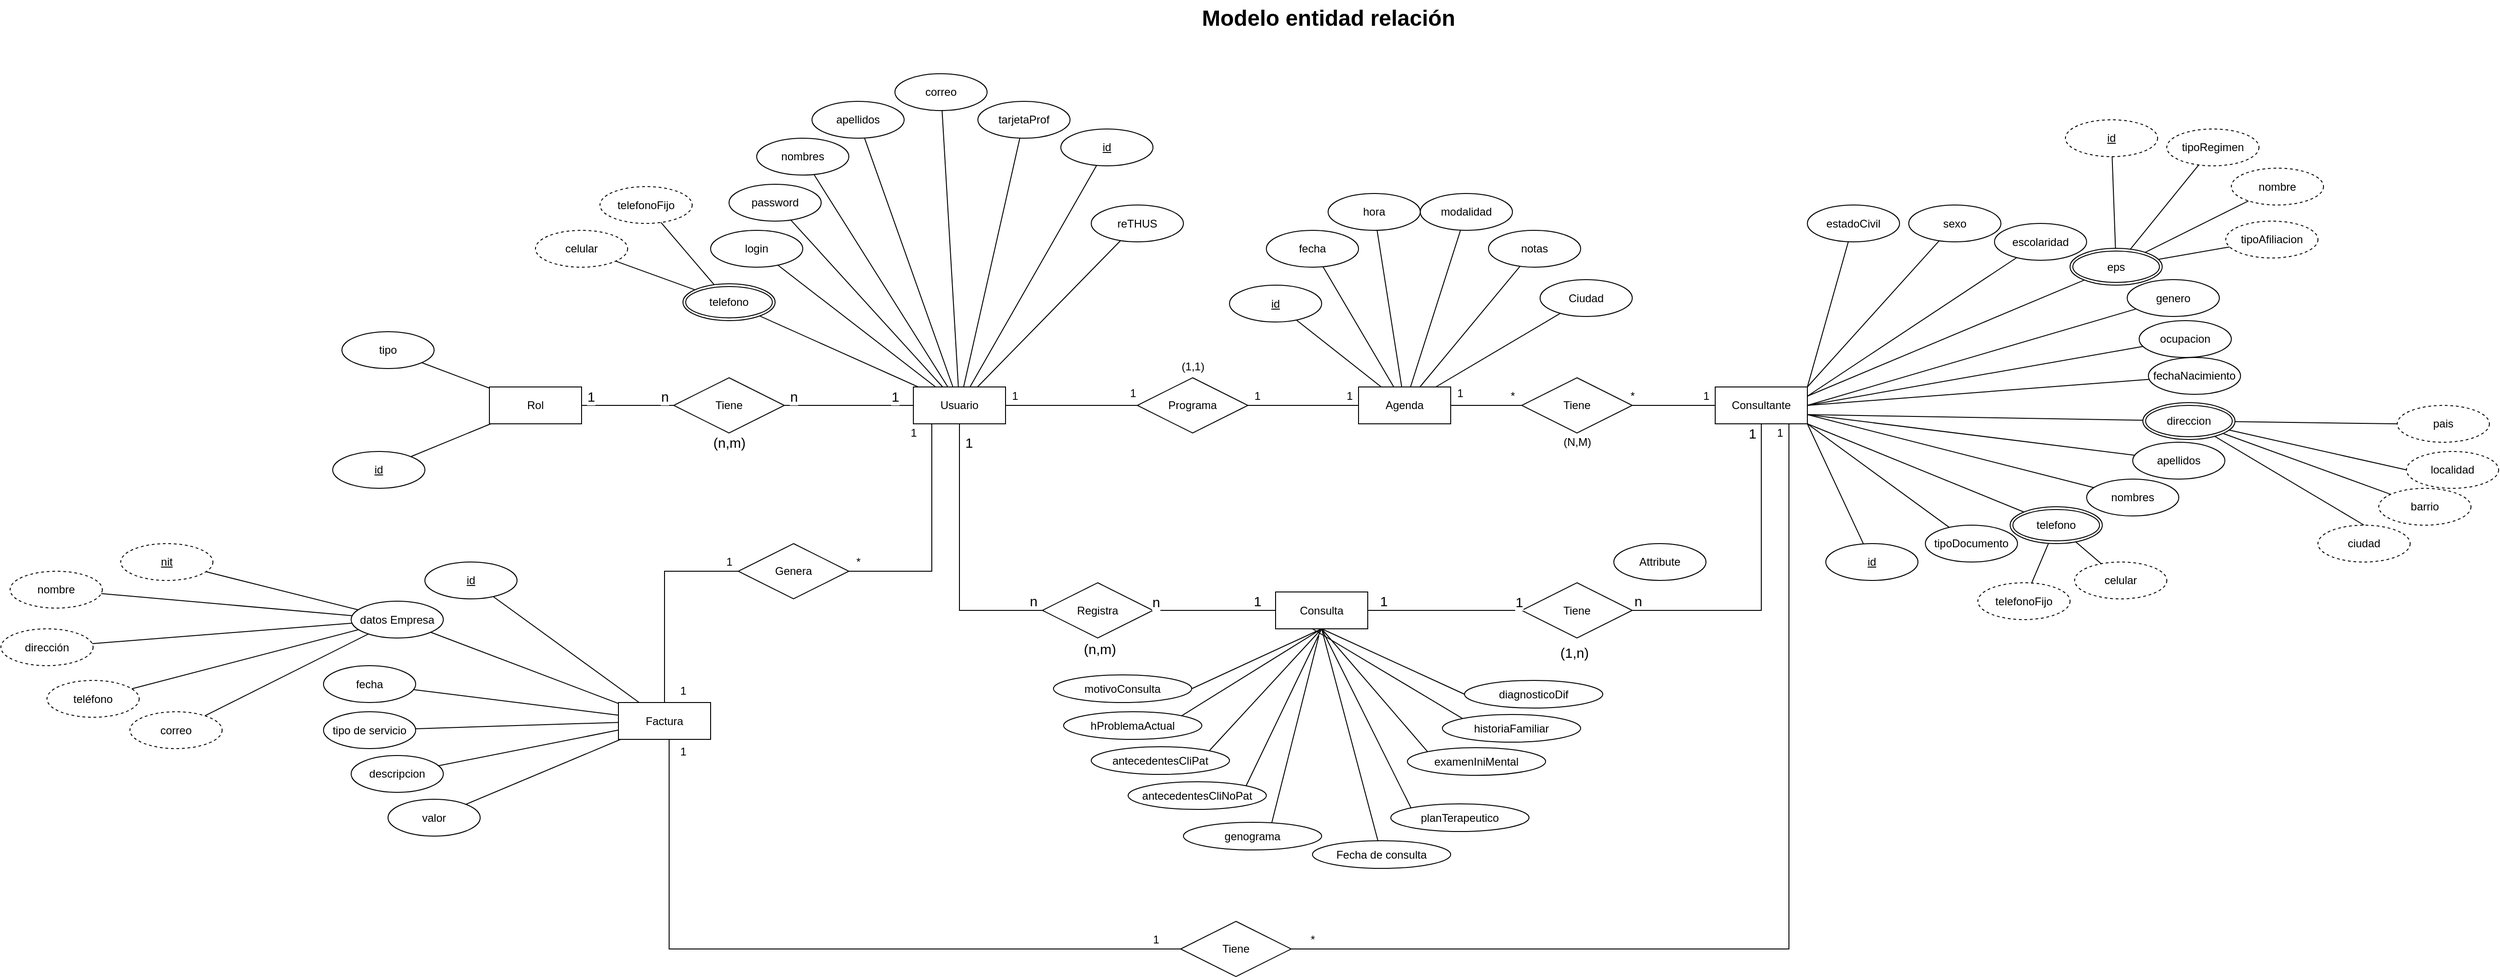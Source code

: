 <mxfile version="17.1.0" type="github" pages="8">
  <diagram id="NCh4oBmM9APoLs2Gsict" name="D. Entidad Relación">
    <mxGraphModel dx="3792" dy="2929" grid="1" gridSize="10" guides="1" tooltips="1" connect="1" arrows="1" fold="1" page="1" pageScale="1" pageWidth="827" pageHeight="1169" math="0" shadow="0">
      <root>
        <mxCell id="OC3763Bib24QmHlfgEVo-0" />
        <mxCell id="OC3763Bib24QmHlfgEVo-1" parent="OC3763Bib24QmHlfgEVo-0" />
        <mxCell id="xJ4l-KhMbJF52oL8Yz-a-4" style="edgeStyle=orthogonalEdgeStyle;rounded=0;orthogonalLoop=1;jettySize=auto;html=1;endArrow=none;endFill=0;" parent="OC3763Bib24QmHlfgEVo-1" source="xJ4l-KhMbJF52oL8Yz-a-0" target="xJ4l-KhMbJF52oL8Yz-a-3" edge="1">
          <mxGeometry relative="1" as="geometry" />
        </mxCell>
        <mxCell id="ukYYcLgsg97o0tICBpvp-8" style="edgeStyle=orthogonalEdgeStyle;rounded=0;orthogonalLoop=1;jettySize=auto;html=1;entryX=0;entryY=0.5;entryDx=0;entryDy=0;endArrow=none;endFill=0;" parent="OC3763Bib24QmHlfgEVo-1" source="xJ4l-KhMbJF52oL8Yz-a-0" target="ukYYcLgsg97o0tICBpvp-3" edge="1">
          <mxGeometry relative="1" as="geometry" />
        </mxCell>
        <mxCell id="xJ4l-KhMbJF52oL8Yz-a-0" value="Usuario" style="whiteSpace=wrap;html=1;align=center;" parent="OC3763Bib24QmHlfgEVo-1" vertex="1">
          <mxGeometry x="440" y="-670" width="100" height="40" as="geometry" />
        </mxCell>
        <mxCell id="xJ4l-KhMbJF52oL8Yz-a-1" value="Rol" style="whiteSpace=wrap;html=1;align=center;" parent="OC3763Bib24QmHlfgEVo-1" vertex="1">
          <mxGeometry x="-20" y="-670" width="100" height="40" as="geometry" />
        </mxCell>
        <mxCell id="xJ4l-KhMbJF52oL8Yz-a-55" style="edgeStyle=none;rounded=0;orthogonalLoop=1;jettySize=auto;html=1;fontSize=12;endArrow=none;endFill=0;exitX=1;exitY=0;exitDx=0;exitDy=0;" parent="OC3763Bib24QmHlfgEVo-1" source="xJ4l-KhMbJF52oL8Yz-a-2" target="xJ4l-KhMbJF52oL8Yz-a-46" edge="1">
          <mxGeometry relative="1" as="geometry">
            <mxPoint x="1660" y="-667.5" as="sourcePoint" />
          </mxGeometry>
        </mxCell>
        <mxCell id="xJ4l-KhMbJF52oL8Yz-a-56" style="edgeStyle=none;rounded=0;orthogonalLoop=1;jettySize=auto;html=1;fontSize=12;endArrow=none;endFill=0;exitX=1;exitY=0.5;exitDx=0;exitDy=0;" parent="OC3763Bib24QmHlfgEVo-1" source="xJ4l-KhMbJF52oL8Yz-a-2" target="xJ4l-KhMbJF52oL8Yz-a-39" edge="1">
          <mxGeometry relative="1" as="geometry">
            <mxPoint x="1660" y="-667.5" as="sourcePoint" />
          </mxGeometry>
        </mxCell>
        <mxCell id="xJ4l-KhMbJF52oL8Yz-a-57" style="edgeStyle=none;rounded=0;orthogonalLoop=1;jettySize=auto;html=1;fontSize=12;endArrow=none;endFill=0;exitX=1;exitY=0.5;exitDx=0;exitDy=0;" parent="OC3763Bib24QmHlfgEVo-1" source="xJ4l-KhMbJF52oL8Yz-a-2" target="D1sUf2jbn5e05FVq499c-0" edge="1">
          <mxGeometry relative="1" as="geometry">
            <mxPoint x="1777.517" y="-674.977" as="targetPoint" />
            <mxPoint x="1660" y="-667.5" as="sourcePoint" />
          </mxGeometry>
        </mxCell>
        <mxCell id="xJ4l-KhMbJF52oL8Yz-a-58" style="edgeStyle=none;rounded=0;orthogonalLoop=1;jettySize=auto;html=1;fontSize=12;endArrow=none;endFill=0;exitX=1;exitY=0.75;exitDx=0;exitDy=0;" parent="OC3763Bib24QmHlfgEVo-1" source="xJ4l-KhMbJF52oL8Yz-a-2" target="xJ4l-KhMbJF52oL8Yz-a-53" edge="1">
          <mxGeometry relative="1" as="geometry">
            <mxPoint x="1660" y="-667.5" as="sourcePoint" />
          </mxGeometry>
        </mxCell>
        <mxCell id="xJ4l-KhMbJF52oL8Yz-a-59" style="edgeStyle=none;rounded=0;orthogonalLoop=1;jettySize=auto;html=1;fontSize=12;endArrow=none;endFill=0;exitX=1;exitY=0.75;exitDx=0;exitDy=0;" parent="OC3763Bib24QmHlfgEVo-1" source="xJ4l-KhMbJF52oL8Yz-a-2" target="xJ4l-KhMbJF52oL8Yz-a-23" edge="1">
          <mxGeometry relative="1" as="geometry">
            <mxPoint x="1660" y="-667.5" as="sourcePoint" />
          </mxGeometry>
        </mxCell>
        <mxCell id="xJ4l-KhMbJF52oL8Yz-a-60" style="edgeStyle=none;rounded=0;orthogonalLoop=1;jettySize=auto;html=1;fontSize=12;endArrow=none;endFill=0;exitX=1;exitY=0.75;exitDx=0;exitDy=0;" parent="OC3763Bib24QmHlfgEVo-1" source="xJ4l-KhMbJF52oL8Yz-a-2" target="xJ4l-KhMbJF52oL8Yz-a-25" edge="1">
          <mxGeometry relative="1" as="geometry">
            <mxPoint x="1660" y="-667.5" as="sourcePoint" />
          </mxGeometry>
        </mxCell>
        <mxCell id="xJ4l-KhMbJF52oL8Yz-a-61" style="edgeStyle=none;rounded=0;orthogonalLoop=1;jettySize=auto;html=1;fontSize=12;endArrow=none;endFill=0;exitX=1;exitY=1;exitDx=0;exitDy=0;" parent="OC3763Bib24QmHlfgEVo-1" source="xJ4l-KhMbJF52oL8Yz-a-2" target="xJ4l-KhMbJF52oL8Yz-a-41" edge="1">
          <mxGeometry relative="1" as="geometry">
            <mxPoint x="1660" y="-667.5" as="sourcePoint" />
          </mxGeometry>
        </mxCell>
        <mxCell id="xJ4l-KhMbJF52oL8Yz-a-62" style="edgeStyle=none;rounded=0;orthogonalLoop=1;jettySize=auto;html=1;fontSize=12;endArrow=none;endFill=0;exitX=1;exitY=1;exitDx=0;exitDy=0;" parent="OC3763Bib24QmHlfgEVo-1" source="xJ4l-KhMbJF52oL8Yz-a-2" target="xJ4l-KhMbJF52oL8Yz-a-51" edge="1">
          <mxGeometry relative="1" as="geometry">
            <mxPoint x="1660.2" y="-666.26" as="sourcePoint" />
          </mxGeometry>
        </mxCell>
        <mxCell id="xJ4l-KhMbJF52oL8Yz-a-63" style="edgeStyle=none;rounded=0;orthogonalLoop=1;jettySize=auto;html=1;fontSize=12;endArrow=none;endFill=0;exitX=1;exitY=0;exitDx=0;exitDy=0;" parent="OC3763Bib24QmHlfgEVo-1" source="xJ4l-KhMbJF52oL8Yz-a-2" target="xJ4l-KhMbJF52oL8Yz-a-47" edge="1">
          <mxGeometry relative="1" as="geometry">
            <mxPoint x="1660" y="-667.5" as="sourcePoint" />
          </mxGeometry>
        </mxCell>
        <mxCell id="xJ4l-KhMbJF52oL8Yz-a-64" style="edgeStyle=none;rounded=0;orthogonalLoop=1;jettySize=auto;html=1;fontSize=12;endArrow=none;endFill=0;exitX=1;exitY=0.25;exitDx=0;exitDy=0;" parent="OC3763Bib24QmHlfgEVo-1" source="xJ4l-KhMbJF52oL8Yz-a-2" target="xJ4l-KhMbJF52oL8Yz-a-48" edge="1">
          <mxGeometry relative="1" as="geometry">
            <mxPoint x="1660" y="-667.5" as="sourcePoint" />
          </mxGeometry>
        </mxCell>
        <mxCell id="xJ4l-KhMbJF52oL8Yz-a-65" style="edgeStyle=none;rounded=0;orthogonalLoop=1;jettySize=auto;html=1;fontSize=12;endArrow=none;endFill=0;exitX=1;exitY=0.5;exitDx=0;exitDy=0;" parent="OC3763Bib24QmHlfgEVo-1" source="xJ4l-KhMbJF52oL8Yz-a-2" target="xJ4l-KhMbJF52oL8Yz-a-49" edge="1">
          <mxGeometry relative="1" as="geometry">
            <mxPoint x="1660" y="-667.5" as="sourcePoint" />
          </mxGeometry>
        </mxCell>
        <mxCell id="xJ4l-KhMbJF52oL8Yz-a-79" style="edgeStyle=none;rounded=0;orthogonalLoop=1;jettySize=auto;html=1;fontSize=12;endArrow=none;endFill=0;exitX=1;exitY=0.25;exitDx=0;exitDy=0;" parent="OC3763Bib24QmHlfgEVo-1" source="xJ4l-KhMbJF52oL8Yz-a-2" target="xJ4l-KhMbJF52oL8Yz-a-78" edge="1">
          <mxGeometry relative="1" as="geometry">
            <mxPoint x="1660" y="-667.5" as="sourcePoint" />
          </mxGeometry>
        </mxCell>
        <mxCell id="xJ4l-KhMbJF52oL8Yz-a-2" value="Consultante" style="whiteSpace=wrap;html=1;align=center;" parent="OC3763Bib24QmHlfgEVo-1" vertex="1">
          <mxGeometry x="1310" y="-670" width="100" height="40" as="geometry" />
        </mxCell>
        <mxCell id="xJ4l-KhMbJF52oL8Yz-a-5" style="edgeStyle=orthogonalEdgeStyle;rounded=0;orthogonalLoop=1;jettySize=auto;html=1;entryX=1;entryY=0.5;entryDx=0;entryDy=0;endArrow=none;endFill=0;" parent="OC3763Bib24QmHlfgEVo-1" source="xJ4l-KhMbJF52oL8Yz-a-3" target="xJ4l-KhMbJF52oL8Yz-a-1" edge="1">
          <mxGeometry relative="1" as="geometry" />
        </mxCell>
        <mxCell id="xJ4l-KhMbJF52oL8Yz-a-3" value="Tiene" style="shape=rhombus;perimeter=rhombusPerimeter;whiteSpace=wrap;html=1;align=center;" parent="OC3763Bib24QmHlfgEVo-1" vertex="1">
          <mxGeometry x="180" y="-680" width="120" height="60" as="geometry" />
        </mxCell>
        <mxCell id="xJ4l-KhMbJF52oL8Yz-a-13" style="rounded=0;orthogonalLoop=1;jettySize=auto;html=1;endArrow=none;endFill=0;" parent="OC3763Bib24QmHlfgEVo-1" source="xJ4l-KhMbJF52oL8Yz-a-12" target="xJ4l-KhMbJF52oL8Yz-a-1" edge="1">
          <mxGeometry relative="1" as="geometry" />
        </mxCell>
        <mxCell id="xJ4l-KhMbJF52oL8Yz-a-12" value="tipo" style="ellipse;whiteSpace=wrap;html=1;align=center;" parent="OC3763Bib24QmHlfgEVo-1" vertex="1">
          <mxGeometry x="-180" y="-730" width="100" height="40" as="geometry" />
        </mxCell>
        <mxCell id="xJ4l-KhMbJF52oL8Yz-a-15" style="edgeStyle=none;rounded=0;orthogonalLoop=1;jettySize=auto;html=1;endArrow=none;endFill=0;" parent="OC3763Bib24QmHlfgEVo-1" source="xJ4l-KhMbJF52oL8Yz-a-14" target="xJ4l-KhMbJF52oL8Yz-a-1" edge="1">
          <mxGeometry relative="1" as="geometry" />
        </mxCell>
        <mxCell id="xJ4l-KhMbJF52oL8Yz-a-14" value="id" style="ellipse;whiteSpace=wrap;html=1;align=center;fontStyle=4;" parent="OC3763Bib24QmHlfgEVo-1" vertex="1">
          <mxGeometry x="-190" y="-600" width="100" height="40" as="geometry" />
        </mxCell>
        <mxCell id="xJ4l-KhMbJF52oL8Yz-a-38" style="edgeStyle=none;rounded=0;orthogonalLoop=1;jettySize=auto;html=1;endArrow=none;endFill=0;" parent="OC3763Bib24QmHlfgEVo-1" source="xJ4l-KhMbJF52oL8Yz-a-16" target="xJ4l-KhMbJF52oL8Yz-a-0" edge="1">
          <mxGeometry relative="1" as="geometry" />
        </mxCell>
        <mxCell id="xJ4l-KhMbJF52oL8Yz-a-16" value="reTHUS" style="ellipse;whiteSpace=wrap;html=1;align=center;" parent="OC3763Bib24QmHlfgEVo-1" vertex="1">
          <mxGeometry x="633" y="-867.5" width="100" height="40" as="geometry" />
        </mxCell>
        <mxCell id="xJ4l-KhMbJF52oL8Yz-a-35" style="edgeStyle=none;rounded=0;orthogonalLoop=1;jettySize=auto;html=1;endArrow=none;endFill=0;" parent="OC3763Bib24QmHlfgEVo-1" source="xJ4l-KhMbJF52oL8Yz-a-18" target="xJ4l-KhMbJF52oL8Yz-a-0" edge="1">
          <mxGeometry relative="1" as="geometry" />
        </mxCell>
        <mxCell id="xJ4l-KhMbJF52oL8Yz-a-18" value="correo" style="ellipse;whiteSpace=wrap;html=1;align=center;" parent="OC3763Bib24QmHlfgEVo-1" vertex="1">
          <mxGeometry x="420" y="-1010" width="100" height="40" as="geometry" />
        </mxCell>
        <mxCell id="xJ4l-KhMbJF52oL8Yz-a-34" style="edgeStyle=none;rounded=0;orthogonalLoop=1;jettySize=auto;html=1;endArrow=none;endFill=0;" parent="OC3763Bib24QmHlfgEVo-1" source="xJ4l-KhMbJF52oL8Yz-a-19" target="xJ4l-KhMbJF52oL8Yz-a-0" edge="1">
          <mxGeometry relative="1" as="geometry" />
        </mxCell>
        <mxCell id="xJ4l-KhMbJF52oL8Yz-a-19" value="apellidos" style="ellipse;whiteSpace=wrap;html=1;align=center;" parent="OC3763Bib24QmHlfgEVo-1" vertex="1">
          <mxGeometry x="330" y="-980" width="100" height="40" as="geometry" />
        </mxCell>
        <mxCell id="xJ4l-KhMbJF52oL8Yz-a-33" style="edgeStyle=none;rounded=0;orthogonalLoop=1;jettySize=auto;html=1;endArrow=none;endFill=0;" parent="OC3763Bib24QmHlfgEVo-1" source="xJ4l-KhMbJF52oL8Yz-a-20" target="xJ4l-KhMbJF52oL8Yz-a-0" edge="1">
          <mxGeometry relative="1" as="geometry" />
        </mxCell>
        <mxCell id="xJ4l-KhMbJF52oL8Yz-a-20" value="nombres" style="ellipse;whiteSpace=wrap;html=1;align=center;" parent="OC3763Bib24QmHlfgEVo-1" vertex="1">
          <mxGeometry x="270" y="-940" width="100" height="40" as="geometry" />
        </mxCell>
        <mxCell id="xJ4l-KhMbJF52oL8Yz-a-31" style="edgeStyle=none;rounded=0;orthogonalLoop=1;jettySize=auto;html=1;endArrow=none;endFill=0;" parent="OC3763Bib24QmHlfgEVo-1" source="xJ4l-KhMbJF52oL8Yz-a-21" target="xJ4l-KhMbJF52oL8Yz-a-0" edge="1">
          <mxGeometry relative="1" as="geometry" />
        </mxCell>
        <mxCell id="xJ4l-KhMbJF52oL8Yz-a-21" value="login" style="ellipse;whiteSpace=wrap;html=1;align=center;" parent="OC3763Bib24QmHlfgEVo-1" vertex="1">
          <mxGeometry x="220" y="-840" width="100" height="40" as="geometry" />
        </mxCell>
        <mxCell id="xJ4l-KhMbJF52oL8Yz-a-32" style="edgeStyle=none;rounded=0;orthogonalLoop=1;jettySize=auto;html=1;endArrow=none;endFill=0;" parent="OC3763Bib24QmHlfgEVo-1" source="xJ4l-KhMbJF52oL8Yz-a-22" target="xJ4l-KhMbJF52oL8Yz-a-0" edge="1">
          <mxGeometry relative="1" as="geometry" />
        </mxCell>
        <mxCell id="xJ4l-KhMbJF52oL8Yz-a-22" value="password" style="ellipse;whiteSpace=wrap;html=1;align=center;" parent="OC3763Bib24QmHlfgEVo-1" vertex="1">
          <mxGeometry x="240" y="-890" width="100" height="40" as="geometry" />
        </mxCell>
        <mxCell id="xJ4l-KhMbJF52oL8Yz-a-23" value="apellidos" style="ellipse;whiteSpace=wrap;html=1;align=center;" parent="OC3763Bib24QmHlfgEVo-1" vertex="1">
          <mxGeometry x="1763" y="-610" width="100" height="40" as="geometry" />
        </mxCell>
        <mxCell id="xJ4l-KhMbJF52oL8Yz-a-25" value="nombres" style="ellipse;whiteSpace=wrap;html=1;align=center;" parent="OC3763Bib24QmHlfgEVo-1" vertex="1">
          <mxGeometry x="1713" y="-570" width="100" height="40" as="geometry" />
        </mxCell>
        <mxCell id="xJ4l-KhMbJF52oL8Yz-a-36" style="edgeStyle=none;rounded=0;orthogonalLoop=1;jettySize=auto;html=1;endArrow=none;endFill=0;" parent="OC3763Bib24QmHlfgEVo-1" source="xJ4l-KhMbJF52oL8Yz-a-26" target="xJ4l-KhMbJF52oL8Yz-a-0" edge="1">
          <mxGeometry relative="1" as="geometry" />
        </mxCell>
        <mxCell id="xJ4l-KhMbJF52oL8Yz-a-26" value="tarjetaProf" style="ellipse;whiteSpace=wrap;html=1;align=center;" parent="OC3763Bib24QmHlfgEVo-1" vertex="1">
          <mxGeometry x="510" y="-980" width="100" height="40" as="geometry" />
        </mxCell>
        <mxCell id="xJ4l-KhMbJF52oL8Yz-a-37" style="edgeStyle=none;rounded=0;orthogonalLoop=1;jettySize=auto;html=1;endArrow=none;endFill=0;" parent="OC3763Bib24QmHlfgEVo-1" source="CE28-Cmi-5Rtsa2CPiwV-1" target="xJ4l-KhMbJF52oL8Yz-a-0" edge="1">
          <mxGeometry relative="1" as="geometry">
            <mxPoint x="831.327" y="-793.615" as="sourcePoint" />
          </mxGeometry>
        </mxCell>
        <mxCell id="xJ4l-KhMbJF52oL8Yz-a-30" style="edgeStyle=none;rounded=0;orthogonalLoop=1;jettySize=auto;html=1;endArrow=none;endFill=0;" parent="OC3763Bib24QmHlfgEVo-1" source="xJ4l-KhMbJF52oL8Yz-a-29" target="xJ4l-KhMbJF52oL8Yz-a-0" edge="1">
          <mxGeometry relative="1" as="geometry" />
        </mxCell>
        <mxCell id="xJ4l-KhMbJF52oL8Yz-a-29" value="id" style="ellipse;whiteSpace=wrap;html=1;align=center;fontStyle=4;" parent="OC3763Bib24QmHlfgEVo-1" vertex="1">
          <mxGeometry x="600" y="-950" width="100" height="40" as="geometry" />
        </mxCell>
        <mxCell id="xJ4l-KhMbJF52oL8Yz-a-39" value="genero" style="ellipse;whiteSpace=wrap;html=1;align=center;" parent="OC3763Bib24QmHlfgEVo-1" vertex="1">
          <mxGeometry x="1757" y="-786.5" width="100" height="40" as="geometry" />
        </mxCell>
        <mxCell id="xJ4l-KhMbJF52oL8Yz-a-40" value="localidad" style="ellipse;whiteSpace=wrap;html=1;align=center;dashed=1;" parent="OC3763Bib24QmHlfgEVo-1" vertex="1">
          <mxGeometry x="2060" y="-600" width="100" height="40" as="geometry" />
        </mxCell>
        <mxCell id="xJ4l-KhMbJF52oL8Yz-a-41" value="tipoDocumento" style="ellipse;align=center;whiteSpace=wrap;html=1;" parent="OC3763Bib24QmHlfgEVo-1" vertex="1">
          <mxGeometry x="1538" y="-520" width="100" height="40" as="geometry" />
        </mxCell>
        <mxCell id="xJ4l-KhMbJF52oL8Yz-a-42" value="barrio" style="ellipse;whiteSpace=wrap;html=1;align=center;dashed=1;" parent="OC3763Bib24QmHlfgEVo-1" vertex="1">
          <mxGeometry x="2030" y="-560" width="100" height="40" as="geometry" />
        </mxCell>
        <mxCell id="xJ4l-KhMbJF52oL8Yz-a-46" value="sexo" style="ellipse;whiteSpace=wrap;html=1;align=center;" parent="OC3763Bib24QmHlfgEVo-1" vertex="1">
          <mxGeometry x="1520" y="-867.5" width="100" height="40" as="geometry" />
        </mxCell>
        <mxCell id="xJ4l-KhMbJF52oL8Yz-a-47" value="estadoCivil" style="ellipse;whiteSpace=wrap;html=1;align=center;" parent="OC3763Bib24QmHlfgEVo-1" vertex="1">
          <mxGeometry x="1410" y="-867.5" width="100" height="40" as="geometry" />
        </mxCell>
        <mxCell id="xJ4l-KhMbJF52oL8Yz-a-48" value="escolaridad" style="ellipse;whiteSpace=wrap;html=1;align=center;" parent="OC3763Bib24QmHlfgEVo-1" vertex="1">
          <mxGeometry x="1613" y="-847.5" width="100" height="40" as="geometry" />
        </mxCell>
        <mxCell id="xJ4l-KhMbJF52oL8Yz-a-49" value="ocupacion" style="ellipse;whiteSpace=wrap;html=1;align=center;" parent="OC3763Bib24QmHlfgEVo-1" vertex="1">
          <mxGeometry x="1770" y="-742" width="100" height="40" as="geometry" />
        </mxCell>
        <mxCell id="xJ4l-KhMbJF52oL8Yz-a-51" value="id" style="ellipse;whiteSpace=wrap;html=1;align=center;fontStyle=4;" parent="OC3763Bib24QmHlfgEVo-1" vertex="1">
          <mxGeometry x="1430" y="-500" width="100" height="40" as="geometry" />
        </mxCell>
        <mxCell id="xJ4l-KhMbJF52oL8Yz-a-66" style="edgeStyle=none;rounded=0;orthogonalLoop=1;jettySize=auto;html=1;entryX=0;entryY=0.5;entryDx=0;entryDy=0;fontSize=12;endArrow=none;endFill=0;" parent="OC3763Bib24QmHlfgEVo-1" source="xJ4l-KhMbJF52oL8Yz-a-53" target="JMiC0IcJK0I7wgxFf55M-0" edge="1">
          <mxGeometry relative="1" as="geometry" />
        </mxCell>
        <mxCell id="xJ4l-KhMbJF52oL8Yz-a-67" style="edgeStyle=none;rounded=0;orthogonalLoop=1;jettySize=auto;html=1;entryX=0;entryY=0.5;entryDx=0;entryDy=0;entryPerimeter=0;fontSize=12;endArrow=none;endFill=0;" parent="OC3763Bib24QmHlfgEVo-1" source="xJ4l-KhMbJF52oL8Yz-a-53" target="xJ4l-KhMbJF52oL8Yz-a-40" edge="1">
          <mxGeometry relative="1" as="geometry" />
        </mxCell>
        <mxCell id="xJ4l-KhMbJF52oL8Yz-a-68" style="edgeStyle=none;rounded=0;orthogonalLoop=1;jettySize=auto;html=1;fontSize=12;endArrow=none;endFill=0;" parent="OC3763Bib24QmHlfgEVo-1" source="xJ4l-KhMbJF52oL8Yz-a-53" target="xJ4l-KhMbJF52oL8Yz-a-42" edge="1">
          <mxGeometry relative="1" as="geometry" />
        </mxCell>
        <mxCell id="xJ4l-KhMbJF52oL8Yz-a-69" style="edgeStyle=none;rounded=0;orthogonalLoop=1;jettySize=auto;html=1;fontSize=12;endArrow=none;endFill=0;entryX=0.5;entryY=0;entryDx=0;entryDy=0;" parent="OC3763Bib24QmHlfgEVo-1" source="xJ4l-KhMbJF52oL8Yz-a-53" target="xJ4l-KhMbJF52oL8Yz-a-54" edge="1">
          <mxGeometry relative="1" as="geometry" />
        </mxCell>
        <mxCell id="xJ4l-KhMbJF52oL8Yz-a-53" value="direccion" style="ellipse;shape=doubleEllipse;margin=3;whiteSpace=wrap;html=1;align=center;fontSize=12;" parent="OC3763Bib24QmHlfgEVo-1" vertex="1">
          <mxGeometry x="1774" y="-653" width="100" height="40" as="geometry" />
        </mxCell>
        <mxCell id="xJ4l-KhMbJF52oL8Yz-a-54" value="ciudad" style="ellipse;whiteSpace=wrap;html=1;align=center;fontSize=12;dashed=1;" parent="OC3763Bib24QmHlfgEVo-1" vertex="1">
          <mxGeometry x="1964" y="-520" width="100" height="40" as="geometry" />
        </mxCell>
        <mxCell id="xJ4l-KhMbJF52oL8Yz-a-72" style="edgeStyle=none;rounded=0;orthogonalLoop=1;jettySize=auto;html=1;fontSize=12;endArrow=none;endFill=0;entryX=1;entryY=1;entryDx=0;entryDy=0;" parent="OC3763Bib24QmHlfgEVo-1" source="xJ4l-KhMbJF52oL8Yz-a-74" target="xJ4l-KhMbJF52oL8Yz-a-2" edge="1">
          <mxGeometry relative="1" as="geometry">
            <mxPoint x="1807.026" y="-515.264" as="sourcePoint" />
            <mxPoint x="1660" y="-667.5" as="targetPoint" />
          </mxGeometry>
        </mxCell>
        <mxCell id="xJ4l-KhMbJF52oL8Yz-a-73" value="telefonoFijo" style="ellipse;whiteSpace=wrap;html=1;align=center;fontSize=12;dashed=1;" parent="OC3763Bib24QmHlfgEVo-1" vertex="1">
          <mxGeometry x="1595" y="-457.5" width="100" height="40" as="geometry" />
        </mxCell>
        <mxCell id="xJ4l-KhMbJF52oL8Yz-a-76" style="edgeStyle=none;rounded=0;orthogonalLoop=1;jettySize=auto;html=1;fontSize=12;endArrow=none;endFill=0;" parent="OC3763Bib24QmHlfgEVo-1" source="xJ4l-KhMbJF52oL8Yz-a-74" target="xJ4l-KhMbJF52oL8Yz-a-73" edge="1">
          <mxGeometry relative="1" as="geometry" />
        </mxCell>
        <mxCell id="xJ4l-KhMbJF52oL8Yz-a-77" style="edgeStyle=none;rounded=0;orthogonalLoop=1;jettySize=auto;html=1;fontSize=12;endArrow=none;endFill=0;" parent="OC3763Bib24QmHlfgEVo-1" source="xJ4l-KhMbJF52oL8Yz-a-74" target="xJ4l-KhMbJF52oL8Yz-a-75" edge="1">
          <mxGeometry relative="1" as="geometry" />
        </mxCell>
        <mxCell id="xJ4l-KhMbJF52oL8Yz-a-74" value="telefono" style="ellipse;shape=doubleEllipse;margin=3;whiteSpace=wrap;html=1;align=center;fontSize=12;" parent="OC3763Bib24QmHlfgEVo-1" vertex="1">
          <mxGeometry x="1630" y="-540" width="100" height="40" as="geometry" />
        </mxCell>
        <mxCell id="xJ4l-KhMbJF52oL8Yz-a-75" value="celular" style="ellipse;whiteSpace=wrap;html=1;align=center;fontSize=12;dashed=1;" parent="OC3763Bib24QmHlfgEVo-1" vertex="1">
          <mxGeometry x="1700" y="-480" width="100" height="40" as="geometry" />
        </mxCell>
        <mxCell id="xJ4l-KhMbJF52oL8Yz-a-81" style="edgeStyle=none;rounded=0;orthogonalLoop=1;jettySize=auto;html=1;fontSize=12;endArrow=none;endFill=0;" parent="OC3763Bib24QmHlfgEVo-1" source="xJ4l-KhMbJF52oL8Yz-a-78" target="xJ4l-KhMbJF52oL8Yz-a-80" edge="1">
          <mxGeometry relative="1" as="geometry" />
        </mxCell>
        <mxCell id="qZNXcMmeSktMP1HFEfFU-1" style="rounded=0;orthogonalLoop=1;jettySize=auto;html=1;endArrow=none;endFill=0;" parent="OC3763Bib24QmHlfgEVo-1" source="xJ4l-KhMbJF52oL8Yz-a-78" target="qZNXcMmeSktMP1HFEfFU-0" edge="1">
          <mxGeometry relative="1" as="geometry" />
        </mxCell>
        <mxCell id="xJ4l-KhMbJF52oL8Yz-a-78" value="eps" style="ellipse;shape=doubleEllipse;margin=3;whiteSpace=wrap;html=1;align=center;fontSize=12;" parent="OC3763Bib24QmHlfgEVo-1" vertex="1">
          <mxGeometry x="1695" y="-820.5" width="100" height="40" as="geometry" />
        </mxCell>
        <mxCell id="xJ4l-KhMbJF52oL8Yz-a-80" value="tipoRegimen" style="ellipse;whiteSpace=wrap;html=1;align=center;fontSize=12;dashed=1;" parent="OC3763Bib24QmHlfgEVo-1" vertex="1">
          <mxGeometry x="1800" y="-950" width="100" height="40" as="geometry" />
        </mxCell>
        <mxCell id="kWFVy5tIppyhTbkwzvY8-2" value="n" style="edgeLabel;html=1;align=center;verticalAlign=middle;resizable=0;points=[];fontSize=15;" parent="OC3763Bib24QmHlfgEVo-1" vertex="1" connectable="0">
          <mxGeometry x="70.0" y="-640" as="geometry">
            <mxPoint x="100" y="-20" as="offset" />
          </mxGeometry>
        </mxCell>
        <mxCell id="kWFVy5tIppyhTbkwzvY8-3" value="1" style="edgeLabel;html=1;align=center;verticalAlign=middle;resizable=0;points=[];fontSize=15;" parent="OC3763Bib24QmHlfgEVo-1" vertex="1" connectable="0">
          <mxGeometry x="-10.0" y="-640" as="geometry">
            <mxPoint x="100" y="-20" as="offset" />
          </mxGeometry>
        </mxCell>
        <mxCell id="kWFVy5tIppyhTbkwzvY8-4" value="n" style="edgeLabel;html=1;align=center;verticalAlign=middle;resizable=0;points=[];fontSize=15;" parent="OC3763Bib24QmHlfgEVo-1" vertex="1" connectable="0">
          <mxGeometry x="210.0" y="-640" as="geometry">
            <mxPoint x="100" y="-20" as="offset" />
          </mxGeometry>
        </mxCell>
        <mxCell id="kWFVy5tIppyhTbkwzvY8-5" value="1" style="edgeLabel;html=1;align=center;verticalAlign=middle;resizable=0;points=[];fontSize=15;" parent="OC3763Bib24QmHlfgEVo-1" vertex="1" connectable="0">
          <mxGeometry x="320.0" y="-640" as="geometry">
            <mxPoint x="100" y="-20" as="offset" />
          </mxGeometry>
        </mxCell>
        <mxCell id="kWFVy5tIppyhTbkwzvY8-6" value="(n,m)" style="edgeLabel;html=1;align=center;verticalAlign=middle;resizable=0;points=[];fontSize=15;" parent="OC3763Bib24QmHlfgEVo-1" vertex="1" connectable="0">
          <mxGeometry x="140.0" y="-590" as="geometry">
            <mxPoint x="100" y="-20" as="offset" />
          </mxGeometry>
        </mxCell>
        <mxCell id="JMiC0IcJK0I7wgxFf55M-0" value="pais" style="ellipse;whiteSpace=wrap;html=1;align=center;dashed=1;" parent="OC3763Bib24QmHlfgEVo-1" vertex="1">
          <mxGeometry x="2050" y="-650" width="100" height="40" as="geometry" />
        </mxCell>
        <mxCell id="CE28-Cmi-5Rtsa2CPiwV-0" value="telefonoFijo" style="ellipse;whiteSpace=wrap;html=1;align=center;fontSize=12;dashed=1;" parent="OC3763Bib24QmHlfgEVo-1" vertex="1">
          <mxGeometry x="100" y="-887.5" width="100" height="40" as="geometry" />
        </mxCell>
        <mxCell id="CE28-Cmi-5Rtsa2CPiwV-1" value="telefono" style="ellipse;shape=doubleEllipse;margin=3;whiteSpace=wrap;html=1;align=center;fontSize=12;" parent="OC3763Bib24QmHlfgEVo-1" vertex="1">
          <mxGeometry x="190" y="-782" width="100" height="40" as="geometry" />
        </mxCell>
        <mxCell id="CE28-Cmi-5Rtsa2CPiwV-2" value="celular" style="ellipse;whiteSpace=wrap;html=1;align=center;fontSize=12;dashed=1;" parent="OC3763Bib24QmHlfgEVo-1" vertex="1">
          <mxGeometry x="30" y="-840" width="100" height="40" as="geometry" />
        </mxCell>
        <mxCell id="CE28-Cmi-5Rtsa2CPiwV-3" style="edgeStyle=none;rounded=0;orthogonalLoop=1;jettySize=auto;html=1;fontSize=12;endArrow=none;endFill=0;" parent="OC3763Bib24QmHlfgEVo-1" source="CE28-Cmi-5Rtsa2CPiwV-1" target="CE28-Cmi-5Rtsa2CPiwV-2" edge="1">
          <mxGeometry relative="1" as="geometry">
            <mxPoint x="960.0" y="-840.495" as="sourcePoint" />
            <mxPoint x="960" y="-870" as="targetPoint" />
          </mxGeometry>
        </mxCell>
        <mxCell id="CE28-Cmi-5Rtsa2CPiwV-4" style="edgeStyle=none;rounded=0;orthogonalLoop=1;jettySize=auto;html=1;fontSize=12;endArrow=none;endFill=0;" parent="OC3763Bib24QmHlfgEVo-1" source="CE28-Cmi-5Rtsa2CPiwV-1" target="CE28-Cmi-5Rtsa2CPiwV-0" edge="1">
          <mxGeometry relative="1" as="geometry">
            <mxPoint x="908.804" y="-816.348" as="sourcePoint" />
            <mxPoint x="991.327" y="-863.615" as="targetPoint" />
          </mxGeometry>
        </mxCell>
        <mxCell id="gWI4g9mnfkFgByV68mJS-0" value="Modelo entidad relación" style="text;strokeColor=none;fillColor=none;html=1;fontSize=24;fontStyle=1;verticalAlign=middle;align=center;" parent="OC3763Bib24QmHlfgEVo-1" vertex="1">
          <mxGeometry x="690" y="-1090" width="400" height="40" as="geometry" />
        </mxCell>
        <mxCell id="RA7kWB5_a95zRZoG7IP1-0" value="Consulta" style="whiteSpace=wrap;html=1;align=center;" parent="OC3763Bib24QmHlfgEVo-1" vertex="1">
          <mxGeometry x="833" y="-447.5" width="100" height="40" as="geometry" />
        </mxCell>
        <mxCell id="RA7kWB5_a95zRZoG7IP1-1" value="Registra" style="shape=rhombus;perimeter=rhombusPerimeter;whiteSpace=wrap;html=1;align=center;" parent="OC3763Bib24QmHlfgEVo-1" vertex="1">
          <mxGeometry x="580" y="-457.5" width="120" height="60" as="geometry" />
        </mxCell>
        <mxCell id="RA7kWB5_a95zRZoG7IP1-2" value="" style="endArrow=none;html=1;rounded=0;entryX=0.5;entryY=1;entryDx=0;entryDy=0;exitX=0;exitY=0.5;exitDx=0;exitDy=0;edgeStyle=orthogonalEdgeStyle;" parent="OC3763Bib24QmHlfgEVo-1" source="RA7kWB5_a95zRZoG7IP1-1" target="xJ4l-KhMbJF52oL8Yz-a-0" edge="1">
          <mxGeometry width="50" height="50" relative="1" as="geometry">
            <mxPoint x="890" y="-640" as="sourcePoint" />
            <mxPoint x="940" y="-690" as="targetPoint" />
          </mxGeometry>
        </mxCell>
        <mxCell id="RA7kWB5_a95zRZoG7IP1-3" value="" style="endArrow=none;html=1;rounded=0;exitX=1;exitY=0.5;exitDx=0;exitDy=0;entryX=0;entryY=0.5;entryDx=0;entryDy=0;" parent="OC3763Bib24QmHlfgEVo-1" source="RA7kWB5_a95zRZoG7IP1-1" target="RA7kWB5_a95zRZoG7IP1-0" edge="1">
          <mxGeometry width="50" height="50" relative="1" as="geometry">
            <mxPoint x="863" y="-597.5" as="sourcePoint" />
            <mxPoint x="913" y="-647.5" as="targetPoint" />
          </mxGeometry>
        </mxCell>
        <mxCell id="RA7kWB5_a95zRZoG7IP1-4" value="" style="endArrow=none;html=1;rounded=0;entryX=0.5;entryY=1;entryDx=0;entryDy=0;edgeStyle=orthogonalEdgeStyle;exitX=1;exitY=0.5;exitDx=0;exitDy=0;" parent="OC3763Bib24QmHlfgEVo-1" source="RA7kWB5_a95zRZoG7IP1-12" target="xJ4l-KhMbJF52oL8Yz-a-2" edge="1">
          <mxGeometry width="50" height="50" relative="1" as="geometry">
            <mxPoint x="1293" y="-427.5" as="sourcePoint" />
            <mxPoint x="1410" y="-500" as="targetPoint" />
          </mxGeometry>
        </mxCell>
        <mxCell id="RA7kWB5_a95zRZoG7IP1-7" value="&lt;meta charset=&quot;utf-8&quot;&gt;&lt;span style=&quot;color: rgb(0, 0, 0); font-family: helvetica; font-size: 15px; font-style: normal; font-weight: 400; letter-spacing: normal; text-align: center; text-indent: 0px; text-transform: none; word-spacing: 0px; background-color: rgb(255, 255, 255); display: inline; float: none;&quot;&gt;(n,m)&lt;/span&gt;" style="text;whiteSpace=wrap;html=1;" parent="OC3763Bib24QmHlfgEVo-1" vertex="1">
          <mxGeometry x="623" y="-401.5" width="40" height="30" as="geometry" />
        </mxCell>
        <mxCell id="RA7kWB5_a95zRZoG7IP1-8" value="1" style="edgeLabel;html=1;align=center;verticalAlign=middle;resizable=0;points=[];fontSize=15;" parent="OC3763Bib24QmHlfgEVo-1" vertex="1" connectable="0">
          <mxGeometry x="400.0" y="-590" as="geometry">
            <mxPoint x="100" y="-20" as="offset" />
          </mxGeometry>
        </mxCell>
        <mxCell id="RA7kWB5_a95zRZoG7IP1-9" value="1" style="edgeLabel;html=1;align=center;verticalAlign=middle;resizable=0;points=[];fontSize=15;" parent="OC3763Bib24QmHlfgEVo-1" vertex="1" connectable="0">
          <mxGeometry x="713" y="-418" as="geometry">
            <mxPoint x="100" y="-20" as="offset" />
          </mxGeometry>
        </mxCell>
        <mxCell id="RA7kWB5_a95zRZoG7IP1-10" value="n" style="edgeLabel;html=1;align=center;verticalAlign=middle;resizable=0;points=[];fontSize=15;" parent="OC3763Bib24QmHlfgEVo-1" vertex="1" connectable="0">
          <mxGeometry x="470" y="-418" as="geometry">
            <mxPoint x="100" y="-20" as="offset" />
          </mxGeometry>
        </mxCell>
        <mxCell id="RA7kWB5_a95zRZoG7IP1-11" value="n" style="edgeLabel;html=1;align=center;verticalAlign=middle;resizable=0;points=[];fontSize=15;" parent="OC3763Bib24QmHlfgEVo-1" vertex="1" connectable="0">
          <mxGeometry x="603" y="-417.5" as="geometry">
            <mxPoint x="100" y="-20" as="offset" />
          </mxGeometry>
        </mxCell>
        <mxCell id="RA7kWB5_a95zRZoG7IP1-12" value="Tiene" style="shape=rhombus;perimeter=rhombusPerimeter;whiteSpace=wrap;html=1;align=center;" parent="OC3763Bib24QmHlfgEVo-1" vertex="1">
          <mxGeometry x="1100" y="-457.5" width="120" height="60" as="geometry" />
        </mxCell>
        <mxCell id="RA7kWB5_a95zRZoG7IP1-13" value="" style="endArrow=none;html=1;rounded=0;entryX=0;entryY=0.5;entryDx=0;entryDy=0;exitX=1;exitY=0.5;exitDx=0;exitDy=0;" parent="OC3763Bib24QmHlfgEVo-1" source="RA7kWB5_a95zRZoG7IP1-0" target="RA7kWB5_a95zRZoG7IP1-12" edge="1">
          <mxGeometry width="50" height="50" relative="1" as="geometry">
            <mxPoint x="673" y="-567.5" as="sourcePoint" />
            <mxPoint x="723" y="-617.5" as="targetPoint" />
          </mxGeometry>
        </mxCell>
        <mxCell id="RA7kWB5_a95zRZoG7IP1-14" value="1" style="edgeLabel;html=1;align=center;verticalAlign=middle;resizable=0;points=[];fontSize=15;" parent="OC3763Bib24QmHlfgEVo-1" vertex="1" connectable="0">
          <mxGeometry x="1250" y="-600" as="geometry">
            <mxPoint x="100" y="-20" as="offset" />
          </mxGeometry>
        </mxCell>
        <mxCell id="RA7kWB5_a95zRZoG7IP1-15" value="n" style="edgeLabel;html=1;align=center;verticalAlign=middle;resizable=0;points=[];fontSize=15;" parent="OC3763Bib24QmHlfgEVo-1" vertex="1" connectable="0">
          <mxGeometry x="1126" y="-418" as="geometry">
            <mxPoint x="100" y="-20" as="offset" />
          </mxGeometry>
        </mxCell>
        <mxCell id="RA7kWB5_a95zRZoG7IP1-16" value="1" style="edgeLabel;html=1;align=center;verticalAlign=middle;resizable=0;points=[];fontSize=15;" parent="OC3763Bib24QmHlfgEVo-1" vertex="1" connectable="0">
          <mxGeometry x="850" y="-418" as="geometry">
            <mxPoint x="100" y="-20" as="offset" />
          </mxGeometry>
        </mxCell>
        <mxCell id="RA7kWB5_a95zRZoG7IP1-17" value="1" style="edgeLabel;html=1;align=center;verticalAlign=middle;resizable=0;points=[];fontSize=15;" parent="OC3763Bib24QmHlfgEVo-1" vertex="1" connectable="0">
          <mxGeometry x="997" y="-417.5" as="geometry">
            <mxPoint x="100" y="-20" as="offset" />
          </mxGeometry>
        </mxCell>
        <mxCell id="RA7kWB5_a95zRZoG7IP1-18" value="&lt;span style=&quot;color: rgb(0 , 0 , 0) ; font-family: &amp;#34;helvetica&amp;#34; ; font-size: 15px ; font-style: normal ; font-weight: 400 ; letter-spacing: normal ; text-align: center ; text-indent: 0px ; text-transform: none ; word-spacing: 0px ; background-color: rgb(255 , 255 , 255) ; display: inline ; float: none&quot;&gt;(1,n)&lt;/span&gt;" style="text;whiteSpace=wrap;html=1;" parent="OC3763Bib24QmHlfgEVo-1" vertex="1">
          <mxGeometry x="1140" y="-397.5" width="40" height="30" as="geometry" />
        </mxCell>
        <mxCell id="Kn1McC1TqDB3_jAZRME6-0" value="hProblemaActual" style="ellipse;whiteSpace=wrap;html=1;align=center;" parent="OC3763Bib24QmHlfgEVo-1" vertex="1">
          <mxGeometry x="603" y="-317.5" width="150" height="30" as="geometry" />
        </mxCell>
        <mxCell id="pXASqHAHPpwqrA9PSji2-0" value="antecedentesCliPat" style="ellipse;whiteSpace=wrap;html=1;align=center;" parent="OC3763Bib24QmHlfgEVo-1" vertex="1">
          <mxGeometry x="633" y="-279.5" width="150" height="30" as="geometry" />
        </mxCell>
        <mxCell id="pXASqHAHPpwqrA9PSji2-1" value="antecedentesCliNoPat" style="ellipse;whiteSpace=wrap;html=1;align=center;" parent="OC3763Bib24QmHlfgEVo-1" vertex="1">
          <mxGeometry x="673" y="-241.5" width="150" height="30" as="geometry" />
        </mxCell>
        <mxCell id="pXASqHAHPpwqrA9PSji2-2" value="diagnosticoDif" style="ellipse;whiteSpace=wrap;html=1;align=center;" parent="OC3763Bib24QmHlfgEVo-1" vertex="1">
          <mxGeometry x="1038" y="-351.5" width="150" height="30" as="geometry" />
        </mxCell>
        <mxCell id="pXASqHAHPpwqrA9PSji2-3" value="genograma" style="ellipse;whiteSpace=wrap;html=1;align=center;" parent="OC3763Bib24QmHlfgEVo-1" vertex="1">
          <mxGeometry x="733" y="-197.5" width="150" height="30" as="geometry" />
        </mxCell>
        <mxCell id="pXASqHAHPpwqrA9PSji2-10" style="rounded=0;orthogonalLoop=1;jettySize=auto;html=1;exitX=1;exitY=0.5;exitDx=0;exitDy=0;entryX=0.5;entryY=1;entryDx=0;entryDy=0;endArrow=none;endFill=0;" parent="OC3763Bib24QmHlfgEVo-1" source="pXASqHAHPpwqrA9PSji2-4" target="RA7kWB5_a95zRZoG7IP1-0" edge="1">
          <mxGeometry relative="1" as="geometry" />
        </mxCell>
        <mxCell id="pXASqHAHPpwqrA9PSji2-4" value="motivoConsulta" style="ellipse;whiteSpace=wrap;html=1;align=center;" parent="OC3763Bib24QmHlfgEVo-1" vertex="1">
          <mxGeometry x="592" y="-357.5" width="150" height="30" as="geometry" />
        </mxCell>
        <mxCell id="pXASqHAHPpwqrA9PSji2-5" value="examenIniMental" style="ellipse;whiteSpace=wrap;html=1;align=center;" parent="OC3763Bib24QmHlfgEVo-1" vertex="1">
          <mxGeometry x="976" y="-278.5" width="150" height="30" as="geometry" />
        </mxCell>
        <mxCell id="pXASqHAHPpwqrA9PSji2-6" value="historiaFamiliar" style="ellipse;whiteSpace=wrap;html=1;align=center;" parent="OC3763Bib24QmHlfgEVo-1" vertex="1">
          <mxGeometry x="1014" y="-314.5" width="150" height="30" as="geometry" />
        </mxCell>
        <mxCell id="pXASqHAHPpwqrA9PSji2-7" value="planTerapeutico" style="ellipse;whiteSpace=wrap;html=1;align=center;" parent="OC3763Bib24QmHlfgEVo-1" vertex="1">
          <mxGeometry x="958" y="-217.5" width="150" height="30" as="geometry" />
        </mxCell>
        <mxCell id="pXASqHAHPpwqrA9PSji2-11" value="" style="endArrow=none;html=1;rounded=0;entryX=0.5;entryY=1;entryDx=0;entryDy=0;exitX=1;exitY=0;exitDx=0;exitDy=0;" parent="OC3763Bib24QmHlfgEVo-1" source="Kn1McC1TqDB3_jAZRME6-0" target="RA7kWB5_a95zRZoG7IP1-0" edge="1">
          <mxGeometry width="50" height="50" relative="1" as="geometry">
            <mxPoint x="773" y="-397.5" as="sourcePoint" />
            <mxPoint x="823" y="-447.5" as="targetPoint" />
          </mxGeometry>
        </mxCell>
        <mxCell id="pXASqHAHPpwqrA9PSji2-14" style="rounded=0;orthogonalLoop=1;jettySize=auto;html=1;exitX=0;exitY=0;exitDx=0;exitDy=0;entryX=0.5;entryY=1;entryDx=0;entryDy=0;endArrow=none;endFill=0;" parent="OC3763Bib24QmHlfgEVo-1" source="pXASqHAHPpwqrA9PSji2-7" target="RA7kWB5_a95zRZoG7IP1-0" edge="1">
          <mxGeometry relative="1" as="geometry">
            <mxPoint x="701.0" y="-326.0" as="sourcePoint" />
            <mxPoint x="883" y="-397.5" as="targetPoint" />
          </mxGeometry>
        </mxCell>
        <mxCell id="pXASqHAHPpwqrA9PSji2-15" style="rounded=0;orthogonalLoop=1;jettySize=auto;html=1;exitX=0.5;exitY=1;exitDx=0;exitDy=0;entryX=0;entryY=0;entryDx=0;entryDy=0;endArrow=none;endFill=0;" parent="OC3763Bib24QmHlfgEVo-1" source="RA7kWB5_a95zRZoG7IP1-0" target="pXASqHAHPpwqrA9PSji2-5" edge="1">
          <mxGeometry relative="1" as="geometry">
            <mxPoint x="711.0" y="-316.0" as="sourcePoint" />
            <mxPoint x="893" y="-387.5" as="targetPoint" />
          </mxGeometry>
        </mxCell>
        <mxCell id="pXASqHAHPpwqrA9PSji2-16" style="rounded=0;orthogonalLoop=1;jettySize=auto;html=1;endArrow=none;endFill=0;entryX=0;entryY=0;entryDx=0;entryDy=0;" parent="OC3763Bib24QmHlfgEVo-1" target="pXASqHAHPpwqrA9PSji2-6" edge="1">
          <mxGeometry relative="1" as="geometry">
            <mxPoint x="873" y="-407.5" as="sourcePoint" />
            <mxPoint x="1003" y="-277.5" as="targetPoint" />
          </mxGeometry>
        </mxCell>
        <mxCell id="pXASqHAHPpwqrA9PSji2-17" style="rounded=0;orthogonalLoop=1;jettySize=auto;html=1;exitX=1;exitY=0;exitDx=0;exitDy=0;entryX=0.5;entryY=1;entryDx=0;entryDy=0;endArrow=none;endFill=0;" parent="OC3763Bib24QmHlfgEVo-1" source="pXASqHAHPpwqrA9PSji2-0" target="RA7kWB5_a95zRZoG7IP1-0" edge="1">
          <mxGeometry relative="1" as="geometry">
            <mxPoint x="731.0" y="-296.0" as="sourcePoint" />
            <mxPoint x="913" y="-367.5" as="targetPoint" />
          </mxGeometry>
        </mxCell>
        <mxCell id="pXASqHAHPpwqrA9PSji2-18" style="rounded=0;orthogonalLoop=1;jettySize=auto;html=1;exitX=0;exitY=0.5;exitDx=0;exitDy=0;entryX=0.5;entryY=1;entryDx=0;entryDy=0;endArrow=none;endFill=0;" parent="OC3763Bib24QmHlfgEVo-1" source="pXASqHAHPpwqrA9PSji2-2" target="RA7kWB5_a95zRZoG7IP1-0" edge="1">
          <mxGeometry relative="1" as="geometry">
            <mxPoint x="741.0" y="-286.0" as="sourcePoint" />
            <mxPoint x="923" y="-357.5" as="targetPoint" />
          </mxGeometry>
        </mxCell>
        <mxCell id="pXASqHAHPpwqrA9PSji2-20" value="" style="endArrow=none;html=1;rounded=0;entryX=0.64;entryY=0;entryDx=0;entryDy=0;entryPerimeter=0;" parent="OC3763Bib24QmHlfgEVo-1" target="pXASqHAHPpwqrA9PSji2-3" edge="1">
          <mxGeometry width="50" height="50" relative="1" as="geometry">
            <mxPoint x="880" y="-400" as="sourcePoint" />
            <mxPoint x="893" y="-537.5" as="targetPoint" />
          </mxGeometry>
        </mxCell>
        <mxCell id="pXASqHAHPpwqrA9PSji2-21" value="" style="endArrow=none;html=1;rounded=0;entryX=0.5;entryY=1;entryDx=0;entryDy=0;exitX=1;exitY=0;exitDx=0;exitDy=0;" parent="OC3763Bib24QmHlfgEVo-1" source="pXASqHAHPpwqrA9PSji2-1" target="RA7kWB5_a95zRZoG7IP1-0" edge="1">
          <mxGeometry width="50" height="50" relative="1" as="geometry">
            <mxPoint x="843" y="-487.5" as="sourcePoint" />
            <mxPoint x="893" y="-537.5" as="targetPoint" />
          </mxGeometry>
        </mxCell>
        <mxCell id="qZNXcMmeSktMP1HFEfFU-0" value="&lt;div&gt;nombre&lt;/div&gt;" style="ellipse;whiteSpace=wrap;html=1;align=center;dashed=1;" parent="OC3763Bib24QmHlfgEVo-1" vertex="1">
          <mxGeometry x="1870" y="-907.5" width="100" height="40" as="geometry" />
        </mxCell>
        <mxCell id="qZNXcMmeSktMP1HFEfFU-6" style="edgeStyle=none;rounded=0;orthogonalLoop=1;jettySize=auto;html=1;endArrow=none;endFill=0;" parent="OC3763Bib24QmHlfgEVo-1" source="qZNXcMmeSktMP1HFEfFU-4" target="xJ4l-KhMbJF52oL8Yz-a-78" edge="1">
          <mxGeometry relative="1" as="geometry" />
        </mxCell>
        <mxCell id="qZNXcMmeSktMP1HFEfFU-4" value="id" style="ellipse;whiteSpace=wrap;html=1;align=center;fontStyle=4;dashed=1;" parent="OC3763Bib24QmHlfgEVo-1" vertex="1">
          <mxGeometry x="1690" y="-960" width="100" height="40" as="geometry" />
        </mxCell>
        <mxCell id="qZNXcMmeSktMP1HFEfFU-8" style="edgeStyle=none;rounded=0;orthogonalLoop=1;jettySize=auto;html=1;endArrow=none;endFill=0;" parent="OC3763Bib24QmHlfgEVo-1" source="qZNXcMmeSktMP1HFEfFU-7" target="xJ4l-KhMbJF52oL8Yz-a-78" edge="1">
          <mxGeometry relative="1" as="geometry" />
        </mxCell>
        <mxCell id="qZNXcMmeSktMP1HFEfFU-7" value="tipoAfiliacion" style="ellipse;whiteSpace=wrap;html=1;align=center;dashed=1;" parent="OC3763Bib24QmHlfgEVo-1" vertex="1">
          <mxGeometry x="1864" y="-850" width="100" height="40" as="geometry" />
        </mxCell>
        <mxCell id="D1sUf2jbn5e05FVq499c-0" value="fechaNacimiento" style="ellipse;whiteSpace=wrap;html=1;align=center;" parent="OC3763Bib24QmHlfgEVo-1" vertex="1">
          <mxGeometry x="1780" y="-702" width="100" height="40" as="geometry" />
        </mxCell>
        <mxCell id="D1sUf2jbn5e05FVq499c-3" style="edgeStyle=none;rounded=0;orthogonalLoop=1;jettySize=auto;html=1;endArrow=none;endFill=0;entryX=0.5;entryY=1;entryDx=0;entryDy=0;" parent="OC3763Bib24QmHlfgEVo-1" source="D1sUf2jbn5e05FVq499c-2" target="RA7kWB5_a95zRZoG7IP1-0" edge="1">
          <mxGeometry relative="1" as="geometry">
            <mxPoint x="873" y="-407.5" as="targetPoint" />
          </mxGeometry>
        </mxCell>
        <mxCell id="D1sUf2jbn5e05FVq499c-2" value="Fecha de consulta" style="ellipse;whiteSpace=wrap;html=1;align=center;" parent="OC3763Bib24QmHlfgEVo-1" vertex="1">
          <mxGeometry x="873" y="-177.5" width="150" height="30" as="geometry" />
        </mxCell>
        <mxCell id="ukYYcLgsg97o0tICBpvp-9" style="edgeStyle=orthogonalEdgeStyle;rounded=0;orthogonalLoop=1;jettySize=auto;html=1;endArrow=none;endFill=0;" parent="OC3763Bib24QmHlfgEVo-1" source="ukYYcLgsg97o0tICBpvp-3" target="ukYYcLgsg97o0tICBpvp-4" edge="1">
          <mxGeometry relative="1" as="geometry" />
        </mxCell>
        <mxCell id="ukYYcLgsg97o0tICBpvp-3" value="Programa" style="shape=rhombus;perimeter=rhombusPerimeter;whiteSpace=wrap;html=1;align=center;" parent="OC3763Bib24QmHlfgEVo-1" vertex="1">
          <mxGeometry x="683" y="-680" width="120" height="60" as="geometry" />
        </mxCell>
        <mxCell id="ukYYcLgsg97o0tICBpvp-10" style="edgeStyle=orthogonalEdgeStyle;rounded=0;orthogonalLoop=1;jettySize=auto;html=1;endArrow=none;endFill=0;exitX=1;exitY=0.5;exitDx=0;exitDy=0;" parent="OC3763Bib24QmHlfgEVo-1" source="ukYYcLgsg97o0tICBpvp-4" target="ukYYcLgsg97o0tICBpvp-5" edge="1">
          <mxGeometry relative="1" as="geometry">
            <Array as="points">
              <mxPoint x="1150" y="-650" />
              <mxPoint x="1150" y="-650" />
            </Array>
          </mxGeometry>
        </mxCell>
        <mxCell id="ukYYcLgsg97o0tICBpvp-29" style="rounded=0;orthogonalLoop=1;jettySize=auto;html=1;endArrow=none;endFill=0;" parent="OC3763Bib24QmHlfgEVo-1" source="ukYYcLgsg97o0tICBpvp-4" target="ukYYcLgsg97o0tICBpvp-22" edge="1">
          <mxGeometry relative="1" as="geometry" />
        </mxCell>
        <mxCell id="ukYYcLgsg97o0tICBpvp-30" style="edgeStyle=none;rounded=0;orthogonalLoop=1;jettySize=auto;html=1;endArrow=none;endFill=0;" parent="OC3763Bib24QmHlfgEVo-1" source="ukYYcLgsg97o0tICBpvp-4" target="ukYYcLgsg97o0tICBpvp-23" edge="1">
          <mxGeometry relative="1" as="geometry" />
        </mxCell>
        <mxCell id="ukYYcLgsg97o0tICBpvp-31" style="edgeStyle=none;rounded=0;orthogonalLoop=1;jettySize=auto;html=1;endArrow=none;endFill=0;" parent="OC3763Bib24QmHlfgEVo-1" source="ukYYcLgsg97o0tICBpvp-4" target="ukYYcLgsg97o0tICBpvp-28" edge="1">
          <mxGeometry relative="1" as="geometry" />
        </mxCell>
        <mxCell id="ukYYcLgsg97o0tICBpvp-32" style="edgeStyle=none;rounded=0;orthogonalLoop=1;jettySize=auto;html=1;endArrow=none;endFill=0;" parent="OC3763Bib24QmHlfgEVo-1" source="ukYYcLgsg97o0tICBpvp-4" target="ukYYcLgsg97o0tICBpvp-26" edge="1">
          <mxGeometry relative="1" as="geometry" />
        </mxCell>
        <mxCell id="rVoWAZ7RKn2XTYuSRUok-3" style="rounded=0;orthogonalLoop=1;jettySize=auto;html=1;startArrow=none;startFill=0;endArrow=none;endFill=0;" parent="OC3763Bib24QmHlfgEVo-1" source="ukYYcLgsg97o0tICBpvp-4" target="rVoWAZ7RKn2XTYuSRUok-2" edge="1">
          <mxGeometry relative="1" as="geometry" />
        </mxCell>
        <mxCell id="ukYYcLgsg97o0tICBpvp-4" value="Agenda" style="whiteSpace=wrap;html=1;align=center;" parent="OC3763Bib24QmHlfgEVo-1" vertex="1">
          <mxGeometry x="923" y="-670" width="100" height="40" as="geometry" />
        </mxCell>
        <mxCell id="ukYYcLgsg97o0tICBpvp-11" style="edgeStyle=orthogonalEdgeStyle;rounded=0;orthogonalLoop=1;jettySize=auto;html=1;endArrow=none;endFill=0;entryX=0;entryY=0.5;entryDx=0;entryDy=0;" parent="OC3763Bib24QmHlfgEVo-1" source="ukYYcLgsg97o0tICBpvp-5" target="xJ4l-KhMbJF52oL8Yz-a-2" edge="1">
          <mxGeometry relative="1" as="geometry" />
        </mxCell>
        <mxCell id="ukYYcLgsg97o0tICBpvp-5" value="Tiene" style="shape=rhombus;perimeter=rhombusPerimeter;whiteSpace=wrap;html=1;align=center;" parent="OC3763Bib24QmHlfgEVo-1" vertex="1">
          <mxGeometry x="1100" y="-680" width="120" height="60" as="geometry" />
        </mxCell>
        <mxCell id="ukYYcLgsg97o0tICBpvp-12" value="1" style="text;html=1;align=center;verticalAlign=middle;resizable=0;points=[];autosize=1;strokeColor=none;fillColor=none;" parent="OC3763Bib24QmHlfgEVo-1" vertex="1">
          <mxGeometry x="540" y="-670" width="20" height="20" as="geometry" />
        </mxCell>
        <mxCell id="ukYYcLgsg97o0tICBpvp-13" value="1" style="text;html=1;align=center;verticalAlign=middle;resizable=0;points=[];autosize=1;strokeColor=none;fillColor=none;" parent="OC3763Bib24QmHlfgEVo-1" vertex="1">
          <mxGeometry x="903" y="-670" width="20" height="20" as="geometry" />
        </mxCell>
        <mxCell id="ukYYcLgsg97o0tICBpvp-14" value="1" style="text;html=1;align=center;verticalAlign=middle;resizable=0;points=[];autosize=1;strokeColor=none;fillColor=none;" parent="OC3763Bib24QmHlfgEVo-1" vertex="1">
          <mxGeometry x="1023" y="-673" width="20" height="20" as="geometry" />
        </mxCell>
        <mxCell id="ukYYcLgsg97o0tICBpvp-15" value="*" style="text;html=1;align=center;verticalAlign=middle;resizable=0;points=[];autosize=1;strokeColor=none;fillColor=none;" parent="OC3763Bib24QmHlfgEVo-1" vertex="1">
          <mxGeometry x="1080" y="-670" width="20" height="20" as="geometry" />
        </mxCell>
        <mxCell id="ukYYcLgsg97o0tICBpvp-16" value="*" style="text;html=1;align=center;verticalAlign=middle;resizable=0;points=[];autosize=1;strokeColor=none;fillColor=none;" parent="OC3763Bib24QmHlfgEVo-1" vertex="1">
          <mxGeometry x="1210" y="-670" width="20" height="20" as="geometry" />
        </mxCell>
        <mxCell id="ukYYcLgsg97o0tICBpvp-17" value="1" style="text;html=1;align=center;verticalAlign=middle;resizable=0;points=[];autosize=1;strokeColor=none;fillColor=none;" parent="OC3763Bib24QmHlfgEVo-1" vertex="1">
          <mxGeometry x="1290" y="-670" width="20" height="20" as="geometry" />
        </mxCell>
        <mxCell id="ukYYcLgsg97o0tICBpvp-18" value="(N,M)" style="text;html=1;align=center;verticalAlign=middle;resizable=0;points=[];autosize=1;strokeColor=none;fillColor=none;" parent="OC3763Bib24QmHlfgEVo-1" vertex="1">
          <mxGeometry x="1140" y="-620" width="40" height="20" as="geometry" />
        </mxCell>
        <mxCell id="ukYYcLgsg97o0tICBpvp-19" value="(1,1)" style="text;html=1;align=center;verticalAlign=middle;resizable=0;points=[];autosize=1;strokeColor=none;fillColor=none;" parent="OC3763Bib24QmHlfgEVo-1" vertex="1">
          <mxGeometry x="723" y="-702" width="40" height="20" as="geometry" />
        </mxCell>
        <mxCell id="ukYYcLgsg97o0tICBpvp-20" value="1" style="text;html=1;align=center;verticalAlign=middle;resizable=0;points=[];autosize=1;strokeColor=none;fillColor=none;" parent="OC3763Bib24QmHlfgEVo-1" vertex="1">
          <mxGeometry x="803" y="-670" width="20" height="20" as="geometry" />
        </mxCell>
        <mxCell id="ukYYcLgsg97o0tICBpvp-21" value="1" style="text;html=1;align=center;verticalAlign=middle;resizable=0;points=[];autosize=1;strokeColor=none;fillColor=none;" parent="OC3763Bib24QmHlfgEVo-1" vertex="1">
          <mxGeometry x="668" y="-673" width="20" height="20" as="geometry" />
        </mxCell>
        <mxCell id="ukYYcLgsg97o0tICBpvp-22" value="id" style="ellipse;whiteSpace=wrap;html=1;align=center;fontStyle=4" parent="OC3763Bib24QmHlfgEVo-1" vertex="1">
          <mxGeometry x="783" y="-780.5" width="100" height="40" as="geometry" />
        </mxCell>
        <mxCell id="ukYYcLgsg97o0tICBpvp-23" value="fecha" style="ellipse;whiteSpace=wrap;html=1;align=center;" parent="OC3763Bib24QmHlfgEVo-1" vertex="1">
          <mxGeometry x="823" y="-840" width="100" height="40" as="geometry" />
        </mxCell>
        <mxCell id="ukYYcLgsg97o0tICBpvp-26" value="modalidad" style="ellipse;whiteSpace=wrap;html=1;align=center;" parent="OC3763Bib24QmHlfgEVo-1" vertex="1">
          <mxGeometry x="990" y="-880" width="100" height="40" as="geometry" />
        </mxCell>
        <mxCell id="ukYYcLgsg97o0tICBpvp-28" value="hora" style="ellipse;whiteSpace=wrap;html=1;align=center;" parent="OC3763Bib24QmHlfgEVo-1" vertex="1">
          <mxGeometry x="890" y="-880" width="100" height="40" as="geometry" />
        </mxCell>
        <mxCell id="ukYYcLgsg97o0tICBpvp-33" style="edgeStyle=none;rounded=0;orthogonalLoop=1;jettySize=auto;html=1;exitX=1;exitY=0.5;exitDx=0;exitDy=0;endArrow=none;endFill=0;" parent="OC3763Bib24QmHlfgEVo-1" source="ukYYcLgsg97o0tICBpvp-26" target="ukYYcLgsg97o0tICBpvp-26" edge="1">
          <mxGeometry relative="1" as="geometry" />
        </mxCell>
        <mxCell id="ukYYcLgsg97o0tICBpvp-35" style="edgeStyle=none;rounded=0;orthogonalLoop=1;jettySize=auto;html=1;endArrow=none;endFill=0;" parent="OC3763Bib24QmHlfgEVo-1" source="ukYYcLgsg97o0tICBpvp-34" target="ukYYcLgsg97o0tICBpvp-4" edge="1">
          <mxGeometry relative="1" as="geometry" />
        </mxCell>
        <mxCell id="ukYYcLgsg97o0tICBpvp-34" value="notas" style="ellipse;whiteSpace=wrap;html=1;align=center;" parent="OC3763Bib24QmHlfgEVo-1" vertex="1">
          <mxGeometry x="1064" y="-840" width="100" height="40" as="geometry" />
        </mxCell>
        <mxCell id="rVoWAZ7RKn2XTYuSRUok-1" value="Attribute" style="ellipse;whiteSpace=wrap;html=1;align=center;" parent="OC3763Bib24QmHlfgEVo-1" vertex="1">
          <mxGeometry x="1200" y="-500" width="100" height="40" as="geometry" />
        </mxCell>
        <mxCell id="rVoWAZ7RKn2XTYuSRUok-2" value="Ciudad" style="ellipse;whiteSpace=wrap;html=1;align=center;" parent="OC3763Bib24QmHlfgEVo-1" vertex="1">
          <mxGeometry x="1120" y="-786.5" width="100" height="40" as="geometry" />
        </mxCell>
        <mxCell id="rVoWAZ7RKn2XTYuSRUok-10" style="edgeStyle=none;rounded=0;orthogonalLoop=1;jettySize=auto;html=1;startArrow=none;startFill=0;endArrow=none;endFill=0;" parent="OC3763Bib24QmHlfgEVo-1" source="rVoWAZ7RKn2XTYuSRUok-4" target="rVoWAZ7RKn2XTYuSRUok-5" edge="1">
          <mxGeometry relative="1" as="geometry" />
        </mxCell>
        <mxCell id="rVoWAZ7RKn2XTYuSRUok-11" style="edgeStyle=none;rounded=0;orthogonalLoop=1;jettySize=auto;html=1;startArrow=none;startFill=0;endArrow=none;endFill=0;" parent="OC3763Bib24QmHlfgEVo-1" source="rVoWAZ7RKn2XTYuSRUok-4" target="rVoWAZ7RKn2XTYuSRUok-9" edge="1">
          <mxGeometry relative="1" as="geometry" />
        </mxCell>
        <mxCell id="rVoWAZ7RKn2XTYuSRUok-12" style="edgeStyle=none;rounded=0;orthogonalLoop=1;jettySize=auto;html=1;startArrow=none;startFill=0;endArrow=none;endFill=0;" parent="OC3763Bib24QmHlfgEVo-1" source="rVoWAZ7RKn2XTYuSRUok-4" target="rVoWAZ7RKn2XTYuSRUok-6" edge="1">
          <mxGeometry relative="1" as="geometry">
            <mxPoint x="215" y="-341.5" as="sourcePoint" />
          </mxGeometry>
        </mxCell>
        <mxCell id="rVoWAZ7RKn2XTYuSRUok-13" style="edgeStyle=none;rounded=0;orthogonalLoop=1;jettySize=auto;html=1;startArrow=none;startFill=0;endArrow=none;endFill=0;" parent="OC3763Bib24QmHlfgEVo-1" source="rVoWAZ7RKn2XTYuSRUok-4" target="rVoWAZ7RKn2XTYuSRUok-8" edge="1">
          <mxGeometry relative="1" as="geometry" />
        </mxCell>
        <mxCell id="rVoWAZ7RKn2XTYuSRUok-14" style="edgeStyle=none;rounded=0;orthogonalLoop=1;jettySize=auto;html=1;startArrow=none;startFill=0;endArrow=none;endFill=0;" parent="OC3763Bib24QmHlfgEVo-1" source="rVoWAZ7RKn2XTYuSRUok-4" target="rVoWAZ7RKn2XTYuSRUok-7" edge="1">
          <mxGeometry relative="1" as="geometry" />
        </mxCell>
        <mxCell id="rVoWAZ7RKn2XTYuSRUok-31" style="edgeStyle=orthogonalEdgeStyle;rounded=0;orthogonalLoop=1;jettySize=auto;html=1;entryX=0;entryY=0.5;entryDx=0;entryDy=0;startArrow=none;startFill=0;endArrow=none;endFill=0;" parent="OC3763Bib24QmHlfgEVo-1" source="rVoWAZ7RKn2XTYuSRUok-4" target="rVoWAZ7RKn2XTYuSRUok-30" edge="1">
          <mxGeometry relative="1" as="geometry">
            <Array as="points">
              <mxPoint x="170" y="-470" />
            </Array>
          </mxGeometry>
        </mxCell>
        <mxCell id="rVoWAZ7RKn2XTYuSRUok-33" style="edgeStyle=orthogonalEdgeStyle;rounded=0;orthogonalLoop=1;jettySize=auto;html=1;entryX=0;entryY=0.5;entryDx=0;entryDy=0;startArrow=none;startFill=0;endArrow=none;endFill=0;" parent="OC3763Bib24QmHlfgEVo-1" source="rVoWAZ7RKn2XTYuSRUok-4" target="rVoWAZ7RKn2XTYuSRUok-29" edge="1">
          <mxGeometry relative="1" as="geometry">
            <Array as="points">
              <mxPoint x="175" y="-60" />
            </Array>
          </mxGeometry>
        </mxCell>
        <mxCell id="rVoWAZ7RKn2XTYuSRUok-4" value="Factura" style="whiteSpace=wrap;html=1;align=center;" parent="OC3763Bib24QmHlfgEVo-1" vertex="1">
          <mxGeometry x="120" y="-327.5" width="100" height="40" as="geometry" />
        </mxCell>
        <mxCell id="rVoWAZ7RKn2XTYuSRUok-5" value="id" style="ellipse;whiteSpace=wrap;html=1;align=center;fontStyle=4" parent="OC3763Bib24QmHlfgEVo-1" vertex="1">
          <mxGeometry x="-90" y="-480" width="100" height="40" as="geometry" />
        </mxCell>
        <mxCell id="rVoWAZ7RKn2XTYuSRUok-6" value="tipo de servicio" style="ellipse;whiteSpace=wrap;html=1;align=center;" parent="OC3763Bib24QmHlfgEVo-1" vertex="1">
          <mxGeometry x="-200" y="-317.5" width="100" height="40" as="geometry" />
        </mxCell>
        <mxCell id="rVoWAZ7RKn2XTYuSRUok-7" value="valor" style="ellipse;whiteSpace=wrap;html=1;align=center;" parent="OC3763Bib24QmHlfgEVo-1" vertex="1">
          <mxGeometry x="-130" y="-222.5" width="100" height="40" as="geometry" />
        </mxCell>
        <mxCell id="rVoWAZ7RKn2XTYuSRUok-8" value="descripcion" style="ellipse;whiteSpace=wrap;html=1;align=center;" parent="OC3763Bib24QmHlfgEVo-1" vertex="1">
          <mxGeometry x="-170" y="-270" width="100" height="40" as="geometry" />
        </mxCell>
        <mxCell id="rVoWAZ7RKn2XTYuSRUok-9" value="fecha" style="ellipse;whiteSpace=wrap;html=1;align=center;" parent="OC3763Bib24QmHlfgEVo-1" vertex="1">
          <mxGeometry x="-200" y="-367.5" width="100" height="40" as="geometry" />
        </mxCell>
        <mxCell id="rVoWAZ7RKn2XTYuSRUok-16" style="edgeStyle=none;rounded=0;orthogonalLoop=1;jettySize=auto;html=1;startArrow=none;startFill=0;endArrow=none;endFill=0;" parent="OC3763Bib24QmHlfgEVo-1" source="rVoWAZ7RKn2XTYuSRUok-15" target="rVoWAZ7RKn2XTYuSRUok-4" edge="1">
          <mxGeometry relative="1" as="geometry" />
        </mxCell>
        <mxCell id="rVoWAZ7RKn2XTYuSRUok-15" value="datos Empresa" style="ellipse;whiteSpace=wrap;html=1;align=center;" parent="OC3763Bib24QmHlfgEVo-1" vertex="1">
          <mxGeometry x="-170" y="-437.5" width="100" height="40" as="geometry" />
        </mxCell>
        <mxCell id="rVoWAZ7RKn2XTYuSRUok-22" style="edgeStyle=none;rounded=0;orthogonalLoop=1;jettySize=auto;html=1;startArrow=none;startFill=0;endArrow=none;endFill=0;" parent="OC3763Bib24QmHlfgEVo-1" source="rVoWAZ7RKn2XTYuSRUok-17" target="rVoWAZ7RKn2XTYuSRUok-15" edge="1">
          <mxGeometry relative="1" as="geometry" />
        </mxCell>
        <mxCell id="rVoWAZ7RKn2XTYuSRUok-17" value="nit" style="ellipse;whiteSpace=wrap;html=1;align=center;dashed=1;fontStyle=4" parent="OC3763Bib24QmHlfgEVo-1" vertex="1">
          <mxGeometry x="-420" y="-500" width="100" height="40" as="geometry" />
        </mxCell>
        <mxCell id="rVoWAZ7RKn2XTYuSRUok-23" style="edgeStyle=none;rounded=0;orthogonalLoop=1;jettySize=auto;html=1;startArrow=none;startFill=0;endArrow=none;endFill=0;" parent="OC3763Bib24QmHlfgEVo-1" source="rVoWAZ7RKn2XTYuSRUok-18" target="rVoWAZ7RKn2XTYuSRUok-15" edge="1">
          <mxGeometry relative="1" as="geometry" />
        </mxCell>
        <mxCell id="rVoWAZ7RKn2XTYuSRUok-18" value="nombre" style="ellipse;whiteSpace=wrap;html=1;align=center;dashed=1;" parent="OC3763Bib24QmHlfgEVo-1" vertex="1">
          <mxGeometry x="-540" y="-470" width="100" height="40" as="geometry" />
        </mxCell>
        <mxCell id="rVoWAZ7RKn2XTYuSRUok-24" style="edgeStyle=none;rounded=0;orthogonalLoop=1;jettySize=auto;html=1;startArrow=none;startFill=0;endArrow=none;endFill=0;" parent="OC3763Bib24QmHlfgEVo-1" source="rVoWAZ7RKn2XTYuSRUok-19" target="rVoWAZ7RKn2XTYuSRUok-15" edge="1">
          <mxGeometry relative="1" as="geometry" />
        </mxCell>
        <mxCell id="rVoWAZ7RKn2XTYuSRUok-19" value="dirección" style="ellipse;whiteSpace=wrap;html=1;align=center;dashed=1;" parent="OC3763Bib24QmHlfgEVo-1" vertex="1">
          <mxGeometry x="-550" y="-407.5" width="100" height="40" as="geometry" />
        </mxCell>
        <mxCell id="rVoWAZ7RKn2XTYuSRUok-25" style="edgeStyle=none;rounded=0;orthogonalLoop=1;jettySize=auto;html=1;startArrow=none;startFill=0;endArrow=none;endFill=0;" parent="OC3763Bib24QmHlfgEVo-1" source="rVoWAZ7RKn2XTYuSRUok-20" target="rVoWAZ7RKn2XTYuSRUok-15" edge="1">
          <mxGeometry relative="1" as="geometry" />
        </mxCell>
        <mxCell id="rVoWAZ7RKn2XTYuSRUok-20" value="teléfono" style="ellipse;whiteSpace=wrap;html=1;align=center;dashed=1;" parent="OC3763Bib24QmHlfgEVo-1" vertex="1">
          <mxGeometry x="-500" y="-351.5" width="100" height="40" as="geometry" />
        </mxCell>
        <mxCell id="rVoWAZ7RKn2XTYuSRUok-26" style="edgeStyle=none;rounded=0;orthogonalLoop=1;jettySize=auto;html=1;startArrow=none;startFill=0;endArrow=none;endFill=0;" parent="OC3763Bib24QmHlfgEVo-1" source="rVoWAZ7RKn2XTYuSRUok-21" target="rVoWAZ7RKn2XTYuSRUok-15" edge="1">
          <mxGeometry relative="1" as="geometry" />
        </mxCell>
        <mxCell id="rVoWAZ7RKn2XTYuSRUok-21" value="correo" style="ellipse;whiteSpace=wrap;html=1;align=center;dashed=1;" parent="OC3763Bib24QmHlfgEVo-1" vertex="1">
          <mxGeometry x="-410" y="-317.5" width="100" height="40" as="geometry" />
        </mxCell>
        <mxCell id="rVoWAZ7RKn2XTYuSRUok-34" style="edgeStyle=orthogonalEdgeStyle;rounded=0;orthogonalLoop=1;jettySize=auto;html=1;startArrow=none;startFill=0;endArrow=none;endFill=0;" parent="OC3763Bib24QmHlfgEVo-1" source="rVoWAZ7RKn2XTYuSRUok-29" target="xJ4l-KhMbJF52oL8Yz-a-2" edge="1">
          <mxGeometry relative="1" as="geometry">
            <Array as="points">
              <mxPoint x="1390" y="-60" />
            </Array>
          </mxGeometry>
        </mxCell>
        <mxCell id="rVoWAZ7RKn2XTYuSRUok-29" value="Tiene" style="shape=rhombus;perimeter=rhombusPerimeter;whiteSpace=wrap;html=1;align=center;" parent="OC3763Bib24QmHlfgEVo-1" vertex="1">
          <mxGeometry x="730" y="-90" width="120" height="60" as="geometry" />
        </mxCell>
        <mxCell id="rVoWAZ7RKn2XTYuSRUok-32" style="edgeStyle=orthogonalEdgeStyle;rounded=0;orthogonalLoop=1;jettySize=auto;html=1;startArrow=none;startFill=0;endArrow=none;endFill=0;" parent="OC3763Bib24QmHlfgEVo-1" source="rVoWAZ7RKn2XTYuSRUok-30" target="xJ4l-KhMbJF52oL8Yz-a-0" edge="1">
          <mxGeometry relative="1" as="geometry">
            <Array as="points">
              <mxPoint x="460" y="-470" />
            </Array>
          </mxGeometry>
        </mxCell>
        <mxCell id="rVoWAZ7RKn2XTYuSRUok-30" value="Genera" style="shape=rhombus;perimeter=rhombusPerimeter;whiteSpace=wrap;html=1;align=center;" parent="OC3763Bib24QmHlfgEVo-1" vertex="1">
          <mxGeometry x="250" y="-500" width="120" height="60" as="geometry" />
        </mxCell>
        <mxCell id="rVoWAZ7RKn2XTYuSRUok-36" value="1" style="text;html=1;align=center;verticalAlign=middle;resizable=0;points=[];autosize=1;strokeColor=none;fillColor=none;" parent="OC3763Bib24QmHlfgEVo-1" vertex="1">
          <mxGeometry x="180" y="-350" width="20" height="20" as="geometry" />
        </mxCell>
        <mxCell id="rVoWAZ7RKn2XTYuSRUok-38" value="1" style="text;html=1;align=center;verticalAlign=middle;resizable=0;points=[];autosize=1;strokeColor=none;fillColor=none;" parent="OC3763Bib24QmHlfgEVo-1" vertex="1">
          <mxGeometry x="230" y="-490" width="20" height="20" as="geometry" />
        </mxCell>
        <mxCell id="rVoWAZ7RKn2XTYuSRUok-39" value="1" style="text;html=1;align=center;verticalAlign=middle;resizable=0;points=[];autosize=1;strokeColor=none;fillColor=none;" parent="OC3763Bib24QmHlfgEVo-1" vertex="1">
          <mxGeometry x="430" y="-630" width="20" height="20" as="geometry" />
        </mxCell>
        <mxCell id="rVoWAZ7RKn2XTYuSRUok-40" value="*" style="text;html=1;align=center;verticalAlign=middle;resizable=0;points=[];autosize=1;strokeColor=none;fillColor=none;" parent="OC3763Bib24QmHlfgEVo-1" vertex="1">
          <mxGeometry x="370" y="-490" width="20" height="20" as="geometry" />
        </mxCell>
        <mxCell id="rVoWAZ7RKn2XTYuSRUok-41" value="1" style="text;html=1;align=center;verticalAlign=middle;resizable=0;points=[];autosize=1;strokeColor=none;fillColor=none;" parent="OC3763Bib24QmHlfgEVo-1" vertex="1">
          <mxGeometry x="180" y="-284.5" width="20" height="20" as="geometry" />
        </mxCell>
        <mxCell id="rVoWAZ7RKn2XTYuSRUok-42" value="1" style="text;html=1;align=center;verticalAlign=middle;resizable=0;points=[];autosize=1;strokeColor=none;fillColor=none;" parent="OC3763Bib24QmHlfgEVo-1" vertex="1">
          <mxGeometry x="693" y="-80" width="20" height="20" as="geometry" />
        </mxCell>
        <mxCell id="rVoWAZ7RKn2XTYuSRUok-43" value="1" style="text;html=1;align=center;verticalAlign=middle;resizable=0;points=[];autosize=1;strokeColor=none;fillColor=none;" parent="OC3763Bib24QmHlfgEVo-1" vertex="1">
          <mxGeometry x="1370" y="-630" width="20" height="20" as="geometry" />
        </mxCell>
        <mxCell id="rVoWAZ7RKn2XTYuSRUok-44" value="*" style="text;html=1;align=center;verticalAlign=middle;resizable=0;points=[];autosize=1;strokeColor=none;fillColor=none;" parent="OC3763Bib24QmHlfgEVo-1" vertex="1">
          <mxGeometry x="863" y="-80" width="20" height="20" as="geometry" />
        </mxCell>
      </root>
    </mxGraphModel>
  </diagram>
  <diagram id="R2lEEEUBdFMjLlhIrx00" name="D. Relacional">
    <mxGraphModel dx="1641" dy="1612" grid="1" gridSize="10" guides="1" tooltips="1" connect="1" arrows="1" fold="1" page="1" pageScale="1" pageWidth="850" pageHeight="1100" math="0" shadow="0" extFonts="Permanent Marker^https://fonts.googleapis.com/css?family=Permanent+Marker">
      <root>
        <mxCell id="0" />
        <mxCell id="1" parent="0" />
        <mxCell id="ee2IhAGhDenbNyClMT5V-12" value="Usuario" style="shape=table;startSize=30;container=1;collapsible=1;childLayout=tableLayout;fixedRows=1;rowLines=0;fontStyle=1;align=center;resizeLast=1;dashed=1;fontSize=15;html=1;" parent="1" vertex="1">
          <mxGeometry x="-17" y="-740" width="210" height="310" as="geometry" />
        </mxCell>
        <mxCell id="ee2IhAGhDenbNyClMT5V-13" value="" style="shape=tableRow;horizontal=0;startSize=0;swimlaneHead=0;swimlaneBody=0;fillColor=none;collapsible=0;dropTarget=0;points=[[0,0.5],[1,0.5]];portConstraint=eastwest;top=0;left=0;right=0;bottom=1;dashed=1;fontSize=15;html=1;" parent="ee2IhAGhDenbNyClMT5V-12" vertex="1">
          <mxGeometry y="30" width="210" height="30" as="geometry" />
        </mxCell>
        <mxCell id="ee2IhAGhDenbNyClMT5V-14" value="PK" style="shape=partialRectangle;connectable=0;fillColor=none;top=0;left=0;bottom=0;right=0;fontStyle=1;overflow=hidden;dashed=1;fontSize=15;html=1;" parent="ee2IhAGhDenbNyClMT5V-13" vertex="1">
          <mxGeometry width="30" height="30" as="geometry">
            <mxRectangle width="30" height="30" as="alternateBounds" />
          </mxGeometry>
        </mxCell>
        <mxCell id="ee2IhAGhDenbNyClMT5V-15" value="id_usuario" style="shape=partialRectangle;connectable=0;fillColor=none;top=0;left=0;bottom=0;right=0;align=left;spacingLeft=6;fontStyle=5;overflow=hidden;dashed=1;fontSize=15;html=1;" parent="ee2IhAGhDenbNyClMT5V-13" vertex="1">
          <mxGeometry x="30" width="180" height="30" as="geometry">
            <mxRectangle width="180" height="30" as="alternateBounds" />
          </mxGeometry>
        </mxCell>
        <mxCell id="ee2IhAGhDenbNyClMT5V-41" style="shape=tableRow;horizontal=0;startSize=0;swimlaneHead=0;swimlaneBody=0;fillColor=none;collapsible=0;dropTarget=0;points=[[0,0.5],[1,0.5]];portConstraint=eastwest;top=0;left=0;right=0;bottom=0;dashed=1;fontSize=15;html=1;" parent="ee2IhAGhDenbNyClMT5V-12" vertex="1">
          <mxGeometry y="60" width="210" height="30" as="geometry" />
        </mxCell>
        <mxCell id="ee2IhAGhDenbNyClMT5V-42" value="FK" style="shape=partialRectangle;connectable=0;fillColor=none;top=0;left=0;bottom=0;right=0;editable=1;overflow=hidden;dashed=1;fontSize=15;html=1;" parent="ee2IhAGhDenbNyClMT5V-41" vertex="1">
          <mxGeometry width="30" height="30" as="geometry">
            <mxRectangle width="30" height="30" as="alternateBounds" />
          </mxGeometry>
        </mxCell>
        <mxCell id="ee2IhAGhDenbNyClMT5V-43" value="id_telefono" style="shape=partialRectangle;connectable=0;fillColor=none;top=0;left=0;bottom=0;right=0;align=left;spacingLeft=6;overflow=hidden;dashed=1;fontSize=15;html=1;" parent="ee2IhAGhDenbNyClMT5V-41" vertex="1">
          <mxGeometry x="30" width="180" height="30" as="geometry">
            <mxRectangle width="180" height="30" as="alternateBounds" />
          </mxGeometry>
        </mxCell>
        <mxCell id="ee2IhAGhDenbNyClMT5V-16" value="" style="shape=tableRow;horizontal=0;startSize=0;swimlaneHead=0;swimlaneBody=0;fillColor=none;collapsible=0;dropTarget=0;points=[[0,0.5],[1,0.5]];portConstraint=eastwest;top=0;left=0;right=0;bottom=0;dashed=1;fontSize=15;html=1;" parent="ee2IhAGhDenbNyClMT5V-12" vertex="1">
          <mxGeometry y="90" width="210" height="30" as="geometry" />
        </mxCell>
        <mxCell id="ee2IhAGhDenbNyClMT5V-17" value="" style="shape=partialRectangle;connectable=0;fillColor=none;top=0;left=0;bottom=0;right=0;editable=1;overflow=hidden;dashed=1;fontSize=15;html=1;" parent="ee2IhAGhDenbNyClMT5V-16" vertex="1">
          <mxGeometry width="30" height="30" as="geometry">
            <mxRectangle width="30" height="30" as="alternateBounds" />
          </mxGeometry>
        </mxCell>
        <mxCell id="ee2IhAGhDenbNyClMT5V-18" value="nombres_usuario" style="shape=partialRectangle;connectable=0;fillColor=none;top=0;left=0;bottom=0;right=0;align=left;spacingLeft=6;overflow=hidden;dashed=1;fontSize=15;html=1;" parent="ee2IhAGhDenbNyClMT5V-16" vertex="1">
          <mxGeometry x="30" width="180" height="30" as="geometry">
            <mxRectangle width="180" height="30" as="alternateBounds" />
          </mxGeometry>
        </mxCell>
        <mxCell id="ee2IhAGhDenbNyClMT5V-19" value="" style="shape=tableRow;horizontal=0;startSize=0;swimlaneHead=0;swimlaneBody=0;fillColor=none;collapsible=0;dropTarget=0;points=[[0,0.5],[1,0.5]];portConstraint=eastwest;top=0;left=0;right=0;bottom=0;dashed=1;fontSize=15;html=1;" parent="ee2IhAGhDenbNyClMT5V-12" vertex="1">
          <mxGeometry y="120" width="210" height="30" as="geometry" />
        </mxCell>
        <mxCell id="ee2IhAGhDenbNyClMT5V-20" value="" style="shape=partialRectangle;connectable=0;fillColor=none;top=0;left=0;bottom=0;right=0;editable=1;overflow=hidden;dashed=1;fontSize=15;html=1;" parent="ee2IhAGhDenbNyClMT5V-19" vertex="1">
          <mxGeometry width="30" height="30" as="geometry">
            <mxRectangle width="30" height="30" as="alternateBounds" />
          </mxGeometry>
        </mxCell>
        <mxCell id="ee2IhAGhDenbNyClMT5V-21" value="apellidos_usuario" style="shape=partialRectangle;connectable=0;fillColor=none;top=0;left=0;bottom=0;right=0;align=left;spacingLeft=6;overflow=hidden;dashed=1;fontSize=15;html=1;" parent="ee2IhAGhDenbNyClMT5V-19" vertex="1">
          <mxGeometry x="30" width="180" height="30" as="geometry">
            <mxRectangle width="180" height="30" as="alternateBounds" />
          </mxGeometry>
        </mxCell>
        <mxCell id="ee2IhAGhDenbNyClMT5V-22" value="" style="shape=tableRow;horizontal=0;startSize=0;swimlaneHead=0;swimlaneBody=0;fillColor=none;collapsible=0;dropTarget=0;points=[[0,0.5],[1,0.5]];portConstraint=eastwest;top=0;left=0;right=0;bottom=0;dashed=1;fontSize=15;html=1;" parent="ee2IhAGhDenbNyClMT5V-12" vertex="1">
          <mxGeometry y="150" width="210" height="30" as="geometry" />
        </mxCell>
        <mxCell id="ee2IhAGhDenbNyClMT5V-23" value="" style="shape=partialRectangle;connectable=0;fillColor=none;top=0;left=0;bottom=0;right=0;editable=1;overflow=hidden;dashed=1;fontSize=15;html=1;" parent="ee2IhAGhDenbNyClMT5V-22" vertex="1">
          <mxGeometry width="30" height="30" as="geometry">
            <mxRectangle width="30" height="30" as="alternateBounds" />
          </mxGeometry>
        </mxCell>
        <mxCell id="ee2IhAGhDenbNyClMT5V-24" value="login_usuario" style="shape=partialRectangle;connectable=0;fillColor=none;top=0;left=0;bottom=0;right=0;align=left;spacingLeft=6;overflow=hidden;dashed=1;fontSize=15;html=1;" parent="ee2IhAGhDenbNyClMT5V-22" vertex="1">
          <mxGeometry x="30" width="180" height="30" as="geometry">
            <mxRectangle width="180" height="30" as="alternateBounds" />
          </mxGeometry>
        </mxCell>
        <mxCell id="ee2IhAGhDenbNyClMT5V-32" style="shape=tableRow;horizontal=0;startSize=0;swimlaneHead=0;swimlaneBody=0;fillColor=none;collapsible=0;dropTarget=0;points=[[0,0.5],[1,0.5]];portConstraint=eastwest;top=0;left=0;right=0;bottom=0;dashed=1;fontSize=15;html=1;" parent="ee2IhAGhDenbNyClMT5V-12" vertex="1">
          <mxGeometry y="180" width="210" height="30" as="geometry" />
        </mxCell>
        <mxCell id="ee2IhAGhDenbNyClMT5V-33" style="shape=partialRectangle;connectable=0;fillColor=none;top=0;left=0;bottom=0;right=0;editable=1;overflow=hidden;dashed=1;fontSize=15;html=1;" parent="ee2IhAGhDenbNyClMT5V-32" vertex="1">
          <mxGeometry width="30" height="30" as="geometry">
            <mxRectangle width="30" height="30" as="alternateBounds" />
          </mxGeometry>
        </mxCell>
        <mxCell id="ee2IhAGhDenbNyClMT5V-34" value="password_usuario" style="shape=partialRectangle;connectable=0;fillColor=none;top=0;left=0;bottom=0;right=0;align=left;spacingLeft=6;overflow=hidden;dashed=1;fontSize=15;html=1;" parent="ee2IhAGhDenbNyClMT5V-32" vertex="1">
          <mxGeometry x="30" width="180" height="30" as="geometry">
            <mxRectangle width="180" height="30" as="alternateBounds" />
          </mxGeometry>
        </mxCell>
        <mxCell id="ee2IhAGhDenbNyClMT5V-35" style="shape=tableRow;horizontal=0;startSize=0;swimlaneHead=0;swimlaneBody=0;fillColor=none;collapsible=0;dropTarget=0;points=[[0,0.5],[1,0.5]];portConstraint=eastwest;top=0;left=0;right=0;bottom=0;dashed=1;fontSize=15;html=1;" parent="ee2IhAGhDenbNyClMT5V-12" vertex="1">
          <mxGeometry y="210" width="210" height="30" as="geometry" />
        </mxCell>
        <mxCell id="ee2IhAGhDenbNyClMT5V-36" style="shape=partialRectangle;connectable=0;fillColor=none;top=0;left=0;bottom=0;right=0;editable=1;overflow=hidden;dashed=1;fontSize=15;html=1;" parent="ee2IhAGhDenbNyClMT5V-35" vertex="1">
          <mxGeometry width="30" height="30" as="geometry">
            <mxRectangle width="30" height="30" as="alternateBounds" />
          </mxGeometry>
        </mxCell>
        <mxCell id="ee2IhAGhDenbNyClMT5V-37" value="&lt;div&gt;correo_usuario&lt;/div&gt;" style="shape=partialRectangle;connectable=0;fillColor=none;top=0;left=0;bottom=0;right=0;align=left;spacingLeft=6;overflow=hidden;dashed=1;fontSize=15;html=1;" parent="ee2IhAGhDenbNyClMT5V-35" vertex="1">
          <mxGeometry x="30" width="180" height="30" as="geometry">
            <mxRectangle width="180" height="30" as="alternateBounds" />
          </mxGeometry>
        </mxCell>
        <mxCell id="ee2IhAGhDenbNyClMT5V-38" style="shape=tableRow;horizontal=0;startSize=0;swimlaneHead=0;swimlaneBody=0;fillColor=none;collapsible=0;dropTarget=0;points=[[0,0.5],[1,0.5]];portConstraint=eastwest;top=0;left=0;right=0;bottom=0;dashed=1;fontSize=15;html=1;" parent="ee2IhAGhDenbNyClMT5V-12" vertex="1">
          <mxGeometry y="240" width="210" height="30" as="geometry" />
        </mxCell>
        <mxCell id="ee2IhAGhDenbNyClMT5V-39" style="shape=partialRectangle;connectable=0;fillColor=none;top=0;left=0;bottom=0;right=0;editable=1;overflow=hidden;dashed=1;fontSize=15;html=1;" parent="ee2IhAGhDenbNyClMT5V-38" vertex="1">
          <mxGeometry width="30" height="30" as="geometry">
            <mxRectangle width="30" height="30" as="alternateBounds" />
          </mxGeometry>
        </mxCell>
        <mxCell id="ee2IhAGhDenbNyClMT5V-40" value="tarjetaProf_usuario" style="shape=partialRectangle;connectable=0;fillColor=none;top=0;left=0;bottom=0;right=0;align=left;spacingLeft=6;overflow=hidden;dashed=1;fontSize=15;html=1;" parent="ee2IhAGhDenbNyClMT5V-38" vertex="1">
          <mxGeometry x="30" width="180" height="30" as="geometry">
            <mxRectangle width="180" height="30" as="alternateBounds" />
          </mxGeometry>
        </mxCell>
        <mxCell id="ee2IhAGhDenbNyClMT5V-44" style="shape=tableRow;horizontal=0;startSize=0;swimlaneHead=0;swimlaneBody=0;fillColor=none;collapsible=0;dropTarget=0;points=[[0,0.5],[1,0.5]];portConstraint=eastwest;top=0;left=0;right=0;bottom=0;dashed=1;fontSize=15;html=1;" parent="ee2IhAGhDenbNyClMT5V-12" vertex="1">
          <mxGeometry y="270" width="210" height="30" as="geometry" />
        </mxCell>
        <mxCell id="ee2IhAGhDenbNyClMT5V-45" style="shape=partialRectangle;connectable=0;fillColor=none;top=0;left=0;bottom=0;right=0;editable=1;overflow=hidden;dashed=1;fontSize=15;html=1;" parent="ee2IhAGhDenbNyClMT5V-44" vertex="1">
          <mxGeometry width="30" height="30" as="geometry">
            <mxRectangle width="30" height="30" as="alternateBounds" />
          </mxGeometry>
        </mxCell>
        <mxCell id="ee2IhAGhDenbNyClMT5V-46" value="reTHUS_usuario" style="shape=partialRectangle;connectable=0;fillColor=none;top=0;left=0;bottom=0;right=0;align=left;spacingLeft=6;overflow=hidden;dashed=1;fontSize=15;html=1;" parent="ee2IhAGhDenbNyClMT5V-44" vertex="1">
          <mxGeometry x="30" width="180" height="30" as="geometry">
            <mxRectangle width="180" height="30" as="alternateBounds" />
          </mxGeometry>
        </mxCell>
        <mxCell id="TGQOu_SkaZhyXz0knh_N-1" value="Usuario_Rol" style="shape=table;startSize=30;container=1;collapsible=1;childLayout=tableLayout;fixedRows=1;rowLines=0;fontStyle=1;align=center;resizeLast=1;dashed=1;fontSize=15;html=1;" parent="1" vertex="1">
          <mxGeometry x="338" y="-780" width="210" height="100" as="geometry" />
        </mxCell>
        <mxCell id="TGQOu_SkaZhyXz0knh_N-5" value="" style="shape=tableRow;horizontal=0;startSize=0;swimlaneHead=0;swimlaneBody=0;fillColor=none;collapsible=0;dropTarget=0;points=[[0,0.5],[1,0.5]];portConstraint=eastwest;top=0;left=0;right=0;bottom=0;dashed=1;fontSize=15;html=1;" parent="TGQOu_SkaZhyXz0knh_N-1" vertex="1">
          <mxGeometry y="30" width="210" height="30" as="geometry" />
        </mxCell>
        <mxCell id="TGQOu_SkaZhyXz0knh_N-6" value="FK" style="shape=partialRectangle;connectable=0;fillColor=none;top=0;left=0;bottom=0;right=0;editable=1;overflow=hidden;dashed=1;fontSize=15;html=1;" parent="TGQOu_SkaZhyXz0knh_N-5" vertex="1">
          <mxGeometry width="30" height="30" as="geometry">
            <mxRectangle width="30" height="30" as="alternateBounds" />
          </mxGeometry>
        </mxCell>
        <mxCell id="TGQOu_SkaZhyXz0knh_N-7" value="id_usuario" style="shape=partialRectangle;connectable=0;fillColor=none;top=0;left=0;bottom=0;right=0;align=left;spacingLeft=6;overflow=hidden;dashed=1;fontSize=15;html=1;" parent="TGQOu_SkaZhyXz0knh_N-5" vertex="1">
          <mxGeometry x="30" width="180" height="30" as="geometry">
            <mxRectangle width="180" height="30" as="alternateBounds" />
          </mxGeometry>
        </mxCell>
        <mxCell id="TGQOu_SkaZhyXz0knh_N-8" value="" style="shape=tableRow;horizontal=0;startSize=0;swimlaneHead=0;swimlaneBody=0;fillColor=none;collapsible=0;dropTarget=0;points=[[0,0.5],[1,0.5]];portConstraint=eastwest;top=0;left=0;right=0;bottom=0;dashed=1;fontSize=15;html=1;" parent="TGQOu_SkaZhyXz0knh_N-1" vertex="1">
          <mxGeometry y="60" width="210" height="30" as="geometry" />
        </mxCell>
        <mxCell id="TGQOu_SkaZhyXz0knh_N-9" value="FK" style="shape=partialRectangle;connectable=0;fillColor=none;top=0;left=0;bottom=0;right=0;editable=1;overflow=hidden;dashed=1;fontSize=15;html=1;" parent="TGQOu_SkaZhyXz0knh_N-8" vertex="1">
          <mxGeometry width="30" height="30" as="geometry">
            <mxRectangle width="30" height="30" as="alternateBounds" />
          </mxGeometry>
        </mxCell>
        <mxCell id="TGQOu_SkaZhyXz0knh_N-10" value="id_rol" style="shape=partialRectangle;connectable=0;fillColor=none;top=0;left=0;bottom=0;right=0;align=left;spacingLeft=6;overflow=hidden;dashed=1;fontSize=15;html=1;" parent="TGQOu_SkaZhyXz0knh_N-8" vertex="1">
          <mxGeometry x="30" width="180" height="30" as="geometry">
            <mxRectangle width="180" height="30" as="alternateBounds" />
          </mxGeometry>
        </mxCell>
        <mxCell id="TGQOu_SkaZhyXz0knh_N-29" value="Rol" style="shape=table;startSize=30;container=1;collapsible=1;childLayout=tableLayout;fixedRows=1;rowLines=0;fontStyle=1;align=center;resizeLast=1;dashed=1;fontSize=15;html=1;" parent="1" vertex="1">
          <mxGeometry x="628" y="-780" width="210" height="100" as="geometry" />
        </mxCell>
        <mxCell id="TGQOu_SkaZhyXz0knh_N-30" value="" style="shape=tableRow;horizontal=0;startSize=0;swimlaneHead=0;swimlaneBody=0;fillColor=none;collapsible=0;dropTarget=0;points=[[0,0.5],[1,0.5]];portConstraint=eastwest;top=0;left=0;right=0;bottom=0;dashed=1;fontSize=15;html=1;" parent="TGQOu_SkaZhyXz0knh_N-29" vertex="1">
          <mxGeometry y="30" width="210" height="30" as="geometry" />
        </mxCell>
        <mxCell id="TGQOu_SkaZhyXz0knh_N-31" value="&lt;b&gt;PK&lt;/b&gt;" style="shape=partialRectangle;connectable=0;fillColor=none;top=0;left=0;bottom=0;right=0;editable=1;overflow=hidden;dashed=1;fontSize=15;html=1;" parent="TGQOu_SkaZhyXz0knh_N-30" vertex="1">
          <mxGeometry width="30" height="30" as="geometry">
            <mxRectangle width="30" height="30" as="alternateBounds" />
          </mxGeometry>
        </mxCell>
        <mxCell id="TGQOu_SkaZhyXz0knh_N-32" value="&lt;b&gt;id_rol&lt;/b&gt;" style="shape=partialRectangle;connectable=0;fillColor=none;top=0;left=0;bottom=0;right=0;align=left;spacingLeft=6;overflow=hidden;dashed=1;fontSize=15;html=1;" parent="TGQOu_SkaZhyXz0knh_N-30" vertex="1">
          <mxGeometry x="30" width="180" height="30" as="geometry">
            <mxRectangle width="180" height="30" as="alternateBounds" />
          </mxGeometry>
        </mxCell>
        <mxCell id="TGQOu_SkaZhyXz0knh_N-33" value="" style="shape=tableRow;horizontal=0;startSize=0;swimlaneHead=0;swimlaneBody=0;fillColor=none;collapsible=0;dropTarget=0;points=[[0,0.5],[1,0.5]];portConstraint=eastwest;top=0;left=0;right=0;bottom=0;dashed=1;fontSize=15;html=1;" parent="TGQOu_SkaZhyXz0knh_N-29" vertex="1">
          <mxGeometry y="60" width="210" height="30" as="geometry" />
        </mxCell>
        <mxCell id="TGQOu_SkaZhyXz0knh_N-34" value="" style="shape=partialRectangle;connectable=0;fillColor=none;top=0;left=0;bottom=0;right=0;editable=1;overflow=hidden;dashed=1;fontSize=15;html=1;" parent="TGQOu_SkaZhyXz0knh_N-33" vertex="1">
          <mxGeometry width="30" height="30" as="geometry">
            <mxRectangle width="30" height="30" as="alternateBounds" />
          </mxGeometry>
        </mxCell>
        <mxCell id="TGQOu_SkaZhyXz0knh_N-35" value="tipo_rol" style="shape=partialRectangle;connectable=0;fillColor=none;top=0;left=0;bottom=0;right=0;align=left;spacingLeft=6;overflow=hidden;dashed=1;fontSize=15;html=1;" parent="TGQOu_SkaZhyXz0knh_N-33" vertex="1">
          <mxGeometry x="30" width="180" height="30" as="geometry">
            <mxRectangle width="180" height="30" as="alternateBounds" />
          </mxGeometry>
        </mxCell>
        <mxCell id="TGQOu_SkaZhyXz0knh_N-36" value="Consulta" style="shape=table;startSize=30;container=1;collapsible=1;childLayout=tableLayout;fixedRows=1;rowLines=0;fontStyle=1;align=center;resizeLast=1;dashed=1;fontSize=15;html=1;" parent="1" vertex="1">
          <mxGeometry x="-17" y="-380" width="270" height="460" as="geometry" />
        </mxCell>
        <mxCell id="TGQOu_SkaZhyXz0knh_N-37" value="" style="shape=tableRow;horizontal=0;startSize=0;swimlaneHead=0;swimlaneBody=0;fillColor=none;collapsible=0;dropTarget=0;points=[[0,0.5],[1,0.5]];portConstraint=eastwest;top=0;left=0;right=0;bottom=1;dashed=1;fontSize=15;html=1;" parent="TGQOu_SkaZhyXz0knh_N-36" vertex="1">
          <mxGeometry y="30" width="270" height="30" as="geometry" />
        </mxCell>
        <mxCell id="TGQOu_SkaZhyXz0knh_N-38" value="PK" style="shape=partialRectangle;connectable=0;fillColor=none;top=0;left=0;bottom=0;right=0;fontStyle=1;overflow=hidden;dashed=1;fontSize=15;html=1;" parent="TGQOu_SkaZhyXz0knh_N-37" vertex="1">
          <mxGeometry width="30" height="30" as="geometry">
            <mxRectangle width="30" height="30" as="alternateBounds" />
          </mxGeometry>
        </mxCell>
        <mxCell id="TGQOu_SkaZhyXz0knh_N-39" value="id_consulta" style="shape=partialRectangle;connectable=0;fillColor=none;top=0;left=0;bottom=0;right=0;align=left;spacingLeft=6;fontStyle=5;overflow=hidden;dashed=1;fontSize=15;html=1;" parent="TGQOu_SkaZhyXz0knh_N-37" vertex="1">
          <mxGeometry x="30" width="240" height="30" as="geometry">
            <mxRectangle width="240" height="30" as="alternateBounds" />
          </mxGeometry>
        </mxCell>
        <mxCell id="TGQOu_SkaZhyXz0knh_N-40" value="" style="shape=tableRow;horizontal=0;startSize=0;swimlaneHead=0;swimlaneBody=0;fillColor=none;collapsible=0;dropTarget=0;points=[[0,0.5],[1,0.5]];portConstraint=eastwest;top=0;left=0;right=0;bottom=0;dashed=1;fontSize=15;html=1;" parent="TGQOu_SkaZhyXz0knh_N-36" vertex="1">
          <mxGeometry y="60" width="270" height="30" as="geometry" />
        </mxCell>
        <mxCell id="TGQOu_SkaZhyXz0knh_N-41" value="FK" style="shape=partialRectangle;connectable=0;fillColor=none;top=0;left=0;bottom=0;right=0;editable=1;overflow=hidden;dashed=1;fontSize=15;html=1;" parent="TGQOu_SkaZhyXz0knh_N-40" vertex="1">
          <mxGeometry width="30" height="30" as="geometry">
            <mxRectangle width="30" height="30" as="alternateBounds" />
          </mxGeometry>
        </mxCell>
        <mxCell id="TGQOu_SkaZhyXz0knh_N-42" value="id_usuario" style="shape=partialRectangle;connectable=0;fillColor=none;top=0;left=0;bottom=0;right=0;align=left;spacingLeft=6;overflow=hidden;dashed=1;fontSize=15;html=1;" parent="TGQOu_SkaZhyXz0knh_N-40" vertex="1">
          <mxGeometry x="30" width="240" height="30" as="geometry">
            <mxRectangle width="240" height="30" as="alternateBounds" />
          </mxGeometry>
        </mxCell>
        <mxCell id="TGQOu_SkaZhyXz0knh_N-43" value="" style="shape=tableRow;horizontal=0;startSize=0;swimlaneHead=0;swimlaneBody=0;fillColor=none;collapsible=0;dropTarget=0;points=[[0,0.5],[1,0.5]];portConstraint=eastwest;top=0;left=0;right=0;bottom=0;dashed=1;fontSize=15;html=1;" parent="TGQOu_SkaZhyXz0knh_N-36" vertex="1">
          <mxGeometry y="90" width="270" height="30" as="geometry" />
        </mxCell>
        <mxCell id="TGQOu_SkaZhyXz0knh_N-44" value="FK" style="shape=partialRectangle;connectable=0;fillColor=none;top=0;left=0;bottom=0;right=0;editable=1;overflow=hidden;dashed=1;fontSize=15;html=1;" parent="TGQOu_SkaZhyXz0knh_N-43" vertex="1">
          <mxGeometry width="30" height="30" as="geometry">
            <mxRectangle width="30" height="30" as="alternateBounds" />
          </mxGeometry>
        </mxCell>
        <mxCell id="TGQOu_SkaZhyXz0knh_N-45" value="id_consultante" style="shape=partialRectangle;connectable=0;fillColor=none;top=0;left=0;bottom=0;right=0;align=left;spacingLeft=6;overflow=hidden;dashed=1;fontSize=15;html=1;" parent="TGQOu_SkaZhyXz0knh_N-43" vertex="1">
          <mxGeometry x="30" width="240" height="30" as="geometry">
            <mxRectangle width="240" height="30" as="alternateBounds" />
          </mxGeometry>
        </mxCell>
        <mxCell id="TGQOu_SkaZhyXz0knh_N-46" value="" style="shape=tableRow;horizontal=0;startSize=0;swimlaneHead=0;swimlaneBody=0;fillColor=none;collapsible=0;dropTarget=0;points=[[0,0.5],[1,0.5]];portConstraint=eastwest;top=0;left=0;right=0;bottom=0;dashed=1;fontSize=15;html=1;" parent="TGQOu_SkaZhyXz0knh_N-36" vertex="1">
          <mxGeometry y="120" width="270" height="30" as="geometry" />
        </mxCell>
        <mxCell id="TGQOu_SkaZhyXz0knh_N-47" value="" style="shape=partialRectangle;connectable=0;fillColor=none;top=0;left=0;bottom=0;right=0;editable=1;overflow=hidden;dashed=1;fontSize=15;html=1;" parent="TGQOu_SkaZhyXz0knh_N-46" vertex="1">
          <mxGeometry width="30" height="30" as="geometry">
            <mxRectangle width="30" height="30" as="alternateBounds" />
          </mxGeometry>
        </mxCell>
        <mxCell id="TGQOu_SkaZhyXz0knh_N-48" value="fechaConsulta" style="shape=partialRectangle;connectable=0;fillColor=none;top=0;left=0;bottom=0;right=0;align=left;spacingLeft=6;overflow=hidden;dashed=1;fontSize=15;html=1;" parent="TGQOu_SkaZhyXz0knh_N-46" vertex="1">
          <mxGeometry x="30" width="240" height="30" as="geometry">
            <mxRectangle width="240" height="30" as="alternateBounds" />
          </mxGeometry>
        </mxCell>
        <mxCell id="TGQOu_SkaZhyXz0knh_N-49" style="shape=tableRow;horizontal=0;startSize=0;swimlaneHead=0;swimlaneBody=0;fillColor=none;collapsible=0;dropTarget=0;points=[[0,0.5],[1,0.5]];portConstraint=eastwest;top=0;left=0;right=0;bottom=0;dashed=1;fontSize=15;html=1;" parent="TGQOu_SkaZhyXz0knh_N-36" vertex="1">
          <mxGeometry y="150" width="270" height="30" as="geometry" />
        </mxCell>
        <mxCell id="TGQOu_SkaZhyXz0knh_N-50" style="shape=partialRectangle;connectable=0;fillColor=none;top=0;left=0;bottom=0;right=0;editable=1;overflow=hidden;dashed=1;fontSize=15;html=1;" parent="TGQOu_SkaZhyXz0knh_N-49" vertex="1">
          <mxGeometry width="30" height="30" as="geometry">
            <mxRectangle width="30" height="30" as="alternateBounds" />
          </mxGeometry>
        </mxCell>
        <mxCell id="TGQOu_SkaZhyXz0knh_N-51" value="motivo_consulta" style="shape=partialRectangle;connectable=0;fillColor=none;top=0;left=0;bottom=0;right=0;align=left;spacingLeft=6;overflow=hidden;dashed=1;fontSize=15;html=1;" parent="TGQOu_SkaZhyXz0knh_N-49" vertex="1">
          <mxGeometry x="30" width="240" height="30" as="geometry">
            <mxRectangle width="240" height="30" as="alternateBounds" />
          </mxGeometry>
        </mxCell>
        <mxCell id="TGQOu_SkaZhyXz0knh_N-52" style="shape=tableRow;horizontal=0;startSize=0;swimlaneHead=0;swimlaneBody=0;fillColor=none;collapsible=0;dropTarget=0;points=[[0,0.5],[1,0.5]];portConstraint=eastwest;top=0;left=0;right=0;bottom=0;dashed=1;fontSize=15;html=1;" parent="TGQOu_SkaZhyXz0knh_N-36" vertex="1">
          <mxGeometry y="180" width="270" height="30" as="geometry" />
        </mxCell>
        <mxCell id="TGQOu_SkaZhyXz0knh_N-53" style="shape=partialRectangle;connectable=0;fillColor=none;top=0;left=0;bottom=0;right=0;editable=1;overflow=hidden;dashed=1;fontSize=15;html=1;" parent="TGQOu_SkaZhyXz0knh_N-52" vertex="1">
          <mxGeometry width="30" height="30" as="geometry">
            <mxRectangle width="30" height="30" as="alternateBounds" />
          </mxGeometry>
        </mxCell>
        <mxCell id="TGQOu_SkaZhyXz0knh_N-54" value="hProblemaActual_consulta" style="shape=partialRectangle;connectable=0;fillColor=none;top=0;left=0;bottom=0;right=0;align=left;spacingLeft=6;overflow=hidden;dashed=1;fontSize=15;html=1;" parent="TGQOu_SkaZhyXz0knh_N-52" vertex="1">
          <mxGeometry x="30" width="240" height="30" as="geometry">
            <mxRectangle width="240" height="30" as="alternateBounds" />
          </mxGeometry>
        </mxCell>
        <mxCell id="TGQOu_SkaZhyXz0knh_N-55" style="shape=tableRow;horizontal=0;startSize=0;swimlaneHead=0;swimlaneBody=0;fillColor=none;collapsible=0;dropTarget=0;points=[[0,0.5],[1,0.5]];portConstraint=eastwest;top=0;left=0;right=0;bottom=0;dashed=1;fontSize=15;html=1;" parent="TGQOu_SkaZhyXz0knh_N-36" vertex="1">
          <mxGeometry y="210" width="270" height="30" as="geometry" />
        </mxCell>
        <mxCell id="TGQOu_SkaZhyXz0knh_N-56" style="shape=partialRectangle;connectable=0;fillColor=none;top=0;left=0;bottom=0;right=0;editable=1;overflow=hidden;dashed=1;fontSize=15;html=1;" parent="TGQOu_SkaZhyXz0knh_N-55" vertex="1">
          <mxGeometry width="30" height="30" as="geometry">
            <mxRectangle width="30" height="30" as="alternateBounds" />
          </mxGeometry>
        </mxCell>
        <mxCell id="TGQOu_SkaZhyXz0knh_N-57" value="antecedentesCliPat_consulta" style="shape=partialRectangle;connectable=0;fillColor=none;top=0;left=0;bottom=0;right=0;align=left;spacingLeft=6;overflow=hidden;dashed=1;fontSize=15;html=1;" parent="TGQOu_SkaZhyXz0knh_N-55" vertex="1">
          <mxGeometry x="30" width="240" height="30" as="geometry">
            <mxRectangle width="240" height="30" as="alternateBounds" />
          </mxGeometry>
        </mxCell>
        <mxCell id="TGQOu_SkaZhyXz0knh_N-58" style="shape=tableRow;horizontal=0;startSize=0;swimlaneHead=0;swimlaneBody=0;fillColor=none;collapsible=0;dropTarget=0;points=[[0,0.5],[1,0.5]];portConstraint=eastwest;top=0;left=0;right=0;bottom=0;dashed=1;fontSize=15;html=1;" parent="TGQOu_SkaZhyXz0knh_N-36" vertex="1">
          <mxGeometry y="240" width="270" height="30" as="geometry" />
        </mxCell>
        <mxCell id="TGQOu_SkaZhyXz0knh_N-59" style="shape=partialRectangle;connectable=0;fillColor=none;top=0;left=0;bottom=0;right=0;editable=1;overflow=hidden;dashed=1;fontSize=15;html=1;" parent="TGQOu_SkaZhyXz0knh_N-58" vertex="1">
          <mxGeometry width="30" height="30" as="geometry">
            <mxRectangle width="30" height="30" as="alternateBounds" />
          </mxGeometry>
        </mxCell>
        <mxCell id="TGQOu_SkaZhyXz0knh_N-60" value="antecedentesCliNoPat_consulta" style="shape=partialRectangle;connectable=0;fillColor=none;top=0;left=0;bottom=0;right=0;align=left;spacingLeft=6;overflow=hidden;dashed=1;fontSize=15;html=1;" parent="TGQOu_SkaZhyXz0knh_N-58" vertex="1">
          <mxGeometry x="30" width="240" height="30" as="geometry">
            <mxRectangle width="240" height="30" as="alternateBounds" />
          </mxGeometry>
        </mxCell>
        <mxCell id="TGQOu_SkaZhyXz0knh_N-61" style="shape=tableRow;horizontal=0;startSize=0;swimlaneHead=0;swimlaneBody=0;fillColor=none;collapsible=0;dropTarget=0;points=[[0,0.5],[1,0.5]];portConstraint=eastwest;top=0;left=0;right=0;bottom=0;dashed=1;fontSize=15;html=1;" parent="TGQOu_SkaZhyXz0knh_N-36" vertex="1">
          <mxGeometry y="270" width="270" height="30" as="geometry" />
        </mxCell>
        <mxCell id="TGQOu_SkaZhyXz0knh_N-62" style="shape=partialRectangle;connectable=0;fillColor=none;top=0;left=0;bottom=0;right=0;editable=1;overflow=hidden;dashed=1;fontSize=15;html=1;" parent="TGQOu_SkaZhyXz0knh_N-61" vertex="1">
          <mxGeometry width="30" height="30" as="geometry">
            <mxRectangle width="30" height="30" as="alternateBounds" />
          </mxGeometry>
        </mxCell>
        <mxCell id="TGQOu_SkaZhyXz0knh_N-63" value="genograma_consulta" style="shape=partialRectangle;connectable=0;fillColor=none;top=0;left=0;bottom=0;right=0;align=left;spacingLeft=6;overflow=hidden;dashed=1;fontSize=15;html=1;" parent="TGQOu_SkaZhyXz0knh_N-61" vertex="1">
          <mxGeometry x="30" width="240" height="30" as="geometry">
            <mxRectangle width="240" height="30" as="alternateBounds" />
          </mxGeometry>
        </mxCell>
        <mxCell id="TGQOu_SkaZhyXz0knh_N-77" style="shape=tableRow;horizontal=0;startSize=0;swimlaneHead=0;swimlaneBody=0;fillColor=none;collapsible=0;dropTarget=0;points=[[0,0.5],[1,0.5]];portConstraint=eastwest;top=0;left=0;right=0;bottom=0;dashed=1;fontSize=15;html=1;" parent="TGQOu_SkaZhyXz0knh_N-36" vertex="1">
          <mxGeometry y="300" width="270" height="30" as="geometry" />
        </mxCell>
        <mxCell id="TGQOu_SkaZhyXz0knh_N-78" style="shape=partialRectangle;connectable=0;fillColor=none;top=0;left=0;bottom=0;right=0;editable=1;overflow=hidden;dashed=1;fontSize=15;html=1;" parent="TGQOu_SkaZhyXz0knh_N-77" vertex="1">
          <mxGeometry width="30" height="30" as="geometry">
            <mxRectangle width="30" height="30" as="alternateBounds" />
          </mxGeometry>
        </mxCell>
        <mxCell id="TGQOu_SkaZhyXz0knh_N-79" value="planTerapeutico_consulta" style="shape=partialRectangle;connectable=0;fillColor=none;top=0;left=0;bottom=0;right=0;align=left;spacingLeft=6;overflow=hidden;dashed=1;fontSize=15;html=1;" parent="TGQOu_SkaZhyXz0knh_N-77" vertex="1">
          <mxGeometry x="30" width="240" height="30" as="geometry">
            <mxRectangle width="240" height="30" as="alternateBounds" />
          </mxGeometry>
        </mxCell>
        <mxCell id="TGQOu_SkaZhyXz0knh_N-74" style="shape=tableRow;horizontal=0;startSize=0;swimlaneHead=0;swimlaneBody=0;fillColor=none;collapsible=0;dropTarget=0;points=[[0,0.5],[1,0.5]];portConstraint=eastwest;top=0;left=0;right=0;bottom=0;dashed=1;fontSize=15;html=1;" parent="TGQOu_SkaZhyXz0knh_N-36" vertex="1">
          <mxGeometry y="330" width="270" height="30" as="geometry" />
        </mxCell>
        <mxCell id="TGQOu_SkaZhyXz0knh_N-75" style="shape=partialRectangle;connectable=0;fillColor=none;top=0;left=0;bottom=0;right=0;editable=1;overflow=hidden;dashed=1;fontSize=15;html=1;" parent="TGQOu_SkaZhyXz0knh_N-74" vertex="1">
          <mxGeometry width="30" height="30" as="geometry">
            <mxRectangle width="30" height="30" as="alternateBounds" />
          </mxGeometry>
        </mxCell>
        <mxCell id="TGQOu_SkaZhyXz0knh_N-76" value="notas_consulta" style="shape=partialRectangle;connectable=0;fillColor=none;top=0;left=0;bottom=0;right=0;align=left;spacingLeft=6;overflow=hidden;dashed=1;fontSize=15;html=1;" parent="TGQOu_SkaZhyXz0knh_N-74" vertex="1">
          <mxGeometry x="30" width="240" height="30" as="geometry">
            <mxRectangle width="240" height="30" as="alternateBounds" />
          </mxGeometry>
        </mxCell>
        <mxCell id="TGQOu_SkaZhyXz0knh_N-71" style="shape=tableRow;horizontal=0;startSize=0;swimlaneHead=0;swimlaneBody=0;fillColor=none;collapsible=0;dropTarget=0;points=[[0,0.5],[1,0.5]];portConstraint=eastwest;top=0;left=0;right=0;bottom=0;dashed=1;fontSize=15;html=1;" parent="TGQOu_SkaZhyXz0knh_N-36" vertex="1">
          <mxGeometry y="360" width="270" height="30" as="geometry" />
        </mxCell>
        <mxCell id="TGQOu_SkaZhyXz0knh_N-72" style="shape=partialRectangle;connectable=0;fillColor=none;top=0;left=0;bottom=0;right=0;editable=1;overflow=hidden;dashed=1;fontSize=15;html=1;" parent="TGQOu_SkaZhyXz0knh_N-71" vertex="1">
          <mxGeometry width="30" height="30" as="geometry">
            <mxRectangle width="30" height="30" as="alternateBounds" />
          </mxGeometry>
        </mxCell>
        <mxCell id="TGQOu_SkaZhyXz0knh_N-73" value="examenMentIni_consulta" style="shape=partialRectangle;connectable=0;fillColor=none;top=0;left=0;bottom=0;right=0;align=left;spacingLeft=6;overflow=hidden;dashed=1;fontSize=15;html=1;" parent="TGQOu_SkaZhyXz0knh_N-71" vertex="1">
          <mxGeometry x="30" width="240" height="30" as="geometry">
            <mxRectangle width="240" height="30" as="alternateBounds" />
          </mxGeometry>
        </mxCell>
        <mxCell id="TGQOu_SkaZhyXz0knh_N-68" style="shape=tableRow;horizontal=0;startSize=0;swimlaneHead=0;swimlaneBody=0;fillColor=none;collapsible=0;dropTarget=0;points=[[0,0.5],[1,0.5]];portConstraint=eastwest;top=0;left=0;right=0;bottom=0;dashed=1;fontSize=15;html=1;" parent="TGQOu_SkaZhyXz0knh_N-36" vertex="1">
          <mxGeometry y="390" width="270" height="30" as="geometry" />
        </mxCell>
        <mxCell id="TGQOu_SkaZhyXz0knh_N-69" style="shape=partialRectangle;connectable=0;fillColor=none;top=0;left=0;bottom=0;right=0;editable=1;overflow=hidden;dashed=1;fontSize=15;html=1;" parent="TGQOu_SkaZhyXz0knh_N-68" vertex="1">
          <mxGeometry width="30" height="30" as="geometry">
            <mxRectangle width="30" height="30" as="alternateBounds" />
          </mxGeometry>
        </mxCell>
        <mxCell id="TGQOu_SkaZhyXz0knh_N-70" value="historiaFamiliar_consulta" style="shape=partialRectangle;connectable=0;fillColor=none;top=0;left=0;bottom=0;right=0;align=left;spacingLeft=6;overflow=hidden;dashed=1;fontSize=15;html=1;" parent="TGQOu_SkaZhyXz0knh_N-68" vertex="1">
          <mxGeometry x="30" width="240" height="30" as="geometry">
            <mxRectangle width="240" height="30" as="alternateBounds" />
          </mxGeometry>
        </mxCell>
        <mxCell id="TGQOu_SkaZhyXz0knh_N-65" style="shape=tableRow;horizontal=0;startSize=0;swimlaneHead=0;swimlaneBody=0;fillColor=none;collapsible=0;dropTarget=0;points=[[0,0.5],[1,0.5]];portConstraint=eastwest;top=0;left=0;right=0;bottom=0;dashed=1;fontSize=15;html=1;" parent="TGQOu_SkaZhyXz0knh_N-36" vertex="1">
          <mxGeometry y="420" width="270" height="30" as="geometry" />
        </mxCell>
        <mxCell id="TGQOu_SkaZhyXz0knh_N-66" style="shape=partialRectangle;connectable=0;fillColor=none;top=0;left=0;bottom=0;right=0;editable=1;overflow=hidden;dashed=1;fontSize=15;html=1;" parent="TGQOu_SkaZhyXz0knh_N-65" vertex="1">
          <mxGeometry width="30" height="30" as="geometry">
            <mxRectangle width="30" height="30" as="alternateBounds" />
          </mxGeometry>
        </mxCell>
        <mxCell id="TGQOu_SkaZhyXz0knh_N-67" value="diagnosticoDif_consulta" style="shape=partialRectangle;connectable=0;fillColor=none;top=0;left=0;bottom=0;right=0;align=left;spacingLeft=6;overflow=hidden;dashed=1;fontSize=15;html=1;" parent="TGQOu_SkaZhyXz0knh_N-65" vertex="1">
          <mxGeometry x="30" width="240" height="30" as="geometry">
            <mxRectangle width="240" height="30" as="alternateBounds" />
          </mxGeometry>
        </mxCell>
        <mxCell id="TGQOu_SkaZhyXz0knh_N-123" value="Consultante" style="shape=table;startSize=30;container=1;collapsible=1;childLayout=tableLayout;fixedRows=1;rowLines=0;fontStyle=1;align=center;resizeLast=1;dashed=1;fontSize=15;html=1;" parent="1" vertex="1">
          <mxGeometry x="243" y="96" width="240" height="400" as="geometry">
            <mxRectangle x="760" y="500" width="120" height="30" as="alternateBounds" />
          </mxGeometry>
        </mxCell>
        <mxCell id="TGQOu_SkaZhyXz0knh_N-124" value="" style="shape=tableRow;horizontal=0;startSize=0;swimlaneHead=0;swimlaneBody=0;fillColor=none;collapsible=0;dropTarget=0;points=[[0,0.5],[1,0.5]];portConstraint=eastwest;top=0;left=0;right=0;bottom=1;dashed=1;fontSize=15;html=1;" parent="TGQOu_SkaZhyXz0knh_N-123" vertex="1">
          <mxGeometry y="30" width="240" height="30" as="geometry" />
        </mxCell>
        <mxCell id="TGQOu_SkaZhyXz0knh_N-125" value="PK" style="shape=partialRectangle;connectable=0;fillColor=none;top=0;left=0;bottom=0;right=0;fontStyle=1;overflow=hidden;dashed=1;fontSize=15;html=1;" parent="TGQOu_SkaZhyXz0knh_N-124" vertex="1">
          <mxGeometry width="30" height="30" as="geometry">
            <mxRectangle width="30" height="30" as="alternateBounds" />
          </mxGeometry>
        </mxCell>
        <mxCell id="TGQOu_SkaZhyXz0knh_N-126" value="id_consultante" style="shape=partialRectangle;connectable=0;fillColor=none;top=0;left=0;bottom=0;right=0;align=left;spacingLeft=6;fontStyle=5;overflow=hidden;dashed=1;fontSize=15;html=1;" parent="TGQOu_SkaZhyXz0knh_N-124" vertex="1">
          <mxGeometry x="30" width="210" height="30" as="geometry">
            <mxRectangle width="210" height="30" as="alternateBounds" />
          </mxGeometry>
        </mxCell>
        <mxCell id="TGQOu_SkaZhyXz0knh_N-127" value="" style="shape=tableRow;horizontal=0;startSize=0;swimlaneHead=0;swimlaneBody=0;fillColor=none;collapsible=0;dropTarget=0;points=[[0,0.5],[1,0.5]];portConstraint=eastwest;top=0;left=0;right=0;bottom=0;dashed=1;fontSize=15;html=1;" parent="TGQOu_SkaZhyXz0knh_N-123" vertex="1">
          <mxGeometry y="60" width="240" height="30" as="geometry" />
        </mxCell>
        <mxCell id="TGQOu_SkaZhyXz0knh_N-128" value="FK" style="shape=partialRectangle;connectable=0;fillColor=none;top=0;left=0;bottom=0;right=0;editable=1;overflow=hidden;dashed=1;fontSize=15;html=1;" parent="TGQOu_SkaZhyXz0knh_N-127" vertex="1">
          <mxGeometry width="30" height="30" as="geometry">
            <mxRectangle width="30" height="30" as="alternateBounds" />
          </mxGeometry>
        </mxCell>
        <mxCell id="TGQOu_SkaZhyXz0knh_N-129" value="id_telefono" style="shape=partialRectangle;connectable=0;fillColor=none;top=0;left=0;bottom=0;right=0;align=left;spacingLeft=6;overflow=hidden;dashed=1;fontSize=15;html=1;" parent="TGQOu_SkaZhyXz0knh_N-127" vertex="1">
          <mxGeometry x="30" width="210" height="30" as="geometry">
            <mxRectangle width="210" height="30" as="alternateBounds" />
          </mxGeometry>
        </mxCell>
        <mxCell id="Z6kF9D4gKEcNxFJI6eMI-13" style="shape=tableRow;horizontal=0;startSize=0;swimlaneHead=0;swimlaneBody=0;fillColor=none;collapsible=0;dropTarget=0;points=[[0,0.5],[1,0.5]];portConstraint=eastwest;top=0;left=0;right=0;bottom=0;dashed=1;fontSize=15;html=1;" parent="TGQOu_SkaZhyXz0knh_N-123" vertex="1">
          <mxGeometry y="90" width="240" height="30" as="geometry" />
        </mxCell>
        <mxCell id="Z6kF9D4gKEcNxFJI6eMI-14" value="FK" style="shape=partialRectangle;connectable=0;fillColor=none;top=0;left=0;bottom=0;right=0;editable=1;overflow=hidden;dashed=1;fontSize=15;html=1;" parent="Z6kF9D4gKEcNxFJI6eMI-13" vertex="1">
          <mxGeometry width="30" height="30" as="geometry">
            <mxRectangle width="30" height="30" as="alternateBounds" />
          </mxGeometry>
        </mxCell>
        <mxCell id="Z6kF9D4gKEcNxFJI6eMI-15" value="id_direccion" style="shape=partialRectangle;connectable=0;fillColor=none;top=0;left=0;bottom=0;right=0;align=left;spacingLeft=6;overflow=hidden;dashed=1;fontSize=15;html=1;" parent="Z6kF9D4gKEcNxFJI6eMI-13" vertex="1">
          <mxGeometry x="30" width="210" height="30" as="geometry">
            <mxRectangle width="210" height="30" as="alternateBounds" />
          </mxGeometry>
        </mxCell>
        <mxCell id="Z6kF9D4gKEcNxFJI6eMI-25" style="shape=tableRow;horizontal=0;startSize=0;swimlaneHead=0;swimlaneBody=0;fillColor=none;collapsible=0;dropTarget=0;points=[[0,0.5],[1,0.5]];portConstraint=eastwest;top=0;left=0;right=0;bottom=0;dashed=1;fontSize=15;html=1;" parent="TGQOu_SkaZhyXz0knh_N-123" vertex="1">
          <mxGeometry y="120" width="240" height="30" as="geometry" />
        </mxCell>
        <mxCell id="Z6kF9D4gKEcNxFJI6eMI-26" value="FK" style="shape=partialRectangle;connectable=0;fillColor=none;top=0;left=0;bottom=0;right=0;editable=1;overflow=hidden;dashed=1;fontSize=15;html=1;" parent="Z6kF9D4gKEcNxFJI6eMI-25" vertex="1">
          <mxGeometry width="30" height="30" as="geometry">
            <mxRectangle width="30" height="30" as="alternateBounds" />
          </mxGeometry>
        </mxCell>
        <mxCell id="Z6kF9D4gKEcNxFJI6eMI-27" value="id_eps" style="shape=partialRectangle;connectable=0;fillColor=none;top=0;left=0;bottom=0;right=0;align=left;spacingLeft=6;overflow=hidden;dashed=1;fontSize=15;html=1;" parent="Z6kF9D4gKEcNxFJI6eMI-25" vertex="1">
          <mxGeometry x="30" width="210" height="30" as="geometry">
            <mxRectangle width="210" height="30" as="alternateBounds" />
          </mxGeometry>
        </mxCell>
        <mxCell id="TGQOu_SkaZhyXz0knh_N-136" style="shape=tableRow;horizontal=0;startSize=0;swimlaneHead=0;swimlaneBody=0;fillColor=none;collapsible=0;dropTarget=0;points=[[0,0.5],[1,0.5]];portConstraint=eastwest;top=0;left=0;right=0;bottom=0;dashed=1;fontSize=15;html=1;" parent="TGQOu_SkaZhyXz0knh_N-123" vertex="1">
          <mxGeometry y="150" width="240" height="30" as="geometry" />
        </mxCell>
        <mxCell id="TGQOu_SkaZhyXz0knh_N-137" value="" style="shape=partialRectangle;connectable=0;fillColor=none;top=0;left=0;bottom=0;right=0;editable=1;overflow=hidden;dashed=1;fontSize=15;html=1;" parent="TGQOu_SkaZhyXz0knh_N-136" vertex="1">
          <mxGeometry width="30" height="30" as="geometry">
            <mxRectangle width="30" height="30" as="alternateBounds" />
          </mxGeometry>
        </mxCell>
        <mxCell id="TGQOu_SkaZhyXz0knh_N-138" value="fechaNacimiento" style="shape=partialRectangle;connectable=0;fillColor=none;top=0;left=0;bottom=0;right=0;align=left;spacingLeft=6;overflow=hidden;dashed=1;fontSize=15;html=1;" parent="TGQOu_SkaZhyXz0knh_N-136" vertex="1">
          <mxGeometry x="30" width="210" height="30" as="geometry">
            <mxRectangle width="210" height="30" as="alternateBounds" />
          </mxGeometry>
        </mxCell>
        <mxCell id="TGQOu_SkaZhyXz0knh_N-130" value="" style="shape=tableRow;horizontal=0;startSize=0;swimlaneHead=0;swimlaneBody=0;fillColor=none;collapsible=0;dropTarget=0;points=[[0,0.5],[1,0.5]];portConstraint=eastwest;top=0;left=0;right=0;bottom=0;dashed=1;fontSize=15;html=1;" parent="TGQOu_SkaZhyXz0knh_N-123" vertex="1">
          <mxGeometry y="180" width="240" height="30" as="geometry" />
        </mxCell>
        <mxCell id="TGQOu_SkaZhyXz0knh_N-131" value="" style="shape=partialRectangle;connectable=0;fillColor=none;top=0;left=0;bottom=0;right=0;editable=1;overflow=hidden;dashed=1;fontSize=15;html=1;" parent="TGQOu_SkaZhyXz0knh_N-130" vertex="1">
          <mxGeometry width="30" height="30" as="geometry">
            <mxRectangle width="30" height="30" as="alternateBounds" />
          </mxGeometry>
        </mxCell>
        <mxCell id="TGQOu_SkaZhyXz0knh_N-132" value="apellidos_consultante" style="shape=partialRectangle;connectable=0;fillColor=none;top=0;left=0;bottom=0;right=0;align=left;spacingLeft=6;overflow=hidden;dashed=1;fontSize=15;html=1;" parent="TGQOu_SkaZhyXz0knh_N-130" vertex="1">
          <mxGeometry x="30" width="210" height="30" as="geometry">
            <mxRectangle width="210" height="30" as="alternateBounds" />
          </mxGeometry>
        </mxCell>
        <mxCell id="TGQOu_SkaZhyXz0knh_N-133" value="" style="shape=tableRow;horizontal=0;startSize=0;swimlaneHead=0;swimlaneBody=0;fillColor=none;collapsible=0;dropTarget=0;points=[[0,0.5],[1,0.5]];portConstraint=eastwest;top=0;left=0;right=0;bottom=0;dashed=1;fontSize=15;html=1;" parent="TGQOu_SkaZhyXz0knh_N-123" vertex="1">
          <mxGeometry y="210" width="240" height="30" as="geometry" />
        </mxCell>
        <mxCell id="TGQOu_SkaZhyXz0knh_N-134" value="" style="shape=partialRectangle;connectable=0;fillColor=none;top=0;left=0;bottom=0;right=0;editable=1;overflow=hidden;dashed=1;fontSize=15;html=1;" parent="TGQOu_SkaZhyXz0knh_N-133" vertex="1">
          <mxGeometry width="30" height="30" as="geometry">
            <mxRectangle width="30" height="30" as="alternateBounds" />
          </mxGeometry>
        </mxCell>
        <mxCell id="TGQOu_SkaZhyXz0knh_N-135" value="tipoDocumento_consultante" style="shape=partialRectangle;connectable=0;fillColor=none;top=0;left=0;bottom=0;right=0;align=left;spacingLeft=6;overflow=hidden;dashed=1;fontSize=15;html=1;" parent="TGQOu_SkaZhyXz0knh_N-133" vertex="1">
          <mxGeometry x="30" width="210" height="30" as="geometry">
            <mxRectangle width="210" height="30" as="alternateBounds" />
          </mxGeometry>
        </mxCell>
        <mxCell id="TGQOu_SkaZhyXz0knh_N-139" style="shape=tableRow;horizontal=0;startSize=0;swimlaneHead=0;swimlaneBody=0;fillColor=none;collapsible=0;dropTarget=0;points=[[0,0.5],[1,0.5]];portConstraint=eastwest;top=0;left=0;right=0;bottom=0;dashed=1;fontSize=15;html=1;" parent="TGQOu_SkaZhyXz0knh_N-123" vertex="1">
          <mxGeometry y="240" width="240" height="30" as="geometry" />
        </mxCell>
        <mxCell id="TGQOu_SkaZhyXz0knh_N-140" style="shape=partialRectangle;connectable=0;fillColor=none;top=0;left=0;bottom=0;right=0;editable=1;overflow=hidden;dashed=1;fontSize=15;html=1;" parent="TGQOu_SkaZhyXz0knh_N-139" vertex="1">
          <mxGeometry width="30" height="30" as="geometry">
            <mxRectangle width="30" height="30" as="alternateBounds" />
          </mxGeometry>
        </mxCell>
        <mxCell id="TGQOu_SkaZhyXz0knh_N-141" value="sexo_consultante" style="shape=partialRectangle;connectable=0;fillColor=none;top=0;left=0;bottom=0;right=0;align=left;spacingLeft=6;overflow=hidden;dashed=1;fontSize=15;html=1;" parent="TGQOu_SkaZhyXz0knh_N-139" vertex="1">
          <mxGeometry x="30" width="210" height="30" as="geometry">
            <mxRectangle width="210" height="30" as="alternateBounds" />
          </mxGeometry>
        </mxCell>
        <mxCell id="TGQOu_SkaZhyXz0knh_N-142" style="shape=tableRow;horizontal=0;startSize=0;swimlaneHead=0;swimlaneBody=0;fillColor=none;collapsible=0;dropTarget=0;points=[[0,0.5],[1,0.5]];portConstraint=eastwest;top=0;left=0;right=0;bottom=0;dashed=1;fontSize=15;html=1;" parent="TGQOu_SkaZhyXz0knh_N-123" vertex="1">
          <mxGeometry y="270" width="240" height="30" as="geometry" />
        </mxCell>
        <mxCell id="TGQOu_SkaZhyXz0knh_N-143" style="shape=partialRectangle;connectable=0;fillColor=none;top=0;left=0;bottom=0;right=0;editable=1;overflow=hidden;dashed=1;fontSize=15;html=1;" parent="TGQOu_SkaZhyXz0knh_N-142" vertex="1">
          <mxGeometry width="30" height="30" as="geometry">
            <mxRectangle width="30" height="30" as="alternateBounds" />
          </mxGeometry>
        </mxCell>
        <mxCell id="TGQOu_SkaZhyXz0knh_N-144" value="genero_consultante" style="shape=partialRectangle;connectable=0;fillColor=none;top=0;left=0;bottom=0;right=0;align=left;spacingLeft=6;overflow=hidden;dashed=1;fontSize=15;html=1;" parent="TGQOu_SkaZhyXz0knh_N-142" vertex="1">
          <mxGeometry x="30" width="210" height="30" as="geometry">
            <mxRectangle width="210" height="30" as="alternateBounds" />
          </mxGeometry>
        </mxCell>
        <mxCell id="TGQOu_SkaZhyXz0knh_N-145" style="shape=tableRow;horizontal=0;startSize=0;swimlaneHead=0;swimlaneBody=0;fillColor=none;collapsible=0;dropTarget=0;points=[[0,0.5],[1,0.5]];portConstraint=eastwest;top=0;left=0;right=0;bottom=0;dashed=1;fontSize=15;html=1;" parent="TGQOu_SkaZhyXz0knh_N-123" vertex="1">
          <mxGeometry y="300" width="240" height="30" as="geometry" />
        </mxCell>
        <mxCell id="TGQOu_SkaZhyXz0knh_N-146" style="shape=partialRectangle;connectable=0;fillColor=none;top=0;left=0;bottom=0;right=0;editable=1;overflow=hidden;dashed=1;fontSize=15;html=1;" parent="TGQOu_SkaZhyXz0knh_N-145" vertex="1">
          <mxGeometry width="30" height="30" as="geometry">
            <mxRectangle width="30" height="30" as="alternateBounds" />
          </mxGeometry>
        </mxCell>
        <mxCell id="TGQOu_SkaZhyXz0knh_N-147" value="estadoCivil_consultante" style="shape=partialRectangle;connectable=0;fillColor=none;top=0;left=0;bottom=0;right=0;align=left;spacingLeft=6;overflow=hidden;dashed=1;fontSize=15;html=1;" parent="TGQOu_SkaZhyXz0knh_N-145" vertex="1">
          <mxGeometry x="30" width="210" height="30" as="geometry">
            <mxRectangle width="210" height="30" as="alternateBounds" />
          </mxGeometry>
        </mxCell>
        <mxCell id="TGQOu_SkaZhyXz0knh_N-148" style="shape=tableRow;horizontal=0;startSize=0;swimlaneHead=0;swimlaneBody=0;fillColor=none;collapsible=0;dropTarget=0;points=[[0,0.5],[1,0.5]];portConstraint=eastwest;top=0;left=0;right=0;bottom=0;dashed=1;fontSize=15;html=1;" parent="TGQOu_SkaZhyXz0knh_N-123" vertex="1">
          <mxGeometry y="330" width="240" height="30" as="geometry" />
        </mxCell>
        <mxCell id="TGQOu_SkaZhyXz0knh_N-149" style="shape=partialRectangle;connectable=0;fillColor=none;top=0;left=0;bottom=0;right=0;editable=1;overflow=hidden;dashed=1;fontSize=15;html=1;" parent="TGQOu_SkaZhyXz0knh_N-148" vertex="1">
          <mxGeometry width="30" height="30" as="geometry">
            <mxRectangle width="30" height="30" as="alternateBounds" />
          </mxGeometry>
        </mxCell>
        <mxCell id="TGQOu_SkaZhyXz0knh_N-150" value="escolaridad_consultante" style="shape=partialRectangle;connectable=0;fillColor=none;top=0;left=0;bottom=0;right=0;align=left;spacingLeft=6;overflow=hidden;dashed=1;fontSize=15;html=1;" parent="TGQOu_SkaZhyXz0knh_N-148" vertex="1">
          <mxGeometry x="30" width="210" height="30" as="geometry">
            <mxRectangle width="210" height="30" as="alternateBounds" />
          </mxGeometry>
        </mxCell>
        <mxCell id="Z6kF9D4gKEcNxFJI6eMI-22" style="shape=tableRow;horizontal=0;startSize=0;swimlaneHead=0;swimlaneBody=0;fillColor=none;collapsible=0;dropTarget=0;points=[[0,0.5],[1,0.5]];portConstraint=eastwest;top=0;left=0;right=0;bottom=0;dashed=1;fontSize=15;html=1;" parent="TGQOu_SkaZhyXz0knh_N-123" vertex="1">
          <mxGeometry y="360" width="240" height="30" as="geometry" />
        </mxCell>
        <mxCell id="Z6kF9D4gKEcNxFJI6eMI-23" style="shape=partialRectangle;connectable=0;fillColor=none;top=0;left=0;bottom=0;right=0;editable=1;overflow=hidden;dashed=1;fontSize=15;html=1;" parent="Z6kF9D4gKEcNxFJI6eMI-22" vertex="1">
          <mxGeometry width="30" height="30" as="geometry">
            <mxRectangle width="30" height="30" as="alternateBounds" />
          </mxGeometry>
        </mxCell>
        <mxCell id="Z6kF9D4gKEcNxFJI6eMI-24" value="ocupacion_consultante" style="shape=partialRectangle;connectable=0;fillColor=none;top=0;left=0;bottom=0;right=0;align=left;spacingLeft=6;overflow=hidden;dashed=1;fontSize=15;html=1;" parent="Z6kF9D4gKEcNxFJI6eMI-22" vertex="1">
          <mxGeometry x="30" width="210" height="30" as="geometry">
            <mxRectangle width="210" height="30" as="alternateBounds" />
          </mxGeometry>
        </mxCell>
        <mxCell id="Z6kF9D4gKEcNxFJI6eMI-32" style="rounded=0;orthogonalLoop=1;jettySize=auto;html=1;fontSize=15;endArrow=ERzeroToMany;endFill=0;startArrow=ERzeroToOne;startFill=0;entryX=0;entryY=0.5;entryDx=0;entryDy=0;edgeStyle=orthogonalEdgeStyle;" parent="1" source="TGQOu_SkaZhyXz0knh_N-124" target="TGQOu_SkaZhyXz0knh_N-43" edge="1">
          <mxGeometry relative="1" as="geometry" />
        </mxCell>
        <mxCell id="Z6kF9D4gKEcNxFJI6eMI-34" style="rounded=0;orthogonalLoop=1;jettySize=auto;html=1;fontSize=15;endArrow=ERzeroToMany;endFill=0;startArrow=ERzeroToOne;startFill=0;entryX=0;entryY=0.5;entryDx=0;entryDy=0;exitX=0;exitY=0.5;exitDx=0;exitDy=0;edgeStyle=orthogonalEdgeStyle;" parent="1" source="ee2IhAGhDenbNyClMT5V-41" target="TGQOu_SkaZhyXz0knh_N-40" edge="1">
          <mxGeometry relative="1" as="geometry">
            <mxPoint x="1173" y="-589" as="sourcePoint" />
            <mxPoint x="893" y="-744" as="targetPoint" />
          </mxGeometry>
        </mxCell>
        <mxCell id="Z6kF9D4gKEcNxFJI6eMI-42" value="Direccion" style="shape=table;startSize=30;container=1;collapsible=1;childLayout=tableLayout;fixedRows=1;rowLines=0;fontStyle=1;align=center;resizeLast=1;dashed=1;fontSize=15;html=1;" parent="1" vertex="1">
          <mxGeometry x="705" y="70" width="210" height="220" as="geometry" />
        </mxCell>
        <mxCell id="Z6kF9D4gKEcNxFJI6eMI-43" value="" style="shape=tableRow;horizontal=0;startSize=0;swimlaneHead=0;swimlaneBody=0;fillColor=none;collapsible=0;dropTarget=0;points=[[0,0.5],[1,0.5]];portConstraint=eastwest;top=0;left=0;right=0;bottom=0;dashed=1;fontSize=15;html=1;" parent="Z6kF9D4gKEcNxFJI6eMI-42" vertex="1">
          <mxGeometry y="30" width="210" height="30" as="geometry" />
        </mxCell>
        <mxCell id="Z6kF9D4gKEcNxFJI6eMI-44" value="&lt;b&gt;PK&lt;/b&gt;" style="shape=partialRectangle;connectable=0;fillColor=none;top=0;left=0;bottom=0;right=0;editable=1;overflow=hidden;dashed=1;fontSize=15;html=1;" parent="Z6kF9D4gKEcNxFJI6eMI-43" vertex="1">
          <mxGeometry width="30" height="30" as="geometry">
            <mxRectangle width="30" height="30" as="alternateBounds" />
          </mxGeometry>
        </mxCell>
        <mxCell id="Z6kF9D4gKEcNxFJI6eMI-45" value="&lt;b&gt;id_direccion&lt;/b&gt;" style="shape=partialRectangle;connectable=0;fillColor=none;top=0;left=0;bottom=0;right=0;align=left;spacingLeft=6;overflow=hidden;dashed=1;fontSize=15;html=1;" parent="Z6kF9D4gKEcNxFJI6eMI-43" vertex="1">
          <mxGeometry x="30" width="180" height="30" as="geometry">
            <mxRectangle width="180" height="30" as="alternateBounds" />
          </mxGeometry>
        </mxCell>
        <mxCell id="Z6kF9D4gKEcNxFJI6eMI-46" value="" style="shape=tableRow;horizontal=0;startSize=0;swimlaneHead=0;swimlaneBody=0;fillColor=none;collapsible=0;dropTarget=0;points=[[0,0.5],[1,0.5]];portConstraint=eastwest;top=0;left=0;right=0;bottom=0;dashed=1;fontSize=15;html=1;" parent="Z6kF9D4gKEcNxFJI6eMI-42" vertex="1">
          <mxGeometry y="60" width="210" height="30" as="geometry" />
        </mxCell>
        <mxCell id="Z6kF9D4gKEcNxFJI6eMI-47" value="" style="shape=partialRectangle;connectable=0;fillColor=none;top=0;left=0;bottom=0;right=0;editable=1;overflow=hidden;dashed=1;fontSize=15;html=1;" parent="Z6kF9D4gKEcNxFJI6eMI-46" vertex="1">
          <mxGeometry width="30" height="30" as="geometry">
            <mxRectangle width="30" height="30" as="alternateBounds" />
          </mxGeometry>
        </mxCell>
        <mxCell id="Z6kF9D4gKEcNxFJI6eMI-48" value="nomenclatura_direccion" style="shape=partialRectangle;connectable=0;fillColor=none;top=0;left=0;bottom=0;right=0;align=left;spacingLeft=6;overflow=hidden;dashed=1;fontSize=15;html=1;" parent="Z6kF9D4gKEcNxFJI6eMI-46" vertex="1">
          <mxGeometry x="30" width="180" height="30" as="geometry">
            <mxRectangle width="180" height="30" as="alternateBounds" />
          </mxGeometry>
        </mxCell>
        <mxCell id="Z6kF9D4gKEcNxFJI6eMI-52" style="shape=tableRow;horizontal=0;startSize=0;swimlaneHead=0;swimlaneBody=0;fillColor=none;collapsible=0;dropTarget=0;points=[[0,0.5],[1,0.5]];portConstraint=eastwest;top=0;left=0;right=0;bottom=0;dashed=1;fontSize=15;html=1;" parent="Z6kF9D4gKEcNxFJI6eMI-42" vertex="1">
          <mxGeometry y="90" width="210" height="30" as="geometry" />
        </mxCell>
        <mxCell id="Z6kF9D4gKEcNxFJI6eMI-53" style="shape=partialRectangle;connectable=0;fillColor=none;top=0;left=0;bottom=0;right=0;editable=1;overflow=hidden;dashed=1;fontSize=15;html=1;" parent="Z6kF9D4gKEcNxFJI6eMI-52" vertex="1">
          <mxGeometry width="30" height="30" as="geometry">
            <mxRectangle width="30" height="30" as="alternateBounds" />
          </mxGeometry>
        </mxCell>
        <mxCell id="Z6kF9D4gKEcNxFJI6eMI-54" value="pais_direccion" style="shape=partialRectangle;connectable=0;fillColor=none;top=0;left=0;bottom=0;right=0;align=left;spacingLeft=6;overflow=hidden;dashed=1;fontSize=15;html=1;" parent="Z6kF9D4gKEcNxFJI6eMI-52" vertex="1">
          <mxGeometry x="30" width="180" height="30" as="geometry">
            <mxRectangle width="180" height="30" as="alternateBounds" />
          </mxGeometry>
        </mxCell>
        <mxCell id="Z6kF9D4gKEcNxFJI6eMI-49" style="shape=tableRow;horizontal=0;startSize=0;swimlaneHead=0;swimlaneBody=0;fillColor=none;collapsible=0;dropTarget=0;points=[[0,0.5],[1,0.5]];portConstraint=eastwest;top=0;left=0;right=0;bottom=0;dashed=1;fontSize=15;html=1;" parent="Z6kF9D4gKEcNxFJI6eMI-42" vertex="1">
          <mxGeometry y="120" width="210" height="30" as="geometry" />
        </mxCell>
        <mxCell id="Z6kF9D4gKEcNxFJI6eMI-50" style="shape=partialRectangle;connectable=0;fillColor=none;top=0;left=0;bottom=0;right=0;editable=1;overflow=hidden;dashed=1;fontSize=15;html=1;" parent="Z6kF9D4gKEcNxFJI6eMI-49" vertex="1">
          <mxGeometry width="30" height="30" as="geometry">
            <mxRectangle width="30" height="30" as="alternateBounds" />
          </mxGeometry>
        </mxCell>
        <mxCell id="Z6kF9D4gKEcNxFJI6eMI-51" value="ciudad_direccion" style="shape=partialRectangle;connectable=0;fillColor=none;top=0;left=0;bottom=0;right=0;align=left;spacingLeft=6;overflow=hidden;dashed=1;fontSize=15;html=1;" parent="Z6kF9D4gKEcNxFJI6eMI-49" vertex="1">
          <mxGeometry x="30" width="180" height="30" as="geometry">
            <mxRectangle width="180" height="30" as="alternateBounds" />
          </mxGeometry>
        </mxCell>
        <mxCell id="Z6kF9D4gKEcNxFJI6eMI-55" style="shape=tableRow;horizontal=0;startSize=0;swimlaneHead=0;swimlaneBody=0;fillColor=none;collapsible=0;dropTarget=0;points=[[0,0.5],[1,0.5]];portConstraint=eastwest;top=0;left=0;right=0;bottom=0;dashed=1;fontSize=15;html=1;" parent="Z6kF9D4gKEcNxFJI6eMI-42" vertex="1">
          <mxGeometry y="150" width="210" height="30" as="geometry" />
        </mxCell>
        <mxCell id="Z6kF9D4gKEcNxFJI6eMI-56" style="shape=partialRectangle;connectable=0;fillColor=none;top=0;left=0;bottom=0;right=0;editable=1;overflow=hidden;dashed=1;fontSize=15;html=1;" parent="Z6kF9D4gKEcNxFJI6eMI-55" vertex="1">
          <mxGeometry width="30" height="30" as="geometry">
            <mxRectangle width="30" height="30" as="alternateBounds" />
          </mxGeometry>
        </mxCell>
        <mxCell id="Z6kF9D4gKEcNxFJI6eMI-57" value="localidad_direccion" style="shape=partialRectangle;connectable=0;fillColor=none;top=0;left=0;bottom=0;right=0;align=left;spacingLeft=6;overflow=hidden;dashed=1;fontSize=15;html=1;" parent="Z6kF9D4gKEcNxFJI6eMI-55" vertex="1">
          <mxGeometry x="30" width="180" height="30" as="geometry">
            <mxRectangle width="180" height="30" as="alternateBounds" />
          </mxGeometry>
        </mxCell>
        <mxCell id="Z6kF9D4gKEcNxFJI6eMI-61" style="shape=tableRow;horizontal=0;startSize=0;swimlaneHead=0;swimlaneBody=0;fillColor=none;collapsible=0;dropTarget=0;points=[[0,0.5],[1,0.5]];portConstraint=eastwest;top=0;left=0;right=0;bottom=0;dashed=1;fontSize=15;html=1;" parent="Z6kF9D4gKEcNxFJI6eMI-42" vertex="1">
          <mxGeometry y="180" width="210" height="30" as="geometry" />
        </mxCell>
        <mxCell id="Z6kF9D4gKEcNxFJI6eMI-62" style="shape=partialRectangle;connectable=0;fillColor=none;top=0;left=0;bottom=0;right=0;editable=1;overflow=hidden;dashed=1;fontSize=15;html=1;" parent="Z6kF9D4gKEcNxFJI6eMI-61" vertex="1">
          <mxGeometry width="30" height="30" as="geometry">
            <mxRectangle width="30" height="30" as="alternateBounds" />
          </mxGeometry>
        </mxCell>
        <mxCell id="Z6kF9D4gKEcNxFJI6eMI-63" value="barrio_direccion" style="shape=partialRectangle;connectable=0;fillColor=none;top=0;left=0;bottom=0;right=0;align=left;spacingLeft=6;overflow=hidden;dashed=1;fontSize=15;html=1;" parent="Z6kF9D4gKEcNxFJI6eMI-61" vertex="1">
          <mxGeometry x="30" width="180" height="30" as="geometry">
            <mxRectangle width="180" height="30" as="alternateBounds" />
          </mxGeometry>
        </mxCell>
        <mxCell id="Z6kF9D4gKEcNxFJI6eMI-64" value="Telefono" style="shape=table;startSize=30;container=1;collapsible=1;childLayout=tableLayout;fixedRows=1;rowLines=0;fontStyle=1;align=center;resizeLast=1;dashed=1;fontSize=15;html=1;" parent="1" vertex="1">
          <mxGeometry x="368" y="-80" width="210" height="130" as="geometry" />
        </mxCell>
        <mxCell id="Z6kF9D4gKEcNxFJI6eMI-65" value="" style="shape=tableRow;horizontal=0;startSize=0;swimlaneHead=0;swimlaneBody=0;fillColor=none;collapsible=0;dropTarget=0;points=[[0,0.5],[1,0.5]];portConstraint=eastwest;top=0;left=0;right=0;bottom=0;dashed=1;fontSize=15;html=1;" parent="Z6kF9D4gKEcNxFJI6eMI-64" vertex="1">
          <mxGeometry y="30" width="210" height="30" as="geometry" />
        </mxCell>
        <mxCell id="Z6kF9D4gKEcNxFJI6eMI-66" value="&lt;b&gt;PK&lt;/b&gt;" style="shape=partialRectangle;connectable=0;fillColor=none;top=0;left=0;bottom=0;right=0;editable=1;overflow=hidden;dashed=1;fontSize=15;html=1;" parent="Z6kF9D4gKEcNxFJI6eMI-65" vertex="1">
          <mxGeometry width="30" height="30" as="geometry">
            <mxRectangle width="30" height="30" as="alternateBounds" />
          </mxGeometry>
        </mxCell>
        <mxCell id="Z6kF9D4gKEcNxFJI6eMI-67" value="&lt;b&gt;id_telefono&lt;/b&gt;" style="shape=partialRectangle;connectable=0;fillColor=none;top=0;left=0;bottom=0;right=0;align=left;spacingLeft=6;overflow=hidden;dashed=1;fontSize=15;html=1;" parent="Z6kF9D4gKEcNxFJI6eMI-65" vertex="1">
          <mxGeometry x="30" width="180" height="30" as="geometry">
            <mxRectangle width="180" height="30" as="alternateBounds" />
          </mxGeometry>
        </mxCell>
        <mxCell id="Z6kF9D4gKEcNxFJI6eMI-68" value="" style="shape=tableRow;horizontal=0;startSize=0;swimlaneHead=0;swimlaneBody=0;fillColor=none;collapsible=0;dropTarget=0;points=[[0,0.5],[1,0.5]];portConstraint=eastwest;top=0;left=0;right=0;bottom=0;dashed=1;fontSize=15;html=1;" parent="Z6kF9D4gKEcNxFJI6eMI-64" vertex="1">
          <mxGeometry y="60" width="210" height="30" as="geometry" />
        </mxCell>
        <mxCell id="Z6kF9D4gKEcNxFJI6eMI-69" value="" style="shape=partialRectangle;connectable=0;fillColor=none;top=0;left=0;bottom=0;right=0;editable=1;overflow=hidden;dashed=1;fontSize=15;html=1;" parent="Z6kF9D4gKEcNxFJI6eMI-68" vertex="1">
          <mxGeometry width="30" height="30" as="geometry">
            <mxRectangle width="30" height="30" as="alternateBounds" />
          </mxGeometry>
        </mxCell>
        <mxCell id="Z6kF9D4gKEcNxFJI6eMI-70" value="fijo_telefono" style="shape=partialRectangle;connectable=0;fillColor=none;top=0;left=0;bottom=0;right=0;align=left;spacingLeft=6;overflow=hidden;dashed=1;fontSize=15;html=1;" parent="Z6kF9D4gKEcNxFJI6eMI-68" vertex="1">
          <mxGeometry x="30" width="180" height="30" as="geometry">
            <mxRectangle width="180" height="30" as="alternateBounds" />
          </mxGeometry>
        </mxCell>
        <mxCell id="Z6kF9D4gKEcNxFJI6eMI-71" style="shape=tableRow;horizontal=0;startSize=0;swimlaneHead=0;swimlaneBody=0;fillColor=none;collapsible=0;dropTarget=0;points=[[0,0.5],[1,0.5]];portConstraint=eastwest;top=0;left=0;right=0;bottom=0;dashed=1;fontSize=15;html=1;" parent="Z6kF9D4gKEcNxFJI6eMI-64" vertex="1">
          <mxGeometry y="90" width="210" height="30" as="geometry" />
        </mxCell>
        <mxCell id="Z6kF9D4gKEcNxFJI6eMI-72" style="shape=partialRectangle;connectable=0;fillColor=none;top=0;left=0;bottom=0;right=0;editable=1;overflow=hidden;dashed=1;fontSize=15;html=1;" parent="Z6kF9D4gKEcNxFJI6eMI-71" vertex="1">
          <mxGeometry width="30" height="30" as="geometry">
            <mxRectangle width="30" height="30" as="alternateBounds" />
          </mxGeometry>
        </mxCell>
        <mxCell id="Z6kF9D4gKEcNxFJI6eMI-73" value="celular_telefono" style="shape=partialRectangle;connectable=0;fillColor=none;top=0;left=0;bottom=0;right=0;align=left;spacingLeft=6;overflow=hidden;dashed=1;fontSize=15;html=1;" parent="Z6kF9D4gKEcNxFJI6eMI-71" vertex="1">
          <mxGeometry x="30" width="180" height="30" as="geometry">
            <mxRectangle width="180" height="30" as="alternateBounds" />
          </mxGeometry>
        </mxCell>
        <mxCell id="Z6kF9D4gKEcNxFJI6eMI-83" value="Eps" style="shape=table;startSize=30;container=1;collapsible=1;childLayout=tableLayout;fixedRows=1;rowLines=0;fontStyle=1;align=center;resizeLast=1;dashed=1;fontSize=15;html=1;" parent="1" vertex="1">
          <mxGeometry x="705" y="306" width="210" height="130" as="geometry" />
        </mxCell>
        <mxCell id="Z6kF9D4gKEcNxFJI6eMI-84" value="" style="shape=tableRow;horizontal=0;startSize=0;swimlaneHead=0;swimlaneBody=0;fillColor=none;collapsible=0;dropTarget=0;points=[[0,0.5],[1,0.5]];portConstraint=eastwest;top=0;left=0;right=0;bottom=0;dashed=1;fontSize=15;html=1;" parent="Z6kF9D4gKEcNxFJI6eMI-83" vertex="1">
          <mxGeometry y="30" width="210" height="30" as="geometry" />
        </mxCell>
        <mxCell id="Z6kF9D4gKEcNxFJI6eMI-85" value="&lt;b&gt;PK&lt;/b&gt;" style="shape=partialRectangle;connectable=0;fillColor=none;top=0;left=0;bottom=0;right=0;editable=1;overflow=hidden;dashed=1;fontSize=15;html=1;" parent="Z6kF9D4gKEcNxFJI6eMI-84" vertex="1">
          <mxGeometry width="30" height="30" as="geometry">
            <mxRectangle width="30" height="30" as="alternateBounds" />
          </mxGeometry>
        </mxCell>
        <mxCell id="Z6kF9D4gKEcNxFJI6eMI-86" value="&lt;b&gt;id_eps&lt;/b&gt;" style="shape=partialRectangle;connectable=0;fillColor=none;top=0;left=0;bottom=0;right=0;align=left;spacingLeft=6;overflow=hidden;dashed=1;fontSize=15;html=1;" parent="Z6kF9D4gKEcNxFJI6eMI-84" vertex="1">
          <mxGeometry x="30" width="180" height="30" as="geometry">
            <mxRectangle width="180" height="30" as="alternateBounds" />
          </mxGeometry>
        </mxCell>
        <mxCell id="Z6kF9D4gKEcNxFJI6eMI-87" value="" style="shape=tableRow;horizontal=0;startSize=0;swimlaneHead=0;swimlaneBody=0;fillColor=none;collapsible=0;dropTarget=0;points=[[0,0.5],[1,0.5]];portConstraint=eastwest;top=0;left=0;right=0;bottom=0;dashed=1;fontSize=15;html=1;" parent="Z6kF9D4gKEcNxFJI6eMI-83" vertex="1">
          <mxGeometry y="60" width="210" height="30" as="geometry" />
        </mxCell>
        <mxCell id="Z6kF9D4gKEcNxFJI6eMI-88" value="" style="shape=partialRectangle;connectable=0;fillColor=none;top=0;left=0;bottom=0;right=0;editable=1;overflow=hidden;dashed=1;fontSize=15;html=1;" parent="Z6kF9D4gKEcNxFJI6eMI-87" vertex="1">
          <mxGeometry width="30" height="30" as="geometry">
            <mxRectangle width="30" height="30" as="alternateBounds" />
          </mxGeometry>
        </mxCell>
        <mxCell id="Z6kF9D4gKEcNxFJI6eMI-89" value="nombre_eps" style="shape=partialRectangle;connectable=0;fillColor=none;top=0;left=0;bottom=0;right=0;align=left;spacingLeft=6;overflow=hidden;dashed=1;fontSize=15;html=1;" parent="Z6kF9D4gKEcNxFJI6eMI-87" vertex="1">
          <mxGeometry x="30" width="180" height="30" as="geometry">
            <mxRectangle width="180" height="30" as="alternateBounds" />
          </mxGeometry>
        </mxCell>
        <mxCell id="Z6kF9D4gKEcNxFJI6eMI-90" style="shape=tableRow;horizontal=0;startSize=0;swimlaneHead=0;swimlaneBody=0;fillColor=none;collapsible=0;dropTarget=0;points=[[0,0.5],[1,0.5]];portConstraint=eastwest;top=0;left=0;right=0;bottom=0;dashed=1;fontSize=15;html=1;" parent="Z6kF9D4gKEcNxFJI6eMI-83" vertex="1">
          <mxGeometry y="90" width="210" height="30" as="geometry" />
        </mxCell>
        <mxCell id="Z6kF9D4gKEcNxFJI6eMI-91" style="shape=partialRectangle;connectable=0;fillColor=none;top=0;left=0;bottom=0;right=0;editable=1;overflow=hidden;dashed=1;fontSize=15;html=1;" parent="Z6kF9D4gKEcNxFJI6eMI-90" vertex="1">
          <mxGeometry width="30" height="30" as="geometry">
            <mxRectangle width="30" height="30" as="alternateBounds" />
          </mxGeometry>
        </mxCell>
        <mxCell id="Z6kF9D4gKEcNxFJI6eMI-92" value="tipoRegimen_eps" style="shape=partialRectangle;connectable=0;fillColor=none;top=0;left=0;bottom=0;right=0;align=left;spacingLeft=6;overflow=hidden;dashed=1;fontSize=15;html=1;" parent="Z6kF9D4gKEcNxFJI6eMI-90" vertex="1">
          <mxGeometry x="30" width="180" height="30" as="geometry">
            <mxRectangle width="180" height="30" as="alternateBounds" />
          </mxGeometry>
        </mxCell>
        <mxCell id="Z6kF9D4gKEcNxFJI6eMI-93" style="rounded=0;orthogonalLoop=1;jettySize=auto;html=1;fontSize=15;endArrow=ERzeroToOne;endFill=0;startArrow=ERzeroToOne;startFill=0;exitX=1;exitY=0.5;exitDx=0;exitDy=0;edgeStyle=orthogonalEdgeStyle;entryX=1;entryY=0.5;entryDx=0;entryDy=0;" parent="1" source="TGQOu_SkaZhyXz0knh_N-127" target="Z6kF9D4gKEcNxFJI6eMI-65" edge="1">
          <mxGeometry relative="1" as="geometry">
            <mxPoint x="1363" y="-734" as="sourcePoint" />
            <mxPoint x="973" y="-704" as="targetPoint" />
          </mxGeometry>
        </mxCell>
        <mxCell id="Z6kF9D4gKEcNxFJI6eMI-94" style="rounded=0;orthogonalLoop=1;jettySize=auto;html=1;fontSize=15;endArrow=ERzeroToOne;endFill=0;startArrow=ERzeroToOne;startFill=0;entryX=0.002;entryY=0.414;entryDx=0;entryDy=0;entryPerimeter=0;exitX=1;exitY=0.5;exitDx=0;exitDy=0;edgeStyle=orthogonalEdgeStyle;" parent="1" source="Z6kF9D4gKEcNxFJI6eMI-13" target="Z6kF9D4gKEcNxFJI6eMI-43" edge="1">
          <mxGeometry relative="1" as="geometry">
            <mxPoint x="1083" y="-774" as="sourcePoint" />
            <mxPoint x="1323" y="-614" as="targetPoint" />
            <Array as="points">
              <mxPoint x="678" y="201" />
              <mxPoint x="678" y="112" />
            </Array>
          </mxGeometry>
        </mxCell>
        <mxCell id="Z6kF9D4gKEcNxFJI6eMI-95" style="rounded=0;orthogonalLoop=1;jettySize=auto;html=1;fontSize=15;endArrow=ERzeroToOne;endFill=0;startArrow=ERzeroToOne;startFill=0;exitX=1;exitY=0.5;exitDx=0;exitDy=0;edgeStyle=orthogonalEdgeStyle;" parent="1" source="Z6kF9D4gKEcNxFJI6eMI-25" target="Z6kF9D4gKEcNxFJI6eMI-84" edge="1">
          <mxGeometry relative="1" as="geometry">
            <mxPoint x="1173" y="-469" as="sourcePoint" />
            <mxPoint x="1413" y="-309" as="targetPoint" />
          </mxGeometry>
        </mxCell>
        <mxCell id="Z6kF9D4gKEcNxFJI6eMI-96" style="edgeStyle=orthogonalEdgeStyle;rounded=0;orthogonalLoop=1;jettySize=auto;html=1;fontSize=15;endArrow=ERzeroToMany;endFill=0;startArrow=ERzeroToOne;startFill=0;" parent="1" source="ee2IhAGhDenbNyClMT5V-13" target="TGQOu_SkaZhyXz0knh_N-5" edge="1">
          <mxGeometry relative="1" as="geometry">
            <mxPoint x="1213" y="-790" as="sourcePoint" />
            <mxPoint x="853" y="-790" as="targetPoint" />
          </mxGeometry>
        </mxCell>
        <mxCell id="Z6kF9D4gKEcNxFJI6eMI-97" style="edgeStyle=orthogonalEdgeStyle;rounded=0;orthogonalLoop=1;jettySize=auto;html=1;fontSize=15;endArrow=ERzeroToMany;endFill=0;startArrow=ERzeroToOne;startFill=0;" parent="1" source="TGQOu_SkaZhyXz0knh_N-30" target="TGQOu_SkaZhyXz0knh_N-8" edge="1">
          <mxGeometry relative="1" as="geometry">
            <mxPoint x="1061" y="-354" as="sourcePoint" />
            <mxPoint x="701" y="-354" as="targetPoint" />
          </mxGeometry>
        </mxCell>
        <mxCell id="P3HriAm-6b6f0UKXOZIM-1" style="rounded=0;orthogonalLoop=1;jettySize=auto;html=1;fontSize=15;endArrow=ERzeroToOne;endFill=0;startArrow=ERzeroToOne;startFill=0;exitX=1;exitY=0.5;exitDx=0;exitDy=0;entryX=0;entryY=0.5;entryDx=0;entryDy=0;edgeStyle=orthogonalEdgeStyle;" parent="1" source="ee2IhAGhDenbNyClMT5V-41" target="Z6kF9D4gKEcNxFJI6eMI-65" edge="1">
          <mxGeometry relative="1" as="geometry">
            <mxPoint x="1133" y="-459" as="sourcePoint" />
            <mxPoint x="1143" y="76" as="targetPoint" />
          </mxGeometry>
        </mxCell>
        <mxCell id="d0CbaWjEYHhxdLxqzWZx-1" value="Diagrama relacional" style="text;strokeColor=none;fillColor=none;html=1;fontSize=24;fontStyle=1;verticalAlign=middle;align=center;" parent="1" vertex="1">
          <mxGeometry x="201" y="-980" width="450" height="40" as="geometry" />
        </mxCell>
        <mxCell id="5FqkmHJvlna5ScMPMrRd-1" value="Agenda" style="shape=table;startSize=30;container=1;collapsible=1;childLayout=tableLayout;fixedRows=1;rowLines=0;fontStyle=1;align=center;resizeLast=1;dashed=1;fontSize=15;html=1;" parent="1" vertex="1">
          <mxGeometry x="-447" y="-134" width="270" height="250" as="geometry" />
        </mxCell>
        <mxCell id="5FqkmHJvlna5ScMPMrRd-2" value="" style="shape=tableRow;horizontal=0;startSize=0;swimlaneHead=0;swimlaneBody=0;fillColor=none;collapsible=0;dropTarget=0;points=[[0,0.5],[1,0.5]];portConstraint=eastwest;top=0;left=0;right=0;bottom=1;dashed=1;fontSize=15;html=1;" parent="5FqkmHJvlna5ScMPMrRd-1" vertex="1">
          <mxGeometry y="30" width="270" height="30" as="geometry" />
        </mxCell>
        <mxCell id="5FqkmHJvlna5ScMPMrRd-3" value="PK" style="shape=partialRectangle;connectable=0;fillColor=none;top=0;left=0;bottom=0;right=0;fontStyle=1;overflow=hidden;dashed=1;fontSize=15;html=1;" parent="5FqkmHJvlna5ScMPMrRd-2" vertex="1">
          <mxGeometry width="30" height="30" as="geometry">
            <mxRectangle width="30" height="30" as="alternateBounds" />
          </mxGeometry>
        </mxCell>
        <mxCell id="5FqkmHJvlna5ScMPMrRd-4" value="id_agenda" style="shape=partialRectangle;connectable=0;fillColor=none;top=0;left=0;bottom=0;right=0;align=left;spacingLeft=6;fontStyle=5;overflow=hidden;dashed=1;fontSize=15;html=1;" parent="5FqkmHJvlna5ScMPMrRd-2" vertex="1">
          <mxGeometry x="30" width="240" height="30" as="geometry">
            <mxRectangle width="240" height="30" as="alternateBounds" />
          </mxGeometry>
        </mxCell>
        <mxCell id="5FqkmHJvlna5ScMPMrRd-5" value="" style="shape=tableRow;horizontal=0;startSize=0;swimlaneHead=0;swimlaneBody=0;fillColor=none;collapsible=0;dropTarget=0;points=[[0,0.5],[1,0.5]];portConstraint=eastwest;top=0;left=0;right=0;bottom=0;dashed=1;fontSize=15;html=1;" parent="5FqkmHJvlna5ScMPMrRd-1" vertex="1">
          <mxGeometry y="60" width="270" height="30" as="geometry" />
        </mxCell>
        <mxCell id="5FqkmHJvlna5ScMPMrRd-6" value="FK" style="shape=partialRectangle;connectable=0;fillColor=none;top=0;left=0;bottom=0;right=0;editable=1;overflow=hidden;dashed=1;fontSize=15;html=1;" parent="5FqkmHJvlna5ScMPMrRd-5" vertex="1">
          <mxGeometry width="30" height="30" as="geometry">
            <mxRectangle width="30" height="30" as="alternateBounds" />
          </mxGeometry>
        </mxCell>
        <mxCell id="5FqkmHJvlna5ScMPMrRd-7" value="id_usuario" style="shape=partialRectangle;connectable=0;fillColor=none;top=0;left=0;bottom=0;right=0;align=left;spacingLeft=6;overflow=hidden;dashed=1;fontSize=15;html=1;" parent="5FqkmHJvlna5ScMPMrRd-5" vertex="1">
          <mxGeometry x="30" width="240" height="30" as="geometry">
            <mxRectangle width="240" height="30" as="alternateBounds" />
          </mxGeometry>
        </mxCell>
        <mxCell id="5FqkmHJvlna5ScMPMrRd-8" value="" style="shape=tableRow;horizontal=0;startSize=0;swimlaneHead=0;swimlaneBody=0;fillColor=none;collapsible=0;dropTarget=0;points=[[0,0.5],[1,0.5]];portConstraint=eastwest;top=0;left=0;right=0;bottom=0;dashed=1;fontSize=15;html=1;" parent="5FqkmHJvlna5ScMPMrRd-1" vertex="1">
          <mxGeometry y="90" width="270" height="30" as="geometry" />
        </mxCell>
        <mxCell id="5FqkmHJvlna5ScMPMrRd-9" value="FK" style="shape=partialRectangle;connectable=0;fillColor=none;top=0;left=0;bottom=0;right=0;editable=1;overflow=hidden;dashed=1;fontSize=15;html=1;" parent="5FqkmHJvlna5ScMPMrRd-8" vertex="1">
          <mxGeometry width="30" height="30" as="geometry">
            <mxRectangle width="30" height="30" as="alternateBounds" />
          </mxGeometry>
        </mxCell>
        <mxCell id="5FqkmHJvlna5ScMPMrRd-10" value="id_consultante" style="shape=partialRectangle;connectable=0;fillColor=none;top=0;left=0;bottom=0;right=0;align=left;spacingLeft=6;overflow=hidden;dashed=1;fontSize=15;html=1;" parent="5FqkmHJvlna5ScMPMrRd-8" vertex="1">
          <mxGeometry x="30" width="240" height="30" as="geometry">
            <mxRectangle width="240" height="30" as="alternateBounds" />
          </mxGeometry>
        </mxCell>
        <mxCell id="5FqkmHJvlna5ScMPMrRd-11" value="" style="shape=tableRow;horizontal=0;startSize=0;swimlaneHead=0;swimlaneBody=0;fillColor=none;collapsible=0;dropTarget=0;points=[[0,0.5],[1,0.5]];portConstraint=eastwest;top=0;left=0;right=0;bottom=0;dashed=1;fontSize=15;html=1;" parent="5FqkmHJvlna5ScMPMrRd-1" vertex="1">
          <mxGeometry y="120" width="270" height="30" as="geometry" />
        </mxCell>
        <mxCell id="5FqkmHJvlna5ScMPMrRd-12" value="" style="shape=partialRectangle;connectable=0;fillColor=none;top=0;left=0;bottom=0;right=0;editable=1;overflow=hidden;dashed=1;fontSize=15;html=1;" parent="5FqkmHJvlna5ScMPMrRd-11" vertex="1">
          <mxGeometry width="30" height="30" as="geometry">
            <mxRectangle width="30" height="30" as="alternateBounds" />
          </mxGeometry>
        </mxCell>
        <mxCell id="5FqkmHJvlna5ScMPMrRd-13" value="fecha_agenda" style="shape=partialRectangle;connectable=0;fillColor=none;top=0;left=0;bottom=0;right=0;align=left;spacingLeft=6;overflow=hidden;dashed=1;fontSize=15;html=1;" parent="5FqkmHJvlna5ScMPMrRd-11" vertex="1">
          <mxGeometry x="30" width="240" height="30" as="geometry">
            <mxRectangle width="240" height="30" as="alternateBounds" />
          </mxGeometry>
        </mxCell>
        <mxCell id="5FqkmHJvlna5ScMPMrRd-14" style="shape=tableRow;horizontal=0;startSize=0;swimlaneHead=0;swimlaneBody=0;fillColor=none;collapsible=0;dropTarget=0;points=[[0,0.5],[1,0.5]];portConstraint=eastwest;top=0;left=0;right=0;bottom=0;dashed=1;fontSize=15;html=1;" parent="5FqkmHJvlna5ScMPMrRd-1" vertex="1">
          <mxGeometry y="150" width="270" height="30" as="geometry" />
        </mxCell>
        <mxCell id="5FqkmHJvlna5ScMPMrRd-15" style="shape=partialRectangle;connectable=0;fillColor=none;top=0;left=0;bottom=0;right=0;editable=1;overflow=hidden;dashed=1;fontSize=15;html=1;" parent="5FqkmHJvlna5ScMPMrRd-14" vertex="1">
          <mxGeometry width="30" height="30" as="geometry">
            <mxRectangle width="30" height="30" as="alternateBounds" />
          </mxGeometry>
        </mxCell>
        <mxCell id="5FqkmHJvlna5ScMPMrRd-16" value="hora_agenda" style="shape=partialRectangle;connectable=0;fillColor=none;top=0;left=0;bottom=0;right=0;align=left;spacingLeft=6;overflow=hidden;dashed=1;fontSize=15;html=1;" parent="5FqkmHJvlna5ScMPMrRd-14" vertex="1">
          <mxGeometry x="30" width="240" height="30" as="geometry">
            <mxRectangle width="240" height="30" as="alternateBounds" />
          </mxGeometry>
        </mxCell>
        <mxCell id="5FqkmHJvlna5ScMPMrRd-17" style="shape=tableRow;horizontal=0;startSize=0;swimlaneHead=0;swimlaneBody=0;fillColor=none;collapsible=0;dropTarget=0;points=[[0,0.5],[1,0.5]];portConstraint=eastwest;top=0;left=0;right=0;bottom=0;dashed=1;fontSize=15;html=1;" parent="5FqkmHJvlna5ScMPMrRd-1" vertex="1">
          <mxGeometry y="180" width="270" height="30" as="geometry" />
        </mxCell>
        <mxCell id="5FqkmHJvlna5ScMPMrRd-18" style="shape=partialRectangle;connectable=0;fillColor=none;top=0;left=0;bottom=0;right=0;editable=1;overflow=hidden;dashed=1;fontSize=15;html=1;" parent="5FqkmHJvlna5ScMPMrRd-17" vertex="1">
          <mxGeometry width="30" height="30" as="geometry">
            <mxRectangle width="30" height="30" as="alternateBounds" />
          </mxGeometry>
        </mxCell>
        <mxCell id="5FqkmHJvlna5ScMPMrRd-19" value="lugar_agenda" style="shape=partialRectangle;connectable=0;fillColor=none;top=0;left=0;bottom=0;right=0;align=left;spacingLeft=6;overflow=hidden;dashed=1;fontSize=15;html=1;" parent="5FqkmHJvlna5ScMPMrRd-17" vertex="1">
          <mxGeometry x="30" width="240" height="30" as="geometry">
            <mxRectangle width="240" height="30" as="alternateBounds" />
          </mxGeometry>
        </mxCell>
        <mxCell id="5FqkmHJvlna5ScMPMrRd-20" style="shape=tableRow;horizontal=0;startSize=0;swimlaneHead=0;swimlaneBody=0;fillColor=none;collapsible=0;dropTarget=0;points=[[0,0.5],[1,0.5]];portConstraint=eastwest;top=0;left=0;right=0;bottom=0;dashed=1;fontSize=15;html=1;" parent="5FqkmHJvlna5ScMPMrRd-1" vertex="1">
          <mxGeometry y="210" width="270" height="30" as="geometry" />
        </mxCell>
        <mxCell id="5FqkmHJvlna5ScMPMrRd-21" style="shape=partialRectangle;connectable=0;fillColor=none;top=0;left=0;bottom=0;right=0;editable=1;overflow=hidden;dashed=1;fontSize=15;html=1;" parent="5FqkmHJvlna5ScMPMrRd-20" vertex="1">
          <mxGeometry width="30" height="30" as="geometry">
            <mxRectangle width="30" height="30" as="alternateBounds" />
          </mxGeometry>
        </mxCell>
        <mxCell id="5FqkmHJvlna5ScMPMrRd-22" value="notas_agenda" style="shape=partialRectangle;connectable=0;fillColor=none;top=0;left=0;bottom=0;right=0;align=left;spacingLeft=6;overflow=hidden;dashed=1;fontSize=15;html=1;" parent="5FqkmHJvlna5ScMPMrRd-20" vertex="1">
          <mxGeometry x="30" width="240" height="30" as="geometry">
            <mxRectangle width="240" height="30" as="alternateBounds" />
          </mxGeometry>
        </mxCell>
        <mxCell id="0HKnFKruyfy6NVAfWaEu-1" style="rounded=0;orthogonalLoop=1;jettySize=auto;html=1;fontSize=15;endArrow=ERzeroToOne;endFill=0;startArrow=ERzeroToOne;startFill=0;entryX=0;entryY=0.5;entryDx=0;entryDy=0;edgeStyle=orthogonalEdgeStyle;" parent="1" source="5FqkmHJvlna5ScMPMrRd-5" target="ee2IhAGhDenbNyClMT5V-13" edge="1">
          <mxGeometry relative="1" as="geometry">
            <mxPoint x="253" y="-394" as="sourcePoint" />
            <mxPoint x="453" y="-484" as="targetPoint" />
          </mxGeometry>
        </mxCell>
        <mxCell id="0HKnFKruyfy6NVAfWaEu-2" style="rounded=0;orthogonalLoop=1;jettySize=auto;html=1;fontSize=15;endArrow=ERzeroToOne;endFill=0;startArrow=ERzeroToOne;startFill=0;entryX=1;entryY=0.5;entryDx=0;entryDy=0;edgeStyle=orthogonalEdgeStyle;" parent="1" edge="1">
          <mxGeometry relative="1" as="geometry">
            <mxPoint x="243" y="148" as="sourcePoint" />
            <mxPoint x="-177" y="-27" as="targetPoint" />
            <Array as="points">
              <mxPoint x="-67" y="148" />
              <mxPoint x="-67" y="-27" />
            </Array>
          </mxGeometry>
        </mxCell>
        <mxCell id="-gNZGnZlbpbDrydGgOFX-23" value="Factura" style="shape=table;startSize=30;container=1;collapsible=1;childLayout=tableLayout;fixedRows=1;rowLines=0;fontStyle=1;align=center;resizeLast=1;dashed=1;fontSize=15;html=1;" parent="1" vertex="1">
          <mxGeometry x="653" y="-290" width="270" height="280" as="geometry" />
        </mxCell>
        <mxCell id="-gNZGnZlbpbDrydGgOFX-24" value="" style="shape=tableRow;horizontal=0;startSize=0;swimlaneHead=0;swimlaneBody=0;fillColor=none;collapsible=0;dropTarget=0;points=[[0,0.5],[1,0.5]];portConstraint=eastwest;top=0;left=0;right=0;bottom=1;dashed=1;fontSize=15;html=1;" parent="-gNZGnZlbpbDrydGgOFX-23" vertex="1">
          <mxGeometry y="30" width="270" height="30" as="geometry" />
        </mxCell>
        <mxCell id="-gNZGnZlbpbDrydGgOFX-25" value="PK" style="shape=partialRectangle;connectable=0;fillColor=none;top=0;left=0;bottom=0;right=0;fontStyle=1;overflow=hidden;dashed=1;fontSize=15;html=1;" parent="-gNZGnZlbpbDrydGgOFX-24" vertex="1">
          <mxGeometry width="30" height="30" as="geometry">
            <mxRectangle width="30" height="30" as="alternateBounds" />
          </mxGeometry>
        </mxCell>
        <mxCell id="-gNZGnZlbpbDrydGgOFX-26" value="id_factura" style="shape=partialRectangle;connectable=0;fillColor=none;top=0;left=0;bottom=0;right=0;align=left;spacingLeft=6;fontStyle=5;overflow=hidden;dashed=1;fontSize=15;html=1;" parent="-gNZGnZlbpbDrydGgOFX-24" vertex="1">
          <mxGeometry x="30" width="240" height="30" as="geometry">
            <mxRectangle width="240" height="30" as="alternateBounds" />
          </mxGeometry>
        </mxCell>
        <mxCell id="-gNZGnZlbpbDrydGgOFX-27" value="" style="shape=tableRow;horizontal=0;startSize=0;swimlaneHead=0;swimlaneBody=0;fillColor=none;collapsible=0;dropTarget=0;points=[[0,0.5],[1,0.5]];portConstraint=eastwest;top=0;left=0;right=0;bottom=0;dashed=1;fontSize=15;html=1;" parent="-gNZGnZlbpbDrydGgOFX-23" vertex="1">
          <mxGeometry y="60" width="270" height="30" as="geometry" />
        </mxCell>
        <mxCell id="-gNZGnZlbpbDrydGgOFX-28" value="FK" style="shape=partialRectangle;connectable=0;fillColor=none;top=0;left=0;bottom=0;right=0;editable=1;overflow=hidden;dashed=1;fontSize=15;html=1;" parent="-gNZGnZlbpbDrydGgOFX-27" vertex="1">
          <mxGeometry width="30" height="30" as="geometry">
            <mxRectangle width="30" height="30" as="alternateBounds" />
          </mxGeometry>
        </mxCell>
        <mxCell id="-gNZGnZlbpbDrydGgOFX-29" value="id_usuario" style="shape=partialRectangle;connectable=0;fillColor=none;top=0;left=0;bottom=0;right=0;align=left;spacingLeft=6;overflow=hidden;dashed=1;fontSize=15;html=1;" parent="-gNZGnZlbpbDrydGgOFX-27" vertex="1">
          <mxGeometry x="30" width="240" height="30" as="geometry">
            <mxRectangle width="240" height="30" as="alternateBounds" />
          </mxGeometry>
        </mxCell>
        <mxCell id="-gNZGnZlbpbDrydGgOFX-30" value="" style="shape=tableRow;horizontal=0;startSize=0;swimlaneHead=0;swimlaneBody=0;fillColor=none;collapsible=0;dropTarget=0;points=[[0,0.5],[1,0.5]];portConstraint=eastwest;top=0;left=0;right=0;bottom=0;dashed=1;fontSize=15;html=1;" parent="-gNZGnZlbpbDrydGgOFX-23" vertex="1">
          <mxGeometry y="90" width="270" height="30" as="geometry" />
        </mxCell>
        <mxCell id="-gNZGnZlbpbDrydGgOFX-31" value="FK" style="shape=partialRectangle;connectable=0;fillColor=none;top=0;left=0;bottom=0;right=0;editable=1;overflow=hidden;dashed=1;fontSize=15;html=1;" parent="-gNZGnZlbpbDrydGgOFX-30" vertex="1">
          <mxGeometry width="30" height="30" as="geometry">
            <mxRectangle width="30" height="30" as="alternateBounds" />
          </mxGeometry>
        </mxCell>
        <mxCell id="-gNZGnZlbpbDrydGgOFX-32" value="id_consultante" style="shape=partialRectangle;connectable=0;fillColor=none;top=0;left=0;bottom=0;right=0;align=left;spacingLeft=6;overflow=hidden;dashed=1;fontSize=15;html=1;" parent="-gNZGnZlbpbDrydGgOFX-30" vertex="1">
          <mxGeometry x="30" width="240" height="30" as="geometry">
            <mxRectangle width="240" height="30" as="alternateBounds" />
          </mxGeometry>
        </mxCell>
        <mxCell id="-gNZGnZlbpbDrydGgOFX-33" value="" style="shape=tableRow;horizontal=0;startSize=0;swimlaneHead=0;swimlaneBody=0;fillColor=none;collapsible=0;dropTarget=0;points=[[0,0.5],[1,0.5]];portConstraint=eastwest;top=0;left=0;right=0;bottom=0;dashed=1;fontSize=15;html=1;" parent="-gNZGnZlbpbDrydGgOFX-23" vertex="1">
          <mxGeometry y="120" width="270" height="30" as="geometry" />
        </mxCell>
        <mxCell id="-gNZGnZlbpbDrydGgOFX-34" value="FK" style="shape=partialRectangle;connectable=0;fillColor=none;top=0;left=0;bottom=0;right=0;editable=1;overflow=hidden;dashed=1;fontSize=15;html=1;" parent="-gNZGnZlbpbDrydGgOFX-33" vertex="1">
          <mxGeometry width="30" height="30" as="geometry">
            <mxRectangle width="30" height="30" as="alternateBounds" />
          </mxGeometry>
        </mxCell>
        <mxCell id="-gNZGnZlbpbDrydGgOFX-35" value="nit_empresa" style="shape=partialRectangle;connectable=0;fillColor=none;top=0;left=0;bottom=0;right=0;align=left;spacingLeft=6;overflow=hidden;dashed=1;fontSize=15;html=1;" parent="-gNZGnZlbpbDrydGgOFX-33" vertex="1">
          <mxGeometry x="30" width="240" height="30" as="geometry">
            <mxRectangle width="240" height="30" as="alternateBounds" />
          </mxGeometry>
        </mxCell>
        <mxCell id="-gNZGnZlbpbDrydGgOFX-36" style="shape=tableRow;horizontal=0;startSize=0;swimlaneHead=0;swimlaneBody=0;fillColor=none;collapsible=0;dropTarget=0;points=[[0,0.5],[1,0.5]];portConstraint=eastwest;top=0;left=0;right=0;bottom=0;dashed=1;fontSize=15;html=1;" parent="-gNZGnZlbpbDrydGgOFX-23" vertex="1">
          <mxGeometry y="150" width="270" height="30" as="geometry" />
        </mxCell>
        <mxCell id="-gNZGnZlbpbDrydGgOFX-37" style="shape=partialRectangle;connectable=0;fillColor=none;top=0;left=0;bottom=0;right=0;editable=1;overflow=hidden;dashed=1;fontSize=15;html=1;" parent="-gNZGnZlbpbDrydGgOFX-36" vertex="1">
          <mxGeometry width="30" height="30" as="geometry">
            <mxRectangle width="30" height="30" as="alternateBounds" />
          </mxGeometry>
        </mxCell>
        <mxCell id="-gNZGnZlbpbDrydGgOFX-38" value="fecha_factura" style="shape=partialRectangle;connectable=0;fillColor=none;top=0;left=0;bottom=0;right=0;align=left;spacingLeft=6;overflow=hidden;dashed=1;fontSize=15;html=1;" parent="-gNZGnZlbpbDrydGgOFX-36" vertex="1">
          <mxGeometry x="30" width="240" height="30" as="geometry">
            <mxRectangle width="240" height="30" as="alternateBounds" />
          </mxGeometry>
        </mxCell>
        <mxCell id="-gNZGnZlbpbDrydGgOFX-39" style="shape=tableRow;horizontal=0;startSize=0;swimlaneHead=0;swimlaneBody=0;fillColor=none;collapsible=0;dropTarget=0;points=[[0,0.5],[1,0.5]];portConstraint=eastwest;top=0;left=0;right=0;bottom=0;dashed=1;fontSize=15;html=1;" parent="-gNZGnZlbpbDrydGgOFX-23" vertex="1">
          <mxGeometry y="180" width="270" height="30" as="geometry" />
        </mxCell>
        <mxCell id="-gNZGnZlbpbDrydGgOFX-40" style="shape=partialRectangle;connectable=0;fillColor=none;top=0;left=0;bottom=0;right=0;editable=1;overflow=hidden;dashed=1;fontSize=15;html=1;" parent="-gNZGnZlbpbDrydGgOFX-39" vertex="1">
          <mxGeometry width="30" height="30" as="geometry">
            <mxRectangle width="30" height="30" as="alternateBounds" />
          </mxGeometry>
        </mxCell>
        <mxCell id="-gNZGnZlbpbDrydGgOFX-41" value="tipoServicio_factura" style="shape=partialRectangle;connectable=0;fillColor=none;top=0;left=0;bottom=0;right=0;align=left;spacingLeft=6;overflow=hidden;dashed=1;fontSize=15;html=1;" parent="-gNZGnZlbpbDrydGgOFX-39" vertex="1">
          <mxGeometry x="30" width="240" height="30" as="geometry">
            <mxRectangle width="240" height="30" as="alternateBounds" />
          </mxGeometry>
        </mxCell>
        <mxCell id="-gNZGnZlbpbDrydGgOFX-42" style="shape=tableRow;horizontal=0;startSize=0;swimlaneHead=0;swimlaneBody=0;fillColor=none;collapsible=0;dropTarget=0;points=[[0,0.5],[1,0.5]];portConstraint=eastwest;top=0;left=0;right=0;bottom=0;dashed=1;fontSize=15;html=1;" parent="-gNZGnZlbpbDrydGgOFX-23" vertex="1">
          <mxGeometry y="210" width="270" height="30" as="geometry" />
        </mxCell>
        <mxCell id="-gNZGnZlbpbDrydGgOFX-43" style="shape=partialRectangle;connectable=0;fillColor=none;top=0;left=0;bottom=0;right=0;editable=1;overflow=hidden;dashed=1;fontSize=15;html=1;" parent="-gNZGnZlbpbDrydGgOFX-42" vertex="1">
          <mxGeometry width="30" height="30" as="geometry">
            <mxRectangle width="30" height="30" as="alternateBounds" />
          </mxGeometry>
        </mxCell>
        <mxCell id="-gNZGnZlbpbDrydGgOFX-44" value="descripcion_factura" style="shape=partialRectangle;connectable=0;fillColor=none;top=0;left=0;bottom=0;right=0;align=left;spacingLeft=6;overflow=hidden;dashed=1;fontSize=15;html=1;" parent="-gNZGnZlbpbDrydGgOFX-42" vertex="1">
          <mxGeometry x="30" width="240" height="30" as="geometry">
            <mxRectangle width="240" height="30" as="alternateBounds" />
          </mxGeometry>
        </mxCell>
        <mxCell id="eHePlSw0o1L3x67rtTMs-1" style="shape=tableRow;horizontal=0;startSize=0;swimlaneHead=0;swimlaneBody=0;fillColor=none;collapsible=0;dropTarget=0;points=[[0,0.5],[1,0.5]];portConstraint=eastwest;top=0;left=0;right=0;bottom=0;dashed=1;fontSize=15;html=1;" parent="-gNZGnZlbpbDrydGgOFX-23" vertex="1">
          <mxGeometry y="240" width="270" height="30" as="geometry" />
        </mxCell>
        <mxCell id="eHePlSw0o1L3x67rtTMs-2" style="shape=partialRectangle;connectable=0;fillColor=none;top=0;left=0;bottom=0;right=0;editable=1;overflow=hidden;dashed=1;fontSize=15;html=1;" parent="eHePlSw0o1L3x67rtTMs-1" vertex="1">
          <mxGeometry width="30" height="30" as="geometry">
            <mxRectangle width="30" height="30" as="alternateBounds" />
          </mxGeometry>
        </mxCell>
        <mxCell id="eHePlSw0o1L3x67rtTMs-3" value="valor_factura" style="shape=partialRectangle;connectable=0;fillColor=none;top=0;left=0;bottom=0;right=0;align=left;spacingLeft=6;overflow=hidden;dashed=1;fontSize=15;html=1;" parent="eHePlSw0o1L3x67rtTMs-1" vertex="1">
          <mxGeometry x="30" width="240" height="30" as="geometry">
            <mxRectangle width="240" height="30" as="alternateBounds" />
          </mxGeometry>
        </mxCell>
        <mxCell id="POmUCIZYhyDc0B4JRMoY-2" value="Empresa" style="shape=table;startSize=30;container=1;collapsible=1;childLayout=tableLayout;fixedRows=1;rowLines=0;fontStyle=1;align=center;resizeLast=1;dashed=1;fontSize=15;html=1;" parent="1" vertex="1">
          <mxGeometry x="1008" y="-110" width="270" height="190" as="geometry" />
        </mxCell>
        <mxCell id="POmUCIZYhyDc0B4JRMoY-3" value="" style="shape=tableRow;horizontal=0;startSize=0;swimlaneHead=0;swimlaneBody=0;fillColor=none;collapsible=0;dropTarget=0;points=[[0,0.5],[1,0.5]];portConstraint=eastwest;top=0;left=0;right=0;bottom=1;dashed=1;fontSize=15;html=1;" parent="POmUCIZYhyDc0B4JRMoY-2" vertex="1">
          <mxGeometry y="30" width="270" height="30" as="geometry" />
        </mxCell>
        <mxCell id="POmUCIZYhyDc0B4JRMoY-4" value="PK" style="shape=partialRectangle;connectable=0;fillColor=none;top=0;left=0;bottom=0;right=0;fontStyle=1;overflow=hidden;dashed=1;fontSize=15;html=1;" parent="POmUCIZYhyDc0B4JRMoY-3" vertex="1">
          <mxGeometry width="30" height="30" as="geometry">
            <mxRectangle width="30" height="30" as="alternateBounds" />
          </mxGeometry>
        </mxCell>
        <mxCell id="POmUCIZYhyDc0B4JRMoY-5" value="nit_empresa" style="shape=partialRectangle;connectable=0;fillColor=none;top=0;left=0;bottom=0;right=0;align=left;spacingLeft=6;fontStyle=5;overflow=hidden;dashed=1;fontSize=15;html=1;" parent="POmUCIZYhyDc0B4JRMoY-3" vertex="1">
          <mxGeometry x="30" width="240" height="30" as="geometry">
            <mxRectangle width="240" height="30" as="alternateBounds" />
          </mxGeometry>
        </mxCell>
        <mxCell id="POmUCIZYhyDc0B4JRMoY-12" value="" style="shape=tableRow;horizontal=0;startSize=0;swimlaneHead=0;swimlaneBody=0;fillColor=none;collapsible=0;dropTarget=0;points=[[0,0.5],[1,0.5]];portConstraint=eastwest;top=0;left=0;right=0;bottom=0;dashed=1;fontSize=15;html=1;" parent="POmUCIZYhyDc0B4JRMoY-2" vertex="1">
          <mxGeometry y="60" width="270" height="30" as="geometry" />
        </mxCell>
        <mxCell id="POmUCIZYhyDc0B4JRMoY-13" value="FK" style="shape=partialRectangle;connectable=0;fillColor=none;top=0;left=0;bottom=0;right=0;editable=1;overflow=hidden;dashed=1;fontSize=15;html=1;" parent="POmUCIZYhyDc0B4JRMoY-12" vertex="1">
          <mxGeometry width="30" height="30" as="geometry">
            <mxRectangle width="30" height="30" as="alternateBounds" />
          </mxGeometry>
        </mxCell>
        <mxCell id="POmUCIZYhyDc0B4JRMoY-14" value="telefono_empresa" style="shape=partialRectangle;connectable=0;fillColor=none;top=0;left=0;bottom=0;right=0;align=left;spacingLeft=6;overflow=hidden;dashed=1;fontSize=15;html=1;" parent="POmUCIZYhyDc0B4JRMoY-12" vertex="1">
          <mxGeometry x="30" width="240" height="30" as="geometry">
            <mxRectangle width="240" height="30" as="alternateBounds" />
          </mxGeometry>
        </mxCell>
        <mxCell id="POmUCIZYhyDc0B4JRMoY-9" value="" style="shape=tableRow;horizontal=0;startSize=0;swimlaneHead=0;swimlaneBody=0;fillColor=none;collapsible=0;dropTarget=0;points=[[0,0.5],[1,0.5]];portConstraint=eastwest;top=0;left=0;right=0;bottom=0;dashed=1;fontSize=15;html=1;" parent="POmUCIZYhyDc0B4JRMoY-2" vertex="1">
          <mxGeometry y="90" width="270" height="30" as="geometry" />
        </mxCell>
        <mxCell id="POmUCIZYhyDc0B4JRMoY-10" value="FK" style="shape=partialRectangle;connectable=0;fillColor=none;top=0;left=0;bottom=0;right=0;editable=1;overflow=hidden;dashed=1;fontSize=15;html=1;" parent="POmUCIZYhyDc0B4JRMoY-9" vertex="1">
          <mxGeometry width="30" height="30" as="geometry">
            <mxRectangle width="30" height="30" as="alternateBounds" />
          </mxGeometry>
        </mxCell>
        <mxCell id="POmUCIZYhyDc0B4JRMoY-11" value="direccion_empresa" style="shape=partialRectangle;connectable=0;fillColor=none;top=0;left=0;bottom=0;right=0;align=left;spacingLeft=6;overflow=hidden;dashed=1;fontSize=15;html=1;" parent="POmUCIZYhyDc0B4JRMoY-9" vertex="1">
          <mxGeometry x="30" width="240" height="30" as="geometry">
            <mxRectangle width="240" height="30" as="alternateBounds" />
          </mxGeometry>
        </mxCell>
        <mxCell id="POmUCIZYhyDc0B4JRMoY-6" value="" style="shape=tableRow;horizontal=0;startSize=0;swimlaneHead=0;swimlaneBody=0;fillColor=none;collapsible=0;dropTarget=0;points=[[0,0.5],[1,0.5]];portConstraint=eastwest;top=0;left=0;right=0;bottom=0;dashed=1;fontSize=15;html=1;" parent="POmUCIZYhyDc0B4JRMoY-2" vertex="1">
          <mxGeometry y="120" width="270" height="30" as="geometry" />
        </mxCell>
        <mxCell id="POmUCIZYhyDc0B4JRMoY-7" value="" style="shape=partialRectangle;connectable=0;fillColor=none;top=0;left=0;bottom=0;right=0;editable=1;overflow=hidden;dashed=1;fontSize=15;html=1;" parent="POmUCIZYhyDc0B4JRMoY-6" vertex="1">
          <mxGeometry width="30" height="30" as="geometry">
            <mxRectangle width="30" height="30" as="alternateBounds" />
          </mxGeometry>
        </mxCell>
        <mxCell id="POmUCIZYhyDc0B4JRMoY-8" value="nombre_empresa" style="shape=partialRectangle;connectable=0;fillColor=none;top=0;left=0;bottom=0;right=0;align=left;spacingLeft=6;overflow=hidden;dashed=1;fontSize=15;html=1;" parent="POmUCIZYhyDc0B4JRMoY-6" vertex="1">
          <mxGeometry x="30" width="240" height="30" as="geometry">
            <mxRectangle width="240" height="30" as="alternateBounds" />
          </mxGeometry>
        </mxCell>
        <mxCell id="POmUCIZYhyDc0B4JRMoY-15" style="shape=tableRow;horizontal=0;startSize=0;swimlaneHead=0;swimlaneBody=0;fillColor=none;collapsible=0;dropTarget=0;points=[[0,0.5],[1,0.5]];portConstraint=eastwest;top=0;left=0;right=0;bottom=0;dashed=1;fontSize=15;html=1;" parent="POmUCIZYhyDc0B4JRMoY-2" vertex="1">
          <mxGeometry y="150" width="270" height="30" as="geometry" />
        </mxCell>
        <mxCell id="POmUCIZYhyDc0B4JRMoY-16" style="shape=partialRectangle;connectable=0;fillColor=none;top=0;left=0;bottom=0;right=0;editable=1;overflow=hidden;dashed=1;fontSize=15;html=1;" parent="POmUCIZYhyDc0B4JRMoY-15" vertex="1">
          <mxGeometry width="30" height="30" as="geometry">
            <mxRectangle width="30" height="30" as="alternateBounds" />
          </mxGeometry>
        </mxCell>
        <mxCell id="POmUCIZYhyDc0B4JRMoY-17" value="correo_empresa" style="shape=partialRectangle;connectable=0;fillColor=none;top=0;left=0;bottom=0;right=0;align=left;spacingLeft=6;overflow=hidden;dashed=1;fontSize=15;html=1;" parent="POmUCIZYhyDc0B4JRMoY-15" vertex="1">
          <mxGeometry x="30" width="240" height="30" as="geometry">
            <mxRectangle width="240" height="30" as="alternateBounds" />
          </mxGeometry>
        </mxCell>
        <mxCell id="MUyHUV5pLHaryxNFv3zB-1" style="rounded=0;orthogonalLoop=1;jettySize=auto;html=1;startArrow=ERzeroToMany;startFill=0;endArrow=ERzeroToOne;endFill=0;entryX=0.995;entryY=0.805;entryDx=0;entryDy=0;entryPerimeter=0;exitX=0;exitY=0.5;exitDx=0;exitDy=0;edgeStyle=orthogonalEdgeStyle;" parent="1" source="-gNZGnZlbpbDrydGgOFX-27" target="ee2IhAGhDenbNyClMT5V-13" edge="1">
          <mxGeometry relative="1" as="geometry">
            <mxPoint x="53" y="-1194" as="targetPoint" />
            <Array as="points">
              <mxPoint x="598" y="-215" />
              <mxPoint x="598" y="-650" />
              <mxPoint x="318" y="-650" />
              <mxPoint x="318" y="-680" />
              <mxPoint x="192" y="-680" />
            </Array>
          </mxGeometry>
        </mxCell>
        <mxCell id="IcMk95aO4DItx3X7hvpM-1" style="rounded=0;orthogonalLoop=1;jettySize=auto;html=1;entryX=1;entryY=0.5;entryDx=0;entryDy=0;startArrow=ERzeroToMany;startFill=0;endArrow=ERzeroToOne;endFill=0;exitX=0;exitY=0.5;exitDx=0;exitDy=0;edgeStyle=orthogonalEdgeStyle;" parent="1" source="-gNZGnZlbpbDrydGgOFX-30" target="TGQOu_SkaZhyXz0knh_N-124" edge="1">
          <mxGeometry relative="1" as="geometry">
            <mxPoint x="1441.74" y="-104.52" as="sourcePoint" />
            <mxPoint x="1073.0" y="-404" as="targetPoint" />
            <Array as="points">
              <mxPoint x="618" y="-185" />
              <mxPoint x="618" y="141" />
            </Array>
          </mxGeometry>
        </mxCell>
        <mxCell id="V2W7QgRemcEpeUrrfldM-2" style="edgeStyle=orthogonalEdgeStyle;rounded=0;orthogonalLoop=1;jettySize=auto;html=1;startArrow=ERzeroToOne;startFill=0;endArrow=ERzeroToMany;endFill=0;" parent="1" source="POmUCIZYhyDc0B4JRMoY-3" target="-gNZGnZlbpbDrydGgOFX-33" edge="1">
          <mxGeometry relative="1" as="geometry">
            <mxPoint x="1812" y="-744" as="sourcePoint" />
            <mxPoint x="1812" y="-464" as="targetPoint" />
          </mxGeometry>
        </mxCell>
        <mxCell id="WGdIkbvYMH3a0T5U7Kfq-1" style="rounded=0;orthogonalLoop=1;jettySize=auto;html=1;startArrow=ERzeroToOne;startFill=0;endArrow=ERzeroToOne;endFill=0;exitX=1;exitY=0.5;exitDx=0;exitDy=0;edgeStyle=orthogonalEdgeStyle;entryX=1;entryY=0.25;entryDx=0;entryDy=0;" parent="1" source="POmUCIZYhyDc0B4JRMoY-9" edge="1" target="Z6kF9D4gKEcNxFJI6eMI-42">
          <mxGeometry relative="1" as="geometry">
            <mxPoint x="1803" y="-457" as="sourcePoint" />
            <mxPoint x="1492" y="-214" as="targetPoint" />
          </mxGeometry>
        </mxCell>
      </root>
    </mxGraphModel>
  </diagram>
  <diagram id="C8bxmIQV-uo6SSZ7gMIW" name="D. de Clases">
    <mxGraphModel dx="4780" dy="3516" grid="1" gridSize="10" guides="1" tooltips="1" connect="1" arrows="1" fold="1" page="1" pageScale="1" pageWidth="827" pageHeight="1169" math="0" shadow="0">
      <root>
        <mxCell id="0E0SBSzSTfMB75aP3sV3-0" />
        <mxCell id="0E0SBSzSTfMB75aP3sV3-1" parent="0E0SBSzSTfMB75aP3sV3-0" />
        <mxCell id="farmBW2JRhta32Fs6EVH-0" style="edgeStyle=orthogonalEdgeStyle;rounded=0;orthogonalLoop=1;jettySize=auto;html=1;startArrow=none;startFill=0;endArrow=none;endFill=0;" parent="0E0SBSzSTfMB75aP3sV3-1" source="53Cctc4jEDmKMutaAQ7C-9" target="SIrVhajcQOhxzhvScOKI-16" edge="1">
          <mxGeometry relative="1" as="geometry">
            <mxPoint x="85" y="-300" as="targetPoint" />
            <mxPoint x="-425" y="90" as="sourcePoint" />
            <Array as="points">
              <mxPoint x="-425" y="-290" />
            </Array>
          </mxGeometry>
        </mxCell>
        <mxCell id="S8RsbgaSwQB2DaTgPSp_-5" style="edgeStyle=orthogonalEdgeStyle;rounded=0;orthogonalLoop=1;jettySize=auto;html=1;endArrow=none;endFill=0;startSize=10;endSize=10;strokeWidth=1;" parent="0E0SBSzSTfMB75aP3sV3-1" source="bH4KUCNGKRgARKnUCRlp-4" target="SIrVhajcQOhxzhvScOKI-0" edge="1">
          <mxGeometry relative="1" as="geometry" />
        </mxCell>
        <mxCell id="S8RsbgaSwQB2DaTgPSp_-8" value="1" style="edgeLabel;html=1;align=center;verticalAlign=middle;resizable=0;points=[];fontSize=12;" parent="S8RsbgaSwQB2DaTgPSp_-5" vertex="1" connectable="0">
          <mxGeometry x="-0.891" y="3" relative="1" as="geometry">
            <mxPoint x="-9" y="-16" as="offset" />
          </mxGeometry>
        </mxCell>
        <mxCell id="S8RsbgaSwQB2DaTgPSp_-10" value="*" style="edgeLabel;html=1;align=center;verticalAlign=middle;resizable=0;points=[];fontSize=12;" parent="S8RsbgaSwQB2DaTgPSp_-5" vertex="1" connectable="0">
          <mxGeometry x="0.828" y="-3" relative="1" as="geometry">
            <mxPoint x="16" y="-18" as="offset" />
          </mxGeometry>
        </mxCell>
        <mxCell id="bH4KUCNGKRgARKnUCRlp-4" value="Usuario" style="swimlane;fontStyle=1;align=center;verticalAlign=top;childLayout=stackLayout;horizontal=1;startSize=26;horizontalStack=0;resizeParent=1;resizeParentMax=0;resizeLast=0;collapsible=1;marginBottom=0;fontSize=11;html=1;" parent="0E0SBSzSTfMB75aP3sV3-1" vertex="1">
          <mxGeometry x="-465" y="-950" width="160" height="398" as="geometry" />
        </mxCell>
        <mxCell id="bH4KUCNGKRgARKnUCRlp-5" value="- id_usuario:String" style="text;strokeColor=none;fillColor=none;align=left;verticalAlign=top;spacingLeft=4;spacingRight=4;overflow=hidden;rotatable=0;points=[[0,0.5],[1,0.5]];portConstraint=eastwest;fontSize=11;html=1;" parent="bH4KUCNGKRgARKnUCRlp-4" vertex="1">
          <mxGeometry y="26" width="160" height="26" as="geometry" />
        </mxCell>
        <mxCell id="SIrVhajcQOhxzhvScOKI-36" value="-nombres_usuario:String" style="text;strokeColor=none;fillColor=none;align=left;verticalAlign=top;spacingLeft=4;spacingRight=4;overflow=hidden;rotatable=0;points=[[0,0.5],[1,0.5]];portConstraint=eastwest;fontSize=11;html=1;" parent="bH4KUCNGKRgARKnUCRlp-4" vertex="1">
          <mxGeometry y="52" width="160" height="26" as="geometry" />
        </mxCell>
        <mxCell id="SIrVhajcQOhxzhvScOKI-35" value="-apellidos_usuario:String" style="text;strokeColor=none;fillColor=none;align=left;verticalAlign=top;spacingLeft=4;spacingRight=4;overflow=hidden;rotatable=0;points=[[0,0.5],[1,0.5]];portConstraint=eastwest;fontSize=11;html=1;" parent="bH4KUCNGKRgARKnUCRlp-4" vertex="1">
          <mxGeometry y="78" width="160" height="26" as="geometry" />
        </mxCell>
        <mxCell id="SIrVhajcQOhxzhvScOKI-34" value="-login_usuario:String" style="text;strokeColor=none;fillColor=none;align=left;verticalAlign=top;spacingLeft=4;spacingRight=4;overflow=hidden;rotatable=0;points=[[0,0.5],[1,0.5]];portConstraint=eastwest;fontSize=11;html=1;" parent="bH4KUCNGKRgARKnUCRlp-4" vertex="1">
          <mxGeometry y="104" width="160" height="26" as="geometry" />
        </mxCell>
        <mxCell id="SIrVhajcQOhxzhvScOKI-33" value="-password_usuario:String" style="text;strokeColor=none;fillColor=none;align=left;verticalAlign=top;spacingLeft=4;spacingRight=4;overflow=hidden;rotatable=0;points=[[0,0.5],[1,0.5]];portConstraint=eastwest;fontSize=11;html=1;" parent="bH4KUCNGKRgARKnUCRlp-4" vertex="1">
          <mxGeometry y="130" width="160" height="26" as="geometry" />
        </mxCell>
        <mxCell id="SIrVhajcQOhxzhvScOKI-32" value="-correo_usuario:String" style="text;strokeColor=none;fillColor=none;align=left;verticalAlign=top;spacingLeft=4;spacingRight=4;overflow=hidden;rotatable=0;points=[[0,0.5],[1,0.5]];portConstraint=eastwest;fontSize=11;html=1;" parent="bH4KUCNGKRgARKnUCRlp-4" vertex="1">
          <mxGeometry y="156" width="160" height="26" as="geometry" />
        </mxCell>
        <mxCell id="SIrVhajcQOhxzhvScOKI-31" value="-tarjetaProf_usuario:String" style="text;strokeColor=none;fillColor=none;align=left;verticalAlign=top;spacingLeft=4;spacingRight=4;overflow=hidden;rotatable=0;points=[[0,0.5],[1,0.5]];portConstraint=eastwest;fontSize=11;html=1;" parent="bH4KUCNGKRgARKnUCRlp-4" vertex="1">
          <mxGeometry y="182" width="160" height="26" as="geometry" />
        </mxCell>
        <mxCell id="SIrVhajcQOhxzhvScOKI-30" value="-reTHUS_usuario:String" style="text;strokeColor=none;fillColor=none;align=left;verticalAlign=top;spacingLeft=4;spacingRight=4;overflow=hidden;rotatable=0;points=[[0,0.5],[1,0.5]];portConstraint=eastwest;fontSize=11;html=1;" parent="bH4KUCNGKRgARKnUCRlp-4" vertex="1">
          <mxGeometry y="208" width="160" height="26" as="geometry" />
        </mxCell>
        <mxCell id="SIrVhajcQOhxzhvScOKI-29" value="-idTelefono:Telefono" style="text;strokeColor=none;fillColor=none;align=left;verticalAlign=top;spacingLeft=4;spacingRight=4;overflow=hidden;rotatable=0;points=[[0,0.5],[1,0.5]];portConstraint=eastwest;fontSize=11;html=1;" parent="bH4KUCNGKRgARKnUCRlp-4" vertex="1">
          <mxGeometry y="234" width="160" height="26" as="geometry" />
        </mxCell>
        <mxCell id="bH4KUCNGKRgARKnUCRlp-6" value="" style="line;strokeWidth=1;fillColor=none;align=left;verticalAlign=middle;spacingTop=-1;spacingLeft=3;spacingRight=3;rotatable=0;labelPosition=right;points=[];portConstraint=eastwest;fontSize=11;html=1;" parent="bH4KUCNGKRgARKnUCRlp-4" vertex="1">
          <mxGeometry y="260" width="160" height="8" as="geometry" />
        </mxCell>
        <mxCell id="bH4KUCNGKRgARKnUCRlp-7" value="&lt;div&gt;+registrarUsuario()&lt;/div&gt;" style="text;strokeColor=none;fillColor=none;align=left;verticalAlign=top;spacingLeft=4;spacingRight=4;overflow=hidden;rotatable=0;points=[[0,0.5],[1,0.5]];portConstraint=eastwest;fontSize=11;html=1;" parent="bH4KUCNGKRgARKnUCRlp-4" vertex="1">
          <mxGeometry y="268" width="160" height="26" as="geometry" />
        </mxCell>
        <mxCell id="oipJMhvgSNI4z192iVf6-2" value="+consultarUsuario():String" style="text;strokeColor=none;fillColor=none;align=left;verticalAlign=top;spacingLeft=4;spacingRight=4;overflow=hidden;rotatable=0;points=[[0,0.5],[1,0.5]];portConstraint=eastwest;fontSize=11;html=1;" parent="bH4KUCNGKRgARKnUCRlp-4" vertex="1">
          <mxGeometry y="294" width="160" height="26" as="geometry" />
        </mxCell>
        <mxCell id="oipJMhvgSNI4z192iVf6-1" value="+modificarUsuario()" style="text;strokeColor=none;fillColor=none;align=left;verticalAlign=top;spacingLeft=4;spacingRight=4;overflow=hidden;rotatable=0;points=[[0,0.5],[1,0.5]];portConstraint=eastwest;fontSize=11;html=1;" parent="bH4KUCNGKRgARKnUCRlp-4" vertex="1">
          <mxGeometry y="320" width="160" height="26" as="geometry" />
        </mxCell>
        <mxCell id="oipJMhvgSNI4z192iVf6-3" value="+inactivarUsuario()" style="text;strokeColor=none;fillColor=none;align=left;verticalAlign=top;spacingLeft=4;spacingRight=4;overflow=hidden;rotatable=0;points=[[0,0.5],[1,0.5]];portConstraint=eastwest;fontSize=11;html=1;" parent="bH4KUCNGKRgARKnUCRlp-4" vertex="1">
          <mxGeometry y="346" width="160" height="26" as="geometry" />
        </mxCell>
        <mxCell id="cd7K4GzlOzJhULbTBjdF-15" value="+activarUsuario()" style="text;strokeColor=none;fillColor=none;align=left;verticalAlign=top;spacingLeft=4;spacingRight=4;overflow=hidden;rotatable=0;points=[[0,0.5],[1,0.5]];portConstraint=eastwest;fontSize=11;html=1;" parent="bH4KUCNGKRgARKnUCRlp-4" vertex="1">
          <mxGeometry y="372" width="160" height="26" as="geometry" />
        </mxCell>
        <mxCell id="S8RsbgaSwQB2DaTgPSp_-6" style="edgeStyle=orthogonalEdgeStyle;rounded=0;orthogonalLoop=1;jettySize=auto;html=1;endArrow=none;endFill=0;startSize=10;endSize=10;strokeWidth=1;" parent="0E0SBSzSTfMB75aP3sV3-1" source="bH4KUCNGKRgARKnUCRlp-4" target="SIrVhajcQOhxzhvScOKI-8" edge="1">
          <mxGeometry relative="1" as="geometry">
            <mxPoint x="335" y="-825" as="targetPoint" />
            <Array as="points">
              <mxPoint x="227" y="-720" />
              <mxPoint x="227" y="-780" />
            </Array>
          </mxGeometry>
        </mxCell>
        <mxCell id="S8RsbgaSwQB2DaTgPSp_-15" value="1" style="edgeLabel;html=1;align=center;verticalAlign=middle;resizable=0;points=[];fontSize=12;" parent="S8RsbgaSwQB2DaTgPSp_-6" vertex="1" connectable="0">
          <mxGeometry x="-0.875" y="1" relative="1" as="geometry">
            <mxPoint x="-26" y="-9" as="offset" />
          </mxGeometry>
        </mxCell>
        <mxCell id="S8RsbgaSwQB2DaTgPSp_-16" value="*" style="edgeLabel;html=1;align=center;verticalAlign=middle;resizable=0;points=[];fontSize=12;" parent="S8RsbgaSwQB2DaTgPSp_-6" vertex="1" connectable="0">
          <mxGeometry x="0.842" y="-1" relative="1" as="geometry">
            <mxPoint x="48" y="-11" as="offset" />
          </mxGeometry>
        </mxCell>
        <mxCell id="SIrVhajcQOhxzhvScOKI-0" value="Rol" style="swimlane;fontStyle=1;align=center;verticalAlign=top;childLayout=stackLayout;horizontal=1;startSize=26;horizontalStack=0;resizeParent=1;resizeParentMax=0;resizeLast=0;collapsible=1;marginBottom=0;fontSize=11;html=1;" parent="0E0SBSzSTfMB75aP3sV3-1" vertex="1">
          <mxGeometry x="-31" y="-920" width="160" height="190" as="geometry" />
        </mxCell>
        <mxCell id="SIrVhajcQOhxzhvScOKI-1" value="&lt;b&gt;-id_rol&lt;/b&gt;" style="text;strokeColor=none;fillColor=none;align=left;verticalAlign=top;spacingLeft=4;spacingRight=4;overflow=hidden;rotatable=0;points=[[0,0.5],[1,0.5]];portConstraint=eastwest;fontSize=11;html=1;" parent="SIrVhajcQOhxzhvScOKI-0" vertex="1">
          <mxGeometry y="26" width="160" height="26" as="geometry" />
        </mxCell>
        <mxCell id="oipJMhvgSNI4z192iVf6-0" value="-tipo_rol" style="text;strokeColor=none;fillColor=none;align=left;verticalAlign=top;spacingLeft=4;spacingRight=4;overflow=hidden;rotatable=0;points=[[0,0.5],[1,0.5]];portConstraint=eastwest;fontSize=11;html=1;" parent="SIrVhajcQOhxzhvScOKI-0" vertex="1">
          <mxGeometry y="52" width="160" height="26" as="geometry" />
        </mxCell>
        <mxCell id="SIrVhajcQOhxzhvScOKI-2" value="" style="line;strokeWidth=1;fillColor=none;align=left;verticalAlign=middle;spacingTop=-1;spacingLeft=3;spacingRight=3;rotatable=0;labelPosition=right;points=[];portConstraint=eastwest;fontSize=11;html=1;" parent="SIrVhajcQOhxzhvScOKI-0" vertex="1">
          <mxGeometry y="78" width="160" height="8" as="geometry" />
        </mxCell>
        <mxCell id="SIrVhajcQOhxzhvScOKI-3" value="&lt;div&gt;+registrarRol()&lt;/div&gt;" style="text;strokeColor=none;fillColor=none;align=left;verticalAlign=top;spacingLeft=4;spacingRight=4;overflow=hidden;rotatable=0;points=[[0,0.5],[1,0.5]];portConstraint=eastwest;fontSize=11;html=1;" parent="SIrVhajcQOhxzhvScOKI-0" vertex="1">
          <mxGeometry y="86" width="160" height="26" as="geometry" />
        </mxCell>
        <mxCell id="oipJMhvgSNI4z192iVf6-6" value="+consultarRol():String" style="text;strokeColor=none;fillColor=none;align=left;verticalAlign=top;spacingLeft=4;spacingRight=4;overflow=hidden;rotatable=0;points=[[0,0.5],[1,0.5]];portConstraint=eastwest;fontSize=11;html=1;" parent="SIrVhajcQOhxzhvScOKI-0" vertex="1">
          <mxGeometry y="112" width="160" height="26" as="geometry" />
        </mxCell>
        <mxCell id="oipJMhvgSNI4z192iVf6-5" value="+modificarRol()" style="text;strokeColor=none;fillColor=none;align=left;verticalAlign=top;spacingLeft=4;spacingRight=4;overflow=hidden;rotatable=0;points=[[0,0.5],[1,0.5]];portConstraint=eastwest;fontSize=11;html=1;" parent="SIrVhajcQOhxzhvScOKI-0" vertex="1">
          <mxGeometry y="138" width="160" height="26" as="geometry" />
        </mxCell>
        <mxCell id="oipJMhvgSNI4z192iVf6-4" value="+inactivarRol()" style="text;strokeColor=none;fillColor=none;align=left;verticalAlign=top;spacingLeft=4;spacingRight=4;overflow=hidden;rotatable=0;points=[[0,0.5],[1,0.5]];portConstraint=eastwest;fontSize=11;html=1;" parent="SIrVhajcQOhxzhvScOKI-0" vertex="1">
          <mxGeometry y="164" width="160" height="26" as="geometry" />
        </mxCell>
        <mxCell id="S8RsbgaSwQB2DaTgPSp_-7" style="edgeStyle=orthogonalEdgeStyle;rounded=0;orthogonalLoop=1;jettySize=auto;html=1;endArrow=none;endFill=0;startSize=10;endSize=10;strokeWidth=1;" parent="0E0SBSzSTfMB75aP3sV3-1" source="SIrVhajcQOhxzhvScOKI-8" target="SIrVhajcQOhxzhvScOKI-16" edge="1">
          <mxGeometry relative="1" as="geometry">
            <Array as="points">
              <mxPoint x="425" y="-170" />
            </Array>
          </mxGeometry>
        </mxCell>
        <mxCell id="S8RsbgaSwQB2DaTgPSp_-17" value="1" style="edgeLabel;html=1;align=center;verticalAlign=middle;resizable=0;points=[];fontSize=12;" parent="S8RsbgaSwQB2DaTgPSp_-7" vertex="1" connectable="0">
          <mxGeometry x="0.941" y="-2" relative="1" as="geometry">
            <mxPoint y="-9" as="offset" />
          </mxGeometry>
        </mxCell>
        <mxCell id="S8RsbgaSwQB2DaTgPSp_-18" value="*" style="edgeLabel;html=1;align=center;verticalAlign=middle;resizable=0;points=[];fontSize=12;" parent="S8RsbgaSwQB2DaTgPSp_-7" vertex="1" connectable="0">
          <mxGeometry x="-0.927" y="3" relative="1" as="geometry">
            <mxPoint x="-13" as="offset" />
          </mxGeometry>
        </mxCell>
        <mxCell id="SIrVhajcQOhxzhvScOKI-8" value="consulta" style="swimlane;fontStyle=1;align=center;verticalAlign=top;childLayout=stackLayout;horizontal=1;startSize=26;horizontalStack=0;resizeParent=1;resizeParentMax=0;resizeLast=0;collapsible=1;marginBottom=0;fontSize=11;html=1;" parent="0E0SBSzSTfMB75aP3sV3-1" vertex="1">
          <mxGeometry x="325" y="-920" width="200" height="502" as="geometry" />
        </mxCell>
        <mxCell id="buNlyVujPBHb3yJYJBXT-0" value="+id_consulta:String" style="shape=partialRectangle;connectable=0;fillColor=none;top=0;left=0;bottom=0;right=0;align=left;spacingLeft=6;fontStyle=1;overflow=hidden;dashed=1;fontSize=11;html=1;" parent="SIrVhajcQOhxzhvScOKI-8" vertex="1">
          <mxGeometry y="26" width="200" height="26" as="geometry">
            <mxRectangle width="240" height="30" as="alternateBounds" />
          </mxGeometry>
        </mxCell>
        <mxCell id="buNlyVujPBHb3yJYJBXT-13" value="+diagnosticoDif_consulta:String" style="shape=partialRectangle;connectable=0;fillColor=none;top=0;left=0;bottom=0;right=0;align=left;spacingLeft=6;overflow=hidden;dashed=1;fontSize=11;html=1;" parent="SIrVhajcQOhxzhvScOKI-8" vertex="1">
          <mxGeometry y="52" width="200" height="26" as="geometry">
            <mxRectangle width="240" height="30" as="alternateBounds" />
          </mxGeometry>
        </mxCell>
        <mxCell id="buNlyVujPBHb3yJYJBXT-12" value="-historiaFamiliar_consulta:String" style="shape=partialRectangle;connectable=0;fillColor=none;top=0;left=0;bottom=0;right=0;align=left;spacingLeft=6;overflow=hidden;dashed=1;fontSize=11;html=1;" parent="SIrVhajcQOhxzhvScOKI-8" vertex="1">
          <mxGeometry y="78" width="200" height="26" as="geometry">
            <mxRectangle width="240" height="30" as="alternateBounds" />
          </mxGeometry>
        </mxCell>
        <mxCell id="buNlyVujPBHb3yJYJBXT-11" value="-examenMentIni_consulta:String" style="shape=partialRectangle;connectable=0;fillColor=none;top=0;left=0;bottom=0;right=0;align=left;spacingLeft=6;overflow=hidden;dashed=1;fontSize=11;html=1;" parent="SIrVhajcQOhxzhvScOKI-8" vertex="1">
          <mxGeometry y="104" width="200" height="26" as="geometry">
            <mxRectangle width="240" height="30" as="alternateBounds" />
          </mxGeometry>
        </mxCell>
        <mxCell id="buNlyVujPBHb3yJYJBXT-10" value="-notas_consulta:String" style="shape=partialRectangle;connectable=0;fillColor=none;top=0;left=0;bottom=0;right=0;align=left;spacingLeft=6;overflow=hidden;dashed=1;fontSize=11;html=1;" parent="SIrVhajcQOhxzhvScOKI-8" vertex="1">
          <mxGeometry y="130" width="200" height="26" as="geometry">
            <mxRectangle width="240" height="30" as="alternateBounds" />
          </mxGeometry>
        </mxCell>
        <mxCell id="buNlyVujPBHb3yJYJBXT-9" value="-planTerapeutico_consulta:String" style="shape=partialRectangle;connectable=0;fillColor=none;top=0;left=0;bottom=0;right=0;align=left;spacingLeft=6;overflow=hidden;dashed=1;fontSize=11;html=1;" parent="SIrVhajcQOhxzhvScOKI-8" vertex="1">
          <mxGeometry y="156" width="200" height="26" as="geometry">
            <mxRectangle width="240" height="30" as="alternateBounds" />
          </mxGeometry>
        </mxCell>
        <mxCell id="buNlyVujPBHb3yJYJBXT-8" value="-genograma_consulta:Strimg" style="shape=partialRectangle;connectable=0;fillColor=none;top=0;left=0;bottom=0;right=0;align=left;spacingLeft=6;overflow=hidden;dashed=1;fontSize=11;html=1;" parent="SIrVhajcQOhxzhvScOKI-8" vertex="1">
          <mxGeometry y="182" width="200" height="26" as="geometry">
            <mxRectangle width="240" height="30" as="alternateBounds" />
          </mxGeometry>
        </mxCell>
        <mxCell id="buNlyVujPBHb3yJYJBXT-7" value="-antecedentesNoCliPat_consulta:String" style="shape=partialRectangle;connectable=0;fillColor=none;top=0;left=0;bottom=0;right=0;align=left;spacingLeft=6;overflow=hidden;dashed=1;fontSize=11;html=1;" parent="SIrVhajcQOhxzhvScOKI-8" vertex="1">
          <mxGeometry y="208" width="200" height="26" as="geometry">
            <mxRectangle width="240" height="30" as="alternateBounds" />
          </mxGeometry>
        </mxCell>
        <mxCell id="buNlyVujPBHb3yJYJBXT-6" value="-antecedentesCliPat_consulta:String" style="shape=partialRectangle;connectable=0;fillColor=none;top=0;left=0;bottom=0;right=0;align=left;spacingLeft=6;overflow=hidden;dashed=1;fontSize=11;html=1;" parent="SIrVhajcQOhxzhvScOKI-8" vertex="1">
          <mxGeometry y="234" width="200" height="26" as="geometry">
            <mxRectangle width="240" height="30" as="alternateBounds" />
          </mxGeometry>
        </mxCell>
        <mxCell id="buNlyVujPBHb3yJYJBXT-5" value="-hProblemaActual_consulta:String" style="shape=partialRectangle;connectable=0;fillColor=none;top=0;left=0;bottom=0;right=0;align=left;spacingLeft=6;overflow=hidden;dashed=1;fontSize=11;html=1;" parent="SIrVhajcQOhxzhvScOKI-8" vertex="1">
          <mxGeometry y="260" width="200" height="26" as="geometry">
            <mxRectangle width="240" height="30" as="alternateBounds" />
          </mxGeometry>
        </mxCell>
        <mxCell id="buNlyVujPBHb3yJYJBXT-4" value="-motivo_consulta:String" style="shape=partialRectangle;connectable=0;fillColor=none;top=0;left=0;bottom=0;right=0;align=left;spacingLeft=6;overflow=hidden;dashed=1;fontSize=11;html=1;" parent="SIrVhajcQOhxzhvScOKI-8" vertex="1">
          <mxGeometry y="286" width="200" height="26" as="geometry">
            <mxRectangle width="240" height="30" as="alternateBounds" />
          </mxGeometry>
        </mxCell>
        <mxCell id="buNlyVujPBHb3yJYJBXT-3" value="-id_fechaConsulta:Fecha" style="shape=partialRectangle;connectable=0;fillColor=none;top=0;left=0;bottom=0;right=0;align=left;spacingLeft=6;overflow=hidden;dashed=1;fontSize=11;html=1;" parent="SIrVhajcQOhxzhvScOKI-8" vertex="1">
          <mxGeometry y="312" width="200" height="26" as="geometry">
            <mxRectangle width="240" height="30" as="alternateBounds" />
          </mxGeometry>
        </mxCell>
        <mxCell id="buNlyVujPBHb3yJYJBXT-2" value="-id_consultante:String" style="shape=partialRectangle;connectable=0;fillColor=none;top=0;left=0;bottom=0;right=0;align=left;spacingLeft=6;overflow=hidden;dashed=1;fontSize=11;html=1;" parent="SIrVhajcQOhxzhvScOKI-8" vertex="1">
          <mxGeometry y="338" width="200" height="26" as="geometry">
            <mxRectangle width="240" height="30" as="alternateBounds" />
          </mxGeometry>
        </mxCell>
        <mxCell id="buNlyVujPBHb3yJYJBXT-1" value="-id_usuario:String" style="shape=partialRectangle;connectable=0;fillColor=none;top=0;left=0;bottom=0;right=0;align=left;spacingLeft=6;overflow=hidden;dashed=1;fontSize=11;html=1;" parent="SIrVhajcQOhxzhvScOKI-8" vertex="1">
          <mxGeometry y="364" width="200" height="26" as="geometry">
            <mxRectangle width="240" height="30" as="alternateBounds" />
          </mxGeometry>
        </mxCell>
        <mxCell id="SIrVhajcQOhxzhvScOKI-10" value="" style="line;strokeWidth=1;fillColor=none;align=left;verticalAlign=middle;spacingTop=-1;spacingLeft=3;spacingRight=3;rotatable=0;labelPosition=right;points=[];portConstraint=eastwest;fontSize=11;html=1;" parent="SIrVhajcQOhxzhvScOKI-8" vertex="1">
          <mxGeometry y="390" width="200" height="8" as="geometry" />
        </mxCell>
        <mxCell id="SIrVhajcQOhxzhvScOKI-11" value="+registrarConsulta()" style="text;strokeColor=none;fillColor=none;align=left;verticalAlign=top;spacingLeft=4;spacingRight=4;overflow=hidden;rotatable=0;points=[[0,0.5],[1,0.5]];portConstraint=eastwest;fontSize=11;html=1;" parent="SIrVhajcQOhxzhvScOKI-8" vertex="1">
          <mxGeometry y="398" width="200" height="26" as="geometry" />
        </mxCell>
        <mxCell id="buNlyVujPBHb3yJYJBXT-42" value="+buscarConsulta():&lt;span style=&quot;white-space: pre&quot;&gt; &lt;/span&gt;Consulta" style="text;strokeColor=none;fillColor=none;align=left;verticalAlign=top;spacingLeft=4;spacingRight=4;overflow=hidden;rotatable=0;points=[[0,0.5],[1,0.5]];portConstraint=eastwest;fontSize=11;html=1;" parent="SIrVhajcQOhxzhvScOKI-8" vertex="1">
          <mxGeometry y="424" width="200" height="26" as="geometry" />
        </mxCell>
        <mxCell id="QFDK--79dhNt_zfAlM2P-0" value="+programarConsulta()" style="text;strokeColor=none;fillColor=none;align=left;verticalAlign=top;spacingLeft=4;spacingRight=4;overflow=hidden;rotatable=0;points=[[0,0.5],[1,0.5]];portConstraint=eastwest;fontSize=11;html=1;" parent="SIrVhajcQOhxzhvScOKI-8" vertex="1">
          <mxGeometry y="450" width="200" height="26" as="geometry" />
        </mxCell>
        <mxCell id="6F0eqM_0A-MVfnKxW1ir-0" value="+cancelarConsulta()" style="text;strokeColor=none;fillColor=none;align=left;verticalAlign=top;spacingLeft=4;spacingRight=4;overflow=hidden;rotatable=0;points=[[0,0.5],[1,0.5]];portConstraint=eastwest;fontSize=11;html=1;" parent="SIrVhajcQOhxzhvScOKI-8" vertex="1">
          <mxGeometry y="476" width="200" height="26" as="geometry" />
        </mxCell>
        <mxCell id="S8RsbgaSwQB2DaTgPSp_-0" style="edgeStyle=orthogonalEdgeStyle;rounded=0;orthogonalLoop=1;jettySize=auto;html=1;endArrow=diamondThin;endFill=0;strokeWidth=1;endSize=10;startSize=10;" parent="0E0SBSzSTfMB75aP3sV3-1" source="SIrVhajcQOhxzhvScOKI-12" target="bH4KUCNGKRgARKnUCRlp-4" edge="1">
          <mxGeometry relative="1" as="geometry">
            <Array as="points">
              <mxPoint x="-225" y="-240" />
              <mxPoint x="-385" y="-240" />
            </Array>
          </mxGeometry>
        </mxCell>
        <mxCell id="S8RsbgaSwQB2DaTgPSp_-19" value="1" style="edgeLabel;html=1;align=center;verticalAlign=middle;resizable=0;points=[];fontSize=12;" parent="S8RsbgaSwQB2DaTgPSp_-0" vertex="1" connectable="0">
          <mxGeometry x="0.931" y="2" relative="1" as="geometry">
            <mxPoint x="12" y="5" as="offset" />
          </mxGeometry>
        </mxCell>
        <mxCell id="S8RsbgaSwQB2DaTgPSp_-20" value="1" style="edgeLabel;html=1;align=center;verticalAlign=middle;resizable=0;points=[];fontSize=12;" parent="S8RsbgaSwQB2DaTgPSp_-0" vertex="1" connectable="0">
          <mxGeometry x="-0.866" y="-2" relative="1" as="geometry">
            <mxPoint y="-8" as="offset" />
          </mxGeometry>
        </mxCell>
        <mxCell id="SIrVhajcQOhxzhvScOKI-16" value="Consultante" style="swimlane;fontStyle=1;align=center;verticalAlign=top;childLayout=stackLayout;horizontal=1;startSize=26;horizontalStack=0;resizeParent=1;resizeParentMax=0;resizeLast=0;collapsible=1;marginBottom=0;fontSize=11;html=1;" parent="0E0SBSzSTfMB75aP3sV3-1" vertex="1">
          <mxGeometry x="129" y="-337" width="210" height="450" as="geometry" />
        </mxCell>
        <mxCell id="AERSkwofqsaOECijBfyK-0" value="-id_consulta:String" style="shape=partialRectangle;connectable=0;fillColor=none;top=0;left=0;bottom=0;right=0;align=left;spacingLeft=6;fontStyle=1;overflow=hidden;dashed=1;fontSize=11;html=1;" parent="SIrVhajcQOhxzhvScOKI-16" vertex="1">
          <mxGeometry y="26" width="210" height="26" as="geometry">
            <mxRectangle width="180" height="30" as="alternateBounds" />
          </mxGeometry>
        </mxCell>
        <mxCell id="AERSkwofqsaOECijBfyK-11" value="-ocupacion_consultante:String" style="shape=partialRectangle;connectable=0;fillColor=none;top=0;left=0;bottom=0;right=0;align=left;spacingLeft=6;overflow=hidden;dashed=1;fontSize=11;html=1;" parent="SIrVhajcQOhxzhvScOKI-16" vertex="1">
          <mxGeometry y="52" width="210" height="26" as="geometry">
            <mxRectangle width="180" height="30" as="alternateBounds" />
          </mxGeometry>
        </mxCell>
        <mxCell id="AERSkwofqsaOECijBfyK-10" value="-escolaridad_consultante:String" style="shape=partialRectangle;connectable=0;fillColor=none;top=0;left=0;bottom=0;right=0;align=left;spacingLeft=6;overflow=hidden;dashed=1;fontSize=11;html=1;" parent="SIrVhajcQOhxzhvScOKI-16" vertex="1">
          <mxGeometry y="78" width="210" height="26" as="geometry">
            <mxRectangle width="180" height="30" as="alternateBounds" />
          </mxGeometry>
        </mxCell>
        <mxCell id="AERSkwofqsaOECijBfyK-9" value="-estadoCivil_consultante:String" style="shape=partialRectangle;connectable=0;fillColor=none;top=0;left=0;bottom=0;right=0;align=left;spacingLeft=6;overflow=hidden;dashed=1;fontSize=11;html=1;" parent="SIrVhajcQOhxzhvScOKI-16" vertex="1">
          <mxGeometry y="104" width="210" height="26" as="geometry">
            <mxRectangle width="180" height="30" as="alternateBounds" />
          </mxGeometry>
        </mxCell>
        <mxCell id="AERSkwofqsaOECijBfyK-8" value="-genero_consultante:String" style="shape=partialRectangle;connectable=0;fillColor=none;top=0;left=0;bottom=0;right=0;align=left;spacingLeft=6;overflow=hidden;dashed=1;fontSize=11;html=1;" parent="SIrVhajcQOhxzhvScOKI-16" vertex="1">
          <mxGeometry y="130" width="210" height="26" as="geometry">
            <mxRectangle width="180" height="30" as="alternateBounds" />
          </mxGeometry>
        </mxCell>
        <mxCell id="AERSkwofqsaOECijBfyK-7" value="-sexo_consultante:String" style="shape=partialRectangle;connectable=0;fillColor=none;top=0;left=0;bottom=0;right=0;align=left;spacingLeft=6;overflow=hidden;dashed=1;fontSize=11;html=1;" parent="SIrVhajcQOhxzhvScOKI-16" vertex="1">
          <mxGeometry y="156" width="210" height="26" as="geometry">
            <mxRectangle width="180" height="30" as="alternateBounds" />
          </mxGeometry>
        </mxCell>
        <mxCell id="AERSkwofqsaOECijBfyK-6" value="-tipoDocumento_consultante:String" style="shape=partialRectangle;connectable=0;fillColor=none;top=0;left=0;bottom=0;right=0;align=left;spacingLeft=6;overflow=hidden;dashed=1;fontSize=11;html=1;" parent="SIrVhajcQOhxzhvScOKI-16" vertex="1">
          <mxGeometry y="182" width="210" height="26" as="geometry">
            <mxRectangle width="180" height="30" as="alternateBounds" />
          </mxGeometry>
        </mxCell>
        <mxCell id="AERSkwofqsaOECijBfyK-5" value="-apellidos_consultante:String" style="shape=partialRectangle;connectable=0;fillColor=none;top=0;left=0;bottom=0;right=0;align=left;spacingLeft=6;overflow=hidden;dashed=1;fontSize=11;html=1;" parent="SIrVhajcQOhxzhvScOKI-16" vertex="1">
          <mxGeometry y="208" width="210" height="26" as="geometry">
            <mxRectangle width="180" height="30" as="alternateBounds" />
          </mxGeometry>
        </mxCell>
        <mxCell id="AERSkwofqsaOECijBfyK-4" value="-id_ifechaNacimiento:Fecha" style="shape=partialRectangle;connectable=0;fillColor=none;top=0;left=0;bottom=0;right=0;align=left;spacingLeft=6;overflow=hidden;dashed=1;fontSize=11;html=1;" parent="SIrVhajcQOhxzhvScOKI-16" vertex="1">
          <mxGeometry y="234" width="210" height="26" as="geometry">
            <mxRectangle width="180" height="30" as="alternateBounds" />
          </mxGeometry>
        </mxCell>
        <mxCell id="AERSkwofqsaOECijBfyK-3" value="-id_eps:Eps" style="shape=partialRectangle;connectable=0;fillColor=none;top=0;left=0;bottom=0;right=0;align=left;spacingLeft=6;overflow=hidden;dashed=1;fontSize=11;html=1;" parent="SIrVhajcQOhxzhvScOKI-16" vertex="1">
          <mxGeometry y="260" width="210" height="26" as="geometry">
            <mxRectangle width="180" height="30" as="alternateBounds" />
          </mxGeometry>
        </mxCell>
        <mxCell id="AERSkwofqsaOECijBfyK-2" value="-id_telefono:Telefono" style="shape=partialRectangle;connectable=0;fillColor=none;top=0;left=0;bottom=0;right=0;align=left;spacingLeft=6;overflow=hidden;dashed=1;fontSize=11;html=1;" parent="SIrVhajcQOhxzhvScOKI-16" vertex="1">
          <mxGeometry y="286" width="210" height="26" as="geometry">
            <mxRectangle width="180" height="30" as="alternateBounds" />
          </mxGeometry>
        </mxCell>
        <mxCell id="AERSkwofqsaOECijBfyK-1" value="-id_direccion:Direccion" style="shape=partialRectangle;connectable=0;fillColor=none;top=0;left=0;bottom=0;right=0;align=left;spacingLeft=6;overflow=hidden;dashed=1;fontSize=11;html=1;" parent="SIrVhajcQOhxzhvScOKI-16" vertex="1">
          <mxGeometry y="312" width="210" height="26" as="geometry">
            <mxRectangle width="180" height="30" as="alternateBounds" />
          </mxGeometry>
        </mxCell>
        <mxCell id="SIrVhajcQOhxzhvScOKI-18" value="" style="line;strokeWidth=1;fillColor=none;align=left;verticalAlign=middle;spacingTop=-1;spacingLeft=3;spacingRight=3;rotatable=0;labelPosition=right;points=[];portConstraint=eastwest;fontSize=11;html=1;" parent="SIrVhajcQOhxzhvScOKI-16" vertex="1">
          <mxGeometry y="338" width="210" height="8" as="geometry" />
        </mxCell>
        <mxCell id="SIrVhajcQOhxzhvScOKI-19" value="+registrarConsultante()" style="text;strokeColor=none;fillColor=none;align=left;verticalAlign=top;spacingLeft=4;spacingRight=4;overflow=hidden;rotatable=0;points=[[0,0.5],[1,0.5]];portConstraint=eastwest;fontSize=11;html=1;" parent="SIrVhajcQOhxzhvScOKI-16" vertex="1">
          <mxGeometry y="346" width="210" height="26" as="geometry" />
        </mxCell>
        <mxCell id="Cd8v9R_H_tka2DHolFEq-5" value="+buscarConsultante():String" style="text;strokeColor=none;fillColor=none;align=left;verticalAlign=top;spacingLeft=4;spacingRight=4;overflow=hidden;rotatable=0;points=[[0,0.5],[1,0.5]];portConstraint=eastwest;fontSize=11;html=1;" parent="SIrVhajcQOhxzhvScOKI-16" vertex="1">
          <mxGeometry y="372" width="210" height="26" as="geometry" />
        </mxCell>
        <mxCell id="Cd8v9R_H_tka2DHolFEq-4" value="+modificarConsultante()" style="text;strokeColor=none;fillColor=none;align=left;verticalAlign=top;spacingLeft=4;spacingRight=4;overflow=hidden;rotatable=0;points=[[0,0.5],[1,0.5]];portConstraint=eastwest;fontSize=11;html=1;" parent="SIrVhajcQOhxzhvScOKI-16" vertex="1">
          <mxGeometry y="398" width="210" height="26" as="geometry" />
        </mxCell>
        <mxCell id="Cd8v9R_H_tka2DHolFEq-3" value="+inactivarConsultante()" style="text;strokeColor=none;fillColor=none;align=left;verticalAlign=top;spacingLeft=4;spacingRight=4;overflow=hidden;rotatable=0;points=[[0,0.5],[1,0.5]];portConstraint=eastwest;fontSize=11;html=1;" parent="SIrVhajcQOhxzhvScOKI-16" vertex="1">
          <mxGeometry y="424" width="210" height="26" as="geometry" />
        </mxCell>
        <mxCell id="SIrVhajcQOhxzhvScOKI-20" value="Direccion" style="swimlane;fontStyle=1;align=center;verticalAlign=top;childLayout=stackLayout;horizontal=1;startSize=26;horizontalStack=0;resizeParent=1;resizeParentMax=0;resizeLast=0;collapsible=1;marginBottom=0;fontSize=11;html=1;" parent="0E0SBSzSTfMB75aP3sV3-1" vertex="1">
          <mxGeometry x="405" y="113" width="160" height="294" as="geometry" />
        </mxCell>
        <mxCell id="SIrVhajcQOhxzhvScOKI-21" value="&lt;b&gt;-id_direccion:String&lt;/b&gt;" style="text;strokeColor=none;fillColor=none;align=left;verticalAlign=top;spacingLeft=4;spacingRight=4;overflow=hidden;rotatable=0;points=[[0,0.5],[1,0.5]];portConstraint=eastwest;fontSize=11;html=1;" parent="SIrVhajcQOhxzhvScOKI-20" vertex="1">
          <mxGeometry y="26" width="160" height="26" as="geometry" />
        </mxCell>
        <mxCell id="cd7K4GzlOzJhULbTBjdF-4" value="-&lt;font style=&quot;font-size: 11px&quot;&gt;barrio_direccion:String&lt;/font&gt;" style="shape=partialRectangle;connectable=0;fillColor=none;top=0;left=0;bottom=0;right=0;align=left;spacingLeft=6;overflow=hidden;dashed=1;fontSize=15;html=1;" parent="SIrVhajcQOhxzhvScOKI-20" vertex="1">
          <mxGeometry y="52" width="160" height="26" as="geometry">
            <mxRectangle width="180" height="30" as="alternateBounds" />
          </mxGeometry>
        </mxCell>
        <mxCell id="cd7K4GzlOzJhULbTBjdF-3" value="-&lt;font style=&quot;font-size: 11px&quot;&gt;localidad_direccion:String&lt;/font&gt;" style="shape=partialRectangle;connectable=0;fillColor=none;top=0;left=0;bottom=0;right=0;align=left;spacingLeft=6;overflow=hidden;dashed=1;fontSize=15;html=1;" parent="SIrVhajcQOhxzhvScOKI-20" vertex="1">
          <mxGeometry y="78" width="160" height="26" as="geometry">
            <mxRectangle width="180" height="30" as="alternateBounds" />
          </mxGeometry>
        </mxCell>
        <mxCell id="cd7K4GzlOzJhULbTBjdF-2" value="-&lt;font style=&quot;font-size: 11px&quot;&gt;ciudad_direccion:String&lt;/font&gt;" style="shape=partialRectangle;connectable=0;fillColor=none;top=0;left=0;bottom=0;right=0;align=left;spacingLeft=6;overflow=hidden;dashed=1;fontSize=15;html=1;" parent="SIrVhajcQOhxzhvScOKI-20" vertex="1">
          <mxGeometry y="104" width="160" height="26" as="geometry">
            <mxRectangle width="180" height="30" as="alternateBounds" />
          </mxGeometry>
        </mxCell>
        <mxCell id="cd7K4GzlOzJhULbTBjdF-1" value="-&lt;font style=&quot;font-size: 11px&quot;&gt;pais_direccion:String&lt;/font&gt;" style="shape=partialRectangle;connectable=0;fillColor=none;top=0;left=0;bottom=0;right=0;align=left;spacingLeft=6;overflow=hidden;dashed=1;fontSize=15;html=1;" parent="SIrVhajcQOhxzhvScOKI-20" vertex="1">
          <mxGeometry y="130" width="160" height="26" as="geometry">
            <mxRectangle width="180" height="30" as="alternateBounds" />
          </mxGeometry>
        </mxCell>
        <mxCell id="cd7K4GzlOzJhULbTBjdF-0" value="-&lt;font style=&quot;font-size: 11px&quot;&gt;nomenclatura_direccion:String&lt;/font&gt;" style="shape=partialRectangle;connectable=0;fillColor=none;top=0;left=0;bottom=0;right=0;align=left;spacingLeft=6;overflow=hidden;dashed=1;fontSize=15;html=1;" parent="SIrVhajcQOhxzhvScOKI-20" vertex="1">
          <mxGeometry y="156" width="160" height="26" as="geometry">
            <mxRectangle width="180" height="30" as="alternateBounds" />
          </mxGeometry>
        </mxCell>
        <mxCell id="SIrVhajcQOhxzhvScOKI-22" value="" style="line;strokeWidth=1;fillColor=none;align=left;verticalAlign=middle;spacingTop=-1;spacingLeft=3;spacingRight=3;rotatable=0;labelPosition=right;points=[];portConstraint=eastwest;fontSize=11;html=1;" parent="SIrVhajcQOhxzhvScOKI-20" vertex="1">
          <mxGeometry y="182" width="160" height="8" as="geometry" />
        </mxCell>
        <mxCell id="SIrVhajcQOhxzhvScOKI-23" value="+registrarDirrecion()" style="text;strokeColor=none;fillColor=none;align=left;verticalAlign=top;spacingLeft=4;spacingRight=4;overflow=hidden;rotatable=0;points=[[0,0.5],[1,0.5]];portConstraint=eastwest;fontSize=11;html=1;" parent="SIrVhajcQOhxzhvScOKI-20" vertex="1">
          <mxGeometry y="190" width="160" height="26" as="geometry" />
        </mxCell>
        <mxCell id="cd7K4GzlOzJhULbTBjdF-7" value="+consultarDireccion():String" style="text;strokeColor=none;fillColor=none;align=left;verticalAlign=top;spacingLeft=4;spacingRight=4;overflow=hidden;rotatable=0;points=[[0,0.5],[1,0.5]];portConstraint=eastwest;fontSize=11;html=1;" parent="SIrVhajcQOhxzhvScOKI-20" vertex="1">
          <mxGeometry y="216" width="160" height="26" as="geometry" />
        </mxCell>
        <mxCell id="cd7K4GzlOzJhULbTBjdF-6" value="+modificarDireccion()" style="text;strokeColor=none;fillColor=none;align=left;verticalAlign=top;spacingLeft=4;spacingRight=4;overflow=hidden;rotatable=0;points=[[0,0.5],[1,0.5]];portConstraint=eastwest;fontSize=11;html=1;" parent="SIrVhajcQOhxzhvScOKI-20" vertex="1">
          <mxGeometry y="242" width="160" height="26" as="geometry" />
        </mxCell>
        <mxCell id="cd7K4GzlOzJhULbTBjdF-5" value="+inactivarDireccion()" style="text;strokeColor=none;fillColor=none;align=left;verticalAlign=top;spacingLeft=4;spacingRight=4;overflow=hidden;rotatable=0;points=[[0,0.5],[1,0.5]];portConstraint=eastwest;fontSize=11;html=1;" parent="SIrVhajcQOhxzhvScOKI-20" vertex="1">
          <mxGeometry y="268" width="160" height="26" as="geometry" />
        </mxCell>
        <mxCell id="SIrVhajcQOhxzhvScOKI-24" value="Eps" style="swimlane;fontStyle=1;align=center;verticalAlign=top;childLayout=stackLayout;horizontal=1;startSize=26;horizontalStack=0;resizeParent=1;resizeParentMax=0;resizeLast=0;collapsible=1;marginBottom=0;fontSize=11;html=1;" parent="0E0SBSzSTfMB75aP3sV3-1" vertex="1">
          <mxGeometry x="-285" y="-540" width="160" height="216" as="geometry" />
        </mxCell>
        <mxCell id="SIrVhajcQOhxzhvScOKI-25" value="&lt;b&gt;-id_eps:String&lt;/b&gt;" style="text;strokeColor=none;fillColor=none;align=left;verticalAlign=top;spacingLeft=4;spacingRight=4;overflow=hidden;rotatable=0;points=[[0,0.5],[1,0.5]];portConstraint=eastwest;fontSize=11;html=1;" parent="SIrVhajcQOhxzhvScOKI-24" vertex="1">
          <mxGeometry y="26" width="160" height="26" as="geometry" />
        </mxCell>
        <mxCell id="cd7K4GzlOzJhULbTBjdF-9" value="-nombre_eps:String" style="text;strokeColor=none;fillColor=none;align=left;verticalAlign=top;spacingLeft=4;spacingRight=4;overflow=hidden;rotatable=0;points=[[0,0.5],[1,0.5]];portConstraint=eastwest;fontSize=11;html=1;" parent="SIrVhajcQOhxzhvScOKI-24" vertex="1">
          <mxGeometry y="52" width="160" height="26" as="geometry" />
        </mxCell>
        <mxCell id="cd7K4GzlOzJhULbTBjdF-8" value="-tipoRegimen_eps:String" style="text;strokeColor=none;fillColor=none;align=left;verticalAlign=top;spacingLeft=4;spacingRight=4;overflow=hidden;rotatable=0;points=[[0,0.5],[1,0.5]];portConstraint=eastwest;fontSize=11;html=1;" parent="SIrVhajcQOhxzhvScOKI-24" vertex="1">
          <mxGeometry y="78" width="160" height="26" as="geometry" />
        </mxCell>
        <mxCell id="czkzKiPwUOFObx2WG4Gp-1" value="-tipoAfiliacion: String" style="text;strokeColor=none;fillColor=none;align=left;verticalAlign=top;spacingLeft=4;spacingRight=4;overflow=hidden;rotatable=0;points=[[0,0.5],[1,0.5]];portConstraint=eastwest;fontSize=11;html=1;" parent="SIrVhajcQOhxzhvScOKI-24" vertex="1">
          <mxGeometry y="104" width="160" height="26" as="geometry" />
        </mxCell>
        <mxCell id="SIrVhajcQOhxzhvScOKI-26" value="" style="line;strokeWidth=1;fillColor=none;align=left;verticalAlign=middle;spacingTop=-1;spacingLeft=3;spacingRight=3;rotatable=0;labelPosition=right;points=[];portConstraint=eastwest;fontSize=11;html=1;" parent="SIrVhajcQOhxzhvScOKI-24" vertex="1">
          <mxGeometry y="130" width="160" height="8" as="geometry" />
        </mxCell>
        <mxCell id="SIrVhajcQOhxzhvScOKI-27" value="&lt;div&gt;+registrarEps()&lt;/div&gt;" style="text;strokeColor=none;fillColor=none;align=left;verticalAlign=top;spacingLeft=4;spacingRight=4;overflow=hidden;rotatable=0;points=[[0,0.5],[1,0.5]];portConstraint=eastwest;fontSize=11;html=1;" parent="SIrVhajcQOhxzhvScOKI-24" vertex="1">
          <mxGeometry y="138" width="160" height="26" as="geometry" />
        </mxCell>
        <mxCell id="cd7K4GzlOzJhULbTBjdF-12" value="+consultarEps():String" style="text;strokeColor=none;fillColor=none;align=left;verticalAlign=top;spacingLeft=4;spacingRight=4;overflow=hidden;rotatable=0;points=[[0,0.5],[1,0.5]];portConstraint=eastwest;fontSize=11;html=1;" parent="SIrVhajcQOhxzhvScOKI-24" vertex="1">
          <mxGeometry y="164" width="160" height="26" as="geometry" />
        </mxCell>
        <mxCell id="cd7K4GzlOzJhULbTBjdF-11" value="+modificarEps()" style="text;strokeColor=none;fillColor=none;align=left;verticalAlign=top;spacingLeft=4;spacingRight=4;overflow=hidden;rotatable=0;points=[[0,0.5],[1,0.5]];portConstraint=eastwest;fontSize=11;html=1;" parent="SIrVhajcQOhxzhvScOKI-24" vertex="1">
          <mxGeometry y="190" width="160" height="26" as="geometry" />
        </mxCell>
        <mxCell id="S8RsbgaSwQB2DaTgPSp_-1" style="edgeStyle=orthogonalEdgeStyle;rounded=0;orthogonalLoop=1;jettySize=auto;html=1;endArrow=diamondThin;endFill=0;strokeWidth=1;endSize=10;startSize=10;entryX=0.586;entryY=-0.004;entryDx=0;entryDy=0;entryPerimeter=0;" parent="0E0SBSzSTfMB75aP3sV3-1" source="SIrVhajcQOhxzhvScOKI-24" target="SIrVhajcQOhxzhvScOKI-16" edge="1">
          <mxGeometry relative="1" as="geometry">
            <mxPoint x="305" y="-218" as="sourcePoint" />
            <mxPoint x="405" y="-340" as="targetPoint" />
            <Array as="points">
              <mxPoint x="252" y="-410" />
            </Array>
          </mxGeometry>
        </mxCell>
        <mxCell id="S8RsbgaSwQB2DaTgPSp_-27" value="1" style="edgeLabel;html=1;align=center;verticalAlign=middle;resizable=0;points=[];fontSize=12;" parent="S8RsbgaSwQB2DaTgPSp_-1" vertex="1" connectable="0">
          <mxGeometry x="-0.45" y="-1" relative="1" as="geometry">
            <mxPoint x="-101" y="-9" as="offset" />
          </mxGeometry>
        </mxCell>
        <mxCell id="S8RsbgaSwQB2DaTgPSp_-28" value="1" style="edgeLabel;html=1;align=center;verticalAlign=middle;resizable=0;points=[];fontSize=12;" parent="S8RsbgaSwQB2DaTgPSp_-1" vertex="1" connectable="0">
          <mxGeometry x="0.705" y="3" relative="1" as="geometry">
            <mxPoint x="-20" y="25" as="offset" />
          </mxGeometry>
        </mxCell>
        <mxCell id="S8RsbgaSwQB2DaTgPSp_-3" style="edgeStyle=orthogonalEdgeStyle;rounded=0;orthogonalLoop=1;jettySize=auto;html=1;endArrow=diamondThin;endFill=0;strokeWidth=1;endSize=10;startSize=10;" parent="0E0SBSzSTfMB75aP3sV3-1" source="SIrVhajcQOhxzhvScOKI-12" target="SIrVhajcQOhxzhvScOKI-16" edge="1">
          <mxGeometry relative="1" as="geometry">
            <mxPoint x="-115" y="-130" as="sourcePoint" />
            <mxPoint x="15" y="-90" as="targetPoint" />
            <Array as="points">
              <mxPoint x="15" y="-130" />
              <mxPoint x="15" y="-130" />
            </Array>
          </mxGeometry>
        </mxCell>
        <mxCell id="S8RsbgaSwQB2DaTgPSp_-23" value="1" style="edgeLabel;html=1;align=center;verticalAlign=middle;resizable=0;points=[];fontSize=12;" parent="S8RsbgaSwQB2DaTgPSp_-3" vertex="1" connectable="0">
          <mxGeometry x="-0.873" y="2" relative="1" as="geometry">
            <mxPoint x="-4" y="-10" as="offset" />
          </mxGeometry>
        </mxCell>
        <mxCell id="S8RsbgaSwQB2DaTgPSp_-24" value="1" style="edgeLabel;html=1;align=center;verticalAlign=middle;resizable=0;points=[];fontSize=12;" parent="S8RsbgaSwQB2DaTgPSp_-3" vertex="1" connectable="0">
          <mxGeometry x="0.709" y="-1" relative="1" as="geometry">
            <mxPoint x="6" y="-11" as="offset" />
          </mxGeometry>
        </mxCell>
        <mxCell id="S8RsbgaSwQB2DaTgPSp_-4" style="edgeStyle=orthogonalEdgeStyle;rounded=0;orthogonalLoop=1;jettySize=auto;html=1;endArrow=diamondThin;endFill=0;strokeWidth=1;endSize=10;startSize=10;exitX=1;exitY=0.5;exitDx=0;exitDy=0;entryX=1;entryY=0.5;entryDx=0;entryDy=0;" parent="0E0SBSzSTfMB75aP3sV3-1" source="SIrVhajcQOhxzhvScOKI-21" target="SIrVhajcQOhxzhvScOKI-16" edge="1">
          <mxGeometry relative="1" as="geometry">
            <mxPoint x="-135" y="80" as="sourcePoint" />
            <mxPoint x="85" y="80" as="targetPoint" />
            <Array as="points" />
          </mxGeometry>
        </mxCell>
        <mxCell id="S8RsbgaSwQB2DaTgPSp_-21" value="1" style="edgeLabel;html=1;align=center;verticalAlign=middle;resizable=0;points=[];fontSize=12;" parent="S8RsbgaSwQB2DaTgPSp_-4" vertex="1" connectable="0">
          <mxGeometry x="-0.927" y="2" relative="1" as="geometry">
            <mxPoint x="-4" y="-10" as="offset" />
          </mxGeometry>
        </mxCell>
        <mxCell id="S8RsbgaSwQB2DaTgPSp_-22" value="1" style="edgeLabel;html=1;align=center;verticalAlign=middle;resizable=0;points=[];fontSize=12;" parent="S8RsbgaSwQB2DaTgPSp_-4" vertex="1" connectable="0">
          <mxGeometry x="0.9" y="1" relative="1" as="geometry">
            <mxPoint x="-5" y="-14" as="offset" />
          </mxGeometry>
        </mxCell>
        <mxCell id="ABzeBjD0zKb9oDhYWkLd-0" value="Diagrama de clases" style="text;strokeColor=none;fillColor=none;html=1;fontSize=24;fontStyle=1;verticalAlign=middle;align=center;" parent="0E0SBSzSTfMB75aP3sV3-1" vertex="1">
          <mxGeometry x="-130" y="-1050" width="260" height="40" as="geometry" />
        </mxCell>
        <mxCell id="farmBW2JRhta32Fs6EVH-2" style="edgeStyle=orthogonalEdgeStyle;rounded=0;orthogonalLoop=1;jettySize=auto;html=1;startArrow=none;startFill=0;endArrow=none;endFill=0;" parent="0E0SBSzSTfMB75aP3sV3-1" source="53Cctc4jEDmKMutaAQ7C-0" target="bH4KUCNGKRgARKnUCRlp-4" edge="1">
          <mxGeometry relative="1" as="geometry">
            <Array as="points">
              <mxPoint x="-165" y="-566" />
              <mxPoint x="-165" y="-690" />
            </Array>
          </mxGeometry>
        </mxCell>
        <mxCell id="farmBW2JRhta32Fs6EVH-3" style="edgeStyle=orthogonalEdgeStyle;rounded=0;orthogonalLoop=1;jettySize=auto;html=1;startArrow=none;startFill=0;endArrow=none;endFill=0;" parent="0E0SBSzSTfMB75aP3sV3-1" source="53Cctc4jEDmKMutaAQ7C-0" target="SIrVhajcQOhxzhvScOKI-16" edge="1">
          <mxGeometry relative="1" as="geometry">
            <Array as="points">
              <mxPoint x="295" y="-566" />
            </Array>
          </mxGeometry>
        </mxCell>
        <mxCell id="53Cctc4jEDmKMutaAQ7C-0" value="Agenda" style="swimlane;fontStyle=1;align=center;verticalAlign=top;childLayout=stackLayout;horizontal=1;startSize=26;horizontalStack=0;resizeParent=1;resizeParentMax=0;resizeLast=0;collapsible=1;marginBottom=0;fontSize=11;html=1;" parent="0E0SBSzSTfMB75aP3sV3-1" vertex="1">
          <mxGeometry x="-25" y="-700" width="160" height="268" as="geometry" />
        </mxCell>
        <mxCell id="53Cctc4jEDmKMutaAQ7C-1" value="-id_agenda:String" style="text;strokeColor=none;fillColor=none;align=left;verticalAlign=top;spacingLeft=4;spacingRight=4;overflow=hidden;rotatable=0;points=[[0,0.5],[1,0.5]];portConstraint=eastwest;fontSize=11;html=1;" parent="53Cctc4jEDmKMutaAQ7C-0" vertex="1">
          <mxGeometry y="26" width="160" height="26" as="geometry" />
        </mxCell>
        <mxCell id="53Cctc4jEDmKMutaAQ7C-2" value="-fecha_agenda:String" style="text;strokeColor=none;fillColor=none;align=left;verticalAlign=top;spacingLeft=4;spacingRight=4;overflow=hidden;rotatable=0;points=[[0,0.5],[1,0.5]];portConstraint=eastwest;fontSize=11;html=1;" parent="53Cctc4jEDmKMutaAQ7C-0" vertex="1">
          <mxGeometry y="52" width="160" height="26" as="geometry" />
        </mxCell>
        <mxCell id="53Cctc4jEDmKMutaAQ7C-3" value="-hora_agenda:String" style="text;strokeColor=none;fillColor=none;align=left;verticalAlign=top;spacingLeft=4;spacingRight=4;overflow=hidden;rotatable=0;points=[[0,0.5],[1,0.5]];portConstraint=eastwest;fontSize=11;html=1;" parent="53Cctc4jEDmKMutaAQ7C-0" vertex="1">
          <mxGeometry y="78" width="160" height="26" as="geometry" />
        </mxCell>
        <mxCell id="53Cctc4jEDmKMutaAQ7C-29" value="-modalidad_agenda:String" style="text;strokeColor=none;fillColor=none;align=left;verticalAlign=top;spacingLeft=4;spacingRight=4;overflow=hidden;rotatable=0;points=[[0,0.5],[1,0.5]];portConstraint=eastwest;fontSize=11;html=1;" parent="53Cctc4jEDmKMutaAQ7C-0" vertex="1">
          <mxGeometry y="104" width="160" height="26" as="geometry" />
        </mxCell>
        <mxCell id="53Cctc4jEDmKMutaAQ7C-28" value="-notas_agenda:String" style="text;strokeColor=none;fillColor=none;align=left;verticalAlign=top;spacingLeft=4;spacingRight=4;overflow=hidden;rotatable=0;points=[[0,0.5],[1,0.5]];portConstraint=eastwest;fontSize=11;html=1;" parent="53Cctc4jEDmKMutaAQ7C-0" vertex="1">
          <mxGeometry y="130" width="160" height="26" as="geometry" />
        </mxCell>
        <mxCell id="53Cctc4jEDmKMutaAQ7C-27" value="-ciudad_agenda:String" style="text;strokeColor=none;fillColor=none;align=left;verticalAlign=top;spacingLeft=4;spacingRight=4;overflow=hidden;rotatable=0;points=[[0,0.5],[1,0.5]];portConstraint=eastwest;fontSize=11;html=1;" parent="53Cctc4jEDmKMutaAQ7C-0" vertex="1">
          <mxGeometry y="156" width="160" height="26" as="geometry" />
        </mxCell>
        <mxCell id="53Cctc4jEDmKMutaAQ7C-4" value="" style="line;strokeWidth=1;fillColor=none;align=left;verticalAlign=middle;spacingTop=-1;spacingLeft=3;spacingRight=3;rotatable=0;labelPosition=right;points=[];portConstraint=eastwest;fontSize=11;html=1;" parent="53Cctc4jEDmKMutaAQ7C-0" vertex="1">
          <mxGeometry y="182" width="160" height="8" as="geometry" />
        </mxCell>
        <mxCell id="53Cctc4jEDmKMutaAQ7C-5" value="+registrarAgenda()" style="text;strokeColor=none;fillColor=none;align=left;verticalAlign=top;spacingLeft=4;spacingRight=4;overflow=hidden;rotatable=0;points=[[0,0.5],[1,0.5]];portConstraint=eastwest;fontSize=11;html=1;" parent="53Cctc4jEDmKMutaAQ7C-0" vertex="1">
          <mxGeometry y="190" width="160" height="26" as="geometry" />
        </mxCell>
        <mxCell id="53Cctc4jEDmKMutaAQ7C-6" value="+consultarAgenda():String" style="text;strokeColor=none;fillColor=none;align=left;verticalAlign=top;spacingLeft=4;spacingRight=4;overflow=hidden;rotatable=0;points=[[0,0.5],[1,0.5]];portConstraint=eastwest;fontSize=11;html=1;" parent="53Cctc4jEDmKMutaAQ7C-0" vertex="1">
          <mxGeometry y="216" width="160" height="26" as="geometry" />
        </mxCell>
        <mxCell id="53Cctc4jEDmKMutaAQ7C-7" value="+modificarAgenda()" style="text;strokeColor=none;fillColor=none;align=left;verticalAlign=top;spacingLeft=4;spacingRight=4;overflow=hidden;rotatable=0;points=[[0,0.5],[1,0.5]];portConstraint=eastwest;fontSize=11;html=1;" parent="53Cctc4jEDmKMutaAQ7C-0" vertex="1">
          <mxGeometry y="242" width="160" height="26" as="geometry" />
        </mxCell>
        <mxCell id="farmBW2JRhta32Fs6EVH-1" style="edgeStyle=orthogonalEdgeStyle;rounded=0;orthogonalLoop=1;jettySize=auto;html=1;startArrow=none;startFill=0;endArrow=none;endFill=0;" parent="0E0SBSzSTfMB75aP3sV3-1" source="53Cctc4jEDmKMutaAQ7C-9" target="bH4KUCNGKRgARKnUCRlp-4" edge="1">
          <mxGeometry relative="1" as="geometry">
            <Array as="points">
              <mxPoint x="-480" y="-229" />
              <mxPoint x="-515" y="-229" />
              <mxPoint x="-515" y="-751" />
            </Array>
          </mxGeometry>
        </mxCell>
        <mxCell id="53Cctc4jEDmKMutaAQ7C-9" value="Factura" style="swimlane;fontStyle=1;align=center;verticalAlign=top;childLayout=stackLayout;horizontal=1;startSize=26;horizontalStack=0;resizeParent=1;resizeParentMax=0;resizeLast=0;collapsible=1;marginBottom=0;fontSize=11;html=1;" parent="0E0SBSzSTfMB75aP3sV3-1" vertex="1">
          <mxGeometry x="-585" y="94" width="210" height="320" as="geometry" />
        </mxCell>
        <mxCell id="53Cctc4jEDmKMutaAQ7C-10" value="-id_factura:String" style="text;strokeColor=none;fillColor=none;align=left;verticalAlign=top;spacingLeft=4;spacingRight=4;overflow=hidden;rotatable=0;points=[[0,0.5],[1,0.5]];portConstraint=eastwest;fontSize=11;html=1;" parent="53Cctc4jEDmKMutaAQ7C-9" vertex="1">
          <mxGeometry y="26" width="210" height="26" as="geometry" />
        </mxCell>
        <mxCell id="JKxCZ9B1YmfuZbgj7eh7-4" value="-id_consultante:String" style="text;strokeColor=none;fillColor=none;align=left;verticalAlign=top;spacingLeft=4;spacingRight=4;overflow=hidden;rotatable=0;points=[[0,0.5],[1,0.5]];portConstraint=eastwest;fontSize=11;html=1;" parent="53Cctc4jEDmKMutaAQ7C-9" vertex="1">
          <mxGeometry y="52" width="210" height="26" as="geometry" />
        </mxCell>
        <mxCell id="JKxCZ9B1YmfuZbgj7eh7-5" value="-id_usuario:String" style="text;strokeColor=none;fillColor=none;align=left;verticalAlign=top;spacingLeft=4;spacingRight=4;overflow=hidden;rotatable=0;points=[[0,0.5],[1,0.5]];portConstraint=eastwest;fontSize=11;html=1;" parent="53Cctc4jEDmKMutaAQ7C-9" vertex="1">
          <mxGeometry y="78" width="210" height="26" as="geometry" />
        </mxCell>
        <mxCell id="53Cctc4jEDmKMutaAQ7C-11" value="-fecha_factura:String" style="text;strokeColor=none;fillColor=none;align=left;verticalAlign=top;spacingLeft=4;spacingRight=4;overflow=hidden;rotatable=0;points=[[0,0.5],[1,0.5]];portConstraint=eastwest;fontSize=11;html=1;" parent="53Cctc4jEDmKMutaAQ7C-9" vertex="1">
          <mxGeometry y="104" width="210" height="26" as="geometry" />
        </mxCell>
        <mxCell id="53Cctc4jEDmKMutaAQ7C-12" value="-datosEmpresa_factura:Empresa" style="text;strokeColor=none;fillColor=none;align=left;verticalAlign=top;spacingLeft=4;spacingRight=4;overflow=hidden;rotatable=0;points=[[0,0.5],[1,0.5]];portConstraint=eastwest;fontSize=11;html=1;" parent="53Cctc4jEDmKMutaAQ7C-9" vertex="1">
          <mxGeometry y="130" width="210" height="26" as="geometry" />
        </mxCell>
        <mxCell id="MSLQB6moa7gpYxxIILVN-2" value="-tipoServicio_factura:String" style="text;strokeColor=none;fillColor=none;align=left;verticalAlign=top;spacingLeft=4;spacingRight=4;overflow=hidden;rotatable=0;points=[[0,0.5],[1,0.5]];portConstraint=eastwest;fontSize=11;html=1;" parent="53Cctc4jEDmKMutaAQ7C-9" vertex="1">
          <mxGeometry y="156" width="210" height="26" as="geometry" />
        </mxCell>
        <mxCell id="MSLQB6moa7gpYxxIILVN-1" value="-descripcion_factura:String" style="text;strokeColor=none;fillColor=none;align=left;verticalAlign=top;spacingLeft=4;spacingRight=4;overflow=hidden;rotatable=0;points=[[0,0.5],[1,0.5]];portConstraint=eastwest;fontSize=11;html=1;" parent="53Cctc4jEDmKMutaAQ7C-9" vertex="1">
          <mxGeometry y="182" width="210" height="26" as="geometry" />
        </mxCell>
        <mxCell id="MSLQB6moa7gpYxxIILVN-0" value="-valor_factura:Double" style="text;strokeColor=none;fillColor=none;align=left;verticalAlign=top;spacingLeft=4;spacingRight=4;overflow=hidden;rotatable=0;points=[[0,0.5],[1,0.5]];portConstraint=eastwest;fontSize=11;html=1;" parent="53Cctc4jEDmKMutaAQ7C-9" vertex="1">
          <mxGeometry y="208" width="210" height="26" as="geometry" />
        </mxCell>
        <mxCell id="53Cctc4jEDmKMutaAQ7C-13" value="" style="line;strokeWidth=1;fillColor=none;align=left;verticalAlign=middle;spacingTop=-1;spacingLeft=3;spacingRight=3;rotatable=0;labelPosition=right;points=[];portConstraint=eastwest;fontSize=11;html=1;" parent="53Cctc4jEDmKMutaAQ7C-9" vertex="1">
          <mxGeometry y="234" width="210" height="8" as="geometry" />
        </mxCell>
        <mxCell id="53Cctc4jEDmKMutaAQ7C-14" value="+registrarFactura()" style="text;strokeColor=none;fillColor=none;align=left;verticalAlign=top;spacingLeft=4;spacingRight=4;overflow=hidden;rotatable=0;points=[[0,0.5],[1,0.5]];portConstraint=eastwest;fontSize=11;html=1;" parent="53Cctc4jEDmKMutaAQ7C-9" vertex="1">
          <mxGeometry y="242" width="210" height="26" as="geometry" />
        </mxCell>
        <mxCell id="53Cctc4jEDmKMutaAQ7C-15" value="+consultarFactura():String" style="text;strokeColor=none;fillColor=none;align=left;verticalAlign=top;spacingLeft=4;spacingRight=4;overflow=hidden;rotatable=0;points=[[0,0.5],[1,0.5]];portConstraint=eastwest;fontSize=11;html=1;" parent="53Cctc4jEDmKMutaAQ7C-9" vertex="1">
          <mxGeometry y="268" width="210" height="26" as="geometry" />
        </mxCell>
        <mxCell id="53Cctc4jEDmKMutaAQ7C-17" value="+estadoFactura()" style="text;strokeColor=none;fillColor=none;align=left;verticalAlign=top;spacingLeft=4;spacingRight=4;overflow=hidden;rotatable=0;points=[[0,0.5],[1,0.5]];portConstraint=eastwest;fontSize=11;html=1;" parent="53Cctc4jEDmKMutaAQ7C-9" vertex="1">
          <mxGeometry y="294" width="210" height="26" as="geometry" />
        </mxCell>
        <mxCell id="53Cctc4jEDmKMutaAQ7C-18" value="Empresa" style="swimlane;fontStyle=1;align=center;verticalAlign=top;childLayout=stackLayout;horizontal=1;startSize=26;horizontalStack=0;resizeParent=1;resizeParentMax=0;resizeLast=0;collapsible=1;marginBottom=0;fontSize=11;html=1;" parent="0E0SBSzSTfMB75aP3sV3-1" vertex="1">
          <mxGeometry x="-135" y="120" width="160" height="242" as="geometry" />
        </mxCell>
        <mxCell id="53Cctc4jEDmKMutaAQ7C-19" value="-nit_empresa:String" style="text;strokeColor=none;fillColor=none;align=left;verticalAlign=top;spacingLeft=4;spacingRight=4;overflow=hidden;rotatable=0;points=[[0,0.5],[1,0.5]];portConstraint=eastwest;fontSize=11;html=1;" parent="53Cctc4jEDmKMutaAQ7C-18" vertex="1">
          <mxGeometry y="26" width="160" height="26" as="geometry" />
        </mxCell>
        <mxCell id="53Cctc4jEDmKMutaAQ7C-20" value="-nombre_empresa:String" style="text;strokeColor=none;fillColor=none;align=left;verticalAlign=top;spacingLeft=4;spacingRight=4;overflow=hidden;rotatable=0;points=[[0,0.5],[1,0.5]];portConstraint=eastwest;fontSize=11;html=1;" parent="53Cctc4jEDmKMutaAQ7C-18" vertex="1">
          <mxGeometry y="52" width="160" height="26" as="geometry" />
        </mxCell>
        <mxCell id="53Cctc4jEDmKMutaAQ7C-21" value="-direccion_empresa:String" style="text;strokeColor=none;fillColor=none;align=left;verticalAlign=top;spacingLeft=4;spacingRight=4;overflow=hidden;rotatable=0;points=[[0,0.5],[1,0.5]];portConstraint=eastwest;fontSize=11;html=1;" parent="53Cctc4jEDmKMutaAQ7C-18" vertex="1">
          <mxGeometry y="78" width="160" height="26" as="geometry" />
        </mxCell>
        <mxCell id="MSLQB6moa7gpYxxIILVN-5" value="-telefono_empresa:Telefono" style="text;strokeColor=none;fillColor=none;align=left;verticalAlign=top;spacingLeft=4;spacingRight=4;overflow=hidden;rotatable=0;points=[[0,0.5],[1,0.5]];portConstraint=eastwest;fontSize=11;html=1;" parent="53Cctc4jEDmKMutaAQ7C-18" vertex="1">
          <mxGeometry y="104" width="160" height="26" as="geometry" />
        </mxCell>
        <mxCell id="MSLQB6moa7gpYxxIILVN-4" value="-correo_consulta:String" style="text;strokeColor=none;fillColor=none;align=left;verticalAlign=top;spacingLeft=4;spacingRight=4;overflow=hidden;rotatable=0;points=[[0,0.5],[1,0.5]];portConstraint=eastwest;fontSize=11;html=1;" parent="53Cctc4jEDmKMutaAQ7C-18" vertex="1">
          <mxGeometry y="130" width="160" height="26" as="geometry" />
        </mxCell>
        <mxCell id="53Cctc4jEDmKMutaAQ7C-22" value="" style="line;strokeWidth=1;fillColor=none;align=left;verticalAlign=middle;spacingTop=-1;spacingLeft=3;spacingRight=3;rotatable=0;labelPosition=right;points=[];portConstraint=eastwest;fontSize=11;html=1;" parent="53Cctc4jEDmKMutaAQ7C-18" vertex="1">
          <mxGeometry y="156" width="160" height="8" as="geometry" />
        </mxCell>
        <mxCell id="53Cctc4jEDmKMutaAQ7C-23" value="+registrarEmpresa()" style="text;strokeColor=none;fillColor=none;align=left;verticalAlign=top;spacingLeft=4;spacingRight=4;overflow=hidden;rotatable=0;points=[[0,0.5],[1,0.5]];portConstraint=eastwest;fontSize=11;html=1;" parent="53Cctc4jEDmKMutaAQ7C-18" vertex="1">
          <mxGeometry y="164" width="160" height="26" as="geometry" />
        </mxCell>
        <mxCell id="53Cctc4jEDmKMutaAQ7C-24" value="+consultarEmpresa()" style="text;strokeColor=none;fillColor=none;align=left;verticalAlign=top;spacingLeft=4;spacingRight=4;overflow=hidden;rotatable=0;points=[[0,0.5],[1,0.5]];portConstraint=eastwest;fontSize=11;html=1;" parent="53Cctc4jEDmKMutaAQ7C-18" vertex="1">
          <mxGeometry y="190" width="160" height="26" as="geometry" />
        </mxCell>
        <mxCell id="53Cctc4jEDmKMutaAQ7C-25" value="+modificarEmpresa()" style="text;strokeColor=none;fillColor=none;align=left;verticalAlign=top;spacingLeft=4;spacingRight=4;overflow=hidden;rotatable=0;points=[[0,0.5],[1,0.5]];portConstraint=eastwest;fontSize=11;html=1;" parent="53Cctc4jEDmKMutaAQ7C-18" vertex="1">
          <mxGeometry y="216" width="160" height="26" as="geometry" />
        </mxCell>
        <mxCell id="JKxCZ9B1YmfuZbgj7eh7-0" style="edgeStyle=orthogonalEdgeStyle;rounded=0;orthogonalLoop=1;jettySize=auto;html=1;entryX=0;entryY=0.5;entryDx=0;entryDy=0;startArrow=none;startFill=0;endArrow=none;endFill=0;" parent="0E0SBSzSTfMB75aP3sV3-1" source="53Cctc4jEDmKMutaAQ7C-21" target="SIrVhajcQOhxzhvScOKI-21" edge="1">
          <mxGeometry relative="1" as="geometry" />
        </mxCell>
        <mxCell id="JKxCZ9B1YmfuZbgj7eh7-1" style="rounded=0;orthogonalLoop=1;jettySize=auto;html=1;entryX=0;entryY=0.5;entryDx=0;entryDy=0;startArrow=none;startFill=0;endArrow=none;endFill=0;exitX=0;exitY=0.5;exitDx=0;exitDy=0;edgeStyle=orthogonalEdgeStyle;" parent="0E0SBSzSTfMB75aP3sV3-1" source="53Cctc4jEDmKMutaAQ7C-20" target="SIrVhajcQOhxzhvScOKI-13" edge="1">
          <mxGeometry relative="1" as="geometry" />
        </mxCell>
        <mxCell id="JKxCZ9B1YmfuZbgj7eh7-2" style="edgeStyle=orthogonalEdgeStyle;rounded=0;orthogonalLoop=1;jettySize=auto;html=1;startArrow=none;startFill=0;endArrow=none;endFill=0;entryX=0;entryY=0.5;entryDx=0;entryDy=0;" parent="0E0SBSzSTfMB75aP3sV3-1" source="53Cctc4jEDmKMutaAQ7C-12" target="MSLQB6moa7gpYxxIILVN-4" edge="1">
          <mxGeometry relative="1" as="geometry" />
        </mxCell>
        <mxCell id="SIrVhajcQOhxzhvScOKI-12" value="Telefono" style="swimlane;fontStyle=1;align=center;verticalAlign=top;childLayout=stackLayout;horizontal=1;startSize=26;horizontalStack=0;resizeParent=1;resizeParentMax=0;resizeLast=0;collapsible=1;marginBottom=0;fontSize=11;html=1;" parent="0E0SBSzSTfMB75aP3sV3-1" vertex="1">
          <mxGeometry x="-305" y="-220" width="160" height="216" as="geometry" />
        </mxCell>
        <mxCell id="SIrVhajcQOhxzhvScOKI-13" value="&lt;b&gt;-id_telefono:String&lt;/b&gt;" style="text;strokeColor=none;fillColor=none;align=left;verticalAlign=top;spacingLeft=4;spacingRight=4;overflow=hidden;rotatable=0;points=[[0,0.5],[1,0.5]];portConstraint=eastwest;fontSize=11;html=1;" parent="SIrVhajcQOhxzhvScOKI-12" vertex="1">
          <mxGeometry y="26" width="160" height="26" as="geometry" />
        </mxCell>
        <mxCell id="cd7K4GzlOzJhULbTBjdF-14" value="-fijo_telefono:String" style="text;strokeColor=none;fillColor=none;align=left;verticalAlign=top;spacingLeft=4;spacingRight=4;overflow=hidden;rotatable=0;points=[[0,0.5],[1,0.5]];portConstraint=eastwest;fontSize=11;html=1;" parent="SIrVhajcQOhxzhvScOKI-12" vertex="1">
          <mxGeometry y="52" width="160" height="26" as="geometry" />
        </mxCell>
        <mxCell id="cd7K4GzlOzJhULbTBjdF-13" value="-celular_telefono:String" style="text;strokeColor=none;fillColor=none;align=left;verticalAlign=top;spacingLeft=4;spacingRight=4;overflow=hidden;rotatable=0;points=[[0,0.5],[1,0.5]];portConstraint=eastwest;fontSize=11;html=1;" parent="SIrVhajcQOhxzhvScOKI-12" vertex="1">
          <mxGeometry y="78" width="160" height="26" as="geometry" />
        </mxCell>
        <mxCell id="SIrVhajcQOhxzhvScOKI-14" value="" style="line;strokeWidth=1;fillColor=none;align=left;verticalAlign=middle;spacingTop=-1;spacingLeft=3;spacingRight=3;rotatable=0;labelPosition=right;points=[];portConstraint=eastwest;fontSize=11;html=1;" parent="SIrVhajcQOhxzhvScOKI-12" vertex="1">
          <mxGeometry y="104" width="160" height="8" as="geometry" />
        </mxCell>
        <mxCell id="SIrVhajcQOhxzhvScOKI-15" value="+registrarTelefono()" style="text;strokeColor=none;fillColor=none;align=left;verticalAlign=top;spacingLeft=4;spacingRight=4;overflow=hidden;rotatable=0;points=[[0,0.5],[1,0.5]];portConstraint=eastwest;fontSize=11;html=1;" parent="SIrVhajcQOhxzhvScOKI-12" vertex="1">
          <mxGeometry y="112" width="160" height="26" as="geometry" />
        </mxCell>
        <mxCell id="Cd8v9R_H_tka2DHolFEq-2" value="+consultarTelefono():String" style="text;strokeColor=none;fillColor=none;align=left;verticalAlign=top;spacingLeft=4;spacingRight=4;overflow=hidden;rotatable=0;points=[[0,0.5],[1,0.5]];portConstraint=eastwest;fontSize=11;html=1;" parent="SIrVhajcQOhxzhvScOKI-12" vertex="1">
          <mxGeometry y="138" width="160" height="26" as="geometry" />
        </mxCell>
        <mxCell id="Cd8v9R_H_tka2DHolFEq-1" value="+modificarTelefono()" style="text;strokeColor=none;fillColor=none;align=left;verticalAlign=top;spacingLeft=4;spacingRight=4;overflow=hidden;rotatable=0;points=[[0,0.5],[1,0.5]];portConstraint=eastwest;fontSize=11;html=1;" parent="SIrVhajcQOhxzhvScOKI-12" vertex="1">
          <mxGeometry y="164" width="160" height="26" as="geometry" />
        </mxCell>
        <mxCell id="Cd8v9R_H_tka2DHolFEq-0" value="+inactivarTelefono()" style="text;strokeColor=none;fillColor=none;align=left;verticalAlign=top;spacingLeft=4;spacingRight=4;overflow=hidden;rotatable=0;points=[[0,0.5],[1,0.5]];portConstraint=eastwest;fontSize=11;html=1;" parent="SIrVhajcQOhxzhvScOKI-12" vertex="1">
          <mxGeometry y="190" width="160" height="26" as="geometry" />
        </mxCell>
        <mxCell id="farmBW2JRhta32Fs6EVH-4" value="1" style="text;html=1;align=center;verticalAlign=middle;resizable=0;points=[];autosize=1;strokeColor=none;fillColor=none;" parent="0E0SBSzSTfMB75aP3sV3-1" vertex="1">
          <mxGeometry x="-295" y="-710" width="20" height="20" as="geometry" />
        </mxCell>
        <mxCell id="SwByfO6iEKy4x3G32pFe-0" value="1" style="text;html=1;align=center;verticalAlign=middle;resizable=0;points=[];autosize=1;strokeColor=none;fillColor=none;" parent="0E0SBSzSTfMB75aP3sV3-1" vertex="1">
          <mxGeometry x="-55" y="-590" width="20" height="20" as="geometry" />
        </mxCell>
        <mxCell id="SwByfO6iEKy4x3G32pFe-1" value="*" style="text;html=1;align=center;verticalAlign=middle;resizable=0;points=[];autosize=1;strokeColor=none;fillColor=none;" parent="0E0SBSzSTfMB75aP3sV3-1" vertex="1">
          <mxGeometry x="135" y="-590" width="20" height="20" as="geometry" />
        </mxCell>
        <mxCell id="SwByfO6iEKy4x3G32pFe-2" value="*" style="text;html=1;align=center;verticalAlign=middle;resizable=0;points=[];autosize=1;strokeColor=none;fillColor=none;" parent="0E0SBSzSTfMB75aP3sV3-1" vertex="1">
          <mxGeometry x="275" y="-357" width="20" height="20" as="geometry" />
        </mxCell>
        <mxCell id="oghXGOu10b68y74FWc1--0" value="*" style="text;html=1;align=center;verticalAlign=middle;resizable=0;points=[];autosize=1;strokeColor=none;fillColor=none;" parent="0E0SBSzSTfMB75aP3sV3-1" vertex="1">
          <mxGeometry x="-415" y="74" width="20" height="20" as="geometry" />
        </mxCell>
        <mxCell id="oghXGOu10b68y74FWc1--1" value="1" style="text;html=1;align=center;verticalAlign=middle;resizable=0;points=[];autosize=1;strokeColor=none;fillColor=none;" parent="0E0SBSzSTfMB75aP3sV3-1" vertex="1">
          <mxGeometry x="95" y="-310" width="20" height="20" as="geometry" />
        </mxCell>
        <mxCell id="oghXGOu10b68y74FWc1--2" value="1" style="text;html=1;align=center;verticalAlign=middle;resizable=0;points=[];autosize=1;strokeColor=none;fillColor=none;" parent="0E0SBSzSTfMB75aP3sV3-1" vertex="1">
          <mxGeometry x="-485" y="-770" width="20" height="20" as="geometry" />
        </mxCell>
        <mxCell id="oghXGOu10b68y74FWc1--3" value="*" style="text;html=1;align=center;verticalAlign=middle;resizable=0;points=[];autosize=1;strokeColor=none;fillColor=none;" parent="0E0SBSzSTfMB75aP3sV3-1" vertex="1">
          <mxGeometry x="-505" y="70" width="20" height="20" as="geometry" />
        </mxCell>
        <mxCell id="oghXGOu10b68y74FWc1--4" value="*" style="text;html=1;align=center;verticalAlign=middle;resizable=0;points=[];autosize=1;strokeColor=none;fillColor=none;" parent="0E0SBSzSTfMB75aP3sV3-1" vertex="1">
          <mxGeometry x="-375" y="220" width="20" height="20" as="geometry" />
        </mxCell>
        <mxCell id="oghXGOu10b68y74FWc1--5" value="1" style="text;html=1;align=center;verticalAlign=middle;resizable=0;points=[];autosize=1;strokeColor=none;fillColor=none;" parent="0E0SBSzSTfMB75aP3sV3-1" vertex="1">
          <mxGeometry x="-155" y="244" width="20" height="20" as="geometry" />
        </mxCell>
        <mxCell id="oghXGOu10b68y74FWc1--6" value="1" style="text;html=1;align=center;verticalAlign=middle;resizable=0;points=[];autosize=1;strokeColor=none;fillColor=none;" parent="0E0SBSzSTfMB75aP3sV3-1" vertex="1">
          <mxGeometry x="25" y="190" width="20" height="20" as="geometry" />
        </mxCell>
        <mxCell id="oghXGOu10b68y74FWc1--7" value="1" style="text;html=1;align=center;verticalAlign=middle;resizable=0;points=[];autosize=1;strokeColor=none;fillColor=none;" parent="0E0SBSzSTfMB75aP3sV3-1" vertex="1">
          <mxGeometry x="386" y="131" width="20" height="20" as="geometry" />
        </mxCell>
        <mxCell id="oghXGOu10b68y74FWc1--8" value="1" style="text;html=1;align=center;verticalAlign=middle;resizable=0;points=[];autosize=1;strokeColor=none;fillColor=none;" parent="0E0SBSzSTfMB75aP3sV3-1" vertex="1">
          <mxGeometry x="-325" y="-200" width="20" height="20" as="geometry" />
        </mxCell>
        <mxCell id="oghXGOu10b68y74FWc1--9" value="1" style="text;html=1;align=center;verticalAlign=middle;resizable=0;points=[];autosize=1;strokeColor=none;fillColor=none;" parent="0E0SBSzSTfMB75aP3sV3-1" vertex="1">
          <mxGeometry x="-155" y="210" width="20" height="20" as="geometry" />
        </mxCell>
      </root>
    </mxGraphModel>
  </diagram>
  <diagram id="E8dlmk8UTCStBLw3wRD-" name="D. Caso de Uso: Gestión Consulta">
    <mxGraphModel dx="1977" dy="1280" grid="1" gridSize="10" guides="1" tooltips="1" connect="1" arrows="1" fold="1" page="1" pageScale="1" pageWidth="827" pageHeight="1169" math="0" shadow="0">
      <root>
        <mxCell id="1_0XsinDyx6rq08LRmwD-0" />
        <mxCell id="1_0XsinDyx6rq08LRmwD-1" parent="1_0XsinDyx6rq08LRmwD-0" />
        <mxCell id="S6vsmFmqJQY59fPpGkdk-0" value="Usuario" style="shape=umlActor;verticalLabelPosition=bottom;verticalAlign=top;html=1;outlineConnect=0;direction=east;" parent="1_0XsinDyx6rq08LRmwD-1" vertex="1">
          <mxGeometry x="60" y="269" width="50" height="80" as="geometry" />
        </mxCell>
        <mxCell id="S6vsmFmqJQY59fPpGkdk-3" value="Diagrama caso de uso: Gestion usuario" style="text;strokeColor=none;fillColor=none;html=1;fontSize=24;fontStyle=1;verticalAlign=middle;align=center;" parent="1_0XsinDyx6rq08LRmwD-1" vertex="1">
          <mxGeometry x="180" y="49" width="467" height="40" as="geometry" />
        </mxCell>
        <mxCell id="S6vsmFmqJQY59fPpGkdk-6" value="Inspirar" style="shape=umlFrame;whiteSpace=wrap;html=1;" parent="1_0XsinDyx6rq08LRmwD-1" vertex="1">
          <mxGeometry x="170" y="129" width="546" height="360" as="geometry" />
        </mxCell>
        <mxCell id="S6vsmFmqJQY59fPpGkdk-8" value="Registrar Usuario" style="ellipse;whiteSpace=wrap;html=1;" parent="1_0XsinDyx6rq08LRmwD-1" vertex="1">
          <mxGeometry x="260" y="189" width="140" height="70" as="geometry" />
        </mxCell>
        <mxCell id="S6vsmFmqJQY59fPpGkdk-12" value="Consultar usuario" style="ellipse;whiteSpace=wrap;html=1;" parent="1_0XsinDyx6rq08LRmwD-1" vertex="1">
          <mxGeometry x="260" y="329" width="140" height="70" as="geometry" />
        </mxCell>
        <mxCell id="S6vsmFmqJQY59fPpGkdk-13" value="Modificar Usuario" style="ellipse;whiteSpace=wrap;html=1;" parent="1_0XsinDyx6rq08LRmwD-1" vertex="1">
          <mxGeometry x="490" y="229" width="140" height="70" as="geometry" />
        </mxCell>
        <mxCell id="S6vsmFmqJQY59fPpGkdk-14" value="Inactivar Usuario" style="ellipse;whiteSpace=wrap;html=1;" parent="1_0XsinDyx6rq08LRmwD-1" vertex="1">
          <mxGeometry x="490" y="359" width="140" height="70" as="geometry" />
        </mxCell>
        <mxCell id="S6vsmFmqJQY59fPpGkdk-18" value="" style="endArrow=none;html=1;rounded=0;" parent="1_0XsinDyx6rq08LRmwD-1" source="S6vsmFmqJQY59fPpGkdk-8" target="S6vsmFmqJQY59fPpGkdk-0" edge="1">
          <mxGeometry width="50" height="50" relative="1" as="geometry">
            <mxPoint x="360" y="349" as="sourcePoint" />
            <mxPoint x="410" y="299" as="targetPoint" />
          </mxGeometry>
        </mxCell>
        <mxCell id="S6vsmFmqJQY59fPpGkdk-19" value="" style="endArrow=none;html=1;rounded=0;" parent="1_0XsinDyx6rq08LRmwD-1" source="S6vsmFmqJQY59fPpGkdk-12" target="S6vsmFmqJQY59fPpGkdk-0" edge="1">
          <mxGeometry width="50" height="50" relative="1" as="geometry">
            <mxPoint x="267.604" y="254.734" as="sourcePoint" />
            <mxPoint x="120" y="309.721" as="targetPoint" />
          </mxGeometry>
        </mxCell>
        <mxCell id="S6vsmFmqJQY59fPpGkdk-25" value="" style="endArrow=classic;html=1;rounded=0;dashed=1;" parent="1_0XsinDyx6rq08LRmwD-1" source="S6vsmFmqJQY59fPpGkdk-13" target="S6vsmFmqJQY59fPpGkdk-12" edge="1">
          <mxGeometry width="50" height="50" relative="1" as="geometry">
            <mxPoint x="360" y="349" as="sourcePoint" />
            <mxPoint x="410" y="299" as="targetPoint" />
          </mxGeometry>
        </mxCell>
        <mxCell id="S6vsmFmqJQY59fPpGkdk-27" value="Extends" style="edgeLabel;html=1;align=center;verticalAlign=middle;resizable=0;points=[];rotation=-30;" parent="S6vsmFmqJQY59fPpGkdk-25" vertex="1" connectable="0">
          <mxGeometry x="-0.362" y="-1" relative="1" as="geometry">
            <mxPoint x="-17" y="6" as="offset" />
          </mxGeometry>
        </mxCell>
        <mxCell id="S6vsmFmqJQY59fPpGkdk-26" value="" style="endArrow=classic;html=1;rounded=0;dashed=1;" parent="1_0XsinDyx6rq08LRmwD-1" source="S6vsmFmqJQY59fPpGkdk-14" target="S6vsmFmqJQY59fPpGkdk-12" edge="1">
          <mxGeometry width="50" height="50" relative="1" as="geometry">
            <mxPoint x="517.19" y="296.974" as="sourcePoint" />
            <mxPoint x="392.822" y="351.034" as="targetPoint" />
          </mxGeometry>
        </mxCell>
        <mxCell id="S6vsmFmqJQY59fPpGkdk-28" value="Extends" style="edgeLabel;html=1;align=center;verticalAlign=middle;resizable=0;points=[];rotation=0;" parent="1_0XsinDyx6rq08LRmwD-1" vertex="1" connectable="0">
          <mxGeometry x="449.996" y="378.998" as="geometry" />
        </mxCell>
        <mxCell id="sk9Y248zYODJuTIbXu7B-0" value="Psicólogo" style="shape=umlActor;verticalLabelPosition=bottom;verticalAlign=top;html=1;outlineConnect=0;direction=east;" vertex="1" parent="1_0XsinDyx6rq08LRmwD-1">
          <mxGeometry x="60" y="814" width="50" height="80" as="geometry" />
        </mxCell>
        <mxCell id="sk9Y248zYODJuTIbXu7B-1" value="Diagrama caso de uso: Gestionar Consulta" style="text;strokeColor=none;fillColor=none;html=1;fontSize=24;fontStyle=1;verticalAlign=middle;align=center;" vertex="1" parent="1_0XsinDyx6rq08LRmwD-1">
          <mxGeometry x="175" y="594" width="497" height="40" as="geometry" />
        </mxCell>
        <mxCell id="sk9Y248zYODJuTIbXu7B-2" value="Inspirar" style="shape=umlFrame;whiteSpace=wrap;html=1;" vertex="1" parent="1_0XsinDyx6rq08LRmwD-1">
          <mxGeometry x="170" y="674" width="546" height="360" as="geometry" />
        </mxCell>
        <mxCell id="sk9Y248zYODJuTIbXu7B-3" value="Registrar Consulta" style="ellipse;whiteSpace=wrap;html=1;" vertex="1" parent="1_0XsinDyx6rq08LRmwD-1">
          <mxGeometry x="260" y="734" width="140" height="70" as="geometry" />
        </mxCell>
        <mxCell id="sk9Y248zYODJuTIbXu7B-4" value="Visualizar Consulta" style="ellipse;whiteSpace=wrap;html=1;" vertex="1" parent="1_0XsinDyx6rq08LRmwD-1">
          <mxGeometry x="260" y="874" width="140" height="70" as="geometry" />
        </mxCell>
        <mxCell id="sk9Y248zYODJuTIbXu7B-5" value="Consultar historia Clinica" style="ellipse;whiteSpace=wrap;html=1;" vertex="1" parent="1_0XsinDyx6rq08LRmwD-1">
          <mxGeometry x="520" y="874" width="140" height="70" as="geometry" />
        </mxCell>
        <mxCell id="sk9Y248zYODJuTIbXu7B-6" value="" style="endArrow=none;html=1;rounded=0;" edge="1" parent="1_0XsinDyx6rq08LRmwD-1" source="sk9Y248zYODJuTIbXu7B-3" target="sk9Y248zYODJuTIbXu7B-0">
          <mxGeometry width="50" height="50" relative="1" as="geometry">
            <mxPoint x="360" y="894" as="sourcePoint" />
            <mxPoint x="410" y="844" as="targetPoint" />
          </mxGeometry>
        </mxCell>
        <mxCell id="sk9Y248zYODJuTIbXu7B-7" value="" style="endArrow=none;html=1;rounded=0;" edge="1" parent="1_0XsinDyx6rq08LRmwD-1" source="sk9Y248zYODJuTIbXu7B-4" target="sk9Y248zYODJuTIbXu7B-0">
          <mxGeometry width="50" height="50" relative="1" as="geometry">
            <mxPoint x="267.604" y="799.734" as="sourcePoint" />
            <mxPoint x="120" y="854.721" as="targetPoint" />
          </mxGeometry>
        </mxCell>
        <mxCell id="sk9Y248zYODJuTIbXu7B-8" value="" style="endArrow=classic;html=1;rounded=0;dashed=1;" edge="1" parent="1_0XsinDyx6rq08LRmwD-1" source="sk9Y248zYODJuTIbXu7B-5" target="sk9Y248zYODJuTIbXu7B-4">
          <mxGeometry width="50" height="50" relative="1" as="geometry">
            <mxPoint x="360" y="894" as="sourcePoint" />
            <mxPoint x="410" y="844" as="targetPoint" />
          </mxGeometry>
        </mxCell>
        <mxCell id="sk9Y248zYODJuTIbXu7B-9" value="Extends" style="edgeLabel;html=1;align=center;verticalAlign=middle;resizable=0;points=[];rotation=0;" vertex="1" connectable="0" parent="sk9Y248zYODJuTIbXu7B-8">
          <mxGeometry x="-0.362" y="-1" relative="1" as="geometry">
            <mxPoint x="-17" y="1" as="offset" />
          </mxGeometry>
        </mxCell>
      </root>
    </mxGraphModel>
  </diagram>
  <diagram id="BrrfyGuBWW7XuK32vPW1" name="D. Procesos">
    <mxGraphModel dx="3486" dy="1564" grid="1" gridSize="10" guides="1" tooltips="1" connect="1" arrows="1" fold="1" page="1" pageScale="1" pageWidth="850" pageHeight="1100" math="0" shadow="0">
      <root>
        <mxCell id="su331UmGGElN2mKOugGv-0" />
        <mxCell id="su331UmGGElN2mKOugGv-1" parent="su331UmGGElN2mKOugGv-0" />
        <mxCell id="XieuTGLYn3LOxVvWvDtX-3" value="Diagrama de procesos: Crear consulta" style="text;strokeColor=none;fillColor=none;html=1;fontSize=22;fontStyle=1;verticalAlign=middle;align=center;" parent="su331UmGGElN2mKOugGv-1" vertex="1">
          <mxGeometry x="-260" y="70" width="520" height="40" as="geometry" />
        </mxCell>
        <mxCell id="_8FVf_-N_wC4pO-E-u0l-0" value="Crear consulta" style="swimlane;html=1;childLayout=stackLayout;resizeParent=1;resizeParentMax=0;horizontal=0;startSize=20;horizontalStack=0;fontSize=18;" vertex="1" parent="su331UmGGElN2mKOugGv-1">
          <mxGeometry x="-620" y="160" width="1240" height="410" as="geometry" />
        </mxCell>
        <mxCell id="_8FVf_-N_wC4pO-E-u0l-12" value="" style="edgeStyle=orthogonalEdgeStyle;rounded=0;orthogonalLoop=1;jettySize=auto;html=1;fontSize=13;endArrow=classicThin;endFill=1;" edge="1" parent="_8FVf_-N_wC4pO-E-u0l-0" source="_8FVf_-N_wC4pO-E-u0l-9" target="_8FVf_-N_wC4pO-E-u0l-11">
          <mxGeometry relative="1" as="geometry" />
        </mxCell>
        <mxCell id="_z8QjmSrYskldjKaal1p-1" value="Sí" style="edgeLabel;html=1;align=center;verticalAlign=middle;resizable=0;points=[];fontSize=13;" vertex="1" connectable="0" parent="_8FVf_-N_wC4pO-E-u0l-12">
          <mxGeometry x="-0.441" y="-1" relative="1" as="geometry">
            <mxPoint as="offset" />
          </mxGeometry>
        </mxCell>
        <mxCell id="_8FVf_-N_wC4pO-E-u0l-10" value="" style="edgeStyle=orthogonalEdgeStyle;rounded=0;orthogonalLoop=1;jettySize=auto;html=1;fontSize=13;endArrow=classicThin;endFill=1;" edge="1" parent="_8FVf_-N_wC4pO-E-u0l-0" source="_8FVf_-N_wC4pO-E-u0l-7" target="_8FVf_-N_wC4pO-E-u0l-9">
          <mxGeometry relative="1" as="geometry" />
        </mxCell>
        <mxCell id="_8FVf_-N_wC4pO-E-u0l-1" value="Usuario" style="swimlane;html=1;startSize=20;horizontal=0;fontSize=18;" vertex="1" parent="_8FVf_-N_wC4pO-E-u0l-0">
          <mxGeometry x="20" width="1220" height="210" as="geometry" />
        </mxCell>
        <mxCell id="_8FVf_-N_wC4pO-E-u0l-4" value="" style="ellipse;whiteSpace=wrap;html=1;aspect=fixed;fontSize=18;fillColor=#d5e8d4;strokeColor=#82b366;" vertex="1" parent="_8FVf_-N_wC4pO-E-u0l-1">
          <mxGeometry x="38" y="95" width="30" height="30" as="geometry" />
        </mxCell>
        <mxCell id="_8FVf_-N_wC4pO-E-u0l-20" value="" style="edgeStyle=orthogonalEdgeStyle;rounded=0;orthogonalLoop=1;jettySize=auto;html=1;fontSize=13;endArrow=classicThin;endFill=1;" edge="1" parent="_8FVf_-N_wC4pO-E-u0l-1" source="_8FVf_-N_wC4pO-E-u0l-11" target="_8FVf_-N_wC4pO-E-u0l-19">
          <mxGeometry relative="1" as="geometry" />
        </mxCell>
        <mxCell id="_8FVf_-N_wC4pO-E-u0l-11" value="Seleccionar consultante" style="whiteSpace=wrap;html=1;fillColor=#dae8fc;strokeColor=#6c8ebf;fontSize=13;" vertex="1" parent="_8FVf_-N_wC4pO-E-u0l-1">
          <mxGeometry x="388" y="90" width="100" height="40" as="geometry" />
        </mxCell>
        <mxCell id="_8FVf_-N_wC4pO-E-u0l-24" value="" style="edgeStyle=orthogonalEdgeStyle;rounded=0;orthogonalLoop=1;jettySize=auto;html=1;fontSize=13;endArrow=classicThin;endFill=1;" edge="1" parent="_8FVf_-N_wC4pO-E-u0l-1" source="_8FVf_-N_wC4pO-E-u0l-19" target="_8FVf_-N_wC4pO-E-u0l-23">
          <mxGeometry relative="1" as="geometry" />
        </mxCell>
        <mxCell id="_8FVf_-N_wC4pO-E-u0l-19" value="Crear consulta" style="whiteSpace=wrap;html=1;fillColor=#dae8fc;strokeColor=#6c8ebf;fontSize=13;" vertex="1" parent="_8FVf_-N_wC4pO-E-u0l-1">
          <mxGeometry x="538" y="90" width="100" height="40" as="geometry" />
        </mxCell>
        <mxCell id="_8FVf_-N_wC4pO-E-u0l-5" value="Seleccionar&lt;br style=&quot;font-size: 13px;&quot;&gt;consultantes" style="whiteSpace=wrap;html=1;fillColor=#dae8fc;strokeColor=#6c8ebf;fontSize=13;" vertex="1" parent="_8FVf_-N_wC4pO-E-u0l-1">
          <mxGeometry x="108" y="90" width="100" height="40" as="geometry" />
        </mxCell>
        <mxCell id="_8FVf_-N_wC4pO-E-u0l-6" value="" style="edgeStyle=orthogonalEdgeStyle;rounded=0;orthogonalLoop=1;jettySize=auto;html=1;fontSize=13;endArrow=classicThin;endFill=1;" edge="1" parent="_8FVf_-N_wC4pO-E-u0l-1" source="_8FVf_-N_wC4pO-E-u0l-4" target="_8FVf_-N_wC4pO-E-u0l-5">
          <mxGeometry relative="1" as="geometry" />
        </mxCell>
        <mxCell id="_8FVf_-N_wC4pO-E-u0l-7" value="Buscar consultante" style="whiteSpace=wrap;html=1;fillColor=#dae8fc;strokeColor=#6c8ebf;fontSize=13;" vertex="1" parent="_8FVf_-N_wC4pO-E-u0l-1">
          <mxGeometry x="263" y="90" width="100" height="40" as="geometry" />
        </mxCell>
        <mxCell id="_8FVf_-N_wC4pO-E-u0l-8" value="" style="edgeStyle=orthogonalEdgeStyle;rounded=0;orthogonalLoop=1;jettySize=auto;html=1;fontSize=13;endArrow=classicThin;endFill=1;" edge="1" parent="_8FVf_-N_wC4pO-E-u0l-1" source="_8FVf_-N_wC4pO-E-u0l-5" target="_8FVf_-N_wC4pO-E-u0l-7">
          <mxGeometry relative="1" as="geometry" />
        </mxCell>
        <mxCell id="_8FVf_-N_wC4pO-E-u0l-23" value="Registrar datos de consulta" style="whiteSpace=wrap;html=1;fillColor=#dae8fc;strokeColor=#6c8ebf;fontSize=13;" vertex="1" parent="_8FVf_-N_wC4pO-E-u0l-1">
          <mxGeometry x="718" y="90" width="100" height="40" as="geometry" />
        </mxCell>
        <mxCell id="AmZrM2mCUHGRTOhJmBGu-2" style="edgeStyle=orthogonalEdgeStyle;rounded=0;orthogonalLoop=1;jettySize=auto;html=1;exitX=1;exitY=0.5;exitDx=0;exitDy=0;entryX=0;entryY=0.5;entryDx=0;entryDy=0;fontSize=13;endArrow=classicThin;endFill=1;" edge="1" parent="_8FVf_-N_wC4pO-E-u0l-1" source="_8FVf_-N_wC4pO-E-u0l-27" target="AmZrM2mCUHGRTOhJmBGu-0">
          <mxGeometry relative="1" as="geometry" />
        </mxCell>
        <mxCell id="_8FVf_-N_wC4pO-E-u0l-27" value="Cancelar consulta" style="whiteSpace=wrap;html=1;fillColor=#dae8fc;strokeColor=#6c8ebf;fontSize=13;" vertex="1" parent="_8FVf_-N_wC4pO-E-u0l-1">
          <mxGeometry x="908" y="20" width="100" height="40" as="geometry" />
        </mxCell>
        <mxCell id="_z8QjmSrYskldjKaal1p-4" style="edgeStyle=orthogonalEdgeStyle;rounded=0;orthogonalLoop=1;jettySize=auto;html=1;exitX=1;exitY=0.5;exitDx=0;exitDy=0;exitPerimeter=0;fontSize=13;endArrow=classicThin;endFill=1;" edge="1" parent="_8FVf_-N_wC4pO-E-u0l-1" source="_z8QjmSrYskldjKaal1p-0" target="_8FVf_-N_wC4pO-E-u0l-29">
          <mxGeometry relative="1" as="geometry" />
        </mxCell>
        <mxCell id="_z8QjmSrYskldjKaal1p-0" value="" style="points=[[0.25,0.25,0],[0.5,0,0],[0.75,0.25,0],[1,0.5,0],[0.75,0.75,0],[0.5,1,0],[0.25,0.75,0],[0,0.5,0]];shape=mxgraph.bpmn.gateway2;html=1;verticalLabelPosition=bottom;labelBackgroundColor=#ffffff;verticalAlign=top;align=center;perimeter=rhombusPerimeter;outlineConnect=0;outline=end;symbol=general;fontSize=13;fillColor=#fff2cc;strokeColor=#d6b656;" vertex="1" parent="_8FVf_-N_wC4pO-E-u0l-1">
          <mxGeometry x="858" y="85" width="50" height="50" as="geometry" />
        </mxCell>
        <mxCell id="_8FVf_-N_wC4pO-E-u0l-26" value="" style="edgeStyle=orthogonalEdgeStyle;rounded=0;orthogonalLoop=1;jettySize=auto;html=1;fontSize=13;endArrow=classicThin;endFill=1;" edge="1" parent="_8FVf_-N_wC4pO-E-u0l-1" source="_8FVf_-N_wC4pO-E-u0l-23" target="_z8QjmSrYskldjKaal1p-0">
          <mxGeometry relative="1" as="geometry">
            <mxPoint x="768" y="140.0" as="targetPoint" />
          </mxGeometry>
        </mxCell>
        <mxCell id="_8FVf_-N_wC4pO-E-u0l-28" value="" style="edgeStyle=orthogonalEdgeStyle;rounded=0;orthogonalLoop=1;jettySize=auto;html=1;fontSize=13;endArrow=classicThin;endFill=1;exitX=1;exitY=0.5;exitDx=0;exitDy=0;exitPerimeter=0;" edge="1" parent="_8FVf_-N_wC4pO-E-u0l-1" source="_z8QjmSrYskldjKaal1p-0" target="_8FVf_-N_wC4pO-E-u0l-27">
          <mxGeometry relative="1" as="geometry">
            <mxPoint x="808" y="180.0" as="sourcePoint" />
          </mxGeometry>
        </mxCell>
        <mxCell id="AmZrM2mCUHGRTOhJmBGu-3" style="edgeStyle=orthogonalEdgeStyle;rounded=0;orthogonalLoop=1;jettySize=auto;html=1;exitX=1;exitY=0.5;exitDx=0;exitDy=0;entryX=0;entryY=0.5;entryDx=0;entryDy=0;fontSize=13;endArrow=classicThin;endFill=1;" edge="1" parent="_8FVf_-N_wC4pO-E-u0l-1" source="_8FVf_-N_wC4pO-E-u0l-29" target="AmZrM2mCUHGRTOhJmBGu-1">
          <mxGeometry relative="1" as="geometry" />
        </mxCell>
        <mxCell id="_8FVf_-N_wC4pO-E-u0l-29" value="Guardar consulta" style="whiteSpace=wrap;html=1;fillColor=#dae8fc;strokeColor=#6c8ebf;fontSize=13;" vertex="1" parent="_8FVf_-N_wC4pO-E-u0l-1">
          <mxGeometry x="908" y="149" width="100" height="40" as="geometry" />
        </mxCell>
        <mxCell id="AmZrM2mCUHGRTOhJmBGu-0" value="" style="ellipse;whiteSpace=wrap;html=1;aspect=fixed;fontSize=13;fillColor=#f8cecc;strokeColor=#b85450;" vertex="1" parent="_8FVf_-N_wC4pO-E-u0l-1">
          <mxGeometry x="1098" y="25" width="30" height="30" as="geometry" />
        </mxCell>
        <mxCell id="AmZrM2mCUHGRTOhJmBGu-1" value="" style="ellipse;whiteSpace=wrap;html=1;aspect=fixed;fontSize=13;fillColor=#f8cecc;strokeColor=#b85450;" vertex="1" parent="_8FVf_-N_wC4pO-E-u0l-1">
          <mxGeometry x="1098" y="154" width="30" height="30" as="geometry" />
        </mxCell>
        <mxCell id="_8FVf_-N_wC4pO-E-u0l-2" value="Sistema: Inspirar" style="swimlane;html=1;startSize=20;horizontal=0;fontSize=18;" vertex="1" parent="_8FVf_-N_wC4pO-E-u0l-0">
          <mxGeometry x="20" y="210" width="1220" height="200" as="geometry" />
        </mxCell>
        <mxCell id="_8FVf_-N_wC4pO-E-u0l-9" value="" style="rhombus;whiteSpace=wrap;html=1;fillColor=#fff2cc;strokeColor=#d6b656;fontSize=13;" vertex="1" parent="_8FVf_-N_wC4pO-E-u0l-2">
          <mxGeometry x="288.5" y="20" width="50" height="50" as="geometry" />
        </mxCell>
        <mxCell id="_8FVf_-N_wC4pO-E-u0l-18" style="edgeStyle=orthogonalEdgeStyle;rounded=0;orthogonalLoop=1;jettySize=auto;html=1;exitX=1;exitY=0.5;exitDx=0;exitDy=0;entryX=0;entryY=0.5;entryDx=0;entryDy=0;fontSize=13;endArrow=classicThin;endFill=1;" edge="1" parent="_8FVf_-N_wC4pO-E-u0l-2" source="_8FVf_-N_wC4pO-E-u0l-13" target="_8FVf_-N_wC4pO-E-u0l-17">
          <mxGeometry relative="1" as="geometry" />
        </mxCell>
        <mxCell id="_8FVf_-N_wC4pO-E-u0l-13" value="Mensaje Error" style="whiteSpace=wrap;html=1;fillColor=#dae8fc;strokeColor=#6c8ebf;fontSize=13;" vertex="1" parent="_8FVf_-N_wC4pO-E-u0l-2">
          <mxGeometry x="263" y="140" width="100" height="40" as="geometry" />
        </mxCell>
        <mxCell id="_8FVf_-N_wC4pO-E-u0l-14" value="" style="edgeStyle=orthogonalEdgeStyle;rounded=0;orthogonalLoop=1;jettySize=auto;html=1;fontSize=13;endArrow=classicThin;endFill=1;" edge="1" parent="_8FVf_-N_wC4pO-E-u0l-2" source="_8FVf_-N_wC4pO-E-u0l-9" target="_8FVf_-N_wC4pO-E-u0l-13">
          <mxGeometry relative="1" as="geometry" />
        </mxCell>
        <mxCell id="_z8QjmSrYskldjKaal1p-2" value="No" style="edgeLabel;html=1;align=center;verticalAlign=middle;resizable=0;points=[];fontSize=13;" vertex="1" connectable="0" parent="_8FVf_-N_wC4pO-E-u0l-14">
          <mxGeometry x="0.216" y="1" relative="1" as="geometry">
            <mxPoint y="-16" as="offset" />
          </mxGeometry>
        </mxCell>
        <mxCell id="_8FVf_-N_wC4pO-E-u0l-17" value="" style="ellipse;whiteSpace=wrap;html=1;aspect=fixed;fontSize=13;fillColor=#f8cecc;strokeColor=#b85450;" vertex="1" parent="_8FVf_-N_wC4pO-E-u0l-2">
          <mxGeometry x="408" y="145" width="30" height="30" as="geometry" />
        </mxCell>
      </root>
    </mxGraphModel>
  </diagram>
  <diagram id="a4WvMuaX8zQSuVksMaST" name="D. Estados: Consulta ">
    <mxGraphModel dx="1825" dy="1083" grid="1" gridSize="10" guides="1" tooltips="1" connect="1" arrows="1" fold="1" page="1" pageScale="1" pageWidth="827" pageHeight="1169" math="0" shadow="0">
      <root>
        <mxCell id="AmcLRLNbUtp2ao0zLihY-0" />
        <mxCell id="AmcLRLNbUtp2ao0zLihY-1" parent="AmcLRLNbUtp2ao0zLihY-0" />
        <mxCell id="AmcLRLNbUtp2ao0zLihY-6" value="" style="shape=ellipse;html=1;fillColor=#d5e8d4;strokeWidth=2;verticalLabelPosition=bottom;verticalAlignment=top;perimeter=ellipsePerimeter;strokeColor=#82b366;" parent="AmcLRLNbUtp2ao0zLihY-1" vertex="1">
          <mxGeometry x="94" y="140" width="40" height="40" as="geometry" />
        </mxCell>
        <mxCell id="AmcLRLNbUtp2ao0zLihY-8" value="solicitado" style="shape=rect;rounded=1;html=1;whiteSpace=wrap;align=center;fillColor=#dae8fc;strokeColor=#6c8ebf;" parent="AmcLRLNbUtp2ao0zLihY-1" vertex="1">
          <mxGeometry x="34" y="240" width="160" height="80" as="geometry" />
        </mxCell>
        <mxCell id="AmcLRLNbUtp2ao0zLihY-10" value="programada" style="shape=rect;rounded=1;html=1;whiteSpace=wrap;align=center;fillColor=#dae8fc;strokeColor=#6c8ebf;" parent="AmcLRLNbUtp2ao0zLihY-1" vertex="1">
          <mxGeometry x="274" y="240" width="160" height="80" as="geometry" />
        </mxCell>
        <mxCell id="AmcLRLNbUtp2ao0zLihY-12" value="registrada" style="shape=rect;rounded=1;html=1;whiteSpace=wrap;align=center;fillColor=#dae8fc;strokeColor=#6c8ebf;" parent="AmcLRLNbUtp2ao0zLihY-1" vertex="1">
          <mxGeometry x="514" y="240" width="160" height="80" as="geometry" />
        </mxCell>
        <mxCell id="AmcLRLNbUtp2ao0zLihY-14" value="registrarConsulta()" style="text;html=1;resizable=0;autosize=1;align=center;verticalAlign=middle;points=[];fillColor=none;strokeColor=none;rounded=0;rotation=-45;" parent="AmcLRLNbUtp2ao0zLihY-1" vertex="1">
          <mxGeometry x="454" y="200" width="110" height="20" as="geometry" />
        </mxCell>
        <mxCell id="AmcLRLNbUtp2ao0zLihY-22" value="" style="html=1;shape=mxgraph.sysml.actFinal;strokeWidth=2;verticalLabelPosition=bottom;verticalAlignment=top;fillColor=#f8cecc;strokeColor=#b85450;" parent="AmcLRLNbUtp2ao0zLihY-1" vertex="1">
          <mxGeometry x="754" y="260" width="40" height="40" as="geometry" />
        </mxCell>
        <mxCell id="AmcLRLNbUtp2ao0zLihY-25" value="Diagrama de estado: Consulta" style="text;html=1;resizable=0;autosize=1;align=center;verticalAlign=middle;points=[];fillColor=none;strokeColor=none;rounded=0;fontStyle=1;fontSize=14;" parent="AmcLRLNbUtp2ao0zLihY-1" vertex="1">
          <mxGeometry x="309" y="80" width="220" height="20" as="geometry" />
        </mxCell>
        <mxCell id="l_qZcRfu16nQSljoP8XX-1" value="" style="endArrow=none;html=1;rounded=0;fontSize=14;strokeColor=default;exitX=0.5;exitY=1;exitDx=0;exitDy=0;entryX=0.5;entryY=0;entryDx=0;entryDy=0;" parent="AmcLRLNbUtp2ao0zLihY-1" source="AmcLRLNbUtp2ao0zLihY-6" target="AmcLRLNbUtp2ao0zLihY-8" edge="1">
          <mxGeometry width="50" height="50" relative="1" as="geometry">
            <mxPoint x="254" y="310" as="sourcePoint" />
            <mxPoint x="304" y="260" as="targetPoint" />
          </mxGeometry>
        </mxCell>
        <mxCell id="3s09UhZy1gplfUwzk2AI-0" value="" style="endArrow=classic;html=1;rounded=0;entryX=0;entryY=0.5;entryDx=0;entryDy=0;" parent="AmcLRLNbUtp2ao0zLihY-1" target="AmcLRLNbUtp2ao0zLihY-10" edge="1">
          <mxGeometry width="50" height="50" relative="1" as="geometry">
            <mxPoint x="194" y="280" as="sourcePoint" />
            <mxPoint x="244" y="230" as="targetPoint" />
          </mxGeometry>
        </mxCell>
        <mxCell id="HG0NITjnRrXsC0IiPZ5M-0" value="" style="endArrow=classic;html=1;rounded=0;entryX=0;entryY=0.5;entryDx=0;entryDy=0;exitX=1;exitY=0.5;exitDx=0;exitDy=0;" parent="AmcLRLNbUtp2ao0zLihY-1" source="AmcLRLNbUtp2ao0zLihY-10" target="AmcLRLNbUtp2ao0zLihY-12" edge="1">
          <mxGeometry width="50" height="50" relative="1" as="geometry">
            <mxPoint x="434" y="279.5" as="sourcePoint" />
            <mxPoint x="514" y="279.5" as="targetPoint" />
          </mxGeometry>
        </mxCell>
        <mxCell id="HG0NITjnRrXsC0IiPZ5M-1" value="programarConsulta()" style="text;html=1;resizable=0;autosize=1;align=center;verticalAlign=middle;points=[];fillColor=none;strokeColor=none;rounded=0;rotation=-45;" parent="AmcLRLNbUtp2ao0zLihY-1" vertex="1">
          <mxGeometry x="194" y="210" width="130" height="20" as="geometry" />
        </mxCell>
        <mxCell id="ZDYOW9MZP3qa1VRPt1z2-11" style="edgeStyle=orthogonalEdgeStyle;rounded=0;orthogonalLoop=1;jettySize=auto;html=1;entryX=0.5;entryY=1;entryDx=0;entryDy=0;entryPerimeter=0;" parent="AmcLRLNbUtp2ao0zLihY-1" source="ZDYOW9MZP3qa1VRPt1z2-0" target="AmcLRLNbUtp2ao0zLihY-22" edge="1">
          <mxGeometry relative="1" as="geometry" />
        </mxCell>
        <mxCell id="ZDYOW9MZP3qa1VRPt1z2-0" value="cancelada" style="shape=rect;rounded=1;html=1;whiteSpace=wrap;align=center;fillColor=#dae8fc;strokeColor=#6c8ebf;" parent="AmcLRLNbUtp2ao0zLihY-1" vertex="1">
          <mxGeometry x="274" y="420" width="160" height="80" as="geometry" />
        </mxCell>
        <mxCell id="ZDYOW9MZP3qa1VRPt1z2-1" value="cancelarConsulta()" style="text;html=1;resizable=0;autosize=1;align=center;verticalAlign=middle;points=[];fillColor=none;strokeColor=none;rounded=0;rotation=-45;" parent="AmcLRLNbUtp2ao0zLihY-1" vertex="1">
          <mxGeometry x="347" y="350" width="120" height="20" as="geometry" />
        </mxCell>
        <mxCell id="ZDYOW9MZP3qa1VRPt1z2-2" value="" style="endArrow=classic;html=1;rounded=0;entryX=0.5;entryY=0;entryDx=0;entryDy=0;exitX=0.5;exitY=1;exitDx=0;exitDy=0;" parent="AmcLRLNbUtp2ao0zLihY-1" source="AmcLRLNbUtp2ao0zLihY-10" target="ZDYOW9MZP3qa1VRPt1z2-0" edge="1">
          <mxGeometry width="50" height="50" relative="1" as="geometry">
            <mxPoint x="444.0" y="290" as="sourcePoint" />
            <mxPoint x="704" y="290" as="targetPoint" />
          </mxGeometry>
        </mxCell>
        <mxCell id="ZDYOW9MZP3qa1VRPt1z2-5" value="" style="endArrow=classic;html=1;rounded=0;entryX=0;entryY=0.5;entryDx=0;entryDy=0;exitX=1;exitY=0.5;exitDx=0;exitDy=0;entryPerimeter=0;" parent="AmcLRLNbUtp2ao0zLihY-1" source="AmcLRLNbUtp2ao0zLihY-12" target="AmcLRLNbUtp2ao0zLihY-22" edge="1">
          <mxGeometry width="50" height="50" relative="1" as="geometry">
            <mxPoint x="684.0" y="279.41" as="sourcePoint" />
            <mxPoint x="754" y="280" as="targetPoint" />
          </mxGeometry>
        </mxCell>
        <mxCell id="Jn3_RAkN7aRAxypn8YWQ-0" value="" style="ellipse;whiteSpace=wrap;html=1;aspect=fixed;fillColor=#d5e8d4;strokeColor=#82b366;strokeWidth=3;" vertex="1" parent="AmcLRLNbUtp2ao0zLihY-1">
          <mxGeometry x="49" y="730" width="40" height="40" as="geometry" />
        </mxCell>
        <mxCell id="Jn3_RAkN7aRAxypn8YWQ-1" style="edgeStyle=orthogonalEdgeStyle;rounded=0;orthogonalLoop=1;jettySize=auto;html=1;exitX=1;exitY=0.5;exitDx=0;exitDy=0;endArrow=classic;endFill=1;" edge="1" parent="AmcLRLNbUtp2ao0zLihY-1" source="Jn3_RAkN7aRAxypn8YWQ-2" target="Jn3_RAkN7aRAxypn8YWQ-4">
          <mxGeometry relative="1" as="geometry" />
        </mxCell>
        <mxCell id="Jn3_RAkN7aRAxypn8YWQ-2" value="Solicitado" style="rounded=1;whiteSpace=wrap;html=1;fillColor=#dae8fc;strokeColor=#6c8ebf;" vertex="1" parent="AmcLRLNbUtp2ao0zLihY-1">
          <mxGeometry x="9" y="850" width="120" height="60" as="geometry" />
        </mxCell>
        <mxCell id="Jn3_RAkN7aRAxypn8YWQ-3" style="edgeStyle=orthogonalEdgeStyle;rounded=0;orthogonalLoop=1;jettySize=auto;html=1;exitX=1;exitY=0.5;exitDx=0;exitDy=0;endArrow=classic;endFill=1;" edge="1" parent="AmcLRLNbUtp2ao0zLihY-1" source="Jn3_RAkN7aRAxypn8YWQ-4" target="Jn3_RAkN7aRAxypn8YWQ-7">
          <mxGeometry relative="1" as="geometry" />
        </mxCell>
        <mxCell id="Jn3_RAkN7aRAxypn8YWQ-4" value="Creado" style="rounded=1;whiteSpace=wrap;html=1;fillColor=#dae8fc;strokeColor=#6c8ebf;" vertex="1" parent="AmcLRLNbUtp2ao0zLihY-1">
          <mxGeometry x="209" y="850" width="120" height="60" as="geometry" />
        </mxCell>
        <mxCell id="Jn3_RAkN7aRAxypn8YWQ-5" style="edgeStyle=orthogonalEdgeStyle;rounded=0;orthogonalLoop=1;jettySize=auto;html=1;exitX=0.5;exitY=1;exitDx=0;exitDy=0;entryX=0.5;entryY=0;entryDx=0;entryDy=0;endArrow=classic;endFill=1;startArrow=classic;startFill=1;" edge="1" parent="AmcLRLNbUtp2ao0zLihY-1" source="Jn3_RAkN7aRAxypn8YWQ-7" target="Jn3_RAkN7aRAxypn8YWQ-11">
          <mxGeometry relative="1" as="geometry" />
        </mxCell>
        <mxCell id="Jn3_RAkN7aRAxypn8YWQ-6" style="edgeStyle=orthogonalEdgeStyle;rounded=0;orthogonalLoop=1;jettySize=auto;html=1;exitX=1;exitY=0.5;exitDx=0;exitDy=0;endArrow=classic;endFill=1;" edge="1" parent="AmcLRLNbUtp2ao0zLihY-1" source="Jn3_RAkN7aRAxypn8YWQ-7" target="Jn3_RAkN7aRAxypn8YWQ-9">
          <mxGeometry relative="1" as="geometry" />
        </mxCell>
        <mxCell id="Jn3_RAkN7aRAxypn8YWQ-7" value="Activo" style="rounded=1;whiteSpace=wrap;html=1;fillColor=#dae8fc;strokeColor=#6c8ebf;" vertex="1" parent="AmcLRLNbUtp2ao0zLihY-1">
          <mxGeometry x="409" y="850" width="120" height="60" as="geometry" />
        </mxCell>
        <mxCell id="Jn3_RAkN7aRAxypn8YWQ-8" style="edgeStyle=orthogonalEdgeStyle;rounded=0;orthogonalLoop=1;jettySize=auto;html=1;exitX=1;exitY=0.5;exitDx=0;exitDy=0;endArrow=classicThin;endFill=1;entryX=0;entryY=0.5;entryDx=0;entryDy=0;entryPerimeter=0;" edge="1" parent="AmcLRLNbUtp2ao0zLihY-1" source="Jn3_RAkN7aRAxypn8YWQ-9" target="Jn3_RAkN7aRAxypn8YWQ-19">
          <mxGeometry relative="1" as="geometry">
            <mxPoint x="769" y="880" as="targetPoint" />
          </mxGeometry>
        </mxCell>
        <mxCell id="Jn3_RAkN7aRAxypn8YWQ-9" value="Inactivo" style="rounded=1;whiteSpace=wrap;html=1;fillColor=#dae8fc;strokeColor=#6c8ebf;" vertex="1" parent="AmcLRLNbUtp2ao0zLihY-1">
          <mxGeometry x="609" y="850" width="120" height="60" as="geometry" />
        </mxCell>
        <mxCell id="Jn3_RAkN7aRAxypn8YWQ-10" style="edgeStyle=orthogonalEdgeStyle;rounded=0;orthogonalLoop=1;jettySize=auto;html=1;exitX=1;exitY=0.5;exitDx=0;exitDy=0;entryX=0.5;entryY=1;entryDx=0;entryDy=0;endArrow=classic;endFill=1;startArrow=none;startFill=0;" edge="1" parent="AmcLRLNbUtp2ao0zLihY-1" source="Jn3_RAkN7aRAxypn8YWQ-11" target="Jn3_RAkN7aRAxypn8YWQ-9">
          <mxGeometry relative="1" as="geometry" />
        </mxCell>
        <mxCell id="Jn3_RAkN7aRAxypn8YWQ-11" value="Suspendido" style="rounded=1;whiteSpace=wrap;html=1;fillColor=#dae8fc;strokeColor=#6c8ebf;" vertex="1" parent="AmcLRLNbUtp2ao0zLihY-1">
          <mxGeometry x="409" y="970" width="120" height="60" as="geometry" />
        </mxCell>
        <mxCell id="Jn3_RAkN7aRAxypn8YWQ-12" value="" style="endArrow=none;html=1;rounded=0;entryX=0.5;entryY=1;entryDx=0;entryDy=0;" edge="1" parent="AmcLRLNbUtp2ao0zLihY-1" source="Jn3_RAkN7aRAxypn8YWQ-2" target="Jn3_RAkN7aRAxypn8YWQ-0">
          <mxGeometry width="50" height="50" relative="1" as="geometry">
            <mxPoint x="69" y="840" as="sourcePoint" />
            <mxPoint x="379" y="1050" as="targetPoint" />
          </mxGeometry>
        </mxCell>
        <mxCell id="Jn3_RAkN7aRAxypn8YWQ-13" value="registrarUsuario()" style="text;html=1;strokeColor=none;fillColor=none;align=center;verticalAlign=middle;whiteSpace=wrap;rounded=0;rotation=-45;" vertex="1" parent="AmcLRLNbUtp2ao0zLihY-1">
          <mxGeometry x="129" y="820" width="110" height="30" as="geometry" />
        </mxCell>
        <mxCell id="Jn3_RAkN7aRAxypn8YWQ-14" value="activarUsuario()" style="text;html=1;strokeColor=none;fillColor=none;align=center;verticalAlign=middle;whiteSpace=wrap;rounded=0;rotation=-45;" vertex="1" parent="AmcLRLNbUtp2ao0zLihY-1">
          <mxGeometry x="334" y="820" width="110" height="30" as="geometry" />
        </mxCell>
        <mxCell id="Jn3_RAkN7aRAxypn8YWQ-15" value="inactivarUsuario()" style="text;html=1;strokeColor=none;fillColor=none;align=center;verticalAlign=middle;whiteSpace=wrap;rounded=0;rotation=-45;" vertex="1" parent="AmcLRLNbUtp2ao0zLihY-1">
          <mxGeometry x="543" y="820" width="110" height="30" as="geometry" />
        </mxCell>
        <mxCell id="Jn3_RAkN7aRAxypn8YWQ-16" value="inactivarUsuario()" style="text;html=1;strokeColor=none;fillColor=none;align=center;verticalAlign=middle;whiteSpace=wrap;rounded=0;rotation=0;" vertex="1" parent="AmcLRLNbUtp2ao0zLihY-1">
          <mxGeometry x="543" y="970" width="110" height="30" as="geometry" />
        </mxCell>
        <mxCell id="Jn3_RAkN7aRAxypn8YWQ-17" value="modificarUsuario()" style="text;html=1;strokeColor=none;fillColor=none;align=center;verticalAlign=middle;whiteSpace=wrap;rounded=0;rotation=0;" vertex="1" parent="AmcLRLNbUtp2ao0zLihY-1">
          <mxGeometry x="359" y="920" width="110" height="30" as="geometry" />
        </mxCell>
        <mxCell id="Jn3_RAkN7aRAxypn8YWQ-18" value="Diagrama de estados: Usuario" style="text;html=1;strokeColor=none;fillColor=none;align=center;verticalAlign=middle;whiteSpace=wrap;rounded=0;fontStyle=1;fontSize=16;" vertex="1" parent="AmcLRLNbUtp2ao0zLihY-1">
          <mxGeometry x="284" y="690" width="260" height="30" as="geometry" />
        </mxCell>
        <mxCell id="Jn3_RAkN7aRAxypn8YWQ-19" value="" style="html=1;shape=mxgraph.sysml.actFinal;strokeWidth=2;verticalLabelPosition=bottom;verticalAlignment=top;fillColor=#f8cecc;strokeColor=#b85450;" vertex="1" parent="AmcLRLNbUtp2ao0zLihY-1">
          <mxGeometry x="779" y="860" width="40" height="40" as="geometry" />
        </mxCell>
      </root>
    </mxGraphModel>
  </diagram>
  <diagram id="JO8tIIcK4c5iXCc1TOgh" name="D. Actividades">
    <mxGraphModel dx="2372" dy="2508" grid="1" gridSize="10" guides="1" tooltips="1" connect="1" arrows="1" fold="1" page="1" pageScale="1" pageWidth="850" pageHeight="1100" math="0" shadow="0">
      <root>
        <mxCell id="zgmNbjxmm3TJJxB04Tq1-0" />
        <mxCell id="zgmNbjxmm3TJJxB04Tq1-1" parent="zgmNbjxmm3TJJxB04Tq1-0" />
        <mxCell id="jaH0B1eNlA8UMdQ9C0gO-0" value="Gestión Consulta" style="swimlane;html=1;childLayout=stackLayout;resizeParent=1;resizeParentMax=0;startSize=20;fontSize=16;strokeWidth=3;" parent="zgmNbjxmm3TJJxB04Tq1-1" vertex="1">
          <mxGeometry x="38" y="-1032" width="800" height="1010" as="geometry" />
        </mxCell>
        <mxCell id="jaH0B1eNlA8UMdQ9C0gO-1" value="Inspirar" style="swimlane;html=1;startSize=20;fontSize=14;strokeWidth=3;" parent="jaH0B1eNlA8UMdQ9C0gO-0" vertex="1">
          <mxGeometry y="20" width="400" height="990" as="geometry" />
        </mxCell>
        <mxCell id="jaH0B1eNlA8UMdQ9C0gO-2" value="Desplegar Listado de Consultantes" style="whiteSpace=wrap;html=1;fontSize=12;verticalAlign=middle;labelBackgroundColor=#ffffff;strokeWidth=3;align=center;" parent="jaH0B1eNlA8UMdQ9C0gO-1" vertex="1">
          <mxGeometry x="55" y="117" width="126" height="60" as="geometry" />
        </mxCell>
        <mxCell id="jaH0B1eNlA8UMdQ9C0gO-3" style="edgeStyle=orthogonalEdgeStyle;rounded=0;orthogonalLoop=1;jettySize=auto;html=1;exitX=0;exitY=0.5;exitDx=0;exitDy=0;entryX=0.5;entryY=0;entryDx=0;entryDy=0;fontSize=21;" parent="jaH0B1eNlA8UMdQ9C0gO-1" source="jaH0B1eNlA8UMdQ9C0gO-5" target="jaH0B1eNlA8UMdQ9C0gO-7" edge="1">
          <mxGeometry relative="1" as="geometry" />
        </mxCell>
        <mxCell id="jaH0B1eNlA8UMdQ9C0gO-4" value="No" style="edgeLabel;html=1;align=center;verticalAlign=middle;resizable=0;points=[];fontSize=12;" parent="jaH0B1eNlA8UMdQ9C0gO-3" vertex="1" connectable="0">
          <mxGeometry x="-0.547" y="-1" relative="1" as="geometry">
            <mxPoint as="offset" />
          </mxGeometry>
        </mxCell>
        <mxCell id="jaH0B1eNlA8UMdQ9C0gO-5" value="" style="rhombus;whiteSpace=wrap;html=1;fontSize=12;verticalAlign=middle;labelBackgroundColor=#ffffff;strokeWidth=3;align=center;" parent="jaH0B1eNlA8UMdQ9C0gO-1" vertex="1">
          <mxGeometry x="216" y="265" width="80" height="80" as="geometry" />
        </mxCell>
        <mxCell id="jaH0B1eNlA8UMdQ9C0gO-6" style="edgeStyle=orthogonalEdgeStyle;rounded=0;orthogonalLoop=1;jettySize=auto;html=1;exitX=0.5;exitY=1;exitDx=0;exitDy=0;entryX=0.5;entryY=0;entryDx=0;entryDy=0;entryPerimeter=0;fontSize=21;" parent="jaH0B1eNlA8UMdQ9C0gO-1" source="jaH0B1eNlA8UMdQ9C0gO-7" target="jaH0B1eNlA8UMdQ9C0gO-12" edge="1">
          <mxGeometry relative="1" as="geometry" />
        </mxCell>
        <mxCell id="jaH0B1eNlA8UMdQ9C0gO-7" value="Mensaje de error, Consultante no se encuentra registrado." style="whiteSpace=wrap;html=1;fontSize=12;verticalAlign=middle;labelBackgroundColor=#ffffff;strokeWidth=3;align=center;" parent="jaH0B1eNlA8UMdQ9C0gO-1" vertex="1">
          <mxGeometry x="22" y="342" width="126" height="60" as="geometry" />
        </mxCell>
        <mxCell id="jaH0B1eNlA8UMdQ9C0gO-8" value="¿Consultante Registrado?" style="text;html=1;strokeColor=none;fillColor=none;align=center;verticalAlign=middle;whiteSpace=wrap;rounded=0;labelBackgroundColor=none;fontSize=12;" parent="jaH0B1eNlA8UMdQ9C0gO-1" vertex="1">
          <mxGeometry x="290" y="262" width="90" height="30" as="geometry" />
        </mxCell>
        <mxCell id="jaH0B1eNlA8UMdQ9C0gO-9" style="edgeStyle=orthogonalEdgeStyle;rounded=0;orthogonalLoop=1;jettySize=auto;html=1;exitX=0.5;exitY=1;exitDx=0;exitDy=0;fontSize=14;endArrow=none;endFill=0;align=center;verticalAlign=middle;" parent="jaH0B1eNlA8UMdQ9C0gO-1" source="jaH0B1eNlA8UMdQ9C0gO-2" target="jaH0B1eNlA8UMdQ9C0gO-2" edge="1">
          <mxGeometry relative="1" as="geometry" />
        </mxCell>
        <mxCell id="jaH0B1eNlA8UMdQ9C0gO-10" style="edgeStyle=orthogonalEdgeStyle;rounded=0;orthogonalLoop=1;jettySize=auto;html=1;exitX=0;exitY=0.5;exitDx=0;exitDy=0;entryX=1;entryY=0.5;entryDx=0;entryDy=0;entryPerimeter=0;fontSize=21;" parent="jaH0B1eNlA8UMdQ9C0gO-1" source="jaH0B1eNlA8UMdQ9C0gO-11" target="jaH0B1eNlA8UMdQ9C0gO-12" edge="1">
          <mxGeometry relative="1" as="geometry" />
        </mxCell>
        <mxCell id="jaH0B1eNlA8UMdQ9C0gO-11" value="Desplegar historial de consultas" style="whiteSpace=wrap;html=1;verticalAlign=middle;labelBackgroundColor=#ffffff;strokeWidth=3;align=center;" parent="jaH0B1eNlA8UMdQ9C0gO-1" vertex="1">
          <mxGeometry x="184" y="437" width="126" height="60" as="geometry" />
        </mxCell>
        <mxCell id="jaH0B1eNlA8UMdQ9C0gO-12" value="" style="points=[[0.145,0.145,0],[0.5,0,0],[0.855,0.145,0],[1,0.5,0],[0.855,0.855,0],[0.5,1,0],[0.145,0.855,0],[0,0.5,0]];shape=mxgraph.bpmn.event;html=1;verticalLabelPosition=bottom;labelBackgroundColor=#ffffff;verticalAlign=middle;align=center;perimeter=ellipsePerimeter;outlineConnect=0;aspect=fixed;outline=end;symbol=terminate;fontSize=14;strokeWidth=3;" parent="jaH0B1eNlA8UMdQ9C0gO-1" vertex="1">
          <mxGeometry x="65" y="447" width="40" height="40" as="geometry" />
        </mxCell>
        <mxCell id="jaH0B1eNlA8UMdQ9C0gO-13" value="Desplegar formulario de consulta" style="whiteSpace=wrap;html=1;verticalAlign=middle;labelBackgroundColor=#ffffff;strokeWidth=3;align=center;" parent="jaH0B1eNlA8UMdQ9C0gO-1" vertex="1">
          <mxGeometry x="136" y="557" width="126" height="60" as="geometry" />
        </mxCell>
        <mxCell id="jaH0B1eNlA8UMdQ9C0gO-14" value="Sí" style="edgeStyle=orthogonalEdgeStyle;rounded=0;orthogonalLoop=1;jettySize=auto;html=1;exitX=0.5;exitY=1;exitDx=0;exitDy=0;entryX=0.5;entryY=0;entryDx=0;entryDy=0;entryPerimeter=0;fontSize=12;" parent="jaH0B1eNlA8UMdQ9C0gO-1" source="jaH0B1eNlA8UMdQ9C0gO-15" target="jaH0B1eNlA8UMdQ9C0gO-17" edge="1">
          <mxGeometry relative="1" as="geometry" />
        </mxCell>
        <mxCell id="jaH0B1eNlA8UMdQ9C0gO-15" value="" style="rhombus;whiteSpace=wrap;html=1;verticalAlign=middle;labelBackgroundColor=#ffffff;strokeWidth=3;align=center;" parent="jaH0B1eNlA8UMdQ9C0gO-1" vertex="1">
          <mxGeometry x="116" y="717" width="80" height="80" as="geometry" />
        </mxCell>
        <mxCell id="jaH0B1eNlA8UMdQ9C0gO-16" value="¿Desea descartar formulario?" style="text;html=1;strokeColor=none;fillColor=none;align=center;verticalAlign=middle;whiteSpace=wrap;rounded=0;labelBackgroundColor=none;fontSize=12;" parent="jaH0B1eNlA8UMdQ9C0gO-1" vertex="1">
          <mxGeometry x="192" y="720" width="110" height="30" as="geometry" />
        </mxCell>
        <mxCell id="jaH0B1eNlA8UMdQ9C0gO-17" value="" style="points=[[0.145,0.145,0],[0.5,0,0],[0.855,0.145,0],[1,0.5,0],[0.855,0.855,0],[0.5,1,0],[0.145,0.855,0],[0,0.5,0]];shape=mxgraph.bpmn.event;html=1;verticalLabelPosition=bottom;labelBackgroundColor=#ffffff;verticalAlign=top;align=center;perimeter=ellipsePerimeter;outlineConnect=0;aspect=fixed;outline=end;symbol=terminate;fontSize=14;strokeWidth=3;" parent="jaH0B1eNlA8UMdQ9C0gO-1" vertex="1">
          <mxGeometry x="131" y="876" width="50" height="50" as="geometry" />
        </mxCell>
        <mxCell id="jaH0B1eNlA8UMdQ9C0gO-18" value="Mostrar mensaje de confirmación" style="whiteSpace=wrap;html=1;verticalAlign=middle;labelBackgroundColor=#ffffff;strokeWidth=3;align=center;" parent="jaH0B1eNlA8UMdQ9C0gO-1" vertex="1">
          <mxGeometry x="244" y="871" width="126" height="60" as="geometry" />
        </mxCell>
        <mxCell id="jaH0B1eNlA8UMdQ9C0gO-19" style="edgeStyle=orthogonalEdgeStyle;rounded=0;orthogonalLoop=1;jettySize=auto;html=1;exitX=0;exitY=0.5;exitDx=0;exitDy=0;entryX=1;entryY=0.5;entryDx=0;entryDy=0;entryPerimeter=0;fontSize=21;" parent="jaH0B1eNlA8UMdQ9C0gO-1" source="jaH0B1eNlA8UMdQ9C0gO-18" target="jaH0B1eNlA8UMdQ9C0gO-17" edge="1">
          <mxGeometry relative="1" as="geometry" />
        </mxCell>
        <mxCell id="jaH0B1eNlA8UMdQ9C0gO-20" value="Psicólogo" style="swimlane;html=1;startSize=20;fontSize=14;strokeWidth=3;" parent="jaH0B1eNlA8UMdQ9C0gO-0" vertex="1">
          <mxGeometry x="400" y="20" width="400" height="990" as="geometry" />
        </mxCell>
        <mxCell id="jaH0B1eNlA8UMdQ9C0gO-21" style="edgeStyle=orthogonalEdgeStyle;rounded=0;orthogonalLoop=1;jettySize=auto;html=1;exitX=0.5;exitY=1;exitDx=0;exitDy=0;exitPerimeter=0;entryX=0.5;entryY=0;entryDx=0;entryDy=0;fontSize=21;" parent="jaH0B1eNlA8UMdQ9C0gO-20" source="jaH0B1eNlA8UMdQ9C0gO-22" target="jaH0B1eNlA8UMdQ9C0gO-23" edge="1">
          <mxGeometry relative="1" as="geometry" />
        </mxCell>
        <mxCell id="jaH0B1eNlA8UMdQ9C0gO-22" value="" style="points=[[0.145,0.145,0],[0.5,0,0],[0.855,0.145,0],[1,0.5,0],[0.855,0.855,0],[0.5,1,0],[0.145,0.855,0],[0,0.5,0]];shape=mxgraph.bpmn.event;html=1;verticalLabelPosition=bottom;labelBackgroundColor=#ffffff;verticalAlign=top;align=center;perimeter=ellipsePerimeter;outlineConnect=0;aspect=fixed;outline=standard;symbol=general;fontSize=12;strokeWidth=3;" parent="jaH0B1eNlA8UMdQ9C0gO-20" vertex="1">
          <mxGeometry x="165.38" y="40" width="50" height="50" as="geometry" />
        </mxCell>
        <mxCell id="jaH0B1eNlA8UMdQ9C0gO-23" value="Ingresar a consultantes" style="whiteSpace=wrap;html=1;fontSize=12;verticalAlign=middle;labelBackgroundColor=#ffffff;strokeWidth=3;align=center;" parent="jaH0B1eNlA8UMdQ9C0gO-20" vertex="1">
          <mxGeometry x="127.38" y="117" width="126" height="60" as="geometry" />
        </mxCell>
        <mxCell id="jaH0B1eNlA8UMdQ9C0gO-24" value="Ingresar cédula del consultante" style="whiteSpace=wrap;html=1;fontSize=12;verticalAlign=middle;labelBackgroundColor=#ffffff;strokeWidth=3;align=center;" parent="jaH0B1eNlA8UMdQ9C0gO-20" vertex="1">
          <mxGeometry x="127.38" y="200" width="126" height="60" as="geometry" />
        </mxCell>
        <mxCell id="jaH0B1eNlA8UMdQ9C0gO-25" style="edgeStyle=orthogonalEdgeStyle;rounded=0;orthogonalLoop=1;jettySize=auto;html=1;exitX=0.5;exitY=1;exitDx=0;exitDy=0;fontSize=21;" parent="jaH0B1eNlA8UMdQ9C0gO-20" source="jaH0B1eNlA8UMdQ9C0gO-27" target="jaH0B1eNlA8UMdQ9C0gO-30" edge="1">
          <mxGeometry relative="1" as="geometry" />
        </mxCell>
        <mxCell id="jaH0B1eNlA8UMdQ9C0gO-26" style="edgeStyle=orthogonalEdgeStyle;rounded=0;orthogonalLoop=1;jettySize=auto;html=1;exitX=0.5;exitY=1;exitDx=0;exitDy=0;entryX=0.5;entryY=0;entryDx=0;entryDy=0;fontSize=21;" parent="jaH0B1eNlA8UMdQ9C0gO-20" source="jaH0B1eNlA8UMdQ9C0gO-27" target="jaH0B1eNlA8UMdQ9C0gO-29" edge="1">
          <mxGeometry relative="1" as="geometry" />
        </mxCell>
        <mxCell id="jaH0B1eNlA8UMdQ9C0gO-27" value="Seleccionar consultante" style="whiteSpace=wrap;html=1;fontSize=12;verticalAlign=middle;labelBackgroundColor=#ffffff;strokeWidth=3;align=center;" parent="jaH0B1eNlA8UMdQ9C0gO-20" vertex="1">
          <mxGeometry x="129.38" y="306" width="126" height="60" as="geometry" />
        </mxCell>
        <mxCell id="jaH0B1eNlA8UMdQ9C0gO-28" style="edgeStyle=orthogonalEdgeStyle;rounded=0;orthogonalLoop=1;jettySize=auto;html=1;exitX=1;exitY=1;exitDx=0;exitDy=0;entryX=1;entryY=0.5;entryDx=0;entryDy=0;fontSize=14;endArrow=none;endFill=0;align=center;verticalAlign=middle;" parent="jaH0B1eNlA8UMdQ9C0gO-20" source="jaH0B1eNlA8UMdQ9C0gO-23" target="jaH0B1eNlA8UMdQ9C0gO-23" edge="1">
          <mxGeometry relative="1" as="geometry" />
        </mxCell>
        <mxCell id="jaH0B1eNlA8UMdQ9C0gO-29" value="Verificar consultas" style="whiteSpace=wrap;html=1;verticalAlign=middle;labelBackgroundColor=#ffffff;strokeWidth=3;align=center;" parent="jaH0B1eNlA8UMdQ9C0gO-20" vertex="1">
          <mxGeometry x="31.38" y="470" width="126" height="60" as="geometry" />
        </mxCell>
        <mxCell id="jaH0B1eNlA8UMdQ9C0gO-30" value="Agregar consultas" style="whiteSpace=wrap;html=1;verticalAlign=middle;labelBackgroundColor=#ffffff;strokeWidth=3;align=center;" parent="jaH0B1eNlA8UMdQ9C0gO-20" vertex="1">
          <mxGeometry x="211.38" y="469" width="126" height="60" as="geometry" />
        </mxCell>
        <mxCell id="jaH0B1eNlA8UMdQ9C0gO-31" style="edgeStyle=orthogonalEdgeStyle;rounded=0;orthogonalLoop=1;jettySize=auto;html=1;exitX=0.5;exitY=1;exitDx=0;exitDy=0;entryX=0.5;entryY=0;entryDx=0;entryDy=0;fontSize=21;" parent="jaH0B1eNlA8UMdQ9C0gO-20" source="jaH0B1eNlA8UMdQ9C0gO-33" target="jaH0B1eNlA8UMdQ9C0gO-34" edge="1">
          <mxGeometry relative="1" as="geometry">
            <Array as="points">
              <mxPoint x="204" y="742" />
              <mxPoint x="114" y="742" />
            </Array>
          </mxGeometry>
        </mxCell>
        <mxCell id="jaH0B1eNlA8UMdQ9C0gO-32" style="edgeStyle=orthogonalEdgeStyle;rounded=0;orthogonalLoop=1;jettySize=auto;html=1;exitX=0.5;exitY=1;exitDx=0;exitDy=0;entryX=0.5;entryY=0;entryDx=0;entryDy=0;fontSize=21;" parent="jaH0B1eNlA8UMdQ9C0gO-20" source="jaH0B1eNlA8UMdQ9C0gO-33" target="jaH0B1eNlA8UMdQ9C0gO-35" edge="1">
          <mxGeometry relative="1" as="geometry">
            <Array as="points">
              <mxPoint x="204" y="742" />
              <mxPoint x="300" y="742" />
            </Array>
          </mxGeometry>
        </mxCell>
        <mxCell id="jaH0B1eNlA8UMdQ9C0gO-33" value="Diligenciar formulario" style="whiteSpace=wrap;html=1;verticalAlign=middle;labelBackgroundColor=#ffffff;strokeWidth=3;align=center;" parent="jaH0B1eNlA8UMdQ9C0gO-20" vertex="1">
          <mxGeometry x="141.38" y="660" width="126" height="60" as="geometry" />
        </mxCell>
        <mxCell id="jaH0B1eNlA8UMdQ9C0gO-34" value="Descartar formulario" style="whiteSpace=wrap;html=1;verticalAlign=middle;labelBackgroundColor=#ffffff;strokeWidth=3;align=center;" parent="jaH0B1eNlA8UMdQ9C0gO-20" vertex="1">
          <mxGeometry x="51.38" y="760" width="126" height="60" as="geometry" />
        </mxCell>
        <mxCell id="jaH0B1eNlA8UMdQ9C0gO-35" value="Guardar formulario" style="whiteSpace=wrap;html=1;verticalAlign=middle;labelBackgroundColor=#ffffff;strokeWidth=3;align=center;" parent="jaH0B1eNlA8UMdQ9C0gO-20" vertex="1">
          <mxGeometry x="237.38" y="762" width="126" height="60" as="geometry" />
        </mxCell>
        <mxCell id="jaH0B1eNlA8UMdQ9C0gO-36" style="edgeStyle=orthogonalEdgeStyle;rounded=0;orthogonalLoop=1;jettySize=auto;html=1;entryX=1;entryY=0.5;entryDx=0;entryDy=0;fontSize=21;" parent="jaH0B1eNlA8UMdQ9C0gO-0" source="jaH0B1eNlA8UMdQ9C0gO-23" target="jaH0B1eNlA8UMdQ9C0gO-2" edge="1">
          <mxGeometry relative="1" as="geometry" />
        </mxCell>
        <mxCell id="jaH0B1eNlA8UMdQ9C0gO-37" style="edgeStyle=orthogonalEdgeStyle;rounded=0;orthogonalLoop=1;jettySize=auto;html=1;entryX=0;entryY=0.5;entryDx=0;entryDy=0;fontSize=21;" parent="jaH0B1eNlA8UMdQ9C0gO-0" source="jaH0B1eNlA8UMdQ9C0gO-2" target="jaH0B1eNlA8UMdQ9C0gO-24" edge="1">
          <mxGeometry relative="1" as="geometry">
            <Array as="points">
              <mxPoint x="138" y="250" />
            </Array>
          </mxGeometry>
        </mxCell>
        <mxCell id="jaH0B1eNlA8UMdQ9C0gO-38" style="edgeStyle=orthogonalEdgeStyle;rounded=0;orthogonalLoop=1;jettySize=auto;html=1;exitX=0.5;exitY=1;exitDx=0;exitDy=0;entryX=0.5;entryY=0;entryDx=0;entryDy=0;fontSize=21;" parent="jaH0B1eNlA8UMdQ9C0gO-0" source="jaH0B1eNlA8UMdQ9C0gO-24" target="jaH0B1eNlA8UMdQ9C0gO-5" edge="1">
          <mxGeometry relative="1" as="geometry" />
        </mxCell>
        <mxCell id="jaH0B1eNlA8UMdQ9C0gO-39" style="edgeStyle=orthogonalEdgeStyle;rounded=0;orthogonalLoop=1;jettySize=auto;html=1;exitX=0;exitY=0.5;exitDx=0;exitDy=0;entryX=1;entryY=0.5;entryDx=0;entryDy=0;fontSize=21;" parent="jaH0B1eNlA8UMdQ9C0gO-0" source="jaH0B1eNlA8UMdQ9C0gO-29" target="jaH0B1eNlA8UMdQ9C0gO-11" edge="1">
          <mxGeometry relative="1" as="geometry" />
        </mxCell>
        <mxCell id="jaH0B1eNlA8UMdQ9C0gO-40" style="edgeStyle=orthogonalEdgeStyle;rounded=0;orthogonalLoop=1;jettySize=auto;html=1;exitX=0.5;exitY=1;exitDx=0;exitDy=0;entryX=0.5;entryY=0;entryDx=0;entryDy=0;fontSize=21;" parent="jaH0B1eNlA8UMdQ9C0gO-0" source="jaH0B1eNlA8UMdQ9C0gO-30" target="jaH0B1eNlA8UMdQ9C0gO-13" edge="1">
          <mxGeometry relative="1" as="geometry" />
        </mxCell>
        <mxCell id="jaH0B1eNlA8UMdQ9C0gO-41" style="edgeStyle=orthogonalEdgeStyle;rounded=0;orthogonalLoop=1;jettySize=auto;html=1;exitX=1;exitY=0.5;exitDx=0;exitDy=0;entryX=0;entryY=0.5;entryDx=0;entryDy=0;fontSize=21;" parent="jaH0B1eNlA8UMdQ9C0gO-0" source="jaH0B1eNlA8UMdQ9C0gO-5" target="jaH0B1eNlA8UMdQ9C0gO-27" edge="1">
          <mxGeometry relative="1" as="geometry" />
        </mxCell>
        <mxCell id="jaH0B1eNlA8UMdQ9C0gO-42" value="Sí" style="edgeLabel;html=1;align=center;verticalAlign=middle;resizable=0;points=[];fontSize=12;" parent="jaH0B1eNlA8UMdQ9C0gO-41" vertex="1" connectable="0">
          <mxGeometry x="0.128" y="-1" relative="1" as="geometry">
            <mxPoint x="-1" as="offset" />
          </mxGeometry>
        </mxCell>
        <mxCell id="jaH0B1eNlA8UMdQ9C0gO-43" style="edgeStyle=orthogonalEdgeStyle;rounded=0;orthogonalLoop=1;jettySize=auto;html=1;exitX=1;exitY=0.5;exitDx=0;exitDy=0;fontSize=21;" parent="jaH0B1eNlA8UMdQ9C0gO-0" source="jaH0B1eNlA8UMdQ9C0gO-13" target="jaH0B1eNlA8UMdQ9C0gO-33" edge="1">
          <mxGeometry relative="1" as="geometry" />
        </mxCell>
        <mxCell id="jaH0B1eNlA8UMdQ9C0gO-46" style="edgeStyle=orthogonalEdgeStyle;rounded=0;orthogonalLoop=1;jettySize=auto;html=1;exitX=0;exitY=0.5;exitDx=0;exitDy=0;entryX=1;entryY=0.5;entryDx=0;entryDy=0;fontSize=21;" parent="jaH0B1eNlA8UMdQ9C0gO-0" source="jaH0B1eNlA8UMdQ9C0gO-34" target="jaH0B1eNlA8UMdQ9C0gO-15" edge="1">
          <mxGeometry relative="1" as="geometry" />
        </mxCell>
        <mxCell id="jaH0B1eNlA8UMdQ9C0gO-47" style="edgeStyle=orthogonalEdgeStyle;rounded=0;orthogonalLoop=1;jettySize=auto;html=1;exitX=0.5;exitY=1;exitDx=0;exitDy=0;entryX=1;entryY=0.5;entryDx=0;entryDy=0;fontSize=21;" parent="jaH0B1eNlA8UMdQ9C0gO-0" source="jaH0B1eNlA8UMdQ9C0gO-35" target="jaH0B1eNlA8UMdQ9C0gO-18" edge="1">
          <mxGeometry relative="1" as="geometry" />
        </mxCell>
        <mxCell id="7p6WGLA0S9H8tPNYB8OA-0" style="edgeStyle=orthogonalEdgeStyle;rounded=0;orthogonalLoop=1;jettySize=auto;html=1;fontSize=12;exitX=0.5;exitY=0;exitDx=0;exitDy=0;" edge="1" parent="jaH0B1eNlA8UMdQ9C0gO-0" source="jaH0B1eNlA8UMdQ9C0gO-15" target="jaH0B1eNlA8UMdQ9C0gO-33">
          <mxGeometry relative="1" as="geometry" />
        </mxCell>
        <mxCell id="7p6WGLA0S9H8tPNYB8OA-1" value="No" style="edgeLabel;html=1;align=center;verticalAlign=middle;resizable=0;points=[];fontSize=12;" vertex="1" connectable="0" parent="7p6WGLA0S9H8tPNYB8OA-0">
          <mxGeometry x="-0.454" relative="1" as="geometry">
            <mxPoint as="offset" />
          </mxGeometry>
        </mxCell>
        <mxCell id="jaH0B1eNlA8UMdQ9C0gO-48" value="DIAGRAMA DE ACTIVIDADES GESTION CONSULTA" style="text;html=1;resizable=0;autosize=1;align=center;verticalAlign=middle;points=[];fillColor=none;strokeColor=none;rounded=0;fontSize=21;fontStyle=1" parent="zgmNbjxmm3TJJxB04Tq1-1" vertex="1">
          <mxGeometry x="161" y="-1078" width="527" height="29" as="geometry" />
        </mxCell>
      </root>
    </mxGraphModel>
  </diagram>
  <diagram id="pDb6tmBnChmOeyDul7ry" name="D. Secuencia">
    <mxGraphModel dx="1825" dy="1182" grid="1" gridSize="10" guides="1" tooltips="1" connect="1" arrows="1" fold="1" page="1" pageScale="1" pageWidth="827" pageHeight="1169" math="0" shadow="0">
      <root>
        <mxCell id="MEBBNxzf81j313-_4xCK-0" />
        <mxCell id="MEBBNxzf81j313-_4xCK-1" parent="MEBBNxzf81j313-_4xCK-0" />
        <mxCell id="9axWaSkY4Ixl2UgTYqKb-2" value="Psicólogo" style="shape=umlActor;verticalLabelPosition=bottom;verticalAlign=top;html=1;outlineConnect=0;labelBackgroundColor=none;fontSize=11;" parent="MEBBNxzf81j313-_4xCK-1" vertex="1">
          <mxGeometry x="87" y="187" width="30" height="60" as="geometry" />
        </mxCell>
        <mxCell id="9axWaSkY4Ixl2UgTYqKb-5" value="Consultante" style="shape=umlLifeline;perimeter=lifelinePerimeter;whiteSpace=wrap;html=1;container=1;collapsible=0;recursiveResize=0;outlineConnect=0;labelBackgroundColor=none;fontSize=11;rounded=0;" parent="MEBBNxzf81j313-_4xCK-1" vertex="1">
          <mxGeometry x="521" y="121" width="100" height="560" as="geometry" />
        </mxCell>
        <mxCell id="9axWaSkY4Ixl2UgTYqKb-6" value="" style="html=1;points=[];perimeter=orthogonalPerimeter;labelBackgroundColor=none;fontSize=11;" parent="9axWaSkY4Ixl2UgTYqKb-5" vertex="1">
          <mxGeometry x="45" y="100" width="10" height="190" as="geometry" />
        </mxCell>
        <mxCell id="9axWaSkY4Ixl2UgTYqKb-9" value="" style="group" parent="MEBBNxzf81j313-_4xCK-1" vertex="1" connectable="0">
          <mxGeometry x="257" y="121" width="60" height="560" as="geometry" />
        </mxCell>
        <mxCell id="9axWaSkY4Ixl2UgTYqKb-10" value="&lt;div&gt;Interfaz&lt;/div&gt;&lt;div&gt;INSPIRAR&lt;br&gt;&lt;/div&gt;" style="ellipse;html=1;labelBackgroundColor=none;fontSize=11;align=center;verticalAlign=middle;" parent="9axWaSkY4Ixl2UgTYqKb-9" vertex="1">
          <mxGeometry x="-5" y="-10" width="60" height="60" as="geometry" />
        </mxCell>
        <mxCell id="9axWaSkY4Ixl2UgTYqKb-15" value="" style="endArrow=none;html=1;rounded=0;align=center;verticalAlign=top;endFill=0;labelBackgroundColor=none;endSize=6;fontSize=11;dashed=1;exitX=0.5;exitY=1;exitDx=0;exitDy=0;" parent="9axWaSkY4Ixl2UgTYqKb-9" source="9axWaSkY4Ixl2UgTYqKb-10" edge="1">
          <mxGeometry relative="1" as="geometry">
            <mxPoint x="25" y="560" as="targetPoint" />
            <mxPoint x="25" y="60" as="sourcePoint" />
          </mxGeometry>
        </mxCell>
        <mxCell id="Gy-PXnyKiNDEBaNvfXwO-4" value="" style="html=1;points=[];perimeter=orthogonalPerimeter;labelBackgroundColor=none;fontSize=11;" parent="9axWaSkY4Ixl2UgTYqKb-9" vertex="1">
          <mxGeometry x="20" y="80" width="10" height="440" as="geometry" />
        </mxCell>
        <mxCell id="9axWaSkY4Ixl2UgTYqKb-16" value="" style="html=1;verticalAlign=bottom;labelBackgroundColor=none;endArrow=open;endFill=0;rounded=0;fontSize=11;exitX=0.5;exitY=0.5;exitDx=0;exitDy=0;exitPerimeter=0;entryX=0;entryY=0.034;entryDx=0;entryDy=0;entryPerimeter=0;" parent="MEBBNxzf81j313-_4xCK-1" source="9axWaSkY4Ixl2UgTYqKb-2" target="Gy-PXnyKiNDEBaNvfXwO-4" edge="1">
          <mxGeometry width="160" relative="1" as="geometry">
            <mxPoint x="303" y="191" as="sourcePoint" />
            <mxPoint x="227" y="212.513" as="targetPoint" />
          </mxGeometry>
        </mxCell>
        <mxCell id="9axWaSkY4Ixl2UgTYqKb-17" value="Despliega Formulario Consulta" style="html=1;verticalAlign=bottom;labelBackgroundColor=none;endArrow=open;endFill=0;dashed=1;rounded=0;fontSize=11;entryX=1.044;entryY=0.907;entryDx=0;entryDy=0;entryPerimeter=0;" parent="MEBBNxzf81j313-_4xCK-1" source="9axWaSkY4Ixl2UgTYqKb-19" edge="1">
          <mxGeometry width="160" relative="1" as="geometry">
            <mxPoint x="561.73" y="410.8" as="sourcePoint" />
            <mxPoint x="287.44" y="481.275" as="targetPoint" />
          </mxGeometry>
        </mxCell>
        <mxCell id="9axWaSkY4Ixl2UgTYqKb-19" value="Consulta" style="shape=umlLifeline;perimeter=lifelinePerimeter;whiteSpace=wrap;html=1;container=1;collapsible=0;recursiveResize=0;outlineConnect=0;labelBackgroundColor=none;fontSize=11;" parent="MEBBNxzf81j313-_4xCK-1" vertex="1">
          <mxGeometry x="641" y="121" width="100" height="560" as="geometry" />
        </mxCell>
        <mxCell id="9axWaSkY4Ixl2UgTYqKb-20" value="" style="html=1;points=[];perimeter=orthogonalPerimeter;labelBackgroundColor=none;fontSize=11;" parent="9axWaSkY4Ixl2UgTYqKb-19" vertex="1">
          <mxGeometry x="45" y="290" width="10" height="190" as="geometry" />
        </mxCell>
        <mxCell id="9axWaSkY4Ixl2UgTYqKb-21" value="1.2 buscarConsultante()" style="html=1;verticalAlign=bottom;labelBackgroundColor=none;endArrow=open;endFill=0;rounded=0;fontSize=11;exitX=1.016;exitY=0.212;exitDx=0;exitDy=0;exitPerimeter=0;" parent="MEBBNxzf81j313-_4xCK-1" target="9axWaSkY4Ixl2UgTYqKb-5" edge="1">
          <mxGeometry width="160" relative="1" as="geometry">
            <mxPoint x="287.16" y="272.479" as="sourcePoint" />
            <mxPoint x="467" y="261" as="targetPoint" />
          </mxGeometry>
        </mxCell>
        <mxCell id="9axWaSkY4Ixl2UgTYqKb-22" value="Lista de consultantes" style="html=1;verticalAlign=bottom;labelBackgroundColor=none;endArrow=open;endFill=0;dashed=1;rounded=0;fontSize=11;entryX=1.035;entryY=0.072;entryDx=0;entryDy=0;entryPerimeter=0;" parent="MEBBNxzf81j313-_4xCK-1" source="9axWaSkY4Ixl2UgTYqKb-6" edge="1">
          <mxGeometry width="160" relative="1" as="geometry">
            <mxPoint x="607.49" y="322.95" as="sourcePoint" />
            <mxPoint x="287.35" y="230.42" as="targetPoint" />
          </mxGeometry>
        </mxCell>
        <mxCell id="9axWaSkY4Ixl2UgTYqKb-23" value="Selecciona Consultante" style="html=1;verticalAlign=bottom;labelBackgroundColor=none;endArrow=open;endFill=0;rounded=0;fontSize=11;entryX=0.026;entryY=0.364;entryDx=0;entryDy=0;entryPerimeter=0;" parent="MEBBNxzf81j313-_4xCK-1" target="Gy-PXnyKiNDEBaNvfXwO-4" edge="1">
          <mxGeometry width="160" relative="1" as="geometry">
            <mxPoint x="117" y="361" as="sourcePoint" />
            <mxPoint x="267" y="361" as="targetPoint" />
            <Array as="points">
              <mxPoint x="197" y="361" />
            </Array>
            <mxPoint as="offset" />
          </mxGeometry>
        </mxCell>
        <mxCell id="9axWaSkY4Ixl2UgTYqKb-24" value="Despliega Consultante" style="html=1;verticalAlign=bottom;labelBackgroundColor=none;endArrow=open;endFill=0;dashed=1;rounded=0;fontSize=11;entryX=1.042;entryY=0.397;entryDx=0;entryDy=0;entryPerimeter=0;" parent="MEBBNxzf81j313-_4xCK-1" source="9axWaSkY4Ixl2UgTYqKb-5" edge="1">
          <mxGeometry width="160" relative="1" as="geometry">
            <mxPoint x="487" y="301" as="sourcePoint" />
            <mxPoint x="287.42" y="328.058" as="targetPoint" />
          </mxGeometry>
        </mxCell>
        <mxCell id="9axWaSkY4Ixl2UgTYqKb-25" value="Despliega perfil consultante" style="html=1;verticalAlign=bottom;labelBackgroundColor=none;endArrow=open;endFill=0;dashed=1;rounded=0;fontSize=11;entryX=1.045;entryY=0.629;entryDx=0;entryDy=0;entryPerimeter=0;" parent="MEBBNxzf81j313-_4xCK-1" source="9axWaSkY4Ixl2UgTYqKb-5" edge="1">
          <mxGeometry width="160" relative="1" as="geometry">
            <mxPoint x="547" y="398" as="sourcePoint" />
            <mxPoint x="287.45" y="397.756" as="targetPoint" />
          </mxGeometry>
        </mxCell>
        <mxCell id="Gy-PXnyKiNDEBaNvfXwO-1" value="2. registrarConsulta()" style="html=1;verticalAlign=bottom;labelBackgroundColor=none;endArrow=open;endFill=0;rounded=0;fontSize=11;" parent="MEBBNxzf81j313-_4xCK-1" source="Gy-PXnyKiNDEBaNvfXwO-4" target="9axWaSkY4Ixl2UgTYqKb-19" edge="1">
          <mxGeometry width="160" relative="1" as="geometry">
            <mxPoint x="317" y="441" as="sourcePoint" />
            <mxPoint x="657" y="441" as="targetPoint" />
            <Array as="points">
              <mxPoint x="587" y="431" />
            </Array>
          </mxGeometry>
        </mxCell>
        <mxCell id="Gy-PXnyKiNDEBaNvfXwO-5" value="2.1 almacenarConsulta()" style="html=1;verticalAlign=bottom;labelBackgroundColor=none;endArrow=open;endFill=0;rounded=0;fontSize=11;" parent="MEBBNxzf81j313-_4xCK-1" edge="1">
          <mxGeometry width="160" relative="1" as="geometry">
            <mxPoint x="287" y="521" as="sourcePoint" />
            <mxPoint x="686.5" y="521" as="targetPoint" />
          </mxGeometry>
        </mxCell>
        <mxCell id="Gy-PXnyKiNDEBaNvfXwO-6" value="Mensaje de exito al guardar" style="html=1;verticalAlign=bottom;labelBackgroundColor=none;endArrow=open;endFill=0;dashed=1;rounded=0;fontSize=11;entryX=1.044;entryY=0.907;entryDx=0;entryDy=0;entryPerimeter=0;" parent="MEBBNxzf81j313-_4xCK-1" edge="1">
          <mxGeometry width="160" relative="1" as="geometry">
            <mxPoint x="686.06" y="571.005" as="sourcePoint" />
            <mxPoint x="287.0" y="571.005" as="targetPoint" />
          </mxGeometry>
        </mxCell>
        <mxCell id="Gy-PXnyKiNDEBaNvfXwO-7" value="1.2.1 Consultante no se encuentra registrado" style="html=1;verticalAlign=bottom;labelBackgroundColor=none;endArrow=open;endFill=0;dashed=1;rounded=0;fontSize=11;" parent="MEBBNxzf81j313-_4xCK-1" source="9axWaSkY4Ixl2UgTYqKb-5" target="Gy-PXnyKiNDEBaNvfXwO-4" edge="1">
          <mxGeometry x="-0.002" width="160" relative="1" as="geometry">
            <mxPoint x="287" y="661" as="sourcePoint" />
            <mxPoint x="297" y="641" as="targetPoint" />
            <Array as="points">
              <mxPoint x="357" y="641" />
            </Array>
            <mxPoint as="offset" />
          </mxGeometry>
        </mxCell>
        <mxCell id="VDbZ8ocLkdoKoqkTsx7A-0" value="1.3 seleccionarConsultante()" style="html=1;verticalAlign=bottom;labelBackgroundColor=none;endArrow=open;endFill=0;rounded=0;fontSize=11;" parent="MEBBNxzf81j313-_4xCK-1" source="Gy-PXnyKiNDEBaNvfXwO-4" target="9axWaSkY4Ixl2UgTYqKb-5" edge="1">
          <mxGeometry width="160" relative="1" as="geometry">
            <mxPoint x="291" y="371" as="sourcePoint" />
            <mxPoint x="451" y="370.84" as="targetPoint" />
            <Array as="points">
              <mxPoint x="371" y="371" />
            </Array>
            <mxPoint as="offset" />
          </mxGeometry>
        </mxCell>
        <mxCell id="kQrwo2qFKtKQYa2EzpJJ-0" value="Diagrama de Secuencias: Registrar consulta" style="text;strokeColor=none;fillColor=none;html=1;fontSize=24;fontStyle=1;verticalAlign=middle;align=center;" vertex="1" parent="MEBBNxzf81j313-_4xCK-1">
          <mxGeometry x="154" y="40" width="520" height="40" as="geometry" />
        </mxCell>
        <mxCell id="kQrwo2qFKtKQYa2EzpJJ-1" value="Diagrama de Secuencias: Consultar historia clínica" style="text;strokeColor=none;fillColor=none;html=1;fontSize=24;fontStyle=1;verticalAlign=middle;align=center;" vertex="1" parent="MEBBNxzf81j313-_4xCK-1">
          <mxGeometry x="120" y="724" width="583" height="40" as="geometry" />
        </mxCell>
        <mxCell id="IwpO-CqrM54fQlkxciZ3-0" value="Psicólogo" style="shape=umlActor;verticalLabelPosition=bottom;verticalAlign=top;html=1;outlineConnect=0;labelBackgroundColor=none;fontSize=11;" vertex="1" parent="MEBBNxzf81j313-_4xCK-1">
          <mxGeometry x="100" y="869" width="30" height="60" as="geometry" />
        </mxCell>
        <mxCell id="IwpO-CqrM54fQlkxciZ3-1" value="Consultante" style="shape=umlLifeline;perimeter=lifelinePerimeter;whiteSpace=wrap;html=1;container=1;collapsible=0;recursiveResize=0;outlineConnect=0;labelBackgroundColor=none;fontSize=11;rounded=0;" vertex="1" parent="MEBBNxzf81j313-_4xCK-1">
          <mxGeometry x="530" y="803" width="100" height="349" as="geometry" />
        </mxCell>
        <mxCell id="IwpO-CqrM54fQlkxciZ3-2" value="" style="html=1;points=[];perimeter=orthogonalPerimeter;labelBackgroundColor=none;fontSize=11;" vertex="1" parent="IwpO-CqrM54fQlkxciZ3-1">
          <mxGeometry x="45" y="100" width="10" height="100" as="geometry" />
        </mxCell>
        <mxCell id="-nQjA44igG13A7Im2kVH-1" value="" style="html=1;points=[];perimeter=orthogonalPerimeter;labelBackgroundColor=none;fontSize=11;" vertex="1" parent="IwpO-CqrM54fQlkxciZ3-1">
          <mxGeometry x="45" y="308" width="10" height="22" as="geometry" />
        </mxCell>
        <mxCell id="IwpO-CqrM54fQlkxciZ3-3" value="&lt;div&gt;Interfaz&lt;/div&gt;&lt;div&gt;INSPIRAR&lt;br&gt;&lt;/div&gt;" style="ellipse;html=1;labelBackgroundColor=none;fontSize=11;align=center;verticalAlign=middle;" vertex="1" parent="MEBBNxzf81j313-_4xCK-1">
          <mxGeometry x="265" y="793" width="60" height="60" as="geometry" />
        </mxCell>
        <mxCell id="IwpO-CqrM54fQlkxciZ3-4" value="" style="endArrow=none;html=1;rounded=0;align=center;verticalAlign=top;endFill=0;labelBackgroundColor=none;endSize=6;fontSize=11;dashed=1;exitX=0.5;exitY=1;exitDx=0;exitDy=0;" edge="1" parent="MEBBNxzf81j313-_4xCK-1" source="IwpO-CqrM54fQlkxciZ3-3">
          <mxGeometry relative="1" as="geometry">
            <mxPoint x="295" y="1152" as="targetPoint" />
            <mxPoint x="75" y="703" as="sourcePoint" />
          </mxGeometry>
        </mxCell>
        <mxCell id="IwpO-CqrM54fQlkxciZ3-5" value="" style="html=1;points=[];perimeter=orthogonalPerimeter;labelBackgroundColor=none;fontSize=11;" vertex="1" parent="MEBBNxzf81j313-_4xCK-1">
          <mxGeometry x="290" y="891" width="10" height="191" as="geometry" />
        </mxCell>
        <mxCell id="IwpO-CqrM54fQlkxciZ3-6" value="" style="html=1;verticalAlign=bottom;labelBackgroundColor=none;endArrow=open;endFill=0;rounded=0;fontSize=11;exitX=0.5;exitY=0.5;exitDx=0;exitDy=0;exitPerimeter=0;entryX=-0.1;entryY=0.042;entryDx=0;entryDy=0;entryPerimeter=0;" edge="1" parent="MEBBNxzf81j313-_4xCK-1" source="IwpO-CqrM54fQlkxciZ3-0" target="IwpO-CqrM54fQlkxciZ3-5">
          <mxGeometry x="0.071" y="-145" width="160" relative="1" as="geometry">
            <mxPoint x="316" y="873" as="sourcePoint" />
            <mxPoint x="280" y="893" as="targetPoint" />
            <mxPoint as="offset" />
          </mxGeometry>
        </mxCell>
        <mxCell id="IwpO-CqrM54fQlkxciZ3-7" value="Despliega la sección de historia clínica" style="html=1;verticalAlign=bottom;labelBackgroundColor=none;endArrow=open;endFill=0;dashed=1;rounded=0;fontSize=11;entryX=1.016;entryY=1.002;entryDx=0;entryDy=0;entryPerimeter=0;exitX=-0.04;exitY=0.975;exitDx=0;exitDy=0;exitPerimeter=0;" edge="1" parent="MEBBNxzf81j313-_4xCK-1" source="IwpO-CqrM54fQlkxciZ3-9" target="IwpO-CqrM54fQlkxciZ3-5">
          <mxGeometry x="0.25" width="160" relative="1" as="geometry">
            <mxPoint x="678" y="1080" as="sourcePoint" />
            <mxPoint x="300.44" y="1080.275" as="targetPoint" />
            <mxPoint as="offset" />
          </mxGeometry>
        </mxCell>
        <mxCell id="IwpO-CqrM54fQlkxciZ3-8" value="Consulta" style="shape=umlLifeline;perimeter=lifelinePerimeter;whiteSpace=wrap;html=1;container=1;collapsible=0;recursiveResize=0;outlineConnect=0;labelBackgroundColor=none;fontSize=11;" vertex="1" parent="MEBBNxzf81j313-_4xCK-1">
          <mxGeometry x="639" y="803" width="100" height="349" as="geometry" />
        </mxCell>
        <mxCell id="IwpO-CqrM54fQlkxciZ3-9" value="" style="html=1;points=[];perimeter=orthogonalPerimeter;labelBackgroundColor=none;fontSize=11;" vertex="1" parent="IwpO-CqrM54fQlkxciZ3-8">
          <mxGeometry x="45" y="235" width="10" height="45" as="geometry" />
        </mxCell>
        <mxCell id="IwpO-CqrM54fQlkxciZ3-10" value="1.1 buscarConsultante()" style="html=1;verticalAlign=bottom;labelBackgroundColor=none;endArrow=open;endFill=0;rounded=0;fontSize=11;entryX=-0.075;entryY=0.042;entryDx=0;entryDy=0;entryPerimeter=0;exitX=1.037;exitY=0.084;exitDx=0;exitDy=0;exitPerimeter=0;" edge="1" parent="MEBBNxzf81j313-_4xCK-1" target="IwpO-CqrM54fQlkxciZ3-2" source="IwpO-CqrM54fQlkxciZ3-5">
          <mxGeometry width="160" relative="1" as="geometry">
            <mxPoint x="300.34" y="910.05" as="sourcePoint" />
            <mxPoint x="574.31" y="909.79" as="targetPoint" />
          </mxGeometry>
        </mxCell>
        <mxCell id="IwpO-CqrM54fQlkxciZ3-12" value="1.2 seleccionarConsultante()" style="html=1;verticalAlign=bottom;labelBackgroundColor=none;endArrow=open;endFill=0;rounded=0;fontSize=11;" edge="1" parent="MEBBNxzf81j313-_4xCK-1" target="IwpO-CqrM54fQlkxciZ3-2">
          <mxGeometry width="160" relative="1" as="geometry">
            <mxPoint x="300" y="971" as="sourcePoint" />
            <mxPoint x="579.5" y="972.997" as="targetPoint" />
          </mxGeometry>
        </mxCell>
        <mxCell id="IwpO-CqrM54fQlkxciZ3-13" value="Despliega Consultante" style="html=1;verticalAlign=bottom;labelBackgroundColor=none;endArrow=open;endFill=0;dashed=1;rounded=0;fontSize=11;entryX=1.111;entryY=0.264;entryDx=0;entryDy=0;entryPerimeter=0;exitX=-0.039;exitY=0.38;exitDx=0;exitDy=0;exitPerimeter=0;" edge="1" parent="MEBBNxzf81j313-_4xCK-1" source="IwpO-CqrM54fQlkxciZ3-2" target="IwpO-CqrM54fQlkxciZ3-5">
          <mxGeometry width="160" relative="1" as="geometry">
            <mxPoint x="579.5" y="957" as="sourcePoint" />
            <mxPoint x="300" y="955.14" as="targetPoint" />
            <Array as="points">
              <mxPoint x="438" y="941" />
            </Array>
          </mxGeometry>
        </mxCell>
        <mxCell id="IwpO-CqrM54fQlkxciZ3-14" value="Despliega perfil consultante" style="html=1;verticalAlign=bottom;labelBackgroundColor=none;endArrow=open;endFill=0;dashed=1;rounded=0;fontSize=11;entryX=1.084;entryY=0.596;entryDx=0;entryDy=0;entryPerimeter=0;exitX=-0.014;exitY=0.98;exitDx=0;exitDy=0;exitPerimeter=0;" edge="1" parent="MEBBNxzf81j313-_4xCK-1" source="IwpO-CqrM54fQlkxciZ3-2" target="IwpO-CqrM54fQlkxciZ3-5">
          <mxGeometry width="160" relative="1" as="geometry">
            <mxPoint x="545.55" y="1001.24" as="sourcePoint" />
            <mxPoint x="338.0" y="1000.996" as="targetPoint" />
          </mxGeometry>
        </mxCell>
        <mxCell id="IwpO-CqrM54fQlkxciZ3-15" value="2. mostrarHistorialConsulta()" style="html=1;verticalAlign=bottom;labelBackgroundColor=none;endArrow=open;endFill=0;rounded=0;fontSize=11;entryX=-0.055;entryY=0.087;entryDx=0;entryDy=0;entryPerimeter=0;exitX=1.022;exitY=0.79;exitDx=0;exitDy=0;exitPerimeter=0;" edge="1" parent="MEBBNxzf81j313-_4xCK-1" source="IwpO-CqrM54fQlkxciZ3-5" target="IwpO-CqrM54fQlkxciZ3-9">
          <mxGeometry width="160" relative="1" as="geometry">
            <mxPoint x="300" y="1041" as="sourcePoint" />
            <mxPoint x="678" y="1041" as="targetPoint" />
            <Array as="points">
              <mxPoint x="600" y="1041" />
            </Array>
          </mxGeometry>
        </mxCell>
        <mxCell id="IwpO-CqrM54fQlkxciZ3-16" value="Selecciona Consultante" style="html=1;verticalAlign=bottom;labelBackgroundColor=none;endArrow=open;endFill=0;rounded=0;fontSize=11;entryX=0;entryY=0.333;entryDx=0;entryDy=0;entryPerimeter=0;" edge="1" parent="MEBBNxzf81j313-_4xCK-1">
          <mxGeometry width="160" relative="1" as="geometry">
            <mxPoint x="130" y="971.16" as="sourcePoint" />
            <mxPoint x="290" y="971" as="targetPoint" />
            <Array as="points">
              <mxPoint x="210" y="971.16" />
            </Array>
            <mxPoint as="offset" />
          </mxGeometry>
        </mxCell>
        <mxCell id="-nQjA44igG13A7Im2kVH-0" value="1.2.1 Con" style="html=1;verticalAlign=bottom;labelBackgroundColor=none;endArrow=open;endFill=0;dashed=1;rounded=0;fontSize=11;entryX=1.035;entryY=0.072;entryDx=0;entryDy=0;entryPerimeter=0;" edge="1" parent="MEBBNxzf81j313-_4xCK-1">
          <mxGeometry width="160" relative="1" as="geometry">
            <mxPoint x="574.65" y="1121.63" as="sourcePoint" />
            <mxPoint x="300.0" y="1121.63" as="targetPoint" />
          </mxGeometry>
        </mxCell>
        <mxCell id="-nQjA44igG13A7Im2kVH-2" value="" style="html=1;points=[];perimeter=orthogonalPerimeter;labelBackgroundColor=none;fontSize=11;" vertex="1" parent="MEBBNxzf81j313-_4xCK-1">
          <mxGeometry x="290" y="1111" width="10" height="22" as="geometry" />
        </mxCell>
      </root>
    </mxGraphModel>
  </diagram>
</mxfile>
